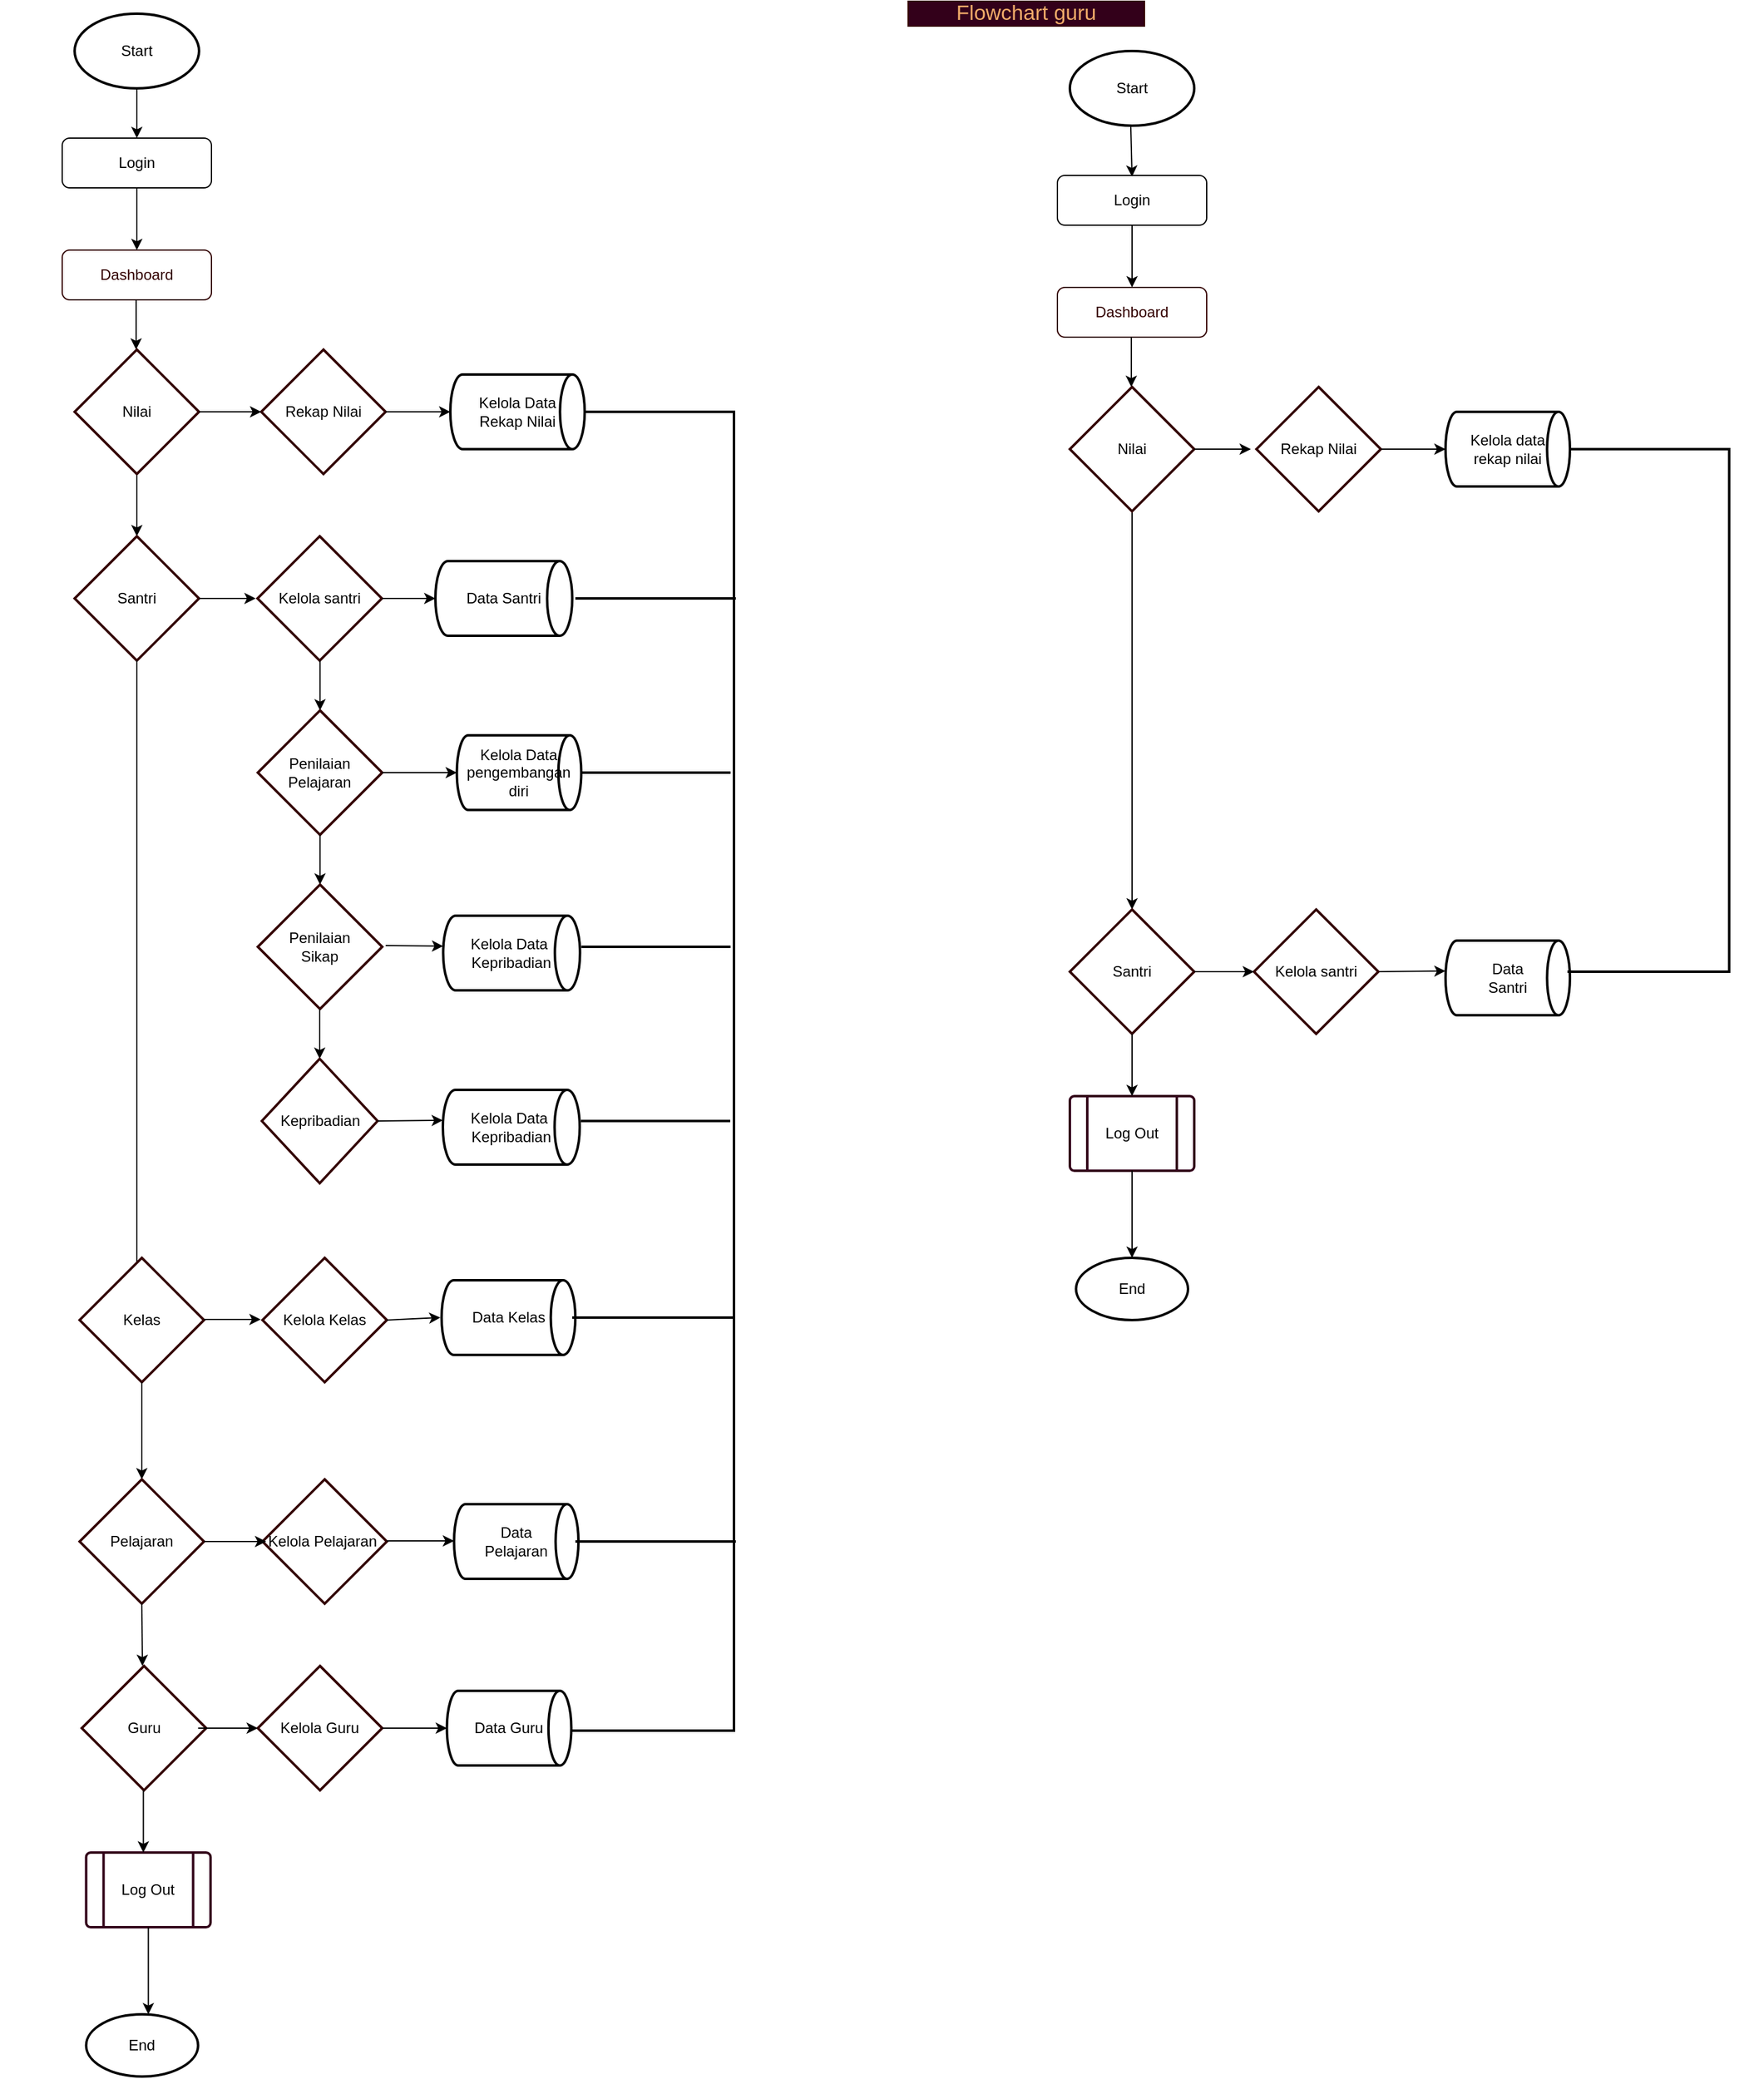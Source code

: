 <mxfile version="17.4.1" type="github" pages="29">
  <diagram id="aQbcwNLAtntBmrh6W2RR" name="FC">
    <mxGraphModel dx="920" dy="605" grid="1" gridSize="10" guides="1" tooltips="1" connect="1" arrows="1" fold="1" page="1" pageScale="1" pageWidth="850" pageHeight="1100" math="0" shadow="0">
      <root>
        <mxCell id="mSpxo83AfzKPzWcdPctY-0" />
        <mxCell id="mSpxo83AfzKPzWcdPctY-1" parent="mSpxo83AfzKPzWcdPctY-0" />
        <mxCell id="1LlhtynBCK85CpFQ7kyY-0" value="" style="group;fontStyle=4" parent="mSpxo83AfzKPzWcdPctY-1" vertex="1" connectable="0">
          <mxGeometry x="260" y="330" width="617" height="1550" as="geometry" />
        </mxCell>
        <mxCell id="1LlhtynBCK85CpFQ7kyY-1" value="Login" style="rounded=1;whiteSpace=wrap;html=1;fontSize=12;glass=0;strokeWidth=1;shadow=0;" parent="1LlhtynBCK85CpFQ7kyY-0" vertex="1">
          <mxGeometry x="50" y="100" width="120" height="40" as="geometry" />
        </mxCell>
        <mxCell id="fQglCVBQWU1KKvI0jayq-0" value="" style="edgeStyle=orthogonalEdgeStyle;rounded=0;orthogonalLoop=1;jettySize=auto;html=1;fontSize=24;" parent="1LlhtynBCK85CpFQ7kyY-0" source="1LlhtynBCK85CpFQ7kyY-2" target="1LlhtynBCK85CpFQ7kyY-1" edge="1">
          <mxGeometry relative="1" as="geometry" />
        </mxCell>
        <mxCell id="1LlhtynBCK85CpFQ7kyY-2" value="Start" style="strokeWidth=2;html=1;shape=mxgraph.flowchart.start_1;whiteSpace=wrap;" parent="1LlhtynBCK85CpFQ7kyY-0" vertex="1">
          <mxGeometry x="60" width="100" height="60" as="geometry" />
        </mxCell>
        <mxCell id="1LlhtynBCK85CpFQ7kyY-3" value="" style="endArrow=classic;html=1;exitX=0.5;exitY=1;exitDx=0;exitDy=0;exitPerimeter=0;entryX=0.5;entryY=0;entryDx=0;entryDy=0;entryPerimeter=0;" parent="1LlhtynBCK85CpFQ7kyY-0" source="nHWQzX4QeN52dFEpVizI-3" target="1LlhtynBCK85CpFQ7kyY-7" edge="1">
          <mxGeometry width="50" height="50" relative="1" as="geometry">
            <mxPoint x="102" y="342" as="sourcePoint" />
            <mxPoint x="110" y="860" as="targetPoint" />
          </mxGeometry>
        </mxCell>
        <mxCell id="1LlhtynBCK85CpFQ7kyY-4" value="Dashboard" style="rounded=1;whiteSpace=wrap;html=1;fontSize=12;glass=0;strokeWidth=1;shadow=0;fontColor=#330000;strokeColor=#330000;" parent="1LlhtynBCK85CpFQ7kyY-0" vertex="1">
          <mxGeometry x="50" y="190" width="120" height="40" as="geometry" />
        </mxCell>
        <mxCell id="an0ANok2B0Cd9WMYrcY8-1" value="Rekap Nilai" style="strokeWidth=2;html=1;shape=mxgraph.flowchart.decision;whiteSpace=wrap;fillColor=#FFFFFF;strokeColor=#330000;" parent="1LlhtynBCK85CpFQ7kyY-0" vertex="1">
          <mxGeometry x="210" y="270" width="100" height="100" as="geometry" />
        </mxCell>
        <mxCell id="1LlhtynBCK85CpFQ7kyY-7" value="Santri" style="strokeWidth=2;html=1;shape=mxgraph.flowchart.decision;whiteSpace=wrap;fillColor=#FFFFFF;strokeColor=#330000;" parent="1LlhtynBCK85CpFQ7kyY-0" vertex="1">
          <mxGeometry x="60" y="420" width="100" height="100" as="geometry" />
        </mxCell>
        <mxCell id="1LlhtynBCK85CpFQ7kyY-14" value="" style="endArrow=classic;html=1;exitX=1;exitY=0.5;exitDx=0;exitDy=0;exitPerimeter=0;" parent="1LlhtynBCK85CpFQ7kyY-0" edge="1">
          <mxGeometry width="50" height="50" relative="1" as="geometry">
            <mxPoint x="160" y="470" as="sourcePoint" />
            <mxPoint x="205.5" y="470" as="targetPoint" />
          </mxGeometry>
        </mxCell>
        <mxCell id="1LlhtynBCK85CpFQ7kyY-25" value="" style="endArrow=classic;html=1;exitX=0.5;exitY=1;exitDx=0;exitDy=0;exitPerimeter=0;entryX=0.46;entryY=0.2;entryDx=0;entryDy=0;entryPerimeter=0;" parent="1LlhtynBCK85CpFQ7kyY-0" source="1LlhtynBCK85CpFQ7kyY-7" edge="1" target="hLacBjq_ObdUYx9k5cTR-0">
          <mxGeometry width="50" height="50" relative="1" as="geometry">
            <mxPoint x="106" y="830" as="sourcePoint" />
            <mxPoint x="110" y="600" as="targetPoint" />
          </mxGeometry>
        </mxCell>
        <mxCell id="1LlhtynBCK85CpFQ7kyY-42" value="Data Santri" style="strokeWidth=2;html=1;shape=mxgraph.flowchart.direct_data;whiteSpace=wrap;fillColor=#FFFFFF;fontColor=none;" parent="1LlhtynBCK85CpFQ7kyY-0" vertex="1">
          <mxGeometry x="350" y="440" width="110" height="60" as="geometry" />
        </mxCell>
        <mxCell id="an0ANok2B0Cd9WMYrcY8-21" value="Kelola santri" style="strokeWidth=2;html=1;shape=mxgraph.flowchart.decision;whiteSpace=wrap;fillColor=#FFFFFF;strokeColor=#330000;" parent="1LlhtynBCK85CpFQ7kyY-0" vertex="1">
          <mxGeometry x="207" y="420" width="100" height="100" as="geometry" />
        </mxCell>
        <mxCell id="1LlhtynBCK85CpFQ7kyY-23" value="" style="endArrow=classic;html=1;" parent="1LlhtynBCK85CpFQ7kyY-0" edge="1">
          <mxGeometry width="50" height="50" relative="1" as="geometry">
            <mxPoint x="109.41" y="230" as="sourcePoint" />
            <mxPoint x="109.41" y="270" as="targetPoint" />
          </mxGeometry>
        </mxCell>
        <mxCell id="1LlhtynBCK85CpFQ7kyY-50" value="" style="strokeWidth=2;html=1;shape=mxgraph.flowchart.annotation_1;align=left;pointerEvents=1;fillColor=#FFFFFF;fontColor=none;direction=west;" parent="1LlhtynBCK85CpFQ7kyY-0" vertex="1">
          <mxGeometry x="450" y="320" width="140" height="1060" as="geometry" />
        </mxCell>
        <mxCell id="nHWQzX4QeN52dFEpVizI-3" value="Nilai" style="strokeWidth=2;html=1;shape=mxgraph.flowchart.decision;whiteSpace=wrap;fillColor=#FFFFFF;strokeColor=#330000;" parent="1LlhtynBCK85CpFQ7kyY-0" vertex="1">
          <mxGeometry x="60" y="270" width="100" height="100" as="geometry" />
        </mxCell>
        <mxCell id="1LlhtynBCK85CpFQ7kyY-10" value="" style="endArrow=classic;html=1;exitX=1;exitY=0.5;exitDx=0;exitDy=0;exitPerimeter=0;entryX=0;entryY=0.5;entryDx=0;entryDy=0;entryPerimeter=0;" parent="1LlhtynBCK85CpFQ7kyY-0" target="an0ANok2B0Cd9WMYrcY8-1" edge="1">
          <mxGeometry width="50" height="50" relative="1" as="geometry">
            <mxPoint x="160.0" y="320.0" as="sourcePoint" />
            <mxPoint x="205.5" y="320" as="targetPoint" />
          </mxGeometry>
        </mxCell>
        <mxCell id="1LlhtynBCK85CpFQ7kyY-39" value="" style="endArrow=classic;html=1;exitX=1;exitY=0.5;exitDx=0;exitDy=0;exitPerimeter=0;entryX=0;entryY=0.5;entryDx=0;entryDy=0;entryPerimeter=0;" parent="1LlhtynBCK85CpFQ7kyY-0" target="1LlhtynBCK85CpFQ7kyY-40" edge="1">
          <mxGeometry width="50" height="50" relative="1" as="geometry">
            <mxPoint x="310" y="320" as="sourcePoint" />
            <mxPoint x="340" y="320" as="targetPoint" />
          </mxGeometry>
        </mxCell>
        <mxCell id="1LlhtynBCK85CpFQ7kyY-40" value="Kelola Data &lt;br&gt;Rekap Nilai" style="strokeWidth=2;html=1;shape=mxgraph.flowchart.direct_data;whiteSpace=wrap;fillColor=#FFFFFF;fontColor=none;" parent="1LlhtynBCK85CpFQ7kyY-0" vertex="1">
          <mxGeometry x="362" y="290" width="108" height="60" as="geometry" />
        </mxCell>
        <mxCell id="an0ANok2B0Cd9WMYrcY8-19" value="Data &lt;br&gt;Pelajaran" style="strokeWidth=2;html=1;shape=mxgraph.flowchart.direct_data;whiteSpace=wrap;fillColor=#FFFFFF;fontColor=none;" parent="1LlhtynBCK85CpFQ7kyY-0" vertex="1">
          <mxGeometry x="365" y="1198" width="100" height="60" as="geometry" />
        </mxCell>
        <mxCell id="an0ANok2B0Cd9WMYrcY8-26" value="Data Guru" style="strokeWidth=2;html=1;shape=mxgraph.flowchart.direct_data;whiteSpace=wrap;fillColor=#FFFFFF;fontColor=none;" parent="1LlhtynBCK85CpFQ7kyY-0" vertex="1">
          <mxGeometry x="359.25" y="1348" width="100" height="60" as="geometry" />
        </mxCell>
        <mxCell id="iEgTZBCxLitt1ai6TGcZ-14" value="" style="line;strokeWidth=2;direction=west;html=1;fillColor=#FFFFFF;fontColor=none;flipV=1;" parent="1LlhtynBCK85CpFQ7kyY-0" vertex="1">
          <mxGeometry x="462.5" y="278" width="129" height="384" as="geometry" />
        </mxCell>
        <mxCell id="1LlhtynBCK85CpFQ7kyY-56" value="Log Out" style="verticalLabelPosition=middle;verticalAlign=middle;html=1;shape=process;whiteSpace=wrap;rounded=1;size=0.14;arcSize=6;strokeColor=#33001A;strokeWidth=2;fillColor=#FFFFFF;fontColor=none;labelPosition=center;align=center;" parent="1LlhtynBCK85CpFQ7kyY-0" vertex="1">
          <mxGeometry x="69.25" y="1478" width="100" height="60" as="geometry" />
        </mxCell>
        <mxCell id="hLacBjq_ObdUYx9k5cTR-0" value="Kelas" style="strokeWidth=2;html=1;shape=mxgraph.flowchart.decision;whiteSpace=wrap;fillColor=#FFFFFF;strokeColor=#330000;" parent="1LlhtynBCK85CpFQ7kyY-0" vertex="1">
          <mxGeometry x="64" y="1000" width="100" height="100" as="geometry" />
        </mxCell>
        <mxCell id="hLacBjq_ObdUYx9k5cTR-1" value="" style="endArrow=classic;html=1;exitX=0.5;exitY=1;exitDx=0;exitDy=0;exitPerimeter=0;entryX=0.5;entryY=0;entryDx=0;entryDy=0;entryPerimeter=0;" parent="1LlhtynBCK85CpFQ7kyY-0" source="hLacBjq_ObdUYx9k5cTR-0" target="hLacBjq_ObdUYx9k5cTR-2" edge="1">
          <mxGeometry width="50" height="50" relative="1" as="geometry">
            <mxPoint x="113.5" y="1128" as="sourcePoint" />
            <mxPoint x="114" y="1148" as="targetPoint" />
          </mxGeometry>
        </mxCell>
        <mxCell id="hLacBjq_ObdUYx9k5cTR-2" value="Pelajaran" style="strokeWidth=2;html=1;shape=mxgraph.flowchart.decision;whiteSpace=wrap;fillColor=#FFFFFF;strokeColor=#330000;" parent="1LlhtynBCK85CpFQ7kyY-0" vertex="1">
          <mxGeometry x="64" y="1178" width="100" height="100" as="geometry" />
        </mxCell>
        <mxCell id="an0ANok2B0Cd9WMYrcY8-23" value="Guru" style="strokeWidth=2;html=1;shape=mxgraph.flowchart.decision;whiteSpace=wrap;fillColor=#FFFFFF;strokeColor=#330000;" parent="1LlhtynBCK85CpFQ7kyY-0" vertex="1">
          <mxGeometry x="65.75" y="1328" width="100" height="100" as="geometry" />
        </mxCell>
        <mxCell id="hLacBjq_ObdUYx9k5cTR-3" value="" style="endArrow=classic;html=1;exitX=0.5;exitY=1;exitDx=0;exitDy=0;exitPerimeter=0;" parent="1LlhtynBCK85CpFQ7kyY-0" source="hLacBjq_ObdUYx9k5cTR-2" edge="1">
          <mxGeometry width="50" height="50" relative="1" as="geometry">
            <mxPoint x="107" y="1328" as="sourcePoint" />
            <mxPoint x="114.5" y="1328" as="targetPoint" />
          </mxGeometry>
        </mxCell>
        <mxCell id="hLacBjq_ObdUYx9k5cTR-6" value="" style="endArrow=classic;html=1;exitX=0.5;exitY=1;exitDx=0;exitDy=0;exitPerimeter=0;" parent="1LlhtynBCK85CpFQ7kyY-0" edge="1">
          <mxGeometry width="50" height="50" relative="1" as="geometry">
            <mxPoint x="115.25" y="1428" as="sourcePoint" />
            <mxPoint x="115.25" y="1478" as="targetPoint" />
          </mxGeometry>
        </mxCell>
        <mxCell id="hLacBjq_ObdUYx9k5cTR-7" value="" style="endArrow=classic;html=1;exitX=1;exitY=0.5;exitDx=0;exitDy=0;exitPerimeter=0;" parent="1LlhtynBCK85CpFQ7kyY-0" edge="1">
          <mxGeometry width="50" height="50" relative="1" as="geometry">
            <mxPoint x="164" y="1049.5" as="sourcePoint" />
            <mxPoint x="209.5" y="1049.5" as="targetPoint" />
          </mxGeometry>
        </mxCell>
        <mxCell id="hLacBjq_ObdUYx9k5cTR-8" value="Kelola Kelas" style="strokeWidth=2;html=1;shape=mxgraph.flowchart.decision;whiteSpace=wrap;fillColor=#FFFFFF;strokeColor=#330000;" parent="1LlhtynBCK85CpFQ7kyY-0" vertex="1">
          <mxGeometry x="211" y="1000" width="100" height="100" as="geometry" />
        </mxCell>
        <mxCell id="hLacBjq_ObdUYx9k5cTR-10" value="Data Kelas" style="strokeWidth=2;html=1;shape=mxgraph.flowchart.direct_data;whiteSpace=wrap;fillColor=#FFFFFF;fontColor=none;" parent="1LlhtynBCK85CpFQ7kyY-0" vertex="1">
          <mxGeometry x="355" y="1018" width="107.5" height="60" as="geometry" />
        </mxCell>
        <mxCell id="hLacBjq_ObdUYx9k5cTR-11" value="" style="line;strokeWidth=2;direction=west;html=1;fillColor=#FFFFFF;fontColor=none;flipV=1;" parent="1LlhtynBCK85CpFQ7kyY-0" vertex="1">
          <mxGeometry x="460" y="856" width="130" height="384" as="geometry" />
        </mxCell>
        <mxCell id="an0ANok2B0Cd9WMYrcY8-28" value="Kelola Guru" style="strokeWidth=2;html=1;shape=mxgraph.flowchart.decision;whiteSpace=wrap;fillColor=#FFFFFF;strokeColor=#330000;" parent="1LlhtynBCK85CpFQ7kyY-0" vertex="1">
          <mxGeometry x="207.25" y="1328" width="100" height="100" as="geometry" />
        </mxCell>
        <mxCell id="an0ANok2B0Cd9WMYrcY8-18" value="Kelola Pelajaran&amp;nbsp;" style="strokeWidth=2;html=1;shape=mxgraph.flowchart.decision;whiteSpace=wrap;fillColor=#FFFFFF;strokeColor=#330000;" parent="1LlhtynBCK85CpFQ7kyY-0" vertex="1">
          <mxGeometry x="211" y="1178" width="100" height="100" as="geometry" />
        </mxCell>
        <mxCell id="an0ANok2B0Cd9WMYrcY8-17" value="" style="endArrow=classic;html=1;" parent="1LlhtynBCK85CpFQ7kyY-0" edge="1">
          <mxGeometry width="50" height="50" relative="1" as="geometry">
            <mxPoint x="311" y="1227.5" as="sourcePoint" />
            <mxPoint x="365" y="1227.5" as="targetPoint" />
          </mxGeometry>
        </mxCell>
        <mxCell id="an0ANok2B0Cd9WMYrcY8-20" value="" style="line;strokeWidth=2;direction=west;html=1;fillColor=#FFFFFF;fontColor=none;flipV=1;" parent="1LlhtynBCK85CpFQ7kyY-0" vertex="1">
          <mxGeometry x="462.5" y="1223" width="129" height="10" as="geometry" />
        </mxCell>
        <mxCell id="an0ANok2B0Cd9WMYrcY8-24" value="" style="endArrow=classic;html=1;exitX=1;exitY=0.5;exitDx=0;exitDy=0;exitPerimeter=0;" parent="1LlhtynBCK85CpFQ7kyY-0" source="hLacBjq_ObdUYx9k5cTR-2" edge="1">
          <mxGeometry width="50" height="50" relative="1" as="geometry">
            <mxPoint x="154" y="1258" as="sourcePoint" />
            <mxPoint x="214" y="1228" as="targetPoint" />
          </mxGeometry>
        </mxCell>
        <mxCell id="an0ANok2B0Cd9WMYrcY8-25" value="" style="endArrow=classic;html=1;entryX=0;entryY=0.5;entryDx=0;entryDy=0;entryPerimeter=0;exitX=1;exitY=0.5;exitDx=0;exitDy=0;exitPerimeter=0;" parent="1LlhtynBCK85CpFQ7kyY-0" source="an0ANok2B0Cd9WMYrcY8-28" target="an0ANok2B0Cd9WMYrcY8-26" edge="1">
          <mxGeometry width="50" height="50" relative="1" as="geometry">
            <mxPoint x="279.25" y="1339.5" as="sourcePoint" />
            <mxPoint x="336.75" y="1339.5" as="targetPoint" />
          </mxGeometry>
        </mxCell>
        <mxCell id="hLacBjq_ObdUYx9k5cTR-12" value="" style="endArrow=classic;html=1;entryX=0;entryY=0.5;entryDx=0;entryDy=0;entryPerimeter=0;" parent="1LlhtynBCK85CpFQ7kyY-0" target="an0ANok2B0Cd9WMYrcY8-28" edge="1">
          <mxGeometry width="50" height="50" relative="1" as="geometry">
            <mxPoint x="159.25" y="1378" as="sourcePoint" />
            <mxPoint x="202.75" y="1377.5" as="targetPoint" />
          </mxGeometry>
        </mxCell>
        <mxCell id="iEgTZBCxLitt1ai6TGcZ-0" value="" style="endArrow=classic;html=1;exitX=0.5;exitY=1;exitDx=0;exitDy=0;exitPerimeter=0;entryX=0.5;entryY=0;entryDx=0;entryDy=0;entryPerimeter=0;" parent="1LlhtynBCK85CpFQ7kyY-0" target="an0ANok2B0Cd9WMYrcY8-4" edge="1">
          <mxGeometry width="50" height="50" relative="1" as="geometry">
            <mxPoint x="257.25" y="520" as="sourcePoint" />
            <mxPoint x="257.25" y="550" as="targetPoint" />
          </mxGeometry>
        </mxCell>
        <mxCell id="an0ANok2B0Cd9WMYrcY8-4" value="Penilaian Pelajaran" style="strokeWidth=2;html=1;shape=mxgraph.flowchart.decision;whiteSpace=wrap;fillColor=#FFFFFF;strokeColor=#330000;" parent="1LlhtynBCK85CpFQ7kyY-0" vertex="1">
          <mxGeometry x="207.25" y="560" width="100" height="100" as="geometry" />
        </mxCell>
        <mxCell id="1LlhtynBCK85CpFQ7kyY-17" value="" style="endArrow=classic;html=1;exitX=1;exitY=0.5;exitDx=0;exitDy=0;exitPerimeter=0;entryX=0;entryY=0.5;entryDx=0;entryDy=0;entryPerimeter=0;" parent="1LlhtynBCK85CpFQ7kyY-0" source="an0ANok2B0Cd9WMYrcY8-4" target="1LlhtynBCK85CpFQ7kyY-41" edge="1">
          <mxGeometry width="50" height="50" relative="1" as="geometry">
            <mxPoint x="281.25" y="625" as="sourcePoint" />
            <mxPoint x="377.25" y="610" as="targetPoint" />
          </mxGeometry>
        </mxCell>
        <mxCell id="1LlhtynBCK85CpFQ7kyY-41" value="Kelola Data pengembangan diri" style="strokeWidth=2;html=1;shape=mxgraph.flowchart.direct_data;whiteSpace=wrap;fillColor=#FFFFFF;fontColor=none;" parent="1LlhtynBCK85CpFQ7kyY-0" vertex="1">
          <mxGeometry x="367.25" y="580" width="100" height="60" as="geometry" />
        </mxCell>
        <mxCell id="iEgTZBCxLitt1ai6TGcZ-1" value="" style="endArrow=classic;html=1;exitX=0.5;exitY=1;exitDx=0;exitDy=0;exitPerimeter=0;entryX=0.5;entryY=0;entryDx=0;entryDy=0;entryPerimeter=0;" parent="1LlhtynBCK85CpFQ7kyY-0" source="an0ANok2B0Cd9WMYrcY8-4" target="an0ANok2B0Cd9WMYrcY8-7" edge="1">
          <mxGeometry width="50" height="50" relative="1" as="geometry">
            <mxPoint x="267.25" y="530" as="sourcePoint" />
            <mxPoint x="267.25" y="570" as="targetPoint" />
          </mxGeometry>
        </mxCell>
        <mxCell id="an0ANok2B0Cd9WMYrcY8-7" value="Penilaian &lt;br&gt;Sikap" style="strokeWidth=2;html=1;shape=mxgraph.flowchart.decision;whiteSpace=wrap;fillColor=#FFFFFF;strokeColor=#330000;" parent="1LlhtynBCK85CpFQ7kyY-0" vertex="1">
          <mxGeometry x="207.25" y="700" width="100" height="100" as="geometry" />
        </mxCell>
        <mxCell id="an0ANok2B0Cd9WMYrcY8-6" value="" style="endArrow=classic;html=1;entryX=0;entryY=0.408;entryDx=0;entryDy=0;entryPerimeter=0;" parent="1LlhtynBCK85CpFQ7kyY-0" target="an0ANok2B0Cd9WMYrcY8-8" edge="1">
          <mxGeometry width="50" height="50" relative="1" as="geometry">
            <mxPoint x="310" y="749" as="sourcePoint" />
            <mxPoint x="77.75" y="429.5" as="targetPoint" />
          </mxGeometry>
        </mxCell>
        <mxCell id="an0ANok2B0Cd9WMYrcY8-8" value="Kelola Data&amp;nbsp; Kepribadian" style="strokeWidth=2;html=1;shape=mxgraph.flowchart.direct_data;whiteSpace=wrap;fillColor=#FFFFFF;fontColor=none;" parent="1LlhtynBCK85CpFQ7kyY-0" vertex="1">
          <mxGeometry x="356.25" y="725" width="110" height="60" as="geometry" />
        </mxCell>
        <mxCell id="iEgTZBCxLitt1ai6TGcZ-17" value="" style="line;strokeWidth=2;direction=west;html=1;fillColor=#FFFFFF;fontColor=none;flipV=1;" parent="1LlhtynBCK85CpFQ7kyY-0" vertex="1">
          <mxGeometry x="467.25" y="745" width="120" height="10" as="geometry" />
        </mxCell>
        <mxCell id="iEgTZBCxLitt1ai6TGcZ-18" value="" style="line;strokeWidth=2;direction=west;html=1;fillColor=#FFFFFF;fontColor=none;flipV=1;" parent="1LlhtynBCK85CpFQ7kyY-0" vertex="1">
          <mxGeometry x="467.25" y="605" width="120" height="10" as="geometry" />
        </mxCell>
        <mxCell id="WcKUU6D6t-VXUCNG7PHm-4" value="" style="endArrow=classic;html=1;exitX=0.5;exitY=1;exitDx=0;exitDy=0;exitPerimeter=0;entryX=0.5;entryY=0;entryDx=0;entryDy=0;entryPerimeter=0;" edge="1" parent="1LlhtynBCK85CpFQ7kyY-0" target="WcKUU6D6t-VXUCNG7PHm-5">
          <mxGeometry width="50" height="50" relative="1" as="geometry">
            <mxPoint x="257" y="800" as="sourcePoint" />
            <mxPoint x="7.0" y="380" as="targetPoint" />
          </mxGeometry>
        </mxCell>
        <mxCell id="WcKUU6D6t-VXUCNG7PHm-5" value="Kepribadian" style="strokeWidth=2;html=1;shape=mxgraph.flowchart.decision;whiteSpace=wrap;fillColor=#FFFFFF;strokeColor=#330000;" vertex="1" parent="1LlhtynBCK85CpFQ7kyY-0">
          <mxGeometry x="210.5" y="840" width="93" height="100" as="geometry" />
        </mxCell>
        <mxCell id="WcKUU6D6t-VXUCNG7PHm-6" value="" style="endArrow=classic;html=1;entryX=0;entryY=0.408;entryDx=0;entryDy=0;entryPerimeter=0;exitX=1;exitY=0.5;exitDx=0;exitDy=0;exitPerimeter=0;" edge="1" parent="1LlhtynBCK85CpFQ7kyY-0" target="WcKUU6D6t-VXUCNG7PHm-7" source="WcKUU6D6t-VXUCNG7PHm-5">
          <mxGeometry width="50" height="50" relative="1" as="geometry">
            <mxPoint x="310" y="889" as="sourcePoint" />
            <mxPoint x="-182.5" y="239.5" as="targetPoint" />
          </mxGeometry>
        </mxCell>
        <mxCell id="WcKUU6D6t-VXUCNG7PHm-7" value="Kelola Data&amp;nbsp; Kepribadian" style="strokeWidth=2;html=1;shape=mxgraph.flowchart.direct_data;whiteSpace=wrap;fillColor=#FFFFFF;fontColor=none;" vertex="1" parent="1LlhtynBCK85CpFQ7kyY-0">
          <mxGeometry x="356" y="865" width="110" height="60" as="geometry" />
        </mxCell>
        <mxCell id="WcKUU6D6t-VXUCNG7PHm-8" value="" style="line;strokeWidth=2;direction=west;html=1;fillColor=#FFFFFF;fontColor=none;flipV=1;" vertex="1" parent="1LlhtynBCK85CpFQ7kyY-0">
          <mxGeometry x="467" y="885" width="120" height="10" as="geometry" />
        </mxCell>
        <mxCell id="1LlhtynBCK85CpFQ7kyY-21" value="" style="endArrow=classic;html=1;exitX=0.5;exitY=1;exitDx=0;exitDy=0;" parent="mSpxo83AfzKPzWcdPctY-1" source="1LlhtynBCK85CpFQ7kyY-1" edge="1">
          <mxGeometry width="50" height="50" relative="1" as="geometry">
            <mxPoint x="680" y="620" as="sourcePoint" />
            <mxPoint x="370" y="520" as="targetPoint" />
          </mxGeometry>
        </mxCell>
        <mxCell id="iEgTZBCxLitt1ai6TGcZ-15" value="" style="endArrow=classic;html=1;exitX=1;exitY=0.5;exitDx=0;exitDy=0;exitPerimeter=0;" parent="mSpxo83AfzKPzWcdPctY-1" source="an0ANok2B0Cd9WMYrcY8-21" edge="1">
          <mxGeometry width="50" height="50" relative="1" as="geometry">
            <mxPoint x="575" y="927" as="sourcePoint" />
            <mxPoint x="610" y="800" as="targetPoint" />
          </mxGeometry>
        </mxCell>
        <mxCell id="ja-xJRTJWLcANvvqTXy5-0" value="" style="group;fontStyle=4" parent="mSpxo83AfzKPzWcdPctY-1" vertex="1" connectable="0">
          <mxGeometry x="1060" y="360" width="617" height="1490" as="geometry" />
        </mxCell>
        <mxCell id="ja-xJRTJWLcANvvqTXy5-1" value="Login" style="rounded=1;whiteSpace=wrap;html=1;fontSize=12;glass=0;strokeWidth=1;shadow=0;" parent="ja-xJRTJWLcANvvqTXy5-0" vertex="1">
          <mxGeometry x="50" y="100" width="120" height="40" as="geometry" />
        </mxCell>
        <mxCell id="ja-xJRTJWLcANvvqTXy5-2" value="Start" style="strokeWidth=2;html=1;shape=mxgraph.flowchart.start_1;whiteSpace=wrap;" parent="ja-xJRTJWLcANvvqTXy5-0" vertex="1">
          <mxGeometry x="60" width="100" height="60" as="geometry" />
        </mxCell>
        <mxCell id="ja-xJRTJWLcANvvqTXy5-3" value="" style="endArrow=classic;html=1;exitX=0.5;exitY=1;exitDx=0;exitDy=0;exitPerimeter=0;" parent="ja-xJRTJWLcANvvqTXy5-0" source="ja-xJRTJWLcANvvqTXy5-20" edge="1">
          <mxGeometry width="50" height="50" relative="1" as="geometry">
            <mxPoint x="102" y="342" as="sourcePoint" />
            <mxPoint x="110" y="690" as="targetPoint" />
          </mxGeometry>
        </mxCell>
        <mxCell id="ja-xJRTJWLcANvvqTXy5-4" value="Dashboard" style="rounded=1;whiteSpace=wrap;html=1;fontSize=12;glass=0;strokeWidth=1;shadow=0;fontColor=#330000;strokeColor=#330000;" parent="ja-xJRTJWLcANvvqTXy5-0" vertex="1">
          <mxGeometry x="50" y="190" width="120" height="40" as="geometry" />
        </mxCell>
        <mxCell id="ja-xJRTJWLcANvvqTXy5-5" value="Rekap Nilai" style="strokeWidth=2;html=1;shape=mxgraph.flowchart.decision;whiteSpace=wrap;fillColor=#FFFFFF;strokeColor=#330000;" parent="ja-xJRTJWLcANvvqTXy5-0" vertex="1">
          <mxGeometry x="210" y="270" width="100" height="100" as="geometry" />
        </mxCell>
        <mxCell id="ja-xJRTJWLcANvvqTXy5-10" value="" style="endArrow=classic;html=1;entryX=0;entryY=0.408;entryDx=0;entryDy=0;entryPerimeter=0;" parent="ja-xJRTJWLcANvvqTXy5-0" target="ja-xJRTJWLcANvvqTXy5-12" edge="1">
          <mxGeometry width="50" height="50" relative="1" as="geometry">
            <mxPoint x="304" y="740" as="sourcePoint" />
            <mxPoint x="92.5" y="419.5" as="targetPoint" />
          </mxGeometry>
        </mxCell>
        <mxCell id="ja-xJRTJWLcANvvqTXy5-11" value="Kelola santri" style="strokeWidth=2;html=1;shape=mxgraph.flowchart.decision;whiteSpace=wrap;fillColor=#FFFFFF;strokeColor=#330000;" parent="ja-xJRTJWLcANvvqTXy5-0" vertex="1">
          <mxGeometry x="208" y="690" width="100" height="100" as="geometry" />
        </mxCell>
        <mxCell id="ja-xJRTJWLcANvvqTXy5-12" value="Data &lt;br&gt;Santri" style="strokeWidth=2;html=1;shape=mxgraph.flowchart.direct_data;whiteSpace=wrap;fillColor=#FFFFFF;fontColor=none;" parent="ja-xJRTJWLcANvvqTXy5-0" vertex="1">
          <mxGeometry x="362" y="715" width="100" height="60" as="geometry" />
        </mxCell>
        <mxCell id="ja-xJRTJWLcANvvqTXy5-18" value="" style="endArrow=classic;html=1;" parent="ja-xJRTJWLcANvvqTXy5-0" edge="1">
          <mxGeometry width="50" height="50" relative="1" as="geometry">
            <mxPoint x="109.41" y="230" as="sourcePoint" />
            <mxPoint x="109.41" y="270" as="targetPoint" />
          </mxGeometry>
        </mxCell>
        <mxCell id="ja-xJRTJWLcANvvqTXy5-19" value="" style="strokeWidth=2;html=1;shape=mxgraph.flowchart.annotation_1;align=left;pointerEvents=1;fillColor=#FFFFFF;fontColor=none;direction=west;" parent="ja-xJRTJWLcANvvqTXy5-0" vertex="1">
          <mxGeometry x="460" y="320" width="130" height="420" as="geometry" />
        </mxCell>
        <mxCell id="ja-xJRTJWLcANvvqTXy5-20" value="Nilai" style="strokeWidth=2;html=1;shape=mxgraph.flowchart.decision;whiteSpace=wrap;fillColor=#FFFFFF;strokeColor=#330000;" parent="ja-xJRTJWLcANvvqTXy5-0" vertex="1">
          <mxGeometry x="60" y="270" width="100" height="100" as="geometry" />
        </mxCell>
        <mxCell id="ja-xJRTJWLcANvvqTXy5-21" value="" style="endArrow=classic;html=1;exitX=1;exitY=0.5;exitDx=0;exitDy=0;exitPerimeter=0;" parent="ja-xJRTJWLcANvvqTXy5-0" edge="1">
          <mxGeometry width="50" height="50" relative="1" as="geometry">
            <mxPoint x="160.0" y="320.0" as="sourcePoint" />
            <mxPoint x="205.5" y="320" as="targetPoint" />
          </mxGeometry>
        </mxCell>
        <mxCell id="ja-xJRTJWLcANvvqTXy5-22" value="" style="endArrow=classic;html=1;exitX=1;exitY=0.5;exitDx=0;exitDy=0;exitPerimeter=0;entryX=0;entryY=0.5;entryDx=0;entryDy=0;entryPerimeter=0;" parent="ja-xJRTJWLcANvvqTXy5-0" target="ja-xJRTJWLcANvvqTXy5-23" edge="1">
          <mxGeometry width="50" height="50" relative="1" as="geometry">
            <mxPoint x="310" y="320" as="sourcePoint" />
            <mxPoint x="340" y="320" as="targetPoint" />
          </mxGeometry>
        </mxCell>
        <mxCell id="ja-xJRTJWLcANvvqTXy5-23" value="Kelola data &lt;br&gt;rekap nilai" style="strokeWidth=2;html=1;shape=mxgraph.flowchart.direct_data;whiteSpace=wrap;fillColor=#FFFFFF;fontColor=none;" parent="ja-xJRTJWLcANvvqTXy5-0" vertex="1">
          <mxGeometry x="362" y="290" width="100" height="60" as="geometry" />
        </mxCell>
        <mxCell id="hLacBjq_ObdUYx9k5cTR-15" value="Santri" style="strokeWidth=2;html=1;shape=mxgraph.flowchart.decision;whiteSpace=wrap;fillColor=#FFFFFF;strokeColor=#330000;" parent="ja-xJRTJWLcANvvqTXy5-0" vertex="1">
          <mxGeometry x="60" y="690" width="100" height="100" as="geometry" />
        </mxCell>
        <mxCell id="hLacBjq_ObdUYx9k5cTR-16" value="" style="endArrow=classic;html=1;entryX=0;entryY=0.5;entryDx=0;entryDy=0;entryPerimeter=0;exitX=1;exitY=0.5;exitDx=0;exitDy=0;exitPerimeter=0;" parent="ja-xJRTJWLcANvvqTXy5-0" source="hLacBjq_ObdUYx9k5cTR-15" target="ja-xJRTJWLcANvvqTXy5-11" edge="1">
          <mxGeometry width="50" height="50" relative="1" as="geometry">
            <mxPoint x="160" y="744.93" as="sourcePoint" />
            <mxPoint x="218" y="744.41" as="targetPoint" />
          </mxGeometry>
        </mxCell>
        <mxCell id="hLacBjq_ObdUYx9k5cTR-21" value="Log Out" style="verticalLabelPosition=middle;verticalAlign=middle;html=1;shape=process;whiteSpace=wrap;rounded=1;size=0.14;arcSize=6;strokeColor=#33001A;strokeWidth=2;fillColor=#FFFFFF;fontColor=none;labelPosition=center;align=center;" parent="ja-xJRTJWLcANvvqTXy5-0" vertex="1">
          <mxGeometry x="60" y="840" width="100" height="60" as="geometry" />
        </mxCell>
        <mxCell id="hLacBjq_ObdUYx9k5cTR-23" value="" style="endArrow=classic;html=1;entryX=0.5;entryY=0;entryDx=0;entryDy=0;exitX=0.5;exitY=1;exitDx=0;exitDy=0;exitPerimeter=0;" parent="ja-xJRTJWLcANvvqTXy5-0" source="hLacBjq_ObdUYx9k5cTR-15" target="hLacBjq_ObdUYx9k5cTR-21" edge="1">
          <mxGeometry width="50" height="50" relative="1" as="geometry">
            <mxPoint x="170" y="750.0" as="sourcePoint" />
            <mxPoint x="218" y="750.0" as="targetPoint" />
          </mxGeometry>
        </mxCell>
        <mxCell id="hLacBjq_ObdUYx9k5cTR-22" value="End" style="strokeWidth=2;html=1;shape=mxgraph.flowchart.start_2;whiteSpace=wrap;fillColor=#FFFFFF;fontColor=none;" parent="ja-xJRTJWLcANvvqTXy5-0" vertex="1">
          <mxGeometry x="65" y="970" width="90" height="50" as="geometry" />
        </mxCell>
        <mxCell id="hLacBjq_ObdUYx9k5cTR-24" value="" style="endArrow=classic;html=1;entryX=0.5;entryY=0;entryDx=0;entryDy=0;exitX=0.5;exitY=1;exitDx=0;exitDy=0;entryPerimeter=0;" parent="ja-xJRTJWLcANvvqTXy5-0" source="hLacBjq_ObdUYx9k5cTR-21" target="hLacBjq_ObdUYx9k5cTR-22" edge="1">
          <mxGeometry width="50" height="50" relative="1" as="geometry">
            <mxPoint x="120" y="800.0" as="sourcePoint" />
            <mxPoint x="120" y="850.0" as="targetPoint" />
          </mxGeometry>
        </mxCell>
        <mxCell id="ja-xJRTJWLcANvvqTXy5-35" value="" style="endArrow=classic;html=1;exitX=0.5;exitY=1;exitDx=0;exitDy=0;entryX=0.5;entryY=0;entryDx=0;entryDy=0;" parent="ja-xJRTJWLcANvvqTXy5-0" source="ja-xJRTJWLcANvvqTXy5-1" target="ja-xJRTJWLcANvvqTXy5-4" edge="1">
          <mxGeometry width="50" height="50" relative="1" as="geometry">
            <mxPoint x="420" y="300" as="sourcePoint" />
            <mxPoint x="110" y="180" as="targetPoint" />
          </mxGeometry>
        </mxCell>
        <mxCell id="ja-xJRTJWLcANvvqTXy5-34" value="&lt;font color=&quot;#f0aa69&quot;&gt;&lt;span style=&quot;font-size: 17px&quot;&gt;Flowchart guru&lt;/span&gt;&lt;/font&gt;" style="text;html=1;align=center;verticalAlign=middle;whiteSpace=wrap;rounded=0;fontColor=#333333;strokeColor=#330000;fillColor=#33001A;" parent="mSpxo83AfzKPzWcdPctY-1" vertex="1">
          <mxGeometry x="990" y="320" width="190" height="20" as="geometry" />
        </mxCell>
        <mxCell id="ja-xJRTJWLcANvvqTXy5-36" value="" style="endArrow=classic;html=1;entryX=0.425;entryY=0;entryDx=0;entryDy=0;entryPerimeter=0;" parent="mSpxo83AfzKPzWcdPctY-1" edge="1">
          <mxGeometry width="50" height="50" relative="1" as="geometry">
            <mxPoint x="1169" y="421" as="sourcePoint" />
            <mxPoint x="1170" y="461" as="targetPoint" />
          </mxGeometry>
        </mxCell>
        <mxCell id="1LlhtynBCK85CpFQ7kyY-58" value="End" style="strokeWidth=2;html=1;shape=mxgraph.flowchart.start_2;whiteSpace=wrap;fillColor=#FFFFFF;fontColor=none;" parent="mSpxo83AfzKPzWcdPctY-1" vertex="1">
          <mxGeometry x="329.25" y="1938" width="90" height="50" as="geometry" />
        </mxCell>
        <mxCell id="hLacBjq_ObdUYx9k5cTR-4" value="" style="endArrow=classic;html=1;exitX=0.5;exitY=1;exitDx=0;exitDy=0;" parent="mSpxo83AfzKPzWcdPctY-1" source="1LlhtynBCK85CpFQ7kyY-56" edge="1">
          <mxGeometry width="50" height="50" relative="1" as="geometry">
            <mxPoint x="374.25" y="1928" as="sourcePoint" />
            <mxPoint x="379.25" y="1938" as="targetPoint" />
          </mxGeometry>
        </mxCell>
        <mxCell id="hLacBjq_ObdUYx9k5cTR-9" value="" style="endArrow=classic;html=1;exitX=1;exitY=0.5;exitDx=0;exitDy=0;exitPerimeter=0;" parent="mSpxo83AfzKPzWcdPctY-1" source="hLacBjq_ObdUYx9k5cTR-8" edge="1">
          <mxGeometry width="50" height="50" relative="1" as="geometry">
            <mxPoint x="581" y="1248" as="sourcePoint" />
            <mxPoint x="614" y="1378" as="targetPoint" />
          </mxGeometry>
        </mxCell>
      </root>
    </mxGraphModel>
  </diagram>
  <diagram name="UCD" id="i8XapWyvkNRrELJzHctI">
    <mxGraphModel dx="782" dy="1314" grid="1" gridSize="10" guides="1" tooltips="1" connect="1" arrows="1" fold="1" page="1" pageScale="1" pageWidth="827" pageHeight="800" math="0" shadow="0">
      <root>
        <mxCell id="0" />
        <mxCell id="1" parent="0" />
        <mxCell id="ni5MR0uvWXNbpKktn9OW-5" value="Mengelola data guru" style="ellipse;whiteSpace=wrap;html=1;" parent="1" vertex="1">
          <mxGeometry x="711" y="240" width="97" height="55" as="geometry" />
        </mxCell>
        <mxCell id="ni5MR0uvWXNbpKktn9OW-6" value="Mengelola data santri" style="ellipse;whiteSpace=wrap;html=1;" parent="1" vertex="1">
          <mxGeometry x="718" y="40" width="90" height="60" as="geometry" />
        </mxCell>
        <mxCell id="ni5MR0uvWXNbpKktn9OW-13" value="Mengelola data nilai santri" style="ellipse;whiteSpace=wrap;html=1;" parent="1" vertex="1">
          <mxGeometry x="263" y="55" width="90" height="60" as="geometry" />
        </mxCell>
        <mxCell id="gH97kwnip5zHNKr66ard-10" value="" style="endArrow=none;html=1;rounded=0;" parent="1" edge="1">
          <mxGeometry width="50" height="50" relative="1" as="geometry">
            <mxPoint x="890" y="650" as="sourcePoint" />
            <mxPoint x="890" y="-260" as="targetPoint" />
          </mxGeometry>
        </mxCell>
        <mxCell id="gH97kwnip5zHNKr66ard-14" value="Guru" style="shape=umlActor;verticalLabelPosition=bottom;verticalAlign=top;html=1;outlineConnect=0;" parent="1" vertex="1">
          <mxGeometry x="120" y="180" width="30" height="60" as="geometry" />
        </mxCell>
        <mxCell id="gH97kwnip5zHNKr66ard-15" value="" style="endArrow=none;html=1;rounded=0;" parent="1" edge="1">
          <mxGeometry width="50" height="50" relative="1" as="geometry">
            <mxPoint x="208.5" y="-260" as="sourcePoint" />
            <mxPoint x="890" y="-260" as="targetPoint" />
          </mxGeometry>
        </mxCell>
        <mxCell id="gH97kwnip5zHNKr66ard-17" value="" style="endArrow=none;html=1;rounded=0;" parent="1" edge="1">
          <mxGeometry width="50" height="50" relative="1" as="geometry">
            <mxPoint x="208.5" y="650" as="sourcePoint" />
            <mxPoint x="890" y="650" as="targetPoint" />
            <Array as="points">
              <mxPoint x="508.5" y="650" />
            </Array>
          </mxGeometry>
        </mxCell>
        <mxCell id="FuuGBAskjFvu67ayUTVF-5" value="Staff&amp;nbsp;" style="shape=umlActor;verticalLabelPosition=bottom;verticalAlign=top;html=1;outlineConnect=0;" parent="1" vertex="1">
          <mxGeometry x="940" y="160" width="40" height="80" as="geometry" />
        </mxCell>
        <mxCell id="FuuGBAskjFvu67ayUTVF-14" value="" style="endArrow=classic;html=1;rounded=0;entryX=1;entryY=0.5;entryDx=0;entryDy=0;exitX=0;exitY=0.5;exitDx=0;exitDy=0;" parent="1" source="ni5MR0uvWXNbpKktn9OW-6" target="FuuGBAskjFvu67ayUTVF-15" edge="1">
          <mxGeometry width="50" height="50" relative="1" as="geometry">
            <mxPoint x="408" y="290" as="sourcePoint" />
            <mxPoint x="608" y="260" as="targetPoint" />
          </mxGeometry>
        </mxCell>
        <mxCell id="FuuGBAskjFvu67ayUTVF-15" value="Mengelola biodata santri" style="ellipse;whiteSpace=wrap;html=1;" parent="1" vertex="1">
          <mxGeometry x="548" y="-50" width="97" height="40" as="geometry" />
        </mxCell>
        <mxCell id="FuuGBAskjFvu67ayUTVF-21" value="Mengubah nilai pelajaran" style="ellipse;whiteSpace=wrap;html=1;" parent="1" vertex="1">
          <mxGeometry x="548" y="5" width="102" height="50" as="geometry" />
        </mxCell>
        <mxCell id="FuuGBAskjFvu67ayUTVF-23" value="" style="endArrow=none;html=1;rounded=0;fontSize=24;" parent="1" edge="1">
          <mxGeometry width="50" height="50" relative="1" as="geometry">
            <mxPoint x="210" y="650" as="sourcePoint" />
            <mxPoint x="210" y="-260" as="targetPoint" />
          </mxGeometry>
        </mxCell>
        <mxCell id="FuuGBAskjFvu67ayUTVF-30" style="edgeStyle=none;rounded=0;orthogonalLoop=1;jettySize=auto;html=1;exitX=0;exitY=0.5;exitDx=0;exitDy=0;entryX=1;entryY=0.5;entryDx=0;entryDy=0;" parent="1" source="ni5MR0uvWXNbpKktn9OW-6" target="FuuGBAskjFvu67ayUTVF-21" edge="1">
          <mxGeometry relative="1" as="geometry">
            <mxPoint x="715.89" y="390" as="sourcePoint" />
            <mxPoint x="636.001" y="323.426" as="targetPoint" />
          </mxGeometry>
        </mxCell>
        <mxCell id="FuuGBAskjFvu67ayUTVF-34" value="" style="endArrow=classic;html=1;rounded=0;fontSize=24;exitX=0.5;exitY=0.5;exitDx=0;exitDy=0;exitPerimeter=0;entryX=0;entryY=1;entryDx=0;entryDy=0;" parent="1" source="gH97kwnip5zHNKr66ard-14" target="ni5MR0uvWXNbpKktn9OW-13" edge="1">
          <mxGeometry width="50" height="50" relative="1" as="geometry">
            <mxPoint x="140" y="260" as="sourcePoint" />
            <mxPoint x="220" y="150" as="targetPoint" />
          </mxGeometry>
        </mxCell>
        <mxCell id="FuuGBAskjFvu67ayUTVF-37" value="" style="endArrow=classic;html=1;rounded=0;fontSize=24;exitX=0.5;exitY=0.5;exitDx=0;exitDy=0;exitPerimeter=0;entryX=0;entryY=0.361;entryDx=0;entryDy=0;entryPerimeter=0;" parent="1" source="gH97kwnip5zHNKr66ard-14" target="FuuGBAskjFvu67ayUTVF-39" edge="1">
          <mxGeometry width="50" height="50" relative="1" as="geometry">
            <mxPoint x="120" y="220" as="sourcePoint" />
            <mxPoint x="180" y="280" as="targetPoint" />
          </mxGeometry>
        </mxCell>
        <mxCell id="FuuGBAskjFvu67ayUTVF-38" style="rounded=0;orthogonalLoop=1;jettySize=auto;html=1;exitX=0.5;exitY=0.5;exitDx=0;exitDy=0;exitPerimeter=0;entryX=1;entryY=0.5;entryDx=0;entryDy=0;" parent="1" source="FuuGBAskjFvu67ayUTVF-5" target="ni5MR0uvWXNbpKktn9OW-6" edge="1">
          <mxGeometry relative="1" as="geometry">
            <mxPoint x="857" y="375" as="sourcePoint" />
            <mxPoint x="750" y="390" as="targetPoint" />
          </mxGeometry>
        </mxCell>
        <mxCell id="FuuGBAskjFvu67ayUTVF-39" value="Mengubah data Mata Pelajaran" style="ellipse;whiteSpace=wrap;html=1;" parent="1" vertex="1">
          <mxGeometry x="258" y="160" width="90" height="60" as="geometry" />
        </mxCell>
        <mxCell id="FuuGBAskjFvu67ayUTVF-40" value="" style="endArrow=classic;html=1;rounded=0;fontSize=24;entryX=-0.022;entryY=0.333;entryDx=0;entryDy=0;entryPerimeter=0;exitX=0.5;exitY=0;exitDx=0;exitDy=0;exitPerimeter=0;" parent="1" source="gH97kwnip5zHNKr66ard-14" target="SDW5a9_f5PelgEZhdOYl-33" edge="1">
          <mxGeometry width="50" height="50" relative="1" as="geometry">
            <mxPoint x="135" y="160" as="sourcePoint" />
            <mxPoint x="250" y="50" as="targetPoint" />
            <Array as="points">
              <mxPoint x="135" y="-180" />
            </Array>
          </mxGeometry>
        </mxCell>
        <mxCell id="FuuGBAskjFvu67ayUTVF-50" value="&lt;span style=&quot;font-size: 24px&quot;&gt;Aplikasi Rekap Nilai Madrasah Al Hidayah&lt;/span&gt;" style="text;html=1;strokeColor=none;fillColor=none;align=center;verticalAlign=middle;whiteSpace=wrap;rounded=0;fontStyle=1" parent="1" vertex="1">
          <mxGeometry x="310" y="-240" width="488" height="30" as="geometry" />
        </mxCell>
        <mxCell id="FuuGBAskjFvu67ayUTVF-56" value="Mengubah&amp;nbsp;nilai sikap" style="ellipse;whiteSpace=wrap;html=1;" parent="1" vertex="1">
          <mxGeometry x="548" y="65" width="102" height="50" as="geometry" />
        </mxCell>
        <mxCell id="FuuGBAskjFvu67ayUTVF-57" value="" style="endArrow=classic;html=1;rounded=0;fontSize=12;exitX=0;exitY=0.5;exitDx=0;exitDy=0;entryX=1;entryY=0.5;entryDx=0;entryDy=0;" parent="1" source="ni5MR0uvWXNbpKktn9OW-6" target="FuuGBAskjFvu67ayUTVF-56" edge="1">
          <mxGeometry width="50" height="50" relative="1" as="geometry">
            <mxPoint x="668" y="320" as="sourcePoint" />
            <mxPoint x="718" y="270" as="targetPoint" />
          </mxGeometry>
        </mxCell>
        <mxCell id="FuuGBAskjFvu67ayUTVF-58" style="rounded=0;orthogonalLoop=1;jettySize=auto;html=1;exitX=0.5;exitY=0.5;exitDx=0;exitDy=0;exitPerimeter=0;entryX=1;entryY=0.5;entryDx=0;entryDy=0;" parent="1" source="FuuGBAskjFvu67ayUTVF-5" target="ni5MR0uvWXNbpKktn9OW-5" edge="1">
          <mxGeometry relative="1" as="geometry">
            <mxPoint x="920" y="235" as="sourcePoint" />
            <mxPoint x="834" y="220" as="targetPoint" />
          </mxGeometry>
        </mxCell>
        <mxCell id="FuuGBAskjFvu67ayUTVF-60" style="rounded=0;orthogonalLoop=1;jettySize=auto;html=1;entryX=0.991;entryY=0.368;entryDx=0;entryDy=0;entryPerimeter=0;exitX=0.5;exitY=0;exitDx=0;exitDy=0;exitPerimeter=0;" parent="1" source="FuuGBAskjFvu67ayUTVF-5" target="SDW5a9_f5PelgEZhdOYl-33" edge="1">
          <mxGeometry relative="1" as="geometry">
            <mxPoint x="960" y="140" as="sourcePoint" />
            <mxPoint x="770" y="-25" as="targetPoint" />
            <Array as="points">
              <mxPoint x="960" y="-178" />
            </Array>
          </mxGeometry>
        </mxCell>
        <mxCell id="FuuGBAskjFvu67ayUTVF-62" value="Menambah data guru" style="ellipse;whiteSpace=wrap;html=1;" parent="1" vertex="1">
          <mxGeometry x="543" y="255" width="105" height="45" as="geometry" />
        </mxCell>
        <mxCell id="FuuGBAskjFvu67ayUTVF-63" value="Mengubah data diri guru" style="ellipse;whiteSpace=wrap;html=1;" parent="1" vertex="1">
          <mxGeometry x="458" y="300" width="102" height="50" as="geometry" />
        </mxCell>
        <mxCell id="FuuGBAskjFvu67ayUTVF-64" value="Menghapus data diri guru" style="ellipse;whiteSpace=wrap;html=1;" parent="1" vertex="1">
          <mxGeometry x="468" y="360" width="102" height="50" as="geometry" />
        </mxCell>
        <mxCell id="FuuGBAskjFvu67ayUTVF-67" value="" style="endArrow=classic;html=1;rounded=0;fontSize=12;exitX=0;exitY=1;exitDx=0;exitDy=0;entryX=1;entryY=0.5;entryDx=0;entryDy=0;" parent="1" source="ni5MR0uvWXNbpKktn9OW-5" target="FuuGBAskjFvu67ayUTVF-64" edge="1">
          <mxGeometry width="50" height="50" relative="1" as="geometry">
            <mxPoint x="578.902" y="381.841" as="sourcePoint" />
            <mxPoint x="604.88" y="477.5" as="targetPoint" />
          </mxGeometry>
        </mxCell>
        <mxCell id="FuuGBAskjFvu67ayUTVF-68" value="" style="endArrow=classic;html=1;rounded=0;fontSize=12;entryX=1;entryY=0.5;entryDx=0;entryDy=0;" parent="1" target="FuuGBAskjFvu67ayUTVF-63" edge="1">
          <mxGeometry width="50" height="50" relative="1" as="geometry">
            <mxPoint x="718" y="280" as="sourcePoint" />
            <mxPoint x="644.88" y="547.5" as="targetPoint" />
          </mxGeometry>
        </mxCell>
        <mxCell id="FuuGBAskjFvu67ayUTVF-69" value="" style="endArrow=classic;html=1;rounded=0;fontSize=12;exitX=0;exitY=0.5;exitDx=0;exitDy=0;entryX=1;entryY=0.5;entryDx=0;entryDy=0;" parent="1" source="ni5MR0uvWXNbpKktn9OW-5" target="FuuGBAskjFvu67ayUTVF-62" edge="1">
          <mxGeometry width="50" height="50" relative="1" as="geometry">
            <mxPoint x="570.506" y="347.045" as="sourcePoint" />
            <mxPoint x="554.38" y="482.5" as="targetPoint" />
          </mxGeometry>
        </mxCell>
        <mxCell id="FuuGBAskjFvu67ayUTVF-72" value="Menambah data kelas santri" style="ellipse;whiteSpace=wrap;html=1;" parent="1" vertex="1">
          <mxGeometry x="702" y="420" width="115" height="50" as="geometry" />
        </mxCell>
        <mxCell id="FuuGBAskjFvu67ayUTVF-73" value="" style="endArrow=classic;html=1;rounded=0;fontSize=12;entryX=0.596;entryY=-0.033;entryDx=0;entryDy=0;entryPerimeter=0;exitX=0.5;exitY=0.5;exitDx=0;exitDy=0;exitPerimeter=0;" parent="1" source="FuuGBAskjFvu67ayUTVF-5" target="FuuGBAskjFvu67ayUTVF-72" edge="1">
          <mxGeometry width="50" height="50" relative="1" as="geometry">
            <mxPoint x="930" y="200" as="sourcePoint" />
            <mxPoint x="460" y="440" as="targetPoint" />
          </mxGeometry>
        </mxCell>
        <mxCell id="FuuGBAskjFvu67ayUTVF-74" value="" style="endArrow=classic;html=1;rounded=0;fontSize=12;exitX=0.5;exitY=0.5;exitDx=0;exitDy=0;exitPerimeter=0;entryX=0;entryY=0;entryDx=0;entryDy=0;" parent="1" source="gH97kwnip5zHNKr66ard-14" target="hTtdyu7vdFLIezyYjdB7-1" edge="1">
          <mxGeometry width="50" height="50" relative="1" as="geometry">
            <mxPoint x="100" y="210" as="sourcePoint" />
            <mxPoint x="260" y="290" as="targetPoint" />
          </mxGeometry>
        </mxCell>
        <mxCell id="FuuGBAskjFvu67ayUTVF-76" style="rounded=0;orthogonalLoop=1;jettySize=auto;html=1;entryX=1;entryY=0.5;entryDx=0;entryDy=0;" parent="1" target="FuuGBAskjFvu67ayUTVF-77" edge="1">
          <mxGeometry relative="1" as="geometry">
            <mxPoint x="960" y="270" as="sourcePoint" />
            <mxPoint x="820" y="440" as="targetPoint" />
            <Array as="points">
              <mxPoint x="960" y="590" />
            </Array>
          </mxGeometry>
        </mxCell>
        <mxCell id="SDW5a9_f5PelgEZhdOYl-40" value="" style="edgeStyle=orthogonalEdgeStyle;rounded=0;orthogonalLoop=1;jettySize=auto;html=1;" parent="1" target="FuuGBAskjFvu67ayUTVF-77" edge="1">
          <mxGeometry relative="1" as="geometry">
            <mxPoint x="135" y="270" as="sourcePoint" />
            <Array as="points">
              <mxPoint x="135" y="590" />
            </Array>
          </mxGeometry>
        </mxCell>
        <mxCell id="FuuGBAskjFvu67ayUTVF-77" value="Melakukan logout" style="ellipse;whiteSpace=wrap;html=1;" parent="1" vertex="1">
          <mxGeometry x="472" y="570" width="115" height="40" as="geometry" />
        </mxCell>
        <mxCell id="FuuGBAskjFvu67ayUTVF-78" value="Melihat rekap &lt;br&gt;nilai santri" style="ellipse;whiteSpace=wrap;html=1;" parent="1" vertex="1">
          <mxGeometry x="713" y="-50" width="100" height="55" as="geometry" />
        </mxCell>
        <mxCell id="FuuGBAskjFvu67ayUTVF-79" style="rounded=0;orthogonalLoop=1;jettySize=auto;html=1;exitX=0.5;exitY=0.5;exitDx=0;exitDy=0;exitPerimeter=0;entryX=1;entryY=1;entryDx=0;entryDy=0;" parent="1" source="FuuGBAskjFvu67ayUTVF-5" target="FuuGBAskjFvu67ayUTVF-78" edge="1">
          <mxGeometry relative="1" as="geometry">
            <mxPoint x="940" y="215" as="sourcePoint" />
            <mxPoint x="820" y="70" as="targetPoint" />
          </mxGeometry>
        </mxCell>
        <mxCell id="FuuGBAskjFvu67ayUTVF-83" value="" style="endArrow=classic;html=1;rounded=0;dashed=1;fontSize=12;exitX=0;exitY=0.5;exitDx=0;exitDy=0;entryX=0.5;entryY=0;entryDx=0;entryDy=0;" parent="1" source="FuuGBAskjFvu67ayUTVF-21" target="ni5MR0uvWXNbpKktn9OW-13" edge="1">
          <mxGeometry width="50" height="50" relative="1" as="geometry">
            <mxPoint x="448" y="420" as="sourcePoint" />
            <mxPoint x="498" y="370" as="targetPoint" />
          </mxGeometry>
        </mxCell>
        <mxCell id="FuuGBAskjFvu67ayUTVF-84" value="&amp;lt;&amp;lt;include&amp;gt;&amp;gt;" style="edgeLabel;html=1;align=center;verticalAlign=middle;resizable=0;points=[];fontSize=12;" parent="FuuGBAskjFvu67ayUTVF-83" vertex="1" connectable="0">
          <mxGeometry x="-0.15" y="1" relative="1" as="geometry">
            <mxPoint as="offset" />
          </mxGeometry>
        </mxCell>
        <mxCell id="DCz1soLBQuXRhsve8qYO-1" value="&lt;font color=&quot;#f0aa69&quot;&gt;&lt;span style=&quot;font-size: 24px&quot;&gt;USE CASE DIAGRAM&lt;/span&gt;&lt;/font&gt;" style="text;html=1;align=center;verticalAlign=middle;whiteSpace=wrap;rounded=0;fontColor=#333333;strokeColor=#330000;fillColor=#33001A;" parent="1" vertex="1">
          <mxGeometry x="379.5" y="-330" width="349" height="40" as="geometry" />
        </mxCell>
        <mxCell id="SDW5a9_f5PelgEZhdOYl-2" value="Mengubah&amp;nbsp;&lt;br&gt;absensi" style="ellipse;whiteSpace=wrap;html=1;" parent="1" vertex="1">
          <mxGeometry x="545.5" y="125" width="102" height="50" as="geometry" />
        </mxCell>
        <mxCell id="SDW5a9_f5PelgEZhdOYl-3" value="" style="endArrow=classic;html=1;rounded=0;fontSize=12;exitX=0;exitY=1;exitDx=0;exitDy=0;entryX=1;entryY=0;entryDx=0;entryDy=0;" parent="1" source="ni5MR0uvWXNbpKktn9OW-6" target="SDW5a9_f5PelgEZhdOYl-2" edge="1">
          <mxGeometry width="50" height="50" relative="1" as="geometry">
            <mxPoint x="738" y="150" as="sourcePoint" />
            <mxPoint x="718" y="330" as="targetPoint" />
          </mxGeometry>
        </mxCell>
        <mxCell id="SDW5a9_f5PelgEZhdOYl-4" value="Menambah bidata santri&amp;nbsp;" style="ellipse;whiteSpace=wrap;html=1;" parent="1" vertex="1">
          <mxGeometry x="543" y="-120" width="102" height="50" as="geometry" />
        </mxCell>
        <mxCell id="SDW5a9_f5PelgEZhdOYl-5" style="edgeStyle=none;rounded=0;orthogonalLoop=1;jettySize=auto;html=1;entryX=0.5;entryY=1;entryDx=0;entryDy=0;" parent="1" source="FuuGBAskjFvu67ayUTVF-15" target="SDW5a9_f5PelgEZhdOYl-4" edge="1">
          <mxGeometry relative="1" as="geometry">
            <mxPoint x="496" y="-40" as="sourcePoint" />
            <mxPoint x="546" y="-100" as="targetPoint" />
          </mxGeometry>
        </mxCell>
        <mxCell id="SDW5a9_f5PelgEZhdOYl-6" value="Mengubah bidata santri&amp;nbsp;" style="ellipse;whiteSpace=wrap;html=1;" parent="1" vertex="1">
          <mxGeometry x="425" y="-110" width="102" height="50" as="geometry" />
        </mxCell>
        <mxCell id="SDW5a9_f5PelgEZhdOYl-7" style="edgeStyle=none;rounded=0;orthogonalLoop=1;jettySize=auto;html=1;entryX=1;entryY=1;entryDx=0;entryDy=0;exitX=0;exitY=0;exitDx=0;exitDy=0;" parent="1" source="FuuGBAskjFvu67ayUTVF-15" target="SDW5a9_f5PelgEZhdOYl-6" edge="1">
          <mxGeometry relative="1" as="geometry">
            <mxPoint x="572.514" y="-39.27" as="sourcePoint" />
            <mxPoint x="404.001" y="203.426" as="targetPoint" />
          </mxGeometry>
        </mxCell>
        <mxCell id="SDW5a9_f5PelgEZhdOYl-8" value="Menghapus bidata santri&amp;nbsp;" style="ellipse;whiteSpace=wrap;html=1;" parent="1" vertex="1">
          <mxGeometry x="406" y="-40.0" width="102" height="50" as="geometry" />
        </mxCell>
        <mxCell id="SDW5a9_f5PelgEZhdOYl-9" style="edgeStyle=none;rounded=0;orthogonalLoop=1;jettySize=auto;html=1;entryX=1;entryY=0.5;entryDx=0;entryDy=0;exitX=0;exitY=0.5;exitDx=0;exitDy=0;" parent="1" source="FuuGBAskjFvu67ayUTVF-15" target="SDW5a9_f5PelgEZhdOYl-8" edge="1">
          <mxGeometry relative="1" as="geometry">
            <mxPoint x="552.514" y="60.0" as="sourcePoint" />
            <mxPoint x="384.001" y="302.696" as="targetPoint" />
          </mxGeometry>
        </mxCell>
        <mxCell id="SDW5a9_f5PelgEZhdOYl-14" value="Mengubah &lt;br&gt;riwayat keaktifan" style="ellipse;whiteSpace=wrap;html=1;" parent="1" vertex="1">
          <mxGeometry x="616" y="350" width="102" height="50" as="geometry" />
        </mxCell>
        <mxCell id="SDW5a9_f5PelgEZhdOYl-15" value="" style="endArrow=classic;html=1;rounded=0;fontSize=12;exitX=0.258;exitY=0.909;exitDx=0;exitDy=0;exitPerimeter=0;entryX=0.729;entryY=0.053;entryDx=0;entryDy=0;entryPerimeter=0;" parent="1" source="ni5MR0uvWXNbpKktn9OW-5" target="SDW5a9_f5PelgEZhdOYl-14" edge="1">
          <mxGeometry width="50" height="50" relative="1" as="geometry">
            <mxPoint x="592.495" y="387.32" as="sourcePoint" />
            <mxPoint x="623.86" y="530.66" as="targetPoint" />
          </mxGeometry>
        </mxCell>
        <mxCell id="SDW5a9_f5PelgEZhdOYl-16" value="Menambah data guru" style="ellipse;whiteSpace=wrap;html=1;" parent="1" vertex="1">
          <mxGeometry x="558" y="410" width="107" height="50" as="geometry" />
        </mxCell>
        <mxCell id="SDW5a9_f5PelgEZhdOYl-17" value="" style="endArrow=classic;html=1;rounded=0;fontSize=12;entryX=1;entryY=0.5;entryDx=0;entryDy=0;exitX=0;exitY=0.5;exitDx=0;exitDy=0;" parent="1" source="FuuGBAskjFvu67ayUTVF-72" target="SDW5a9_f5PelgEZhdOYl-16" edge="1">
          <mxGeometry width="50" height="50" relative="1" as="geometry">
            <mxPoint x="691.13" y="570" as="sourcePoint" />
            <mxPoint x="675" y="792.5" as="targetPoint" />
          </mxGeometry>
        </mxCell>
        <mxCell id="SDW5a9_f5PelgEZhdOYl-18" value="Mengubah data guru" style="ellipse;whiteSpace=wrap;html=1;" parent="1" vertex="1">
          <mxGeometry x="488" y="460" width="107" height="50" as="geometry" />
        </mxCell>
        <mxCell id="SDW5a9_f5PelgEZhdOYl-19" value="" style="endArrow=classic;html=1;rounded=0;fontSize=12;entryX=1;entryY=0.5;entryDx=0;entryDy=0;exitX=0.032;exitY=0.747;exitDx=0;exitDy=0;exitPerimeter=0;" parent="1" source="FuuGBAskjFvu67ayUTVF-72" target="SDW5a9_f5PelgEZhdOYl-18" edge="1">
          <mxGeometry width="50" height="50" relative="1" as="geometry">
            <mxPoint x="698" y="450" as="sourcePoint" />
            <mxPoint x="685" y="802.5" as="targetPoint" />
          </mxGeometry>
        </mxCell>
        <mxCell id="SDW5a9_f5PelgEZhdOYl-20" value="Menghapus data guru" style="ellipse;whiteSpace=wrap;html=1;" parent="1" vertex="1">
          <mxGeometry x="611" y="480" width="107" height="50" as="geometry" />
        </mxCell>
        <mxCell id="SDW5a9_f5PelgEZhdOYl-21" value="" style="endArrow=classic;html=1;rounded=0;fontSize=12;entryX=1;entryY=0;entryDx=0;entryDy=0;" parent="1" target="SDW5a9_f5PelgEZhdOYl-20" edge="1">
          <mxGeometry width="50" height="50" relative="1" as="geometry">
            <mxPoint x="708" y="460" as="sourcePoint" />
            <mxPoint x="767.41" y="852.78" as="targetPoint" />
          </mxGeometry>
        </mxCell>
        <mxCell id="SDW5a9_f5PelgEZhdOYl-22" value="" style="endArrow=classic;html=1;rounded=0;dashed=1;fontSize=12;exitX=0;exitY=0.5;exitDx=0;exitDy=0;entryX=1;entryY=0.5;entryDx=0;entryDy=0;" parent="1" source="FuuGBAskjFvu67ayUTVF-56" target="ni5MR0uvWXNbpKktn9OW-13" edge="1">
          <mxGeometry width="50" height="50" relative="1" as="geometry">
            <mxPoint x="760.97" y="78.928" as="sourcePoint" />
            <mxPoint x="213" y="70" as="targetPoint" />
          </mxGeometry>
        </mxCell>
        <mxCell id="SDW5a9_f5PelgEZhdOYl-23" value="&amp;lt;&amp;lt;include&amp;gt;&amp;gt;" style="edgeLabel;html=1;align=center;verticalAlign=middle;resizable=0;points=[];fontSize=12;" parent="SDW5a9_f5PelgEZhdOYl-22" connectable="0" vertex="1">
          <mxGeometry x="-0.15" y="1" relative="1" as="geometry">
            <mxPoint as="offset" />
          </mxGeometry>
        </mxCell>
        <mxCell id="SDW5a9_f5PelgEZhdOYl-24" value="" style="endArrow=classic;html=1;rounded=0;dashed=1;fontSize=12;entryX=1;entryY=1;entryDx=0;entryDy=0;exitX=0;exitY=0.5;exitDx=0;exitDy=0;" parent="1" source="SDW5a9_f5PelgEZhdOYl-2" target="ni5MR0uvWXNbpKktn9OW-13" edge="1">
          <mxGeometry width="50" height="50" relative="1" as="geometry">
            <mxPoint x="538" y="160" as="sourcePoint" />
            <mxPoint x="258" y="100" as="targetPoint" />
          </mxGeometry>
        </mxCell>
        <mxCell id="SDW5a9_f5PelgEZhdOYl-25" value="&amp;lt;&amp;lt;include&amp;gt;&amp;gt;" style="edgeLabel;html=1;align=center;verticalAlign=middle;resizable=0;points=[];fontSize=12;" parent="SDW5a9_f5PelgEZhdOYl-24" connectable="0" vertex="1">
          <mxGeometry x="-0.15" y="1" relative="1" as="geometry">
            <mxPoint as="offset" />
          </mxGeometry>
        </mxCell>
        <mxCell id="SDW5a9_f5PelgEZhdOYl-29" value="Mengubah data Mata Pelajaran" style="ellipse;whiteSpace=wrap;html=1;" parent="1" vertex="1">
          <mxGeometry x="538" y="190" width="115" height="50" as="geometry" />
        </mxCell>
        <mxCell id="SDW5a9_f5PelgEZhdOYl-30" style="rounded=0;orthogonalLoop=1;jettySize=auto;html=1;entryX=1;entryY=0.5;entryDx=0;entryDy=0;" parent="1" target="SDW5a9_f5PelgEZhdOYl-29" edge="1">
          <mxGeometry relative="1" as="geometry">
            <mxPoint x="950" y="200" as="sourcePoint" />
            <mxPoint x="645" y="115" as="targetPoint" />
          </mxGeometry>
        </mxCell>
        <mxCell id="SDW5a9_f5PelgEZhdOYl-31" value="" style="endArrow=classic;html=1;rounded=0;dashed=1;fontSize=12;exitX=0;exitY=0.5;exitDx=0;exitDy=0;entryX=1;entryY=0.5;entryDx=0;entryDy=0;" parent="1" source="SDW5a9_f5PelgEZhdOYl-29" target="FuuGBAskjFvu67ayUTVF-39" edge="1">
          <mxGeometry width="50" height="50" relative="1" as="geometry">
            <mxPoint x="558" y="165" as="sourcePoint" />
            <mxPoint x="328" y="190" as="targetPoint" />
          </mxGeometry>
        </mxCell>
        <mxCell id="SDW5a9_f5PelgEZhdOYl-32" value="&amp;lt;&amp;lt;include&amp;gt;&amp;gt;" style="edgeLabel;html=1;align=center;verticalAlign=middle;resizable=0;points=[];fontSize=12;" parent="SDW5a9_f5PelgEZhdOYl-31" connectable="0" vertex="1">
          <mxGeometry x="-0.15" y="1" relative="1" as="geometry">
            <mxPoint as="offset" />
          </mxGeometry>
        </mxCell>
        <mxCell id="SDW5a9_f5PelgEZhdOYl-33" value="Melakukan login" style="ellipse;whiteSpace=wrap;html=1;" parent="1" vertex="1">
          <mxGeometry x="472" y="-200" width="90" height="60" as="geometry" />
        </mxCell>
        <mxCell id="SDW5a9_f5PelgEZhdOYl-36" value="Mencetak rekap nilai santri" style="ellipse;whiteSpace=wrap;html=1;" parent="1" vertex="1">
          <mxGeometry x="711" y="-130" width="102" height="50" as="geometry" />
        </mxCell>
        <mxCell id="SDW5a9_f5PelgEZhdOYl-37" style="edgeStyle=none;rounded=0;orthogonalLoop=1;jettySize=auto;html=1;entryX=0.5;entryY=1;entryDx=0;entryDy=0;exitX=0.5;exitY=0;exitDx=0;exitDy=0;" parent="1" source="FuuGBAskjFvu67ayUTVF-78" target="SDW5a9_f5PelgEZhdOYl-36" edge="1">
          <mxGeometry relative="1" as="geometry">
            <mxPoint x="768" y="-50" as="sourcePoint" />
            <mxPoint x="653" y="-170.01" as="targetPoint" />
          </mxGeometry>
        </mxCell>
        <mxCell id="hTtdyu7vdFLIezyYjdB7-1" value="Melakukan Registrasi" style="ellipse;whiteSpace=wrap;html=1;" parent="1" vertex="1">
          <mxGeometry x="258" y="270" width="90" height="60" as="geometry" />
        </mxCell>
      </root>
    </mxGraphModel>
  </diagram>
  <diagram id="GF-LblteiwES7nEWkkPD" name="ERD">
    <mxGraphModel dx="-68" dy="514" grid="1" gridSize="10" guides="1" tooltips="1" connect="1" arrows="1" fold="1" page="1" pageScale="1" pageWidth="850" pageHeight="1100" math="0" shadow="0">
      <root>
        <mxCell id="DfW6P2jdkTK2IcIJbVwK-0" />
        <mxCell id="DfW6P2jdkTK2IcIJbVwK-1" parent="DfW6P2jdkTK2IcIJbVwK-0" />
        <mxCell id="UkN-JZ48nXgnviW3rswK-30" value="Pengembangan_Diri" style="shape=table;startSize=30;container=1;collapsible=1;childLayout=tableLayout;fixedRows=1;rowLines=0;fontStyle=1;align=center;resizeLast=1;" parent="DfW6P2jdkTK2IcIJbVwK-1" vertex="1">
          <mxGeometry x="1680" y="290" width="250" height="210" as="geometry" />
        </mxCell>
        <mxCell id="UkN-JZ48nXgnviW3rswK-31" value="" style="shape=partialRectangle;collapsible=0;dropTarget=0;pointerEvents=0;fillColor=none;points=[[0,0.5],[1,0.5]];portConstraint=eastwest;top=0;left=0;right=0;bottom=1;" parent="UkN-JZ48nXgnviW3rswK-30" vertex="1">
          <mxGeometry y="30" width="250" height="30" as="geometry" />
        </mxCell>
        <mxCell id="UkN-JZ48nXgnviW3rswK-32" value="PK" style="shape=partialRectangle;overflow=hidden;connectable=0;fillColor=none;top=0;left=0;bottom=0;right=0;fontStyle=1;" parent="UkN-JZ48nXgnviW3rswK-31" vertex="1">
          <mxGeometry width="30" height="30" as="geometry">
            <mxRectangle width="30" height="30" as="alternateBounds" />
          </mxGeometry>
        </mxCell>
        <mxCell id="UkN-JZ48nXgnviW3rswK-33" value="id_pelanggan                 integer (225)" style="shape=partialRectangle;overflow=hidden;connectable=0;fillColor=none;top=0;left=0;bottom=0;right=0;align=left;spacingLeft=6;fontStyle=5;" parent="UkN-JZ48nXgnviW3rswK-31" vertex="1">
          <mxGeometry x="30" width="220" height="30" as="geometry">
            <mxRectangle width="220" height="30" as="alternateBounds" />
          </mxGeometry>
        </mxCell>
        <mxCell id="UkN-JZ48nXgnviW3rswK-34" value="" style="shape=partialRectangle;collapsible=0;dropTarget=0;pointerEvents=0;fillColor=none;points=[[0,0.5],[1,0.5]];portConstraint=eastwest;top=0;left=0;right=0;bottom=0;" parent="UkN-JZ48nXgnviW3rswK-30" vertex="1">
          <mxGeometry y="60" width="250" height="30" as="geometry" />
        </mxCell>
        <mxCell id="UkN-JZ48nXgnviW3rswK-35" value="" style="shape=partialRectangle;overflow=hidden;connectable=0;fillColor=none;top=0;left=0;bottom=0;right=0;" parent="UkN-JZ48nXgnviW3rswK-34" vertex="1">
          <mxGeometry width="30" height="30" as="geometry">
            <mxRectangle width="30" height="30" as="alternateBounds" />
          </mxGeometry>
        </mxCell>
        <mxCell id="UkN-JZ48nXgnviW3rswK-36" value="nama_pelanggan             integer (225)" style="shape=partialRectangle;overflow=hidden;connectable=0;fillColor=none;top=0;left=0;bottom=0;right=0;align=left;spacingLeft=6;" parent="UkN-JZ48nXgnviW3rswK-34" vertex="1">
          <mxGeometry x="30" width="220" height="30" as="geometry">
            <mxRectangle width="220" height="30" as="alternateBounds" />
          </mxGeometry>
        </mxCell>
        <mxCell id="UkN-JZ48nXgnviW3rswK-37" value="" style="shape=partialRectangle;collapsible=0;dropTarget=0;pointerEvents=0;fillColor=none;points=[[0,0.5],[1,0.5]];portConstraint=eastwest;top=0;left=0;right=0;bottom=0;" parent="UkN-JZ48nXgnviW3rswK-30" vertex="1">
          <mxGeometry y="90" width="250" height="30" as="geometry" />
        </mxCell>
        <mxCell id="UkN-JZ48nXgnviW3rswK-38" value="" style="shape=partialRectangle;overflow=hidden;connectable=0;fillColor=none;top=0;left=0;bottom=0;right=0;" parent="UkN-JZ48nXgnviW3rswK-37" vertex="1">
          <mxGeometry width="30" height="30" as="geometry">
            <mxRectangle width="30" height="30" as="alternateBounds" />
          </mxGeometry>
        </mxCell>
        <mxCell id="UkN-JZ48nXgnviW3rswK-39" value="email                                varchar (225)" style="shape=partialRectangle;overflow=hidden;connectable=0;fillColor=none;top=0;left=0;bottom=0;right=0;align=left;spacingLeft=6;" parent="UkN-JZ48nXgnviW3rswK-37" vertex="1">
          <mxGeometry x="30" width="220" height="30" as="geometry">
            <mxRectangle width="220" height="30" as="alternateBounds" />
          </mxGeometry>
        </mxCell>
        <mxCell id="UkN-JZ48nXgnviW3rswK-40" value="" style="shape=partialRectangle;collapsible=0;dropTarget=0;pointerEvents=0;fillColor=none;top=0;left=0;bottom=0;right=0;points=[[0,0.5],[1,0.5]];portConstraint=eastwest;" parent="UkN-JZ48nXgnviW3rswK-30" vertex="1">
          <mxGeometry y="120" width="250" height="30" as="geometry" />
        </mxCell>
        <mxCell id="UkN-JZ48nXgnviW3rswK-41" value="" style="shape=partialRectangle;connectable=0;fillColor=none;top=0;left=0;bottom=0;right=0;editable=1;overflow=hidden;" parent="UkN-JZ48nXgnviW3rswK-40" vertex="1">
          <mxGeometry width="30" height="30" as="geometry">
            <mxRectangle width="30" height="30" as="alternateBounds" />
          </mxGeometry>
        </mxCell>
        <mxCell id="UkN-JZ48nXgnviW3rswK-42" value="password                         varchar" style="shape=partialRectangle;connectable=0;fillColor=none;top=0;left=0;bottom=0;right=0;align=left;spacingLeft=6;overflow=hidden;" parent="UkN-JZ48nXgnviW3rswK-40" vertex="1">
          <mxGeometry x="30" width="220" height="30" as="geometry">
            <mxRectangle width="220" height="30" as="alternateBounds" />
          </mxGeometry>
        </mxCell>
        <mxCell id="UkN-JZ48nXgnviW3rswK-43" value="" style="shape=partialRectangle;collapsible=0;dropTarget=0;pointerEvents=0;fillColor=none;top=0;left=0;bottom=0;right=0;points=[[0,0.5],[1,0.5]];portConstraint=eastwest;" parent="UkN-JZ48nXgnviW3rswK-30" vertex="1">
          <mxGeometry y="150" width="250" height="30" as="geometry" />
        </mxCell>
        <mxCell id="UkN-JZ48nXgnviW3rswK-44" value="" style="shape=partialRectangle;connectable=0;fillColor=none;top=0;left=0;bottom=0;right=0;editable=1;overflow=hidden;" parent="UkN-JZ48nXgnviW3rswK-43" vertex="1">
          <mxGeometry width="30" height="30" as="geometry">
            <mxRectangle width="30" height="30" as="alternateBounds" />
          </mxGeometry>
        </mxCell>
        <mxCell id="UkN-JZ48nXgnviW3rswK-45" value="alamat                             integer (225)" style="shape=partialRectangle;connectable=0;fillColor=none;top=0;left=0;bottom=0;right=0;align=left;spacingLeft=6;overflow=hidden;" parent="UkN-JZ48nXgnviW3rswK-43" vertex="1">
          <mxGeometry x="30" width="220" height="30" as="geometry">
            <mxRectangle width="220" height="30" as="alternateBounds" />
          </mxGeometry>
        </mxCell>
        <mxCell id="UkN-JZ48nXgnviW3rswK-46" value="" style="shape=partialRectangle;collapsible=0;dropTarget=0;pointerEvents=0;fillColor=none;top=0;left=0;bottom=0;right=0;points=[[0,0.5],[1,0.5]];portConstraint=eastwest;" parent="UkN-JZ48nXgnviW3rswK-30" vertex="1">
          <mxGeometry y="180" width="250" height="30" as="geometry" />
        </mxCell>
        <mxCell id="UkN-JZ48nXgnviW3rswK-47" value="" style="shape=partialRectangle;connectable=0;fillColor=none;top=0;left=0;bottom=0;right=0;editable=1;overflow=hidden;" parent="UkN-JZ48nXgnviW3rswK-46" vertex="1">
          <mxGeometry width="30" height="30" as="geometry">
            <mxRectangle width="30" height="30" as="alternateBounds" />
          </mxGeometry>
        </mxCell>
        <mxCell id="UkN-JZ48nXgnviW3rswK-48" value="no_hp                              integer" style="shape=partialRectangle;connectable=0;fillColor=none;top=0;left=0;bottom=0;right=0;align=left;spacingLeft=6;overflow=hidden;" parent="UkN-JZ48nXgnviW3rswK-46" vertex="1">
          <mxGeometry x="30" width="220" height="30" as="geometry">
            <mxRectangle width="220" height="30" as="alternateBounds" />
          </mxGeometry>
        </mxCell>
        <mxCell id="UkN-JZ48nXgnviW3rswK-49" value="" style="shape=partialRectangle;overflow=hidden;connectable=0;fillColor=none;top=0;left=0;bottom=0;right=0;align=left;spacingLeft=6;" parent="DfW6P2jdkTK2IcIJbVwK-1" vertex="1">
          <mxGeometry x="1950" y="910" width="220" height="30" as="geometry">
            <mxRectangle width="220" height="30" as="alternateBounds" />
          </mxGeometry>
        </mxCell>
        <mxCell id="UkN-JZ48nXgnviW3rswK-50" value="" style="shape=partialRectangle;overflow=hidden;connectable=0;fillColor=none;top=0;left=0;bottom=0;right=0;align=left;spacingLeft=6;" parent="DfW6P2jdkTK2IcIJbVwK-1" vertex="1">
          <mxGeometry x="1950" y="940" width="220" height="30" as="geometry">
            <mxRectangle width="220" height="30" as="alternateBounds" />
          </mxGeometry>
        </mxCell>
        <mxCell id="UkN-JZ48nXgnviW3rswK-51" value="" style="shape=partialRectangle;collapsible=0;dropTarget=0;pointerEvents=0;fillColor=none;points=[[0,0.5],[1,0.5]];portConstraint=eastwest;top=0;left=0;right=0;bottom=0;" parent="DfW6P2jdkTK2IcIJbVwK-1" vertex="1">
          <mxGeometry x="1920" y="910" width="250" height="30" as="geometry" />
        </mxCell>
        <mxCell id="UkN-JZ48nXgnviW3rswK-52" value="" style="shape=partialRectangle;overflow=hidden;connectable=0;fillColor=none;top=0;left=0;bottom=0;right=0;" parent="UkN-JZ48nXgnviW3rswK-51" vertex="1">
          <mxGeometry width="30" height="30" as="geometry">
            <mxRectangle width="30" height="30" as="alternateBounds" />
          </mxGeometry>
        </mxCell>
        <mxCell id="UkN-JZ48nXgnviW3rswK-53" value="" style="shape=partialRectangle;overflow=hidden;connectable=0;fillColor=none;top=0;left=0;bottom=0;right=0;align=left;spacingLeft=6;" parent="UkN-JZ48nXgnviW3rswK-51" vertex="1">
          <mxGeometry x="30" width="220" height="30" as="geometry">
            <mxRectangle width="220" height="30" as="alternateBounds" />
          </mxGeometry>
        </mxCell>
        <mxCell id="UkN-JZ48nXgnviW3rswK-54" value="Santri" style="shape=table;startSize=30;container=1;collapsible=1;childLayout=tableLayout;fixedRows=1;rowLines=0;fontStyle=1;align=center;resizeLast=1;" parent="DfW6P2jdkTK2IcIJbVwK-1" vertex="1">
          <mxGeometry x="2380" y="510" width="250" height="512" as="geometry" />
        </mxCell>
        <mxCell id="UkN-JZ48nXgnviW3rswK-55" value="" style="shape=partialRectangle;collapsible=0;dropTarget=0;pointerEvents=0;fillColor=none;top=0;left=0;bottom=1;right=0;points=[[0,0.5],[1,0.5]];portConstraint=eastwest;" parent="UkN-JZ48nXgnviW3rswK-54" vertex="1">
          <mxGeometry y="30" width="250" height="30" as="geometry" />
        </mxCell>
        <mxCell id="UkN-JZ48nXgnviW3rswK-56" value="PK" style="shape=partialRectangle;connectable=0;fillColor=none;top=0;left=0;bottom=0;right=0;fontStyle=1;overflow=hidden;" parent="UkN-JZ48nXgnviW3rswK-55" vertex="1">
          <mxGeometry width="30" height="30" as="geometry">
            <mxRectangle width="30" height="30" as="alternateBounds" />
          </mxGeometry>
        </mxCell>
        <mxCell id="UkN-JZ48nXgnviW3rswK-57" value="id_pesanan int NOT NULL" style="shape=partialRectangle;connectable=0;fillColor=none;top=0;left=0;bottom=0;right=0;align=left;spacingLeft=6;fontStyle=5;overflow=hidden;" parent="UkN-JZ48nXgnviW3rswK-55" vertex="1">
          <mxGeometry x="30" width="220" height="30" as="geometry">
            <mxRectangle width="220" height="30" as="alternateBounds" />
          </mxGeometry>
        </mxCell>
        <mxCell id="UkN-JZ48nXgnviW3rswK-58" value="" style="shape=partialRectangle;collapsible=0;dropTarget=0;pointerEvents=0;fillColor=none;top=0;left=0;bottom=0;right=0;points=[[0,0.5],[1,0.5]];portConstraint=eastwest;" parent="UkN-JZ48nXgnviW3rswK-54" vertex="1">
          <mxGeometry y="60" width="250" height="30" as="geometry" />
        </mxCell>
        <mxCell id="UkN-JZ48nXgnviW3rswK-59" value="FK" style="shape=partialRectangle;connectable=0;fillColor=none;top=0;left=0;bottom=0;right=0;fontStyle=0;overflow=hidden;" parent="UkN-JZ48nXgnviW3rswK-58" vertex="1">
          <mxGeometry width="30" height="30" as="geometry">
            <mxRectangle width="30" height="30" as="alternateBounds" />
          </mxGeometry>
        </mxCell>
        <mxCell id="UkN-JZ48nXgnviW3rswK-60" value="id_pesanan            integer" style="shape=partialRectangle;connectable=0;fillColor=none;top=0;left=0;bottom=0;right=0;align=left;spacingLeft=6;fontStyle=0;overflow=hidden;" parent="UkN-JZ48nXgnviW3rswK-58" vertex="1">
          <mxGeometry x="30" width="220" height="30" as="geometry">
            <mxRectangle width="220" height="30" as="alternateBounds" />
          </mxGeometry>
        </mxCell>
        <mxCell id="UkN-JZ48nXgnviW3rswK-61" value="" style="shape=partialRectangle;collapsible=0;dropTarget=0;pointerEvents=0;fillColor=none;top=0;left=0;bottom=0;right=0;points=[[0,0.5],[1,0.5]];portConstraint=eastwest;" parent="UkN-JZ48nXgnviW3rswK-54" vertex="1">
          <mxGeometry y="90" width="250" height="30" as="geometry" />
        </mxCell>
        <mxCell id="UkN-JZ48nXgnviW3rswK-62" value="FK" style="shape=partialRectangle;connectable=0;fillColor=none;top=0;left=0;bottom=0;right=0;fontStyle=0;overflow=hidden;" parent="UkN-JZ48nXgnviW3rswK-61" vertex="1">
          <mxGeometry width="30" height="30" as="geometry">
            <mxRectangle width="30" height="30" as="alternateBounds" />
          </mxGeometry>
        </mxCell>
        <mxCell id="UkN-JZ48nXgnviW3rswK-63" value="id_user                    integer(225)" style="shape=partialRectangle;connectable=0;fillColor=none;top=0;left=0;bottom=0;right=0;align=left;spacingLeft=6;fontStyle=0;overflow=hidden;" parent="UkN-JZ48nXgnviW3rswK-61" vertex="1">
          <mxGeometry x="30" width="220" height="30" as="geometry">
            <mxRectangle width="220" height="30" as="alternateBounds" />
          </mxGeometry>
        </mxCell>
        <mxCell id="UkN-JZ48nXgnviW3rswK-64" value="" style="shape=partialRectangle;collapsible=0;dropTarget=0;pointerEvents=0;fillColor=none;top=0;left=0;bottom=0;right=0;points=[[0,0.5],[1,0.5]];portConstraint=eastwest;" parent="UkN-JZ48nXgnviW3rswK-54" vertex="1">
          <mxGeometry y="120" width="250" height="30" as="geometry" />
        </mxCell>
        <mxCell id="UkN-JZ48nXgnviW3rswK-65" value="FK" style="shape=partialRectangle;connectable=0;fillColor=none;top=0;left=0;bottom=0;right=0;fontStyle=0;overflow=hidden;" parent="UkN-JZ48nXgnviW3rswK-64" vertex="1">
          <mxGeometry width="30" height="30" as="geometry">
            <mxRectangle width="30" height="30" as="alternateBounds" />
          </mxGeometry>
        </mxCell>
        <mxCell id="UkN-JZ48nXgnviW3rswK-66" value="id_produk                integer" style="shape=partialRectangle;connectable=0;fillColor=none;top=0;left=0;bottom=0;right=0;align=left;spacingLeft=6;fontStyle=0;overflow=hidden;" parent="UkN-JZ48nXgnviW3rswK-64" vertex="1">
          <mxGeometry x="30" width="220" height="30" as="geometry">
            <mxRectangle width="220" height="30" as="alternateBounds" />
          </mxGeometry>
        </mxCell>
        <mxCell id="UkN-JZ48nXgnviW3rswK-67" value="" style="shape=partialRectangle;collapsible=0;dropTarget=0;pointerEvents=0;fillColor=none;top=0;left=0;bottom=0;right=0;points=[[0,0.5],[1,0.5]];portConstraint=eastwest;" parent="UkN-JZ48nXgnviW3rswK-54" vertex="1">
          <mxGeometry y="150" width="250" height="30" as="geometry" />
        </mxCell>
        <mxCell id="UkN-JZ48nXgnviW3rswK-68" value="" style="shape=partialRectangle;connectable=0;fillColor=none;top=0;left=0;bottom=0;right=0;editable=1;overflow=hidden;" parent="UkN-JZ48nXgnviW3rswK-67" vertex="1">
          <mxGeometry width="30" height="30" as="geometry">
            <mxRectangle width="30" height="30" as="alternateBounds" />
          </mxGeometry>
        </mxCell>
        <mxCell id="UkN-JZ48nXgnviW3rswK-69" value="id_order                    varchar(225)" style="shape=partialRectangle;connectable=0;fillColor=none;top=0;left=0;bottom=0;right=0;align=left;spacingLeft=6;overflow=hidden;" parent="UkN-JZ48nXgnviW3rswK-67" vertex="1">
          <mxGeometry x="30" width="220" height="30" as="geometry">
            <mxRectangle width="220" height="30" as="alternateBounds" />
          </mxGeometry>
        </mxCell>
        <mxCell id="UkN-JZ48nXgnviW3rswK-70" value="" style="shape=partialRectangle;collapsible=0;dropTarget=0;pointerEvents=0;fillColor=none;top=0;left=0;bottom=0;right=0;points=[[0,0.5],[1,0.5]];portConstraint=eastwest;" parent="UkN-JZ48nXgnviW3rswK-54" vertex="1">
          <mxGeometry y="180" width="250" height="30" as="geometry" />
        </mxCell>
        <mxCell id="UkN-JZ48nXgnviW3rswK-71" value="" style="shape=partialRectangle;connectable=0;fillColor=none;top=0;left=0;bottom=0;right=0;editable=1;overflow=hidden;" parent="UkN-JZ48nXgnviW3rswK-70" vertex="1">
          <mxGeometry width="30" height="30" as="geometry">
            <mxRectangle width="30" height="30" as="alternateBounds" />
          </mxGeometry>
        </mxCell>
        <mxCell id="UkN-JZ48nXgnviW3rswK-72" value="tgl_pesanan            datetime" style="shape=partialRectangle;connectable=0;fillColor=none;top=0;left=0;bottom=0;right=0;align=left;spacingLeft=6;overflow=hidden;" parent="UkN-JZ48nXgnviW3rswK-70" vertex="1">
          <mxGeometry x="30" width="220" height="30" as="geometry">
            <mxRectangle width="220" height="30" as="alternateBounds" />
          </mxGeometry>
        </mxCell>
        <mxCell id="UkN-JZ48nXgnviW3rswK-73" value="" style="shape=partialRectangle;collapsible=0;dropTarget=0;pointerEvents=0;fillColor=none;top=0;left=0;bottom=0;right=0;points=[[0,0.5],[1,0.5]];portConstraint=eastwest;" parent="UkN-JZ48nXgnviW3rswK-54" vertex="1">
          <mxGeometry y="210" width="250" height="30" as="geometry" />
        </mxCell>
        <mxCell id="UkN-JZ48nXgnviW3rswK-74" value="" style="shape=partialRectangle;connectable=0;fillColor=none;top=0;left=0;bottom=0;right=0;editable=1;overflow=hidden;" parent="UkN-JZ48nXgnviW3rswK-73" vertex="1">
          <mxGeometry width="30" height="30" as="geometry">
            <mxRectangle width="30" height="30" as="alternateBounds" />
          </mxGeometry>
        </mxCell>
        <mxCell id="UkN-JZ48nXgnviW3rswK-75" value="tgl_deadline            datetime" style="shape=partialRectangle;connectable=0;fillColor=none;top=0;left=0;bottom=0;right=0;align=left;spacingLeft=6;overflow=hidden;" parent="UkN-JZ48nXgnviW3rswK-73" vertex="1">
          <mxGeometry x="30" width="220" height="30" as="geometry">
            <mxRectangle width="220" height="30" as="alternateBounds" />
          </mxGeometry>
        </mxCell>
        <mxCell id="UkN-JZ48nXgnviW3rswK-76" value="" style="shape=partialRectangle;collapsible=0;dropTarget=0;pointerEvents=0;fillColor=none;top=0;left=0;bottom=0;right=0;points=[[0,0.5],[1,0.5]];portConstraint=eastwest;" parent="UkN-JZ48nXgnviW3rswK-54" vertex="1">
          <mxGeometry y="240" width="250" height="30" as="geometry" />
        </mxCell>
        <mxCell id="UkN-JZ48nXgnviW3rswK-77" value="" style="shape=partialRectangle;connectable=0;fillColor=none;top=0;left=0;bottom=0;right=0;editable=1;overflow=hidden;" parent="UkN-JZ48nXgnviW3rswK-76" vertex="1">
          <mxGeometry width="30" height="30" as="geometry">
            <mxRectangle width="30" height="30" as="alternateBounds" />
          </mxGeometry>
        </mxCell>
        <mxCell id="UkN-JZ48nXgnviW3rswK-78" value="desain                    varchar(100)" style="shape=partialRectangle;connectable=0;fillColor=none;top=0;left=0;bottom=0;right=0;align=left;spacingLeft=6;overflow=hidden;" parent="UkN-JZ48nXgnviW3rswK-76" vertex="1">
          <mxGeometry x="30" width="220" height="30" as="geometry">
            <mxRectangle width="220" height="30" as="alternateBounds" />
          </mxGeometry>
        </mxCell>
        <mxCell id="UkN-JZ48nXgnviW3rswK-79" value="" style="shape=partialRectangle;collapsible=0;dropTarget=0;pointerEvents=0;fillColor=none;top=0;left=0;bottom=0;right=0;points=[[0,0.5],[1,0.5]];portConstraint=eastwest;" parent="UkN-JZ48nXgnviW3rswK-54" vertex="1">
          <mxGeometry y="270" width="250" height="30" as="geometry" />
        </mxCell>
        <mxCell id="UkN-JZ48nXgnviW3rswK-80" value="" style="shape=partialRectangle;connectable=0;fillColor=none;top=0;left=0;bottom=0;right=0;editable=1;overflow=hidden;" parent="UkN-JZ48nXgnviW3rswK-79" vertex="1">
          <mxGeometry width="30" height="30" as="geometry">
            <mxRectangle width="30" height="30" as="alternateBounds" />
          </mxGeometry>
        </mxCell>
        <mxCell id="UkN-JZ48nXgnviW3rswK-81" value="jml_pesanan            integer(100)" style="shape=partialRectangle;connectable=0;fillColor=none;top=0;left=0;bottom=0;right=0;align=left;spacingLeft=6;overflow=hidden;" parent="UkN-JZ48nXgnviW3rswK-79" vertex="1">
          <mxGeometry x="30" width="220" height="30" as="geometry">
            <mxRectangle width="220" height="30" as="alternateBounds" />
          </mxGeometry>
        </mxCell>
        <mxCell id="UkN-JZ48nXgnviW3rswK-82" value="" style="shape=partialRectangle;collapsible=0;dropTarget=0;pointerEvents=0;fillColor=none;top=0;left=0;bottom=0;right=0;points=[[0,0.5],[1,0.5]];portConstraint=eastwest;" parent="UkN-JZ48nXgnviW3rswK-54" vertex="1">
          <mxGeometry y="300" width="250" height="30" as="geometry" />
        </mxCell>
        <mxCell id="UkN-JZ48nXgnviW3rswK-83" value="" style="shape=partialRectangle;connectable=0;fillColor=none;top=0;left=0;bottom=0;right=0;editable=1;overflow=hidden;" parent="UkN-JZ48nXgnviW3rswK-82" vertex="1">
          <mxGeometry width="30" height="30" as="geometry">
            <mxRectangle width="30" height="30" as="alternateBounds" />
          </mxGeometry>
        </mxCell>
        <mxCell id="UkN-JZ48nXgnviW3rswK-84" value="deskripsi                   varchar(225)" style="shape=partialRectangle;connectable=0;fillColor=none;top=0;left=0;bottom=0;right=0;align=left;spacingLeft=6;overflow=hidden;" parent="UkN-JZ48nXgnviW3rswK-82" vertex="1">
          <mxGeometry x="30" width="220" height="30" as="geometry">
            <mxRectangle width="220" height="30" as="alternateBounds" />
          </mxGeometry>
        </mxCell>
        <mxCell id="UkN-JZ48nXgnviW3rswK-85" value="" style="shape=partialRectangle;collapsible=0;dropTarget=0;pointerEvents=0;fillColor=none;top=0;left=0;bottom=0;right=0;points=[[0,0.5],[1,0.5]];portConstraint=eastwest;" parent="UkN-JZ48nXgnviW3rswK-54" vertex="1">
          <mxGeometry y="330" width="250" height="30" as="geometry" />
        </mxCell>
        <mxCell id="UkN-JZ48nXgnviW3rswK-86" value="" style="shape=partialRectangle;connectable=0;fillColor=none;top=0;left=0;bottom=0;right=0;editable=1;overflow=hidden;" parent="UkN-JZ48nXgnviW3rswK-85" vertex="1">
          <mxGeometry width="30" height="30" as="geometry">
            <mxRectangle width="30" height="30" as="alternateBounds" />
          </mxGeometry>
        </mxCell>
        <mxCell id="UkN-JZ48nXgnviW3rswK-87" value="harga_satuan            varchar(225)" style="shape=partialRectangle;connectable=0;fillColor=none;top=0;left=0;bottom=0;right=0;align=left;spacingLeft=6;overflow=hidden;" parent="UkN-JZ48nXgnviW3rswK-85" vertex="1">
          <mxGeometry x="30" width="220" height="30" as="geometry">
            <mxRectangle width="220" height="30" as="alternateBounds" />
          </mxGeometry>
        </mxCell>
        <mxCell id="73OtggBecg_vAD1vFkfP-10" value="" style="shape=partialRectangle;collapsible=0;dropTarget=0;pointerEvents=0;fillColor=none;top=0;left=0;bottom=0;right=0;points=[[0,0.5],[1,0.5]];portConstraint=eastwest;" parent="UkN-JZ48nXgnviW3rswK-54" vertex="1">
          <mxGeometry y="360" width="250" height="30" as="geometry" />
        </mxCell>
        <mxCell id="73OtggBecg_vAD1vFkfP-11" value="" style="shape=partialRectangle;connectable=0;fillColor=none;top=0;left=0;bottom=0;right=0;editable=1;overflow=hidden;" parent="73OtggBecg_vAD1vFkfP-10" vertex="1">
          <mxGeometry width="30" height="30" as="geometry">
            <mxRectangle width="30" height="30" as="alternateBounds" />
          </mxGeometry>
        </mxCell>
        <mxCell id="73OtggBecg_vAD1vFkfP-12" value="" style="shape=partialRectangle;connectable=0;fillColor=none;top=0;left=0;bottom=0;right=0;align=left;spacingLeft=6;overflow=hidden;" parent="73OtggBecg_vAD1vFkfP-10" vertex="1">
          <mxGeometry x="30" width="220" height="30" as="geometry">
            <mxRectangle width="220" height="30" as="alternateBounds" />
          </mxGeometry>
        </mxCell>
        <mxCell id="ZBW1gsFTjZqHC_JNmn6T-5" value="" style="shape=partialRectangle;collapsible=0;dropTarget=0;pointerEvents=0;fillColor=none;top=0;left=0;bottom=0;right=0;points=[[0,0.5],[1,0.5]];portConstraint=eastwest;" parent="UkN-JZ48nXgnviW3rswK-54" vertex="1">
          <mxGeometry y="390" width="250" height="30" as="geometry" />
        </mxCell>
        <mxCell id="ZBW1gsFTjZqHC_JNmn6T-6" value="" style="shape=partialRectangle;connectable=0;fillColor=none;top=0;left=0;bottom=0;right=0;editable=1;overflow=hidden;" parent="ZBW1gsFTjZqHC_JNmn6T-5" vertex="1">
          <mxGeometry width="30" height="30" as="geometry">
            <mxRectangle width="30" height="30" as="alternateBounds" />
          </mxGeometry>
        </mxCell>
        <mxCell id="ZBW1gsFTjZqHC_JNmn6T-7" value="aksi                              boolean(225)" style="shape=partialRectangle;connectable=0;fillColor=none;top=0;left=0;bottom=0;right=0;align=left;spacingLeft=6;overflow=hidden;" parent="ZBW1gsFTjZqHC_JNmn6T-5" vertex="1">
          <mxGeometry x="30" width="220" height="30" as="geometry">
            <mxRectangle width="220" height="30" as="alternateBounds" />
          </mxGeometry>
        </mxCell>
        <mxCell id="ZBW1gsFTjZqHC_JNmn6T-9" value="" style="shape=partialRectangle;collapsible=0;dropTarget=0;pointerEvents=0;fillColor=none;top=0;left=0;bottom=0;right=0;points=[[0,0.5],[1,0.5]];portConstraint=eastwest;" parent="UkN-JZ48nXgnviW3rswK-54" vertex="1">
          <mxGeometry y="420" width="250" height="30" as="geometry" />
        </mxCell>
        <mxCell id="ZBW1gsFTjZqHC_JNmn6T-10" value="" style="shape=partialRectangle;connectable=0;fillColor=none;top=0;left=0;bottom=0;right=0;editable=1;overflow=hidden;" parent="ZBW1gsFTjZqHC_JNmn6T-9" vertex="1">
          <mxGeometry width="30" height="30" as="geometry">
            <mxRectangle width="30" height="30" as="alternateBounds" />
          </mxGeometry>
        </mxCell>
        <mxCell id="ZBW1gsFTjZqHC_JNmn6T-11" value="status_pemesanan    varchar(225)" style="shape=partialRectangle;connectable=0;fillColor=none;top=0;left=0;bottom=0;right=0;align=left;spacingLeft=6;overflow=hidden;" parent="ZBW1gsFTjZqHC_JNmn6T-9" vertex="1">
          <mxGeometry x="30" width="220" height="30" as="geometry">
            <mxRectangle width="220" height="30" as="alternateBounds" />
          </mxGeometry>
        </mxCell>
        <mxCell id="ZBW1gsFTjZqHC_JNmn6T-29" value="" style="shape=partialRectangle;collapsible=0;dropTarget=0;pointerEvents=0;fillColor=none;top=0;left=0;bottom=0;right=0;points=[[0,0.5],[1,0.5]];portConstraint=eastwest;" parent="UkN-JZ48nXgnviW3rswK-54" vertex="1">
          <mxGeometry y="450" width="250" height="30" as="geometry" />
        </mxCell>
        <mxCell id="ZBW1gsFTjZqHC_JNmn6T-30" value="" style="shape=partialRectangle;connectable=0;fillColor=none;top=0;left=0;bottom=0;right=0;editable=1;overflow=hidden;" parent="ZBW1gsFTjZqHC_JNmn6T-29" vertex="1">
          <mxGeometry width="30" height="30" as="geometry">
            <mxRectangle width="30" height="30" as="alternateBounds" />
          </mxGeometry>
        </mxCell>
        <mxCell id="ZBW1gsFTjZqHC_JNmn6T-31" value="status_pembayaran    varchar(225)" style="shape=partialRectangle;connectable=0;fillColor=none;top=0;left=0;bottom=0;right=0;align=left;spacingLeft=6;overflow=hidden;" parent="ZBW1gsFTjZqHC_JNmn6T-29" vertex="1">
          <mxGeometry x="30" width="220" height="30" as="geometry">
            <mxRectangle width="220" height="30" as="alternateBounds" />
          </mxGeometry>
        </mxCell>
        <mxCell id="73OtggBecg_vAD1vFkfP-13" value="" style="shape=partialRectangle;collapsible=0;dropTarget=0;pointerEvents=0;fillColor=none;top=0;left=0;bottom=0;right=0;points=[[0,0.5],[1,0.5]];portConstraint=eastwest;" parent="UkN-JZ48nXgnviW3rswK-54" vertex="1">
          <mxGeometry y="480" width="250" height="30" as="geometry" />
        </mxCell>
        <mxCell id="73OtggBecg_vAD1vFkfP-14" value="" style="shape=partialRectangle;connectable=0;fillColor=none;top=0;left=0;bottom=0;right=0;editable=1;overflow=hidden;" parent="73OtggBecg_vAD1vFkfP-13" vertex="1">
          <mxGeometry width="30" height="30" as="geometry">
            <mxRectangle width="30" height="30" as="alternateBounds" />
          </mxGeometry>
        </mxCell>
        <mxCell id="73OtggBecg_vAD1vFkfP-15" value="status_barang            varchar(225)" style="shape=partialRectangle;connectable=0;fillColor=none;top=0;left=0;bottom=0;right=0;align=left;spacingLeft=6;overflow=hidden;" parent="73OtggBecg_vAD1vFkfP-13" vertex="1">
          <mxGeometry x="30" width="220" height="30" as="geometry">
            <mxRectangle width="220" height="30" as="alternateBounds" />
          </mxGeometry>
        </mxCell>
        <mxCell id="UkN-JZ48nXgnviW3rswK-99" value="" style="edgeStyle=entityRelationEdgeStyle;endArrow=ERzeroToMany;startArrow=ERone;endFill=1;startFill=0;exitX=1;exitY=0.5;exitDx=0;exitDy=0;" parent="DfW6P2jdkTK2IcIJbVwK-1" source="UkN-JZ48nXgnviW3rswK-67" target="UkN-JZ48nXgnviW3rswK-104" edge="1">
          <mxGeometry width="100" height="100" relative="1" as="geometry">
            <mxPoint x="2280" y="385" as="sourcePoint" />
            <mxPoint x="2040" y="425" as="targetPoint" />
          </mxGeometry>
        </mxCell>
        <mxCell id="UkN-JZ48nXgnviW3rswK-100" value="Kelas" style="shape=table;startSize=20;container=1;collapsible=1;childLayout=tableLayout;fixedRows=1;rowLines=0;fontStyle=1;align=center;resizeLast=1;" parent="DfW6P2jdkTK2IcIJbVwK-1" vertex="1">
          <mxGeometry x="2720" y="780" width="210" height="130" as="geometry" />
        </mxCell>
        <mxCell id="UkN-JZ48nXgnviW3rswK-101" value="" style="shape=partialRectangle;collapsible=0;dropTarget=0;pointerEvents=0;fillColor=none;points=[[0,0.5],[1,0.5]];portConstraint=eastwest;top=0;left=0;right=0;bottom=1;" parent="UkN-JZ48nXgnviW3rswK-100" vertex="1">
          <mxGeometry y="20" width="210" height="20" as="geometry" />
        </mxCell>
        <mxCell id="UkN-JZ48nXgnviW3rswK-102" value="PK" style="shape=partialRectangle;overflow=hidden;connectable=0;fillColor=none;top=0;left=0;bottom=0;right=0;fontStyle=1;" parent="UkN-JZ48nXgnviW3rswK-101" vertex="1">
          <mxGeometry width="30" height="20" as="geometry">
            <mxRectangle width="30" height="20" as="alternateBounds" />
          </mxGeometry>
        </mxCell>
        <mxCell id="UkN-JZ48nXgnviW3rswK-103" value="id_order            string (100)" style="shape=partialRectangle;overflow=hidden;connectable=0;fillColor=none;top=0;left=0;bottom=0;right=0;align=left;spacingLeft=6;fontStyle=5;" parent="UkN-JZ48nXgnviW3rswK-101" vertex="1">
          <mxGeometry x="30" width="180" height="20" as="geometry">
            <mxRectangle width="180" height="20" as="alternateBounds" />
          </mxGeometry>
        </mxCell>
        <mxCell id="UkN-JZ48nXgnviW3rswK-104" value="" style="shape=partialRectangle;collapsible=0;dropTarget=0;pointerEvents=0;fillColor=none;points=[[0,0.5],[1,0.5]];portConstraint=eastwest;top=0;left=0;right=0;bottom=0;" parent="UkN-JZ48nXgnviW3rswK-100" vertex="1">
          <mxGeometry y="40" width="210" height="30" as="geometry" />
        </mxCell>
        <mxCell id="UkN-JZ48nXgnviW3rswK-105" value="" style="shape=partialRectangle;overflow=hidden;connectable=0;fillColor=none;top=0;left=0;bottom=0;right=0;" parent="UkN-JZ48nXgnviW3rswK-104" vertex="1">
          <mxGeometry width="30" height="30" as="geometry">
            <mxRectangle width="30" height="30" as="alternateBounds" />
          </mxGeometry>
        </mxCell>
        <mxCell id="UkN-JZ48nXgnviW3rswK-106" value="jml_orderan        varchar (225)" style="shape=partialRectangle;overflow=hidden;connectable=0;fillColor=none;top=0;left=0;bottom=0;right=0;align=left;spacingLeft=6;" parent="UkN-JZ48nXgnviW3rswK-104" vertex="1">
          <mxGeometry x="30" width="180" height="30" as="geometry">
            <mxRectangle width="180" height="30" as="alternateBounds" />
          </mxGeometry>
        </mxCell>
        <mxCell id="UkN-JZ48nXgnviW3rswK-107" value="" style="shape=partialRectangle;collapsible=0;dropTarget=0;pointerEvents=0;fillColor=none;points=[[0,0.5],[1,0.5]];portConstraint=eastwest;top=0;left=0;right=0;bottom=0;" parent="UkN-JZ48nXgnviW3rswK-100" vertex="1">
          <mxGeometry y="70" width="210" height="30" as="geometry" />
        </mxCell>
        <mxCell id="UkN-JZ48nXgnviW3rswK-108" value="" style="shape=partialRectangle;overflow=hidden;connectable=0;fillColor=none;top=0;left=0;bottom=0;right=0;" parent="UkN-JZ48nXgnviW3rswK-107" vertex="1">
          <mxGeometry width="30" height="30" as="geometry">
            <mxRectangle width="30" height="30" as="alternateBounds" />
          </mxGeometry>
        </mxCell>
        <mxCell id="UkN-JZ48nXgnviW3rswK-109" value="pcs                      integer" style="shape=partialRectangle;overflow=hidden;connectable=0;fillColor=none;top=0;left=0;bottom=0;right=0;align=left;spacingLeft=6;" parent="UkN-JZ48nXgnviW3rswK-107" vertex="1">
          <mxGeometry x="30" width="180" height="30" as="geometry">
            <mxRectangle width="180" height="30" as="alternateBounds" />
          </mxGeometry>
        </mxCell>
        <mxCell id="UkN-JZ48nXgnviW3rswK-110" value="" style="shape=partialRectangle;collapsible=0;dropTarget=0;pointerEvents=0;fillColor=none;top=0;left=0;bottom=0;right=0;points=[[0,0.5],[1,0.5]];portConstraint=eastwest;" parent="UkN-JZ48nXgnviW3rswK-100" vertex="1">
          <mxGeometry y="100" width="210" height="30" as="geometry" />
        </mxCell>
        <mxCell id="UkN-JZ48nXgnviW3rswK-111" value="" style="shape=partialRectangle;connectable=0;fillColor=none;top=0;left=0;bottom=0;right=0;editable=1;overflow=hidden;" parent="UkN-JZ48nXgnviW3rswK-110" vertex="1">
          <mxGeometry width="30" height="30" as="geometry">
            <mxRectangle width="30" height="30" as="alternateBounds" />
          </mxGeometry>
        </mxCell>
        <mxCell id="UkN-JZ48nXgnviW3rswK-112" value="" style="shape=partialRectangle;connectable=0;fillColor=none;top=0;left=0;bottom=0;right=0;align=left;spacingLeft=6;overflow=hidden;" parent="UkN-JZ48nXgnviW3rswK-110" vertex="1">
          <mxGeometry x="30" width="180" height="30" as="geometry">
            <mxRectangle width="180" height="30" as="alternateBounds" />
          </mxGeometry>
        </mxCell>
        <mxCell id="1sEysuGndzz6Xrvc8v13-3" value="" style="shape=partialRectangle;collapsible=0;dropTarget=0;pointerEvents=0;fillColor=none;points=[[0,0.5],[1,0.5]];portConstraint=eastwest;top=0;left=0;right=0;bottom=0;" parent="DfW6P2jdkTK2IcIJbVwK-1" vertex="1">
          <mxGeometry x="1500" y="1100" width="250" height="30" as="geometry" />
        </mxCell>
        <mxCell id="1sEysuGndzz6Xrvc8v13-81" value="" style="shape=partialRectangle;collapsible=0;dropTarget=0;pointerEvents=0;fillColor=none;points=[[0,0.5],[1,0.5]];portConstraint=eastwest;top=0;left=0;right=0;bottom=0;" parent="DfW6P2jdkTK2IcIJbVwK-1" vertex="1">
          <mxGeometry x="2030" y="1190" width="250" height="30" as="geometry" />
        </mxCell>
        <mxCell id="1sEysuGndzz6Xrvc8v13-82" value="" style="shape=partialRectangle;overflow=hidden;connectable=0;fillColor=none;top=0;left=0;bottom=0;right=0;" parent="1sEysuGndzz6Xrvc8v13-81" vertex="1">
          <mxGeometry width="30" height="30" as="geometry">
            <mxRectangle width="30" height="30" as="alternateBounds" />
          </mxGeometry>
        </mxCell>
        <mxCell id="1sEysuGndzz6Xrvc8v13-83" value="" style="shape=partialRectangle;overflow=hidden;connectable=0;fillColor=none;top=0;left=0;bottom=0;right=0;align=left;spacingLeft=6;" parent="1sEysuGndzz6Xrvc8v13-81" vertex="1">
          <mxGeometry x="30" width="220" height="30" as="geometry">
            <mxRectangle width="220" height="30" as="alternateBounds" />
          </mxGeometry>
        </mxCell>
        <mxCell id="1sEysuGndzz6Xrvc8v13-87" value="" style="shape=partialRectangle;collapsible=0;dropTarget=0;pointerEvents=0;fillColor=none;points=[[0,0.5],[1,0.5]];portConstraint=eastwest;top=0;left=0;right=0;bottom=0;" parent="DfW6P2jdkTK2IcIJbVwK-1" vertex="1">
          <mxGeometry x="1910" y="1260" width="250" height="30" as="geometry" />
        </mxCell>
        <mxCell id="1sEysuGndzz6Xrvc8v13-88" value="" style="shape=partialRectangle;overflow=hidden;connectable=0;fillColor=none;top=0;left=0;bottom=0;right=0;" parent="1sEysuGndzz6Xrvc8v13-87" vertex="1">
          <mxGeometry width="30" height="30" as="geometry">
            <mxRectangle width="30" height="30" as="alternateBounds" />
          </mxGeometry>
        </mxCell>
        <mxCell id="73OtggBecg_vAD1vFkfP-0" value="User" style="shape=table;startSize=30;container=1;collapsible=1;childLayout=tableLayout;fixedRows=1;rowLines=0;fontStyle=1;align=center;resizeLast=1;" parent="DfW6P2jdkTK2IcIJbVwK-1" vertex="1">
          <mxGeometry x="2000" y="750" width="260" height="150" as="geometry" />
        </mxCell>
        <mxCell id="73OtggBecg_vAD1vFkfP-1" value="" style="shape=partialRectangle;collapsible=0;dropTarget=0;pointerEvents=0;fillColor=none;points=[[0,0.5],[1,0.5]];portConstraint=eastwest;top=0;left=0;right=0;bottom=1;" parent="73OtggBecg_vAD1vFkfP-0" vertex="1">
          <mxGeometry y="30" width="260" height="30" as="geometry" />
        </mxCell>
        <mxCell id="73OtggBecg_vAD1vFkfP-2" value="PK" style="shape=partialRectangle;overflow=hidden;connectable=0;fillColor=none;top=0;left=0;bottom=0;right=0;fontStyle=1;" parent="73OtggBecg_vAD1vFkfP-1" vertex="1">
          <mxGeometry width="30" height="30" as="geometry">
            <mxRectangle width="30" height="30" as="alternateBounds" />
          </mxGeometry>
        </mxCell>
        <mxCell id="73OtggBecg_vAD1vFkfP-3" value="id_laporan                       integer" style="shape=partialRectangle;overflow=hidden;connectable=0;fillColor=none;top=0;left=0;bottom=0;right=0;align=left;spacingLeft=6;fontStyle=5;" parent="73OtggBecg_vAD1vFkfP-1" vertex="1">
          <mxGeometry x="30" width="230" height="30" as="geometry">
            <mxRectangle width="230" height="30" as="alternateBounds" />
          </mxGeometry>
        </mxCell>
        <mxCell id="73OtggBecg_vAD1vFkfP-4" value="" style="shape=partialRectangle;collapsible=0;dropTarget=0;pointerEvents=0;fillColor=none;points=[[0,0.5],[1,0.5]];portConstraint=eastwest;top=0;left=0;right=0;bottom=0;" parent="73OtggBecg_vAD1vFkfP-0" vertex="1">
          <mxGeometry y="60" width="260" height="30" as="geometry" />
        </mxCell>
        <mxCell id="73OtggBecg_vAD1vFkfP-5" value="" style="shape=partialRectangle;overflow=hidden;connectable=0;fillColor=none;top=0;left=0;bottom=0;right=0;" parent="73OtggBecg_vAD1vFkfP-4" vertex="1">
          <mxGeometry width="30" height="30" as="geometry">
            <mxRectangle width="30" height="30" as="alternateBounds" />
          </mxGeometry>
        </mxCell>
        <mxCell id="73OtggBecg_vAD1vFkfP-6" value="id_pesanan             integer" style="shape=partialRectangle;overflow=hidden;connectable=0;fillColor=none;top=0;left=0;bottom=0;right=0;align=left;spacingLeft=6;" parent="73OtggBecg_vAD1vFkfP-4" vertex="1">
          <mxGeometry x="30" width="230" height="30" as="geometry">
            <mxRectangle width="230" height="30" as="alternateBounds" />
          </mxGeometry>
        </mxCell>
        <mxCell id="73OtggBecg_vAD1vFkfP-7" value="" style="shape=partialRectangle;collapsible=0;dropTarget=0;pointerEvents=0;fillColor=none;points=[[0,0.5],[1,0.5]];portConstraint=eastwest;top=0;left=0;right=0;bottom=0;" parent="73OtggBecg_vAD1vFkfP-0" vertex="1">
          <mxGeometry y="90" width="260" height="30" as="geometry" />
        </mxCell>
        <mxCell id="73OtggBecg_vAD1vFkfP-8" value="" style="shape=partialRectangle;overflow=hidden;connectable=0;fillColor=none;top=0;left=0;bottom=0;right=0;" parent="73OtggBecg_vAD1vFkfP-7" vertex="1">
          <mxGeometry width="30" height="30" as="geometry">
            <mxRectangle width="30" height="30" as="alternateBounds" />
          </mxGeometry>
        </mxCell>
        <mxCell id="73OtggBecg_vAD1vFkfP-9" value="detail                       ivarchar (225)" style="shape=partialRectangle;overflow=hidden;connectable=0;fillColor=none;top=0;left=0;bottom=0;right=0;align=left;spacingLeft=6;" parent="73OtggBecg_vAD1vFkfP-7" vertex="1">
          <mxGeometry x="30" width="230" height="30" as="geometry">
            <mxRectangle width="230" height="30" as="alternateBounds" />
          </mxGeometry>
        </mxCell>
        <mxCell id="73OtggBecg_vAD1vFkfP-16" value="" style="shape=partialRectangle;collapsible=0;dropTarget=0;pointerEvents=0;fillColor=none;top=0;left=0;bottom=0;right=0;points=[[0,0.5],[1,0.5]];portConstraint=eastwest;" parent="73OtggBecg_vAD1vFkfP-0" vertex="1">
          <mxGeometry y="120" width="260" height="30" as="geometry" />
        </mxCell>
        <mxCell id="73OtggBecg_vAD1vFkfP-17" value="" style="shape=partialRectangle;connectable=0;fillColor=none;top=0;left=0;bottom=0;right=0;editable=1;overflow=hidden;" parent="73OtggBecg_vAD1vFkfP-16" vertex="1">
          <mxGeometry width="30" height="30" as="geometry">
            <mxRectangle width="30" height="30" as="alternateBounds" />
          </mxGeometry>
        </mxCell>
        <mxCell id="73OtggBecg_vAD1vFkfP-18" value="" style="shape=partialRectangle;connectable=0;fillColor=none;top=0;left=0;bottom=0;right=0;align=left;spacingLeft=6;overflow=hidden;" parent="73OtggBecg_vAD1vFkfP-16" vertex="1">
          <mxGeometry x="30" width="230" height="30" as="geometry">
            <mxRectangle width="230" height="30" as="alternateBounds" />
          </mxGeometry>
        </mxCell>
        <mxCell id="73OtggBecg_vAD1vFkfP-19" value="Kepribadian" style="shape=table;startSize=30;container=1;collapsible=1;childLayout=tableLayout;fixedRows=1;rowLines=0;fontStyle=1;align=center;resizeLast=1;" parent="DfW6P2jdkTK2IcIJbVwK-1" vertex="1">
          <mxGeometry x="2430" y="260" width="250" height="180" as="geometry" />
        </mxCell>
        <mxCell id="73OtggBecg_vAD1vFkfP-20" value="" style="shape=partialRectangle;collapsible=0;dropTarget=0;pointerEvents=0;fillColor=none;points=[[0,0.5],[1,0.5]];portConstraint=eastwest;top=0;left=0;right=0;bottom=1;" parent="73OtggBecg_vAD1vFkfP-19" vertex="1">
          <mxGeometry y="30" width="250" height="30" as="geometry" />
        </mxCell>
        <mxCell id="73OtggBecg_vAD1vFkfP-21" value="PK" style="shape=partialRectangle;overflow=hidden;connectable=0;fillColor=none;top=0;left=0;bottom=0;right=0;fontStyle=1;" parent="73OtggBecg_vAD1vFkfP-20" vertex="1">
          <mxGeometry width="30" height="30" as="geometry">
            <mxRectangle width="30" height="30" as="alternateBounds" />
          </mxGeometry>
        </mxCell>
        <mxCell id="73OtggBecg_vAD1vFkfP-22" value="id_bukti_bayar            integer" style="shape=partialRectangle;overflow=hidden;connectable=0;fillColor=none;top=0;left=0;bottom=0;right=0;align=left;spacingLeft=6;fontStyle=5;" parent="73OtggBecg_vAD1vFkfP-20" vertex="1">
          <mxGeometry x="30" width="220" height="30" as="geometry">
            <mxRectangle width="220" height="30" as="alternateBounds" />
          </mxGeometry>
        </mxCell>
        <mxCell id="73OtggBecg_vAD1vFkfP-26" value="" style="shape=partialRectangle;collapsible=0;dropTarget=0;pointerEvents=0;fillColor=none;points=[[0,0.5],[1,0.5]];portConstraint=eastwest;top=0;left=0;right=0;bottom=0;" parent="73OtggBecg_vAD1vFkfP-19" vertex="1">
          <mxGeometry y="60" width="250" height="30" as="geometry" />
        </mxCell>
        <mxCell id="73OtggBecg_vAD1vFkfP-27" value="" style="shape=partialRectangle;overflow=hidden;connectable=0;fillColor=none;top=0;left=0;bottom=0;right=0;" parent="73OtggBecg_vAD1vFkfP-26" vertex="1">
          <mxGeometry width="30" height="30" as="geometry">
            <mxRectangle width="30" height="30" as="alternateBounds" />
          </mxGeometry>
        </mxCell>
        <mxCell id="73OtggBecg_vAD1vFkfP-28" value="id_pesanan                    integer" style="shape=partialRectangle;overflow=hidden;connectable=0;fillColor=none;top=0;left=0;bottom=0;right=0;align=left;spacingLeft=6;" parent="73OtggBecg_vAD1vFkfP-26" vertex="1">
          <mxGeometry x="30" width="220" height="30" as="geometry">
            <mxRectangle width="220" height="30" as="alternateBounds" />
          </mxGeometry>
        </mxCell>
        <mxCell id="73OtggBecg_vAD1vFkfP-29" value="" style="shape=partialRectangle;collapsible=0;dropTarget=0;pointerEvents=0;fillColor=none;top=0;left=0;bottom=0;right=0;points=[[0,0.5],[1,0.5]];portConstraint=eastwest;" parent="73OtggBecg_vAD1vFkfP-19" vertex="1">
          <mxGeometry y="90" width="250" height="30" as="geometry" />
        </mxCell>
        <mxCell id="73OtggBecg_vAD1vFkfP-30" value="" style="shape=partialRectangle;connectable=0;fillColor=none;top=0;left=0;bottom=0;right=0;editable=1;overflow=hidden;" parent="73OtggBecg_vAD1vFkfP-29" vertex="1">
          <mxGeometry width="30" height="30" as="geometry">
            <mxRectangle width="30" height="30" as="alternateBounds" />
          </mxGeometry>
        </mxCell>
        <mxCell id="73OtggBecg_vAD1vFkfP-31" value="status_bayar                  varchar (225)" style="shape=partialRectangle;connectable=0;fillColor=none;top=0;left=0;bottom=0;right=0;align=left;spacingLeft=6;overflow=hidden;" parent="73OtggBecg_vAD1vFkfP-29" vertex="1">
          <mxGeometry x="30" width="220" height="30" as="geometry">
            <mxRectangle width="220" height="30" as="alternateBounds" />
          </mxGeometry>
        </mxCell>
        <mxCell id="73OtggBecg_vAD1vFkfP-32" value="" style="shape=partialRectangle;collapsible=0;dropTarget=0;pointerEvents=0;fillColor=none;top=0;left=0;bottom=0;right=0;points=[[0,0.5],[1,0.5]];portConstraint=eastwest;" parent="73OtggBecg_vAD1vFkfP-19" vertex="1">
          <mxGeometry y="120" width="250" height="30" as="geometry" />
        </mxCell>
        <mxCell id="73OtggBecg_vAD1vFkfP-33" value="" style="shape=partialRectangle;connectable=0;fillColor=none;top=0;left=0;bottom=0;right=0;editable=1;overflow=hidden;" parent="73OtggBecg_vAD1vFkfP-32" vertex="1">
          <mxGeometry width="30" height="30" as="geometry">
            <mxRectangle width="30" height="30" as="alternateBounds" />
          </mxGeometry>
        </mxCell>
        <mxCell id="73OtggBecg_vAD1vFkfP-34" value="validasi_pembayaran     varchar (225)" style="shape=partialRectangle;connectable=0;fillColor=none;top=0;left=0;bottom=0;right=0;align=left;spacingLeft=6;overflow=hidden;" parent="73OtggBecg_vAD1vFkfP-32" vertex="1">
          <mxGeometry x="30" width="220" height="30" as="geometry">
            <mxRectangle width="220" height="30" as="alternateBounds" />
          </mxGeometry>
        </mxCell>
        <mxCell id="73OtggBecg_vAD1vFkfP-35" value="" style="shape=partialRectangle;collapsible=0;dropTarget=0;pointerEvents=0;fillColor=none;top=0;left=0;bottom=0;right=0;points=[[0,0.5],[1,0.5]];portConstraint=eastwest;" parent="73OtggBecg_vAD1vFkfP-19" vertex="1">
          <mxGeometry y="150" width="250" height="30" as="geometry" />
        </mxCell>
        <mxCell id="73OtggBecg_vAD1vFkfP-36" value="" style="shape=partialRectangle;connectable=0;fillColor=none;top=0;left=0;bottom=0;right=0;editable=1;overflow=hidden;" parent="73OtggBecg_vAD1vFkfP-35" vertex="1">
          <mxGeometry width="30" height="30" as="geometry">
            <mxRectangle width="30" height="30" as="alternateBounds" />
          </mxGeometry>
        </mxCell>
        <mxCell id="73OtggBecg_vAD1vFkfP-37" value="" style="shape=partialRectangle;connectable=0;fillColor=none;top=0;left=0;bottom=0;right=0;align=left;spacingLeft=6;overflow=hidden;" parent="73OtggBecg_vAD1vFkfP-35" vertex="1">
          <mxGeometry x="30" width="220" height="30" as="geometry">
            <mxRectangle width="220" height="30" as="alternateBounds" />
          </mxGeometry>
        </mxCell>
        <mxCell id="73OtggBecg_vAD1vFkfP-41" value="" style="edgeStyle=entityRelationEdgeStyle;endArrow=ERzeroToMany;startArrow=ERone;endFill=1;startFill=0;exitX=0;exitY=0.5;exitDx=0;exitDy=0;" parent="DfW6P2jdkTK2IcIJbVwK-1" source="73OtggBecg_vAD1vFkfP-26" target="IKLzvumWWgYvWanX0V-3-4" edge="1">
          <mxGeometry width="100" height="100" relative="1" as="geometry">
            <mxPoint x="2040" y="783" as="sourcePoint" />
            <mxPoint x="1825" y="716.01" as="targetPoint" />
          </mxGeometry>
        </mxCell>
        <mxCell id="73OtggBecg_vAD1vFkfP-42" value="" style="edgeStyle=entityRelationEdgeStyle;endArrow=ERzeroToMany;startArrow=ERone;endFill=1;startFill=0;exitX=1;exitY=0.5;exitDx=0;exitDy=0;entryX=0;entryY=0.5;entryDx=0;entryDy=0;" parent="DfW6P2jdkTK2IcIJbVwK-1" source="73OtggBecg_vAD1vFkfP-4" target="UkN-JZ48nXgnviW3rswK-64" edge="1">
          <mxGeometry width="100" height="100" relative="1" as="geometry">
            <mxPoint x="2720" y="800" as="sourcePoint" />
            <mxPoint x="2290" y="1180" as="targetPoint" />
          </mxGeometry>
        </mxCell>
        <mxCell id="1sEysuGndzz6Xrvc8v13-5" value="" style="shape=partialRectangle;overflow=hidden;connectable=0;fillColor=none;top=0;left=0;bottom=0;right=0;align=left;spacingLeft=6;" parent="DfW6P2jdkTK2IcIJbVwK-1" vertex="1">
          <mxGeometry x="1390" y="432" width="220" height="30" as="geometry">
            <mxRectangle width="220" height="30" as="alternateBounds" />
          </mxGeometry>
        </mxCell>
        <mxCell id="IKLzvumWWgYvWanX0V-3-0" value="Rekap_NIlai" style="shape=table;startSize=30;container=1;collapsible=1;childLayout=tableLayout;fixedRows=1;rowLines=0;fontStyle=1;align=center;resizeLast=1;" parent="DfW6P2jdkTK2IcIJbVwK-1" vertex="1">
          <mxGeometry x="2060" y="250" width="250" height="360" as="geometry" />
        </mxCell>
        <mxCell id="IKLzvumWWgYvWanX0V-3-1" value="" style="shape=partialRectangle;collapsible=0;dropTarget=0;pointerEvents=0;fillColor=none;top=0;left=0;bottom=1;right=0;points=[[0,0.5],[1,0.5]];portConstraint=eastwest;" parent="IKLzvumWWgYvWanX0V-3-0" vertex="1">
          <mxGeometry y="30" width="250" height="30" as="geometry" />
        </mxCell>
        <mxCell id="IKLzvumWWgYvWanX0V-3-2" value="PK" style="shape=partialRectangle;connectable=0;fillColor=none;top=0;left=0;bottom=0;right=0;fontStyle=1;overflow=hidden;" parent="IKLzvumWWgYvWanX0V-3-1" vertex="1">
          <mxGeometry width="30" height="30" as="geometry">
            <mxRectangle width="30" height="30" as="alternateBounds" />
          </mxGeometry>
        </mxCell>
        <mxCell id="IKLzvumWWgYvWanX0V-3-3" value="id_pesanan int NOT NULL" style="shape=partialRectangle;connectable=0;fillColor=none;top=0;left=0;bottom=0;right=0;align=left;spacingLeft=6;fontStyle=5;overflow=hidden;" parent="IKLzvumWWgYvWanX0V-3-1" vertex="1">
          <mxGeometry x="30" width="220" height="30" as="geometry">
            <mxRectangle width="220" height="30" as="alternateBounds" />
          </mxGeometry>
        </mxCell>
        <mxCell id="IKLzvumWWgYvWanX0V-3-4" value="" style="shape=partialRectangle;collapsible=0;dropTarget=0;pointerEvents=0;fillColor=none;top=0;left=0;bottom=0;right=0;points=[[0,0.5],[1,0.5]];portConstraint=eastwest;" parent="IKLzvumWWgYvWanX0V-3-0" vertex="1">
          <mxGeometry y="60" width="250" height="30" as="geometry" />
        </mxCell>
        <mxCell id="IKLzvumWWgYvWanX0V-3-5" value="FK" style="shape=partialRectangle;connectable=0;fillColor=none;top=0;left=0;bottom=0;right=0;fontStyle=0;overflow=hidden;" parent="IKLzvumWWgYvWanX0V-3-4" vertex="1">
          <mxGeometry width="30" height="30" as="geometry">
            <mxRectangle width="30" height="30" as="alternateBounds" />
          </mxGeometry>
        </mxCell>
        <mxCell id="IKLzvumWWgYvWanX0V-3-6" value="id_pesanan            integer" style="shape=partialRectangle;connectable=0;fillColor=none;top=0;left=0;bottom=0;right=0;align=left;spacingLeft=6;fontStyle=0;overflow=hidden;" parent="IKLzvumWWgYvWanX0V-3-4" vertex="1">
          <mxGeometry x="30" width="220" height="30" as="geometry">
            <mxRectangle width="220" height="30" as="alternateBounds" />
          </mxGeometry>
        </mxCell>
        <mxCell id="IKLzvumWWgYvWanX0V-3-7" value="" style="shape=partialRectangle;collapsible=0;dropTarget=0;pointerEvents=0;fillColor=none;top=0;left=0;bottom=0;right=0;points=[[0,0.5],[1,0.5]];portConstraint=eastwest;" parent="IKLzvumWWgYvWanX0V-3-0" vertex="1">
          <mxGeometry y="90" width="250" height="30" as="geometry" />
        </mxCell>
        <mxCell id="IKLzvumWWgYvWanX0V-3-8" value="FK" style="shape=partialRectangle;connectable=0;fillColor=none;top=0;left=0;bottom=0;right=0;fontStyle=0;overflow=hidden;" parent="IKLzvumWWgYvWanX0V-3-7" vertex="1">
          <mxGeometry width="30" height="30" as="geometry">
            <mxRectangle width="30" height="30" as="alternateBounds" />
          </mxGeometry>
        </mxCell>
        <mxCell id="IKLzvumWWgYvWanX0V-3-9" value="id_user                    integer(225)" style="shape=partialRectangle;connectable=0;fillColor=none;top=0;left=0;bottom=0;right=0;align=left;spacingLeft=6;fontStyle=0;overflow=hidden;" parent="IKLzvumWWgYvWanX0V-3-7" vertex="1">
          <mxGeometry x="30" width="220" height="30" as="geometry">
            <mxRectangle width="220" height="30" as="alternateBounds" />
          </mxGeometry>
        </mxCell>
        <mxCell id="IKLzvumWWgYvWanX0V-3-10" value="" style="shape=partialRectangle;collapsible=0;dropTarget=0;pointerEvents=0;fillColor=none;top=0;left=0;bottom=0;right=0;points=[[0,0.5],[1,0.5]];portConstraint=eastwest;" parent="IKLzvumWWgYvWanX0V-3-0" vertex="1">
          <mxGeometry y="120" width="250" height="30" as="geometry" />
        </mxCell>
        <mxCell id="IKLzvumWWgYvWanX0V-3-11" value="FK" style="shape=partialRectangle;connectable=0;fillColor=none;top=0;left=0;bottom=0;right=0;fontStyle=0;overflow=hidden;" parent="IKLzvumWWgYvWanX0V-3-10" vertex="1">
          <mxGeometry width="30" height="30" as="geometry">
            <mxRectangle width="30" height="30" as="alternateBounds" />
          </mxGeometry>
        </mxCell>
        <mxCell id="IKLzvumWWgYvWanX0V-3-12" value="id_produk                integer" style="shape=partialRectangle;connectable=0;fillColor=none;top=0;left=0;bottom=0;right=0;align=left;spacingLeft=6;fontStyle=0;overflow=hidden;" parent="IKLzvumWWgYvWanX0V-3-10" vertex="1">
          <mxGeometry x="30" width="220" height="30" as="geometry">
            <mxRectangle width="220" height="30" as="alternateBounds" />
          </mxGeometry>
        </mxCell>
        <mxCell id="IKLzvumWWgYvWanX0V-3-13" value="" style="shape=partialRectangle;collapsible=0;dropTarget=0;pointerEvents=0;fillColor=none;top=0;left=0;bottom=0;right=0;points=[[0,0.5],[1,0.5]];portConstraint=eastwest;" parent="IKLzvumWWgYvWanX0V-3-0" vertex="1">
          <mxGeometry y="150" width="250" height="30" as="geometry" />
        </mxCell>
        <mxCell id="IKLzvumWWgYvWanX0V-3-14" value="" style="shape=partialRectangle;connectable=0;fillColor=none;top=0;left=0;bottom=0;right=0;editable=1;overflow=hidden;" parent="IKLzvumWWgYvWanX0V-3-13" vertex="1">
          <mxGeometry width="30" height="30" as="geometry">
            <mxRectangle width="30" height="30" as="alternateBounds" />
          </mxGeometry>
        </mxCell>
        <mxCell id="IKLzvumWWgYvWanX0V-3-15" value="id_order                    varchar(225)" style="shape=partialRectangle;connectable=0;fillColor=none;top=0;left=0;bottom=0;right=0;align=left;spacingLeft=6;overflow=hidden;" parent="IKLzvumWWgYvWanX0V-3-13" vertex="1">
          <mxGeometry x="30" width="220" height="30" as="geometry">
            <mxRectangle width="220" height="30" as="alternateBounds" />
          </mxGeometry>
        </mxCell>
        <mxCell id="IKLzvumWWgYvWanX0V-3-16" value="" style="shape=partialRectangle;collapsible=0;dropTarget=0;pointerEvents=0;fillColor=none;top=0;left=0;bottom=0;right=0;points=[[0,0.5],[1,0.5]];portConstraint=eastwest;" parent="IKLzvumWWgYvWanX0V-3-0" vertex="1">
          <mxGeometry y="180" width="250" height="30" as="geometry" />
        </mxCell>
        <mxCell id="IKLzvumWWgYvWanX0V-3-17" value="" style="shape=partialRectangle;connectable=0;fillColor=none;top=0;left=0;bottom=0;right=0;editable=1;overflow=hidden;" parent="IKLzvumWWgYvWanX0V-3-16" vertex="1">
          <mxGeometry width="30" height="30" as="geometry">
            <mxRectangle width="30" height="30" as="alternateBounds" />
          </mxGeometry>
        </mxCell>
        <mxCell id="IKLzvumWWgYvWanX0V-3-18" value="tgl_pesanan            datetime" style="shape=partialRectangle;connectable=0;fillColor=none;top=0;left=0;bottom=0;right=0;align=left;spacingLeft=6;overflow=hidden;" parent="IKLzvumWWgYvWanX0V-3-16" vertex="1">
          <mxGeometry x="30" width="220" height="30" as="geometry">
            <mxRectangle width="220" height="30" as="alternateBounds" />
          </mxGeometry>
        </mxCell>
        <mxCell id="IKLzvumWWgYvWanX0V-3-19" value="" style="shape=partialRectangle;collapsible=0;dropTarget=0;pointerEvents=0;fillColor=none;top=0;left=0;bottom=0;right=0;points=[[0,0.5],[1,0.5]];portConstraint=eastwest;" parent="IKLzvumWWgYvWanX0V-3-0" vertex="1">
          <mxGeometry y="210" width="250" height="30" as="geometry" />
        </mxCell>
        <mxCell id="IKLzvumWWgYvWanX0V-3-20" value="" style="shape=partialRectangle;connectable=0;fillColor=none;top=0;left=0;bottom=0;right=0;editable=1;overflow=hidden;" parent="IKLzvumWWgYvWanX0V-3-19" vertex="1">
          <mxGeometry width="30" height="30" as="geometry">
            <mxRectangle width="30" height="30" as="alternateBounds" />
          </mxGeometry>
        </mxCell>
        <mxCell id="IKLzvumWWgYvWanX0V-3-21" value="tgl_deadline            datetime" style="shape=partialRectangle;connectable=0;fillColor=none;top=0;left=0;bottom=0;right=0;align=left;spacingLeft=6;overflow=hidden;" parent="IKLzvumWWgYvWanX0V-3-19" vertex="1">
          <mxGeometry x="30" width="220" height="30" as="geometry">
            <mxRectangle width="220" height="30" as="alternateBounds" />
          </mxGeometry>
        </mxCell>
        <mxCell id="IKLzvumWWgYvWanX0V-3-22" value="" style="shape=partialRectangle;collapsible=0;dropTarget=0;pointerEvents=0;fillColor=none;top=0;left=0;bottom=0;right=0;points=[[0,0.5],[1,0.5]];portConstraint=eastwest;" parent="IKLzvumWWgYvWanX0V-3-0" vertex="1">
          <mxGeometry y="240" width="250" height="30" as="geometry" />
        </mxCell>
        <mxCell id="IKLzvumWWgYvWanX0V-3-23" value="" style="shape=partialRectangle;connectable=0;fillColor=none;top=0;left=0;bottom=0;right=0;editable=1;overflow=hidden;" parent="IKLzvumWWgYvWanX0V-3-22" vertex="1">
          <mxGeometry width="30" height="30" as="geometry">
            <mxRectangle width="30" height="30" as="alternateBounds" />
          </mxGeometry>
        </mxCell>
        <mxCell id="IKLzvumWWgYvWanX0V-3-24" value="desain                    varchar(100)" style="shape=partialRectangle;connectable=0;fillColor=none;top=0;left=0;bottom=0;right=0;align=left;spacingLeft=6;overflow=hidden;" parent="IKLzvumWWgYvWanX0V-3-22" vertex="1">
          <mxGeometry x="30" width="220" height="30" as="geometry">
            <mxRectangle width="220" height="30" as="alternateBounds" />
          </mxGeometry>
        </mxCell>
        <mxCell id="IKLzvumWWgYvWanX0V-3-25" value="" style="shape=partialRectangle;collapsible=0;dropTarget=0;pointerEvents=0;fillColor=none;top=0;left=0;bottom=0;right=0;points=[[0,0.5],[1,0.5]];portConstraint=eastwest;" parent="IKLzvumWWgYvWanX0V-3-0" vertex="1">
          <mxGeometry y="270" width="250" height="30" as="geometry" />
        </mxCell>
        <mxCell id="IKLzvumWWgYvWanX0V-3-26" value="" style="shape=partialRectangle;connectable=0;fillColor=none;top=0;left=0;bottom=0;right=0;editable=1;overflow=hidden;" parent="IKLzvumWWgYvWanX0V-3-25" vertex="1">
          <mxGeometry width="30" height="30" as="geometry">
            <mxRectangle width="30" height="30" as="alternateBounds" />
          </mxGeometry>
        </mxCell>
        <mxCell id="IKLzvumWWgYvWanX0V-3-27" value="jml_pesanan            integer(100)" style="shape=partialRectangle;connectable=0;fillColor=none;top=0;left=0;bottom=0;right=0;align=left;spacingLeft=6;overflow=hidden;" parent="IKLzvumWWgYvWanX0V-3-25" vertex="1">
          <mxGeometry x="30" width="220" height="30" as="geometry">
            <mxRectangle width="220" height="30" as="alternateBounds" />
          </mxGeometry>
        </mxCell>
        <mxCell id="IKLzvumWWgYvWanX0V-3-28" value="" style="shape=partialRectangle;collapsible=0;dropTarget=0;pointerEvents=0;fillColor=none;top=0;left=0;bottom=0;right=0;points=[[0,0.5],[1,0.5]];portConstraint=eastwest;" parent="IKLzvumWWgYvWanX0V-3-0" vertex="1">
          <mxGeometry y="300" width="250" height="30" as="geometry" />
        </mxCell>
        <mxCell id="IKLzvumWWgYvWanX0V-3-29" value="" style="shape=partialRectangle;connectable=0;fillColor=none;top=0;left=0;bottom=0;right=0;editable=1;overflow=hidden;" parent="IKLzvumWWgYvWanX0V-3-28" vertex="1">
          <mxGeometry width="30" height="30" as="geometry">
            <mxRectangle width="30" height="30" as="alternateBounds" />
          </mxGeometry>
        </mxCell>
        <mxCell id="IKLzvumWWgYvWanX0V-3-30" value="deskripsi                   varchar(225)" style="shape=partialRectangle;connectable=0;fillColor=none;top=0;left=0;bottom=0;right=0;align=left;spacingLeft=6;overflow=hidden;" parent="IKLzvumWWgYvWanX0V-3-28" vertex="1">
          <mxGeometry x="30" width="220" height="30" as="geometry">
            <mxRectangle width="220" height="30" as="alternateBounds" />
          </mxGeometry>
        </mxCell>
        <mxCell id="IKLzvumWWgYvWanX0V-3-31" value="" style="shape=partialRectangle;collapsible=0;dropTarget=0;pointerEvents=0;fillColor=none;top=0;left=0;bottom=0;right=0;points=[[0,0.5],[1,0.5]];portConstraint=eastwest;" parent="IKLzvumWWgYvWanX0V-3-0" vertex="1">
          <mxGeometry y="330" width="250" height="30" as="geometry" />
        </mxCell>
        <mxCell id="IKLzvumWWgYvWanX0V-3-32" value="" style="shape=partialRectangle;connectable=0;fillColor=none;top=0;left=0;bottom=0;right=0;editable=1;overflow=hidden;" parent="IKLzvumWWgYvWanX0V-3-31" vertex="1">
          <mxGeometry width="30" height="30" as="geometry">
            <mxRectangle width="30" height="30" as="alternateBounds" />
          </mxGeometry>
        </mxCell>
        <mxCell id="IKLzvumWWgYvWanX0V-3-33" value="harga_satuan            varchar(225)" style="shape=partialRectangle;connectable=0;fillColor=none;top=0;left=0;bottom=0;right=0;align=left;spacingLeft=6;overflow=hidden;" parent="IKLzvumWWgYvWanX0V-3-31" vertex="1">
          <mxGeometry x="30" width="220" height="30" as="geometry">
            <mxRectangle width="220" height="30" as="alternateBounds" />
          </mxGeometry>
        </mxCell>
        <mxCell id="rylGh-siyTO3s2EKP0ws-35" value="" style="edgeStyle=entityRelationEdgeStyle;endArrow=none;startArrow=ERone;endFill=1;startFill=0;exitX=1;exitY=0.5;exitDx=0;exitDy=0;entryX=0;entryY=0.5;entryDx=0;entryDy=0;" parent="DfW6P2jdkTK2IcIJbVwK-1" source="UkN-JZ48nXgnviW3rswK-34" target="IKLzvumWWgYvWanX0V-3-4" edge="1">
          <mxGeometry width="100" height="100" relative="1" as="geometry">
            <mxPoint x="2250" y="235.0" as="sourcePoint" />
            <mxPoint x="2060" y="580" as="targetPoint" />
          </mxGeometry>
        </mxCell>
        <mxCell id="rylGh-siyTO3s2EKP0ws-39" value="" style="edgeStyle=entityRelationEdgeStyle;fontSize=12;html=1;endArrow=ERmandOne;startArrow=ERmandOne;rounded=0;exitX=-0.005;exitY=0.081;exitDx=0;exitDy=0;entryX=1;entryY=0.5;entryDx=0;entryDy=0;exitPerimeter=0;" parent="DfW6P2jdkTK2IcIJbVwK-1" source="UkN-JZ48nXgnviW3rswK-61" target="IKLzvumWWgYvWanX0V-3-7" edge="1">
          <mxGeometry width="100" height="100" relative="1" as="geometry">
            <mxPoint x="2180" y="600" as="sourcePoint" />
            <mxPoint x="2280" y="500" as="targetPoint" />
          </mxGeometry>
        </mxCell>
        <mxCell id="2vfb2WhrT-QPhD1LUxpm-6" value="" style="shape=partialRectangle;overflow=hidden;connectable=0;fillColor=none;top=0;left=0;bottom=0;right=0;align=left;spacingLeft=6;" parent="DfW6P2jdkTK2IcIJbVwK-1" vertex="1">
          <mxGeometry x="930" y="665" width="220" height="30" as="geometry">
            <mxRectangle width="220" height="30" as="alternateBounds" />
          </mxGeometry>
        </mxCell>
        <mxCell id="2vfb2WhrT-QPhD1LUxpm-7" value="" style="shape=partialRectangle;overflow=hidden;connectable=0;fillColor=none;top=0;left=0;bottom=0;right=0;align=left;spacingLeft=6;" parent="DfW6P2jdkTK2IcIJbVwK-1" vertex="1">
          <mxGeometry x="950" y="665" width="220" height="30" as="geometry">
            <mxRectangle width="220" height="30" as="alternateBounds" />
          </mxGeometry>
        </mxCell>
        <mxCell id="TYoCPuNVfEjJdZRTiFkl-0" value="Pelajaran" style="shape=table;startSize=30;container=1;collapsible=1;childLayout=tableLayout;fixedRows=1;rowLines=0;fontStyle=1;align=center;resizeLast=1;" parent="DfW6P2jdkTK2IcIJbVwK-1" vertex="1">
          <mxGeometry x="1680" y="640" width="250" height="180" as="geometry" />
        </mxCell>
        <mxCell id="TYoCPuNVfEjJdZRTiFkl-1" value="" style="shape=partialRectangle;collapsible=0;dropTarget=0;pointerEvents=0;fillColor=none;points=[[0,0.5],[1,0.5]];portConstraint=eastwest;top=0;left=0;right=0;bottom=1;" parent="TYoCPuNVfEjJdZRTiFkl-0" vertex="1">
          <mxGeometry y="30" width="250" height="30" as="geometry" />
        </mxCell>
        <mxCell id="TYoCPuNVfEjJdZRTiFkl-2" value="PK" style="shape=partialRectangle;overflow=hidden;connectable=0;fillColor=none;top=0;left=0;bottom=0;right=0;fontStyle=1;" parent="TYoCPuNVfEjJdZRTiFkl-1" vertex="1">
          <mxGeometry width="30" height="30" as="geometry">
            <mxRectangle width="30" height="30" as="alternateBounds" />
          </mxGeometry>
        </mxCell>
        <mxCell id="TYoCPuNVfEjJdZRTiFkl-3" value="id_bukti_bayar            integer" style="shape=partialRectangle;overflow=hidden;connectable=0;fillColor=none;top=0;left=0;bottom=0;right=0;align=left;spacingLeft=6;fontStyle=5;" parent="TYoCPuNVfEjJdZRTiFkl-1" vertex="1">
          <mxGeometry x="30" width="220" height="30" as="geometry">
            <mxRectangle width="220" height="30" as="alternateBounds" />
          </mxGeometry>
        </mxCell>
        <mxCell id="TYoCPuNVfEjJdZRTiFkl-4" value="" style="shape=partialRectangle;collapsible=0;dropTarget=0;pointerEvents=0;fillColor=none;points=[[0,0.5],[1,0.5]];portConstraint=eastwest;top=0;left=0;right=0;bottom=0;" parent="TYoCPuNVfEjJdZRTiFkl-0" vertex="1">
          <mxGeometry y="60" width="250" height="30" as="geometry" />
        </mxCell>
        <mxCell id="TYoCPuNVfEjJdZRTiFkl-5" value="" style="shape=partialRectangle;overflow=hidden;connectable=0;fillColor=none;top=0;left=0;bottom=0;right=0;" parent="TYoCPuNVfEjJdZRTiFkl-4" vertex="1">
          <mxGeometry width="30" height="30" as="geometry">
            <mxRectangle width="30" height="30" as="alternateBounds" />
          </mxGeometry>
        </mxCell>
        <mxCell id="TYoCPuNVfEjJdZRTiFkl-6" value="id_pesanan                    integer" style="shape=partialRectangle;overflow=hidden;connectable=0;fillColor=none;top=0;left=0;bottom=0;right=0;align=left;spacingLeft=6;" parent="TYoCPuNVfEjJdZRTiFkl-4" vertex="1">
          <mxGeometry x="30" width="220" height="30" as="geometry">
            <mxRectangle width="220" height="30" as="alternateBounds" />
          </mxGeometry>
        </mxCell>
        <mxCell id="TYoCPuNVfEjJdZRTiFkl-7" value="" style="shape=partialRectangle;collapsible=0;dropTarget=0;pointerEvents=0;fillColor=none;top=0;left=0;bottom=0;right=0;points=[[0,0.5],[1,0.5]];portConstraint=eastwest;" parent="TYoCPuNVfEjJdZRTiFkl-0" vertex="1">
          <mxGeometry y="90" width="250" height="30" as="geometry" />
        </mxCell>
        <mxCell id="TYoCPuNVfEjJdZRTiFkl-8" value="" style="shape=partialRectangle;connectable=0;fillColor=none;top=0;left=0;bottom=0;right=0;editable=1;overflow=hidden;" parent="TYoCPuNVfEjJdZRTiFkl-7" vertex="1">
          <mxGeometry width="30" height="30" as="geometry">
            <mxRectangle width="30" height="30" as="alternateBounds" />
          </mxGeometry>
        </mxCell>
        <mxCell id="TYoCPuNVfEjJdZRTiFkl-9" value="status_bayar                  varchar (225)" style="shape=partialRectangle;connectable=0;fillColor=none;top=0;left=0;bottom=0;right=0;align=left;spacingLeft=6;overflow=hidden;" parent="TYoCPuNVfEjJdZRTiFkl-7" vertex="1">
          <mxGeometry x="30" width="220" height="30" as="geometry">
            <mxRectangle width="220" height="30" as="alternateBounds" />
          </mxGeometry>
        </mxCell>
        <mxCell id="TYoCPuNVfEjJdZRTiFkl-10" value="" style="shape=partialRectangle;collapsible=0;dropTarget=0;pointerEvents=0;fillColor=none;top=0;left=0;bottom=0;right=0;points=[[0,0.5],[1,0.5]];portConstraint=eastwest;" parent="TYoCPuNVfEjJdZRTiFkl-0" vertex="1">
          <mxGeometry y="120" width="250" height="30" as="geometry" />
        </mxCell>
        <mxCell id="TYoCPuNVfEjJdZRTiFkl-11" value="" style="shape=partialRectangle;connectable=0;fillColor=none;top=0;left=0;bottom=0;right=0;editable=1;overflow=hidden;" parent="TYoCPuNVfEjJdZRTiFkl-10" vertex="1">
          <mxGeometry width="30" height="30" as="geometry">
            <mxRectangle width="30" height="30" as="alternateBounds" />
          </mxGeometry>
        </mxCell>
        <mxCell id="TYoCPuNVfEjJdZRTiFkl-12" value="validasi_pembayaran     varchar (225)" style="shape=partialRectangle;connectable=0;fillColor=none;top=0;left=0;bottom=0;right=0;align=left;spacingLeft=6;overflow=hidden;" parent="TYoCPuNVfEjJdZRTiFkl-10" vertex="1">
          <mxGeometry x="30" width="220" height="30" as="geometry">
            <mxRectangle width="220" height="30" as="alternateBounds" />
          </mxGeometry>
        </mxCell>
        <mxCell id="TYoCPuNVfEjJdZRTiFkl-13" value="" style="shape=partialRectangle;collapsible=0;dropTarget=0;pointerEvents=0;fillColor=none;top=0;left=0;bottom=0;right=0;points=[[0,0.5],[1,0.5]];portConstraint=eastwest;" parent="TYoCPuNVfEjJdZRTiFkl-0" vertex="1">
          <mxGeometry y="150" width="250" height="30" as="geometry" />
        </mxCell>
        <mxCell id="TYoCPuNVfEjJdZRTiFkl-14" value="" style="shape=partialRectangle;connectable=0;fillColor=none;top=0;left=0;bottom=0;right=0;editable=1;overflow=hidden;" parent="TYoCPuNVfEjJdZRTiFkl-13" vertex="1">
          <mxGeometry width="30" height="30" as="geometry">
            <mxRectangle width="30" height="30" as="alternateBounds" />
          </mxGeometry>
        </mxCell>
        <mxCell id="TYoCPuNVfEjJdZRTiFkl-15" value="" style="shape=partialRectangle;connectable=0;fillColor=none;top=0;left=0;bottom=0;right=0;align=left;spacingLeft=6;overflow=hidden;" parent="TYoCPuNVfEjJdZRTiFkl-13" vertex="1">
          <mxGeometry x="30" width="220" height="30" as="geometry">
            <mxRectangle width="220" height="30" as="alternateBounds" />
          </mxGeometry>
        </mxCell>
        <mxCell id="TYoCPuNVfEjJdZRTiFkl-21" value="" style="edgeStyle=entityRelationEdgeStyle;endArrow=none;startArrow=ERone;endFill=1;startFill=0;exitX=1;exitY=0.5;exitDx=0;exitDy=0;entryX=0;entryY=0.5;entryDx=0;entryDy=0;" parent="DfW6P2jdkTK2IcIJbVwK-1" source="TYoCPuNVfEjJdZRTiFkl-4" target="IKLzvumWWgYvWanX0V-3-7" edge="1">
          <mxGeometry width="100" height="100" relative="1" as="geometry">
            <mxPoint x="1940" y="375.0" as="sourcePoint" />
            <mxPoint x="2070" y="335.0" as="targetPoint" />
          </mxGeometry>
        </mxCell>
        <mxCell id="fC1pHfWMScgC7tFiCVmj-0" value="&lt;font color=&quot;#f0aa69&quot; style=&quot;font-size: 24px&quot;&gt;Entity Relationship Diagram (ERD)&lt;/font&gt;" style="text;html=1;align=center;verticalAlign=middle;whiteSpace=wrap;rounded=0;fontColor=#333333;strokeColor=#330000;fillColor=#33001A;" parent="DfW6P2jdkTK2IcIJbVwK-1" vertex="1">
          <mxGeometry x="2090" y="160" width="400" height="40" as="geometry" />
        </mxCell>
      </root>
    </mxGraphModel>
  </diagram>
  <diagram id="dJeEJyFQp_cz-sJ2Ue32" name="CD">
    <mxGraphModel dx="782" dy="514" grid="1" gridSize="10" guides="1" tooltips="1" connect="1" arrows="1" fold="1" page="1" pageScale="1" pageWidth="850" pageHeight="1100" math="0" shadow="0">
      <root>
        <mxCell id="cpX1itVUNhOiBWcicVf9-0" />
        <mxCell id="cpX1itVUNhOiBWcicVf9-1" parent="cpX1itVUNhOiBWcicVf9-0" />
        <mxCell id="cpX1itVUNhOiBWcicVf9-2" value="1" style="endArrow=open;html=1;endSize=12;startArrow=diamondThin;startSize=14;startFill=1;edgeStyle=orthogonalEdgeStyle;align=left;verticalAlign=bottom;fontSize=14;exitX=0.5;exitY=0;exitDx=0;exitDy=0;" parent="cpX1itVUNhOiBWcicVf9-1" source="cpX1itVUNhOiBWcicVf9-38" edge="1">
          <mxGeometry x="-1" y="-10" relative="1" as="geometry">
            <mxPoint x="1598.71" y="1022" as="sourcePoint" />
            <mxPoint x="1630" y="900" as="targetPoint" />
            <Array as="points">
              <mxPoint x="1720" y="970" />
              <mxPoint x="1630" y="970" />
            </Array>
            <mxPoint as="offset" />
          </mxGeometry>
        </mxCell>
        <mxCell id="cpX1itVUNhOiBWcicVf9-3" value="Users" style="swimlane;fontStyle=0;align=center;verticalAlign=top;childLayout=stackLayout;horizontal=1;startSize=26;horizontalStack=0;resizeParent=1;resizeLast=0;collapsible=1;marginBottom=0;rounded=0;shadow=0;strokeWidth=1;fontSize=14;" parent="cpX1itVUNhOiBWcicVf9-1" vertex="1">
          <mxGeometry x="930" y="500" width="160" height="360" as="geometry">
            <mxRectangle x="230" y="140" width="160" height="26" as="alternateBounds" />
          </mxGeometry>
        </mxCell>
        <mxCell id="cpX1itVUNhOiBWcicVf9-4" value="- id&#xa;- riwayat_keaktifan_id&#xa;- nama_guru&#xa;- nik&#xa;- tempat_lahir&#xa;- tgl_lahir&#xa;- jenis_kelamin&#xa;- no_hp&#xa;- nama_ibu&#xa;- status_pegawai&#xa;- pendidikan_terakhir&#xa;- role" style="text;align=left;verticalAlign=top;spacingLeft=4;spacingRight=4;overflow=hidden;rotatable=0;points=[[0,0.5],[1,0.5]];portConstraint=eastwest;fontSize=14;" parent="cpX1itVUNhOiBWcicVf9-3" vertex="1">
          <mxGeometry y="26" width="160" height="194" as="geometry" />
        </mxCell>
        <mxCell id="cpX1itVUNhOiBWcicVf9-5" value="" style="line;html=1;strokeWidth=1;align=left;verticalAlign=middle;spacingTop=-1;spacingLeft=3;spacingRight=3;rotatable=0;labelPosition=right;points=[];portConstraint=eastwest;fontSize=14;" parent="cpX1itVUNhOiBWcicVf9-3" vertex="1">
          <mxGeometry y="220" width="160" height="22" as="geometry" />
        </mxCell>
        <mxCell id="2hCtPWzO3O6uAgmMMs1n-17" value="+ create()" style="text;align=left;verticalAlign=top;spacingLeft=4;spacingRight=4;overflow=hidden;rotatable=0;points=[[0,0.5],[1,0.5]];portConstraint=eastwest;fontSize=14;" parent="cpX1itVUNhOiBWcicVf9-3" vertex="1">
          <mxGeometry y="242" width="160" height="26" as="geometry" />
        </mxCell>
        <mxCell id="2hCtPWzO3O6uAgmMMs1n-20" value="+ show()" style="text;strokeColor=none;fillColor=none;align=left;verticalAlign=top;spacingLeft=4;spacingRight=4;overflow=hidden;rotatable=0;points=[[0,0.5],[1,0.5]];portConstraint=eastwest;fontSize=14;" parent="cpX1itVUNhOiBWcicVf9-3" vertex="1">
          <mxGeometry y="268" width="160" height="26" as="geometry" />
        </mxCell>
        <mxCell id="2hCtPWzO3O6uAgmMMs1n-19" value="+ delete()" style="text;strokeColor=none;fillColor=none;align=left;verticalAlign=top;spacingLeft=4;spacingRight=4;overflow=hidden;rotatable=0;points=[[0,0.5],[1,0.5]];portConstraint=eastwest;fontSize=14;" parent="cpX1itVUNhOiBWcicVf9-3" vertex="1">
          <mxGeometry y="294" width="160" height="26" as="geometry" />
        </mxCell>
        <mxCell id="2hCtPWzO3O6uAgmMMs1n-18" value="+ edit()&#xa;" style="text;align=left;verticalAlign=top;spacingLeft=4;spacingRight=4;overflow=hidden;rotatable=0;points=[[0,0.5],[1,0.5]];portConstraint=eastwest;fontSize=14;" parent="cpX1itVUNhOiBWcicVf9-3" vertex="1">
          <mxGeometry y="320" width="160" height="26" as="geometry" />
        </mxCell>
        <mxCell id="2hCtPWzO3O6uAgmMMs1n-49" value="1" style="endArrow=open;html=1;endSize=12;startArrow=diamondThin;startSize=14;startFill=0;edgeStyle=orthogonalEdgeStyle;align=left;verticalAlign=bottom;fontSize=14;entryX=0;entryY=0.5;entryDx=0;entryDy=0;exitX=0;exitY=0.5;exitDx=0;exitDy=0;" parent="cpX1itVUNhOiBWcicVf9-3" source="cpX1itVUNhOiBWcicVf9-4" edge="1">
          <mxGeometry x="-0.867" y="-10" relative="1" as="geometry">
            <mxPoint x="-100" y="150" as="sourcePoint" />
            <mxPoint x="240" y="950" as="targetPoint" />
            <Array as="points">
              <mxPoint x="-110" y="123" />
              <mxPoint x="-110" y="950" />
            </Array>
            <mxPoint y="-1" as="offset" />
          </mxGeometry>
        </mxCell>
        <mxCell id="cpX1itVUNhOiBWcicVf9-12" value="Pelajaran" style="swimlane;fontStyle=0;align=center;verticalAlign=top;childLayout=stackLayout;horizontal=1;startSize=26;horizontalStack=0;resizeParent=1;resizeLast=0;collapsible=1;marginBottom=0;rounded=0;shadow=0;strokeWidth=1;fontSize=14;" parent="cpX1itVUNhOiBWcicVf9-1" vertex="1">
          <mxGeometry x="1240" y="1060" width="160" height="176" as="geometry">
            <mxRectangle x="550" y="140" width="160" height="26" as="alternateBounds" />
          </mxGeometry>
        </mxCell>
        <mxCell id="cpX1itVUNhOiBWcicVf9-13" value="- id&#xa;- nama_pelajaran&#xa;- nilai_kkm&#xa;- materi_belajar" style="text;align=left;verticalAlign=top;spacingLeft=4;spacingRight=4;overflow=hidden;rotatable=0;points=[[0,0.5],[1,0.5]];portConstraint=eastwest;fontSize=14;" parent="cpX1itVUNhOiBWcicVf9-12" vertex="1">
          <mxGeometry y="26" width="160" height="74" as="geometry" />
        </mxCell>
        <mxCell id="cpX1itVUNhOiBWcicVf9-14" value="" style="line;html=1;strokeWidth=1;align=left;verticalAlign=middle;spacingTop=-1;spacingLeft=3;spacingRight=3;rotatable=0;labelPosition=right;points=[];portConstraint=eastwest;fontSize=14;" parent="cpX1itVUNhOiBWcicVf9-12" vertex="1">
          <mxGeometry y="100" width="160" height="8" as="geometry" />
        </mxCell>
        <mxCell id="p7I2JItq-qltwEQ_A35W-3" value="+ show()" style="text;strokeColor=none;fillColor=none;align=left;verticalAlign=top;spacingLeft=4;spacingRight=4;overflow=hidden;rotatable=0;points=[[0,0.5],[1,0.5]];portConstraint=eastwest;fontSize=14;" parent="cpX1itVUNhOiBWcicVf9-12" vertex="1">
          <mxGeometry y="108" width="160" height="26" as="geometry" />
        </mxCell>
        <mxCell id="p7I2JItq-qltwEQ_A35W-1" value="+ edit()&#xa;" style="text;align=left;verticalAlign=top;spacingLeft=4;spacingRight=4;overflow=hidden;rotatable=0;points=[[0,0.5],[1,0.5]];portConstraint=eastwest;fontSize=14;" parent="cpX1itVUNhOiBWcicVf9-12" vertex="1">
          <mxGeometry y="134" width="160" height="26" as="geometry" />
        </mxCell>
        <mxCell id="cpX1itVUNhOiBWcicVf9-17" value="Nilai Pelajaran" style="swimlane;fontStyle=0;align=center;verticalAlign=top;childLayout=stackLayout;horizontal=1;startSize=26;horizontalStack=0;resizeParent=1;resizeLast=0;collapsible=1;marginBottom=0;rounded=0;shadow=0;strokeWidth=1;fontSize=14;" parent="cpX1itVUNhOiBWcicVf9-1" vertex="1">
          <mxGeometry x="1420" y="1022" width="160" height="308" as="geometry">
            <mxRectangle x="550" y="140" width="160" height="26" as="alternateBounds" />
          </mxGeometry>
        </mxCell>
        <mxCell id="cpX1itVUNhOiBWcicVf9-18" value="- id&#xa;- santri_id&#xa;- al_quran_hadist&#xa;- al_hadist&#xa;- aqidah&#xa;- akhlaq&#xa;- fiqih&#xa;- tarikh&#xa;- b_arab&#xa;- praktikum&#xa;&#xa;" style="text;align=left;verticalAlign=top;spacingLeft=4;spacingRight=4;overflow=hidden;rotatable=0;points=[[0,0.5],[1,0.5]];portConstraint=eastwest;fontSize=14;" parent="cpX1itVUNhOiBWcicVf9-17" vertex="1">
          <mxGeometry y="26" width="160" height="184" as="geometry" />
        </mxCell>
        <mxCell id="cpX1itVUNhOiBWcicVf9-19" value="" style="line;html=1;strokeWidth=1;align=left;verticalAlign=middle;spacingTop=-1;spacingLeft=3;spacingRight=3;rotatable=0;labelPosition=right;points=[];portConstraint=eastwest;fontSize=14;" parent="cpX1itVUNhOiBWcicVf9-17" vertex="1">
          <mxGeometry y="210" width="160" height="8" as="geometry" />
        </mxCell>
        <mxCell id="p7I2JItq-qltwEQ_A35W-12" value="+ getSantri()" style="text;align=left;verticalAlign=top;spacingLeft=4;spacingRight=4;overflow=hidden;rotatable=0;points=[[0,0.5],[1,0.5]];portConstraint=eastwest;fontSize=14;" parent="cpX1itVUNhOiBWcicVf9-17" vertex="1">
          <mxGeometry y="218" width="160" height="26" as="geometry" />
        </mxCell>
        <mxCell id="p7I2JItq-qltwEQ_A35W-13" value="+ show()" style="text;strokeColor=none;fillColor=none;align=left;verticalAlign=top;spacingLeft=4;spacingRight=4;overflow=hidden;rotatable=0;points=[[0,0.5],[1,0.5]];portConstraint=eastwest;fontSize=14;" parent="cpX1itVUNhOiBWcicVf9-17" vertex="1">
          <mxGeometry y="244" width="160" height="26" as="geometry" />
        </mxCell>
        <mxCell id="p7I2JItq-qltwEQ_A35W-15" value="+ edit()&#xa;" style="text;align=left;verticalAlign=top;spacingLeft=4;spacingRight=4;overflow=hidden;rotatable=0;points=[[0,0.5],[1,0.5]];portConstraint=eastwest;fontSize=14;" parent="cpX1itVUNhOiBWcicVf9-17" vertex="1">
          <mxGeometry y="270" width="160" height="26" as="geometry" />
        </mxCell>
        <mxCell id="cpX1itVUNhOiBWcicVf9-24" value="Rekap Nilai" style="swimlane;fontStyle=0;align=center;verticalAlign=top;childLayout=stackLayout;horizontal=1;startSize=26;horizontalStack=0;resizeParent=1;resizeLast=0;collapsible=1;marginBottom=0;rounded=0;shadow=0;strokeWidth=1;fontSize=14;" parent="cpX1itVUNhOiBWcicVf9-1" vertex="1">
          <mxGeometry x="1230" y="270" width="160" height="390" as="geometry">
            <mxRectangle x="550" y="140" width="160" height="26" as="alternateBounds" />
          </mxGeometry>
        </mxCell>
        <mxCell id="cpX1itVUNhOiBWcicVf9-25" value="- id &#xa;- user_id&#xa;- santri_id&#xa;- pelajaran_id&#xa;- nilai_pelajaran_id&#xa;- nilai_sikap_id&#xa;- kelas_id&#xa;- jumlah&#xa;- rata_rata&#xa;- rangking" style="text;align=left;verticalAlign=top;spacingLeft=4;spacingRight=4;overflow=hidden;rotatable=0;points=[[0,0.5],[1,0.5]];portConstraint=eastwest;fontSize=14;" parent="cpX1itVUNhOiBWcicVf9-24" vertex="1">
          <mxGeometry y="26" width="160" height="174" as="geometry" />
        </mxCell>
        <mxCell id="cpX1itVUNhOiBWcicVf9-26" value="" style="line;html=1;strokeWidth=1;align=left;verticalAlign=middle;spacingTop=-1;spacingLeft=3;spacingRight=3;rotatable=0;labelPosition=right;points=[];portConstraint=eastwest;fontSize=14;" parent="cpX1itVUNhOiBWcicVf9-24" vertex="1">
          <mxGeometry y="200" width="160" height="8" as="geometry" />
        </mxCell>
        <mxCell id="2hCtPWzO3O6uAgmMMs1n-0" value="+ getSantri()" style="text;strokeColor=none;fillColor=none;align=left;verticalAlign=top;spacingLeft=4;spacingRight=4;overflow=hidden;rotatable=0;points=[[0,0.5],[1,0.5]];portConstraint=eastwest;fontSize=14;" parent="cpX1itVUNhOiBWcicVf9-24" vertex="1">
          <mxGeometry y="208" width="160" height="26" as="geometry" />
        </mxCell>
        <mxCell id="2hCtPWzO3O6uAgmMMs1n-2" value="+ getGuru()" style="text;strokeColor=none;fillColor=none;align=left;verticalAlign=top;spacingLeft=4;spacingRight=4;overflow=hidden;rotatable=0;points=[[0,0.5],[1,0.5]];portConstraint=eastwest;fontSize=14;" parent="cpX1itVUNhOiBWcicVf9-24" vertex="1">
          <mxGeometry y="234" width="160" height="26" as="geometry" />
        </mxCell>
        <mxCell id="2hCtPWzO3O6uAgmMMs1n-3" value="+ getKelas()" style="text;strokeColor=none;fillColor=none;align=left;verticalAlign=top;spacingLeft=4;spacingRight=4;overflow=hidden;rotatable=0;points=[[0,0.5],[1,0.5]];portConstraint=eastwest;fontSize=14;" parent="cpX1itVUNhOiBWcicVf9-24" vertex="1">
          <mxGeometry y="260" width="160" height="26" as="geometry" />
        </mxCell>
        <mxCell id="cpX1itVUNhOiBWcicVf9-27" value="+ create()" style="text;align=left;verticalAlign=top;spacingLeft=4;spacingRight=4;overflow=hidden;rotatable=0;points=[[0,0.5],[1,0.5]];portConstraint=eastwest;fontSize=14;" parent="cpX1itVUNhOiBWcicVf9-24" vertex="1">
          <mxGeometry y="286" width="160" height="26" as="geometry" />
        </mxCell>
        <mxCell id="cpX1itVUNhOiBWcicVf9-28" value="+ edit()&#xa;" style="text;align=left;verticalAlign=top;spacingLeft=4;spacingRight=4;overflow=hidden;rotatable=0;points=[[0,0.5],[1,0.5]];portConstraint=eastwest;fontSize=14;" parent="cpX1itVUNhOiBWcicVf9-24" vertex="1">
          <mxGeometry y="312" width="160" height="26" as="geometry" />
        </mxCell>
        <mxCell id="EK6H6HysFqfr4QYKNGmI-4" value="+ show()" style="text;strokeColor=none;fillColor=none;align=left;verticalAlign=top;spacingLeft=4;spacingRight=4;overflow=hidden;rotatable=0;points=[[0,0.5],[1,0.5]];portConstraint=eastwest;fontSize=14;" parent="cpX1itVUNhOiBWcicVf9-24" vertex="1">
          <mxGeometry y="338" width="160" height="26" as="geometry" />
        </mxCell>
        <mxCell id="ui9tqWngcKzKktiVh9f3-1" value="+ delete()" style="text;strokeColor=none;fillColor=none;align=left;verticalAlign=top;spacingLeft=4;spacingRight=4;overflow=hidden;rotatable=0;points=[[0,0.5],[1,0.5]];portConstraint=eastwest;fontSize=14;" parent="cpX1itVUNhOiBWcicVf9-24" vertex="1">
          <mxGeometry y="364" width="160" height="26" as="geometry" />
        </mxCell>
        <mxCell id="cpX1itVUNhOiBWcicVf9-38" value="Nilai Sikap" style="swimlane;fontStyle=0;align=center;verticalAlign=top;childLayout=stackLayout;horizontal=1;startSize=26;horizontalStack=0;resizeParent=1;resizeLast=0;collapsible=1;marginBottom=0;rounded=0;shadow=0;strokeWidth=1;fontSize=14;" parent="cpX1itVUNhOiBWcicVf9-1" vertex="1">
          <mxGeometry x="1640" y="1022" width="160" height="258" as="geometry">
            <mxRectangle x="130" y="380" width="160" height="26" as="alternateBounds" />
          </mxGeometry>
        </mxCell>
        <mxCell id="cpX1itVUNhOiBWcicVf9-39" value="- id&#xa;- santri_id&#xa;- mengaji&#xa;- hafalan&#xa;- disiplin&#xa;- bersih&#xa;- sopan&#xa;- keterangan" style="text;align=left;verticalAlign=top;spacingLeft=4;spacingRight=4;overflow=hidden;rotatable=0;points=[[0,0.5],[1,0.5]];portConstraint=eastwest;fontSize=14;" parent="cpX1itVUNhOiBWcicVf9-38" vertex="1">
          <mxGeometry y="26" width="160" height="144" as="geometry" />
        </mxCell>
        <mxCell id="cpX1itVUNhOiBWcicVf9-40" value="" style="line;html=1;strokeWidth=1;align=left;verticalAlign=middle;spacingTop=-1;spacingLeft=3;spacingRight=3;rotatable=0;labelPosition=right;points=[];portConstraint=eastwest;fontSize=14;" parent="cpX1itVUNhOiBWcicVf9-38" vertex="1">
          <mxGeometry y="170" width="160" height="8" as="geometry" />
        </mxCell>
        <mxCell id="p7I2JItq-qltwEQ_A35W-4" value="+ getSantri()" style="text;align=left;verticalAlign=top;spacingLeft=4;spacingRight=4;overflow=hidden;rotatable=0;points=[[0,0.5],[1,0.5]];portConstraint=eastwest;fontSize=14;" parent="cpX1itVUNhOiBWcicVf9-38" vertex="1">
          <mxGeometry y="178" width="160" height="26" as="geometry" />
        </mxCell>
        <mxCell id="p7I2JItq-qltwEQ_A35W-7" value="+ show()" style="text;strokeColor=none;fillColor=none;align=left;verticalAlign=top;spacingLeft=4;spacingRight=4;overflow=hidden;rotatable=0;points=[[0,0.5],[1,0.5]];portConstraint=eastwest;fontSize=14;" parent="cpX1itVUNhOiBWcicVf9-38" vertex="1">
          <mxGeometry y="204" width="160" height="26" as="geometry" />
        </mxCell>
        <mxCell id="p7I2JItq-qltwEQ_A35W-5" value="+ edit()&#xa;" style="text;align=left;verticalAlign=top;spacingLeft=4;spacingRight=4;overflow=hidden;rotatable=0;points=[[0,0.5],[1,0.5]];portConstraint=eastwest;fontSize=14;" parent="cpX1itVUNhOiBWcicVf9-38" vertex="1">
          <mxGeometry y="230" width="160" height="26" as="geometry" />
        </mxCell>
        <mxCell id="cpX1itVUNhOiBWcicVf9-44" value="1" style="endArrow=open;html=1;endSize=12;startArrow=diamondThin;startSize=14;startFill=1;edgeStyle=orthogonalEdgeStyle;align=left;verticalAlign=bottom;fontSize=14;" parent="cpX1itVUNhOiBWcicVf9-1" edge="1">
          <mxGeometry x="-1" y="-10" relative="1" as="geometry">
            <mxPoint x="1497" y="1020" as="sourcePoint" />
            <mxPoint x="1580" y="900" as="targetPoint" />
            <Array as="points">
              <mxPoint x="1497" y="970" />
              <mxPoint x="1580" y="970" />
            </Array>
            <mxPoint as="offset" />
          </mxGeometry>
        </mxCell>
        <mxCell id="cpX1itVUNhOiBWcicVf9-49" value="Dashboard" style="swimlane;fontStyle=0;align=center;verticalAlign=top;childLayout=stackLayout;horizontal=1;startSize=26;horizontalStack=0;resizeParent=1;resizeLast=0;collapsible=1;marginBottom=0;rounded=0;shadow=0;strokeWidth=1;fontSize=14;" parent="cpX1itVUNhOiBWcicVf9-1" vertex="1">
          <mxGeometry x="1180" y="1410" width="160" height="90" as="geometry">
            <mxRectangle x="130" y="380" width="160" height="26" as="alternateBounds" />
          </mxGeometry>
        </mxCell>
        <mxCell id="cpX1itVUNhOiBWcicVf9-50" value="" style="line;html=1;strokeWidth=1;align=left;verticalAlign=middle;spacingTop=-1;spacingLeft=3;spacingRight=3;rotatable=0;labelPosition=right;points=[];portConstraint=eastwest;fontSize=14;" parent="cpX1itVUNhOiBWcicVf9-49" vertex="1">
          <mxGeometry y="26" width="160" height="8" as="geometry" />
        </mxCell>
        <mxCell id="cpX1itVUNhOiBWcicVf9-51" value="+ Tampilan Dashboard" style="text;align=left;verticalAlign=top;spacingLeft=4;spacingRight=4;overflow=hidden;rotatable=0;points=[[0,0.5],[1,0.5]];portConstraint=eastwest;fontStyle=0;fontSize=14;" parent="cpX1itVUNhOiBWcicVf9-49" vertex="1">
          <mxGeometry y="34" width="160" height="46" as="geometry" />
        </mxCell>
        <mxCell id="6d0VigJnmEZ9HBB0bazu-0" value="Santri" style="swimlane;fontStyle=0;align=center;verticalAlign=top;childLayout=stackLayout;horizontal=1;startSize=26;horizontalStack=0;resizeParent=1;resizeLast=0;collapsible=1;marginBottom=0;rounded=0;shadow=0;strokeWidth=1;fontSize=14;" parent="cpX1itVUNhOiBWcicVf9-1" vertex="1">
          <mxGeometry x="1530" y="480" width="160" height="414" as="geometry">
            <mxRectangle x="230" y="140" width="160" height="26" as="alternateBounds" />
          </mxGeometry>
        </mxCell>
        <mxCell id="6d0VigJnmEZ9HBB0bazu-1" value="- id&#xa;- nama_santri&#xa;- nisn&#xa;- nik&#xa;- tempat_lahir&#xa;- tgl_lahir&#xa;- jenis_kelamin&#xa;- no_hp&#xa;- nama_ibu&#xa;- nama_sekolah&#xa;- alamat_sekolah" style="text;align=left;verticalAlign=top;spacingLeft=4;spacingRight=4;overflow=hidden;rotatable=0;points=[[0,0.5],[1,0.5]];portConstraint=eastwest;fontSize=14;" parent="6d0VigJnmEZ9HBB0bazu-0" vertex="1">
          <mxGeometry y="26" width="160" height="184" as="geometry" />
        </mxCell>
        <mxCell id="6d0VigJnmEZ9HBB0bazu-2" value="" style="line;html=1;strokeWidth=1;align=left;verticalAlign=middle;spacingTop=-1;spacingLeft=3;spacingRight=3;rotatable=0;labelPosition=right;points=[];portConstraint=eastwest;fontSize=14;" parent="6d0VigJnmEZ9HBB0bazu-0" vertex="1">
          <mxGeometry y="210" width="160" height="22" as="geometry" />
        </mxCell>
        <mxCell id="yUYpty2fDUk8xaMPmMRW-1" value="+ getNilaiPelajaran()" style="text;align=left;verticalAlign=top;spacingLeft=4;spacingRight=4;overflow=hidden;rotatable=0;points=[[0,0.5],[1,0.5]];portConstraint=eastwest;fontSize=14;" parent="6d0VigJnmEZ9HBB0bazu-0" vertex="1">
          <mxGeometry y="232" width="160" height="26" as="geometry" />
        </mxCell>
        <mxCell id="2hCtPWzO3O6uAgmMMs1n-5" value="+ getNilaiSikap()" style="text;align=left;verticalAlign=top;spacingLeft=4;spacingRight=4;overflow=hidden;rotatable=0;points=[[0,0.5],[1,0.5]];portConstraint=eastwest;fontSize=14;" parent="6d0VigJnmEZ9HBB0bazu-0" vertex="1">
          <mxGeometry y="258" width="160" height="26" as="geometry" />
        </mxCell>
        <mxCell id="2hCtPWzO3O6uAgmMMs1n-6" value="+ getNilaiAbsensi()" style="text;align=left;verticalAlign=top;spacingLeft=4;spacingRight=4;overflow=hidden;rotatable=0;points=[[0,0.5],[1,0.5]];portConstraint=eastwest;fontSize=14;" parent="6d0VigJnmEZ9HBB0bazu-0" vertex="1">
          <mxGeometry y="284" width="160" height="26" as="geometry" />
        </mxCell>
        <mxCell id="2hCtPWzO3O6uAgmMMs1n-4" value="+ create()" style="text;align=left;verticalAlign=top;spacingLeft=4;spacingRight=4;overflow=hidden;rotatable=0;points=[[0,0.5],[1,0.5]];portConstraint=eastwest;fontSize=14;" parent="6d0VigJnmEZ9HBB0bazu-0" vertex="1">
          <mxGeometry y="310" width="160" height="26" as="geometry" />
        </mxCell>
        <mxCell id="yUYpty2fDUk8xaMPmMRW-2" value="+ edit()&#xa;" style="text;align=left;verticalAlign=top;spacingLeft=4;spacingRight=4;overflow=hidden;rotatable=0;points=[[0,0.5],[1,0.5]];portConstraint=eastwest;fontSize=14;" parent="6d0VigJnmEZ9HBB0bazu-0" vertex="1">
          <mxGeometry y="336" width="160" height="26" as="geometry" />
        </mxCell>
        <mxCell id="yUYpty2fDUk8xaMPmMRW-4" value="+ delete()" style="text;strokeColor=none;fillColor=none;align=left;verticalAlign=top;spacingLeft=4;spacingRight=4;overflow=hidden;rotatable=0;points=[[0,0.5],[1,0.5]];portConstraint=eastwest;fontSize=14;" parent="6d0VigJnmEZ9HBB0bazu-0" vertex="1">
          <mxGeometry y="362" width="160" height="26" as="geometry" />
        </mxCell>
        <mxCell id="yUYpty2fDUk8xaMPmMRW-3" value="+ show()" style="text;strokeColor=none;fillColor=none;align=left;verticalAlign=top;spacingLeft=4;spacingRight=4;overflow=hidden;rotatable=0;points=[[0,0.5],[1,0.5]];portConstraint=eastwest;fontSize=14;" parent="6d0VigJnmEZ9HBB0bazu-0" vertex="1">
          <mxGeometry y="388" width="160" height="26" as="geometry" />
        </mxCell>
        <mxCell id="6d0VigJnmEZ9HBB0bazu-147" value="1" style="endArrow=open;html=1;endSize=12;startArrow=diamondThin;startSize=14;startFill=1;edgeStyle=orthogonalEdgeStyle;align=left;verticalAlign=bottom;fontSize=14;" parent="cpX1itVUNhOiBWcicVf9-1" edge="1">
          <mxGeometry x="-1" y="20" relative="1" as="geometry">
            <mxPoint x="1520" y="620" as="sourcePoint" />
            <mxPoint x="1400" y="550" as="targetPoint" />
            <Array as="points">
              <mxPoint x="1470" y="620" />
              <mxPoint x="1470" y="550" />
            </Array>
            <mxPoint as="offset" />
          </mxGeometry>
        </mxCell>
        <mxCell id="yUYpty2fDUk8xaMPmMRW-0" value="&lt;font color=&quot;#f0aa69&quot;&gt;CLASS DIAGRAM&lt;br&gt;&lt;/font&gt;" style="text;html=1;align=center;verticalAlign=middle;whiteSpace=wrap;rounded=0;fontColor=#333333;strokeColor=#330000;fillColor=#33001A;fontSize=14;" parent="cpX1itVUNhOiBWcicVf9-1" vertex="1">
          <mxGeometry x="1480" y="310" width="260" height="40" as="geometry" />
        </mxCell>
        <mxCell id="2hCtPWzO3O6uAgmMMs1n-7" value="Absensi" style="swimlane;fontStyle=0;align=center;verticalAlign=top;childLayout=stackLayout;horizontal=1;startSize=26;horizontalStack=0;resizeParent=1;resizeLast=0;collapsible=1;marginBottom=0;rounded=0;shadow=0;strokeWidth=1;fontSize=14;" parent="cpX1itVUNhOiBWcicVf9-1" vertex="1">
          <mxGeometry x="1230" y="762" width="160" height="208" as="geometry">
            <mxRectangle x="130" y="380" width="160" height="26" as="alternateBounds" />
          </mxGeometry>
        </mxCell>
        <mxCell id="2hCtPWzO3O6uAgmMMs1n-8" value="- id&#xa;- santri_id&#xa;- sakit&#xa;- izin&#xa;- alpha" style="text;align=left;verticalAlign=top;spacingLeft=4;spacingRight=4;overflow=hidden;rotatable=0;points=[[0,0.5],[1,0.5]];portConstraint=eastwest;fontSize=14;" parent="2hCtPWzO3O6uAgmMMs1n-7" vertex="1">
          <mxGeometry y="26" width="160" height="94" as="geometry" />
        </mxCell>
        <mxCell id="2hCtPWzO3O6uAgmMMs1n-9" value="" style="line;html=1;strokeWidth=1;align=left;verticalAlign=middle;spacingTop=-1;spacingLeft=3;spacingRight=3;rotatable=0;labelPosition=right;points=[];portConstraint=eastwest;fontSize=14;" parent="2hCtPWzO3O6uAgmMMs1n-7" vertex="1">
          <mxGeometry y="120" width="160" height="8" as="geometry" />
        </mxCell>
        <mxCell id="2hCtPWzO3O6uAgmMMs1n-10" value="+ getSantri()" style="text;align=left;verticalAlign=top;spacingLeft=4;spacingRight=4;overflow=hidden;rotatable=0;points=[[0,0.5],[1,0.5]];portConstraint=eastwest;fontSize=14;" parent="2hCtPWzO3O6uAgmMMs1n-7" vertex="1">
          <mxGeometry y="128" width="160" height="26" as="geometry" />
        </mxCell>
        <mxCell id="2hCtPWzO3O6uAgmMMs1n-11" value="+ show()" style="text;strokeColor=none;fillColor=none;align=left;verticalAlign=top;spacingLeft=4;spacingRight=4;overflow=hidden;rotatable=0;points=[[0,0.5],[1,0.5]];portConstraint=eastwest;fontSize=14;" parent="2hCtPWzO3O6uAgmMMs1n-7" vertex="1">
          <mxGeometry y="154" width="160" height="26" as="geometry" />
        </mxCell>
        <mxCell id="2hCtPWzO3O6uAgmMMs1n-12" value="+ edit()&#xa;" style="text;align=left;verticalAlign=top;spacingLeft=4;spacingRight=4;overflow=hidden;rotatable=0;points=[[0,0.5],[1,0.5]];portConstraint=eastwest;fontSize=14;" parent="2hCtPWzO3O6uAgmMMs1n-7" vertex="1">
          <mxGeometry y="180" width="160" height="26" as="geometry" />
        </mxCell>
        <mxCell id="2hCtPWzO3O6uAgmMMs1n-21" value="Riwayat Keaktifan" style="swimlane;fontStyle=0;align=center;verticalAlign=top;childLayout=stackLayout;horizontal=1;startSize=30;horizontalStack=0;resizeParent=1;resizeLast=0;collapsible=1;marginBottom=0;rounded=0;shadow=0;strokeWidth=1;fontSize=14;" parent="cpX1itVUNhOiBWcicVf9-1" vertex="1">
          <mxGeometry x="850" y="980" width="160" height="210" as="geometry">
            <mxRectangle x="130" y="380" width="160" height="26" as="alternateBounds" />
          </mxGeometry>
        </mxCell>
        <mxCell id="2hCtPWzO3O6uAgmMMs1n-22" value="- id&#xa;- user_id&#xa;- status_keaktifan&#xa;- tgl_mulai_bertugas&#xa;- status_penugasan&#xa;- tugas_utama" style="text;align=left;verticalAlign=top;spacingLeft=4;spacingRight=4;overflow=hidden;rotatable=0;points=[[0,0.5],[1,0.5]];portConstraint=eastwest;fontSize=14;" parent="2hCtPWzO3O6uAgmMMs1n-21" vertex="1">
          <mxGeometry y="30" width="160" height="110" as="geometry" />
        </mxCell>
        <mxCell id="2hCtPWzO3O6uAgmMMs1n-23" value="" style="line;html=1;strokeWidth=1;align=left;verticalAlign=middle;spacingTop=-1;spacingLeft=3;spacingRight=3;rotatable=0;labelPosition=right;points=[];portConstraint=eastwest;fontSize=14;" parent="2hCtPWzO3O6uAgmMMs1n-21" vertex="1">
          <mxGeometry y="140" width="160" height="8" as="geometry" />
        </mxCell>
        <mxCell id="2hCtPWzO3O6uAgmMMs1n-25" value="+ show()" style="text;strokeColor=none;fillColor=none;align=left;verticalAlign=top;spacingLeft=4;spacingRight=4;overflow=hidden;rotatable=0;points=[[0,0.5],[1,0.5]];portConstraint=eastwest;fontSize=14;" parent="2hCtPWzO3O6uAgmMMs1n-21" vertex="1">
          <mxGeometry y="148" width="160" height="26" as="geometry" />
        </mxCell>
        <mxCell id="2hCtPWzO3O6uAgmMMs1n-26" value="+ edit()&#xa;" style="text;align=left;verticalAlign=top;spacingLeft=4;spacingRight=4;overflow=hidden;rotatable=0;points=[[0,0.5],[1,0.5]];portConstraint=eastwest;fontSize=14;" parent="2hCtPWzO3O6uAgmMMs1n-21" vertex="1">
          <mxGeometry y="174" width="160" height="26" as="geometry" />
        </mxCell>
        <mxCell id="2hCtPWzO3O6uAgmMMs1n-35" value="1" style="endArrow=open;html=1;endSize=12;startArrow=diamondThin;startSize=14;startFill=1;edgeStyle=orthogonalEdgeStyle;align=left;verticalAlign=bottom;fontSize=14;entryX=0;entryY=0.5;entryDx=0;entryDy=0;" parent="cpX1itVUNhOiBWcicVf9-1" target="2hCtPWzO3O6uAgmMMs1n-4" edge="1">
          <mxGeometry x="-1" y="-35" relative="1" as="geometry">
            <mxPoint x="1390" y="835" as="sourcePoint" />
            <mxPoint x="1520" y="810" as="targetPoint" />
            <Array as="points">
              <mxPoint x="1470" y="835" />
              <mxPoint x="1470" y="803" />
            </Array>
            <mxPoint as="offset" />
          </mxGeometry>
        </mxCell>
        <mxCell id="2hCtPWzO3O6uAgmMMs1n-39" value="1" style="endArrow=open;html=1;endSize=12;startArrow=diamondThin;startSize=14;startFill=1;edgeStyle=orthogonalEdgeStyle;align=left;verticalAlign=bottom;fontSize=14;exitX=0.5;exitY=0;exitDx=0;exitDy=0;" parent="cpX1itVUNhOiBWcicVf9-1" source="2hCtPWzO3O6uAgmMMs1n-21" edge="1">
          <mxGeometry x="-0.867" y="-10" relative="1" as="geometry">
            <mxPoint x="1040" y="980" as="sourcePoint" />
            <mxPoint x="1040" y="860" as="targetPoint" />
            <Array as="points" />
            <mxPoint y="-1" as="offset" />
          </mxGeometry>
        </mxCell>
        <mxCell id="2hCtPWzO3O6uAgmMMs1n-46" value="1" style="endArrow=open;html=1;endSize=12;startArrow=diamondThin;startSize=14;startFill=0;edgeStyle=orthogonalEdgeStyle;align=left;verticalAlign=bottom;rounded=0;exitX=0.5;exitY=0;exitDx=0;exitDy=0;fontSize=14;" parent="cpX1itVUNhOiBWcicVf9-1" source="cpX1itVUNhOiBWcicVf9-3" edge="1">
          <mxGeometry x="-0.867" y="-10" relative="1" as="geometry">
            <mxPoint x="970" y="450" as="sourcePoint" />
            <mxPoint x="1230" y="420" as="targetPoint" />
            <Array as="points">
              <mxPoint x="1010" y="420" />
            </Array>
            <mxPoint as="offset" />
          </mxGeometry>
        </mxCell>
        <mxCell id="7Q6Ll3b6Ydy5U3fn-T9U-0" value="1" style="endArrow=open;html=1;endSize=12;startArrow=diamondThin;startSize=14;startFill=0;edgeStyle=orthogonalEdgeStyle;align=left;verticalAlign=bottom;rounded=0;fontSize=14;entryX=0.5;entryY=0;entryDx=0;entryDy=0;exitX=0.75;exitY=1;exitDx=0;exitDy=0;" parent="cpX1itVUNhOiBWcicVf9-1" source="cpX1itVUNhOiBWcicVf9-12" target="cpX1itVUNhOiBWcicVf9-49" edge="1">
          <mxGeometry x="-0.714" y="-20" relative="1" as="geometry">
            <mxPoint x="1300" y="1240" as="sourcePoint" />
            <mxPoint x="1260" y="1390" as="targetPoint" />
            <Array as="points">
              <mxPoint x="1360" y="1310" />
              <mxPoint x="1260" y="1310" />
            </Array>
            <mxPoint as="offset" />
          </mxGeometry>
        </mxCell>
        <mxCell id="cpX1itVUNhOiBWcicVf9-55" value="1" style="endArrow=open;html=1;endSize=12;startArrow=diamondThin;startSize=14;startFill=0;edgeStyle=orthogonalEdgeStyle;align=left;verticalAlign=bottom;fontSize=14;exitX=1.011;exitY=0.718;exitDx=0;exitDy=0;exitPerimeter=0;entryX=1.044;entryY=0.159;entryDx=0;entryDy=0;entryPerimeter=0;" parent="cpX1itVUNhOiBWcicVf9-1" source="cpX1itVUNhOiBWcicVf9-25" target="cpX1itVUNhOiBWcicVf9-51" edge="1">
          <mxGeometry x="-0.969" y="-29" relative="1" as="geometry">
            <mxPoint x="1400" y="420" as="sourcePoint" />
            <mxPoint x="1630.4" y="1039.48" as="targetPoint" />
            <Array as="points">
              <mxPoint x="1960" y="421" />
              <mxPoint x="1960" y="1451" />
            </Array>
            <mxPoint as="offset" />
          </mxGeometry>
        </mxCell>
        <mxCell id="7Q6Ll3b6Ydy5U3fn-T9U-4" value="1" style="endArrow=open;html=1;endSize=12;startArrow=diamondThin;startSize=14;startFill=0;edgeStyle=orthogonalEdgeStyle;align=left;verticalAlign=bottom;fontSize=14;exitX=1.063;exitY=0.837;exitDx=0;exitDy=0;exitPerimeter=0;" parent="cpX1itVUNhOiBWcicVf9-1" source="6d0VigJnmEZ9HBB0bazu-1" edge="1">
          <mxGeometry x="-0.969" y="-29" relative="1" as="geometry">
            <mxPoint x="1790" y="660" as="sourcePoint" />
            <mxPoint x="1350" y="1420" as="targetPoint" />
            <Array as="points">
              <mxPoint x="1860" y="660" />
              <mxPoint x="1860" y="1420" />
            </Array>
            <mxPoint as="offset" />
          </mxGeometry>
        </mxCell>
        <mxCell id="dg8LVH5z3y9wSBUlLjtp-0" value="Kelas" style="swimlane;fontStyle=0;align=center;verticalAlign=top;childLayout=stackLayout;horizontal=1;startSize=26;horizontalStack=0;resizeParent=1;resizeLast=0;collapsible=1;marginBottom=0;rounded=0;shadow=0;strokeWidth=1;fontSize=14;" parent="cpX1itVUNhOiBWcicVf9-1" vertex="1">
          <mxGeometry x="1050" y="1060" width="160" height="176" as="geometry">
            <mxRectangle x="550" y="140" width="160" height="26" as="alternateBounds" />
          </mxGeometry>
        </mxCell>
        <mxCell id="dg8LVH5z3y9wSBUlLjtp-1" value="- id&#xa;- kelas&#xa;- wali_kelas&#xa;- tahun_ajaran" style="text;align=left;verticalAlign=top;spacingLeft=4;spacingRight=4;overflow=hidden;rotatable=0;points=[[0,0.5],[1,0.5]];portConstraint=eastwest;fontSize=14;" parent="dg8LVH5z3y9wSBUlLjtp-0" vertex="1">
          <mxGeometry y="26" width="160" height="74" as="geometry" />
        </mxCell>
        <mxCell id="dg8LVH5z3y9wSBUlLjtp-2" value="" style="line;html=1;strokeWidth=1;align=left;verticalAlign=middle;spacingTop=-1;spacingLeft=3;spacingRight=3;rotatable=0;labelPosition=right;points=[];portConstraint=eastwest;fontSize=14;" parent="dg8LVH5z3y9wSBUlLjtp-0" vertex="1">
          <mxGeometry y="100" width="160" height="8" as="geometry" />
        </mxCell>
        <mxCell id="dg8LVH5z3y9wSBUlLjtp-3" value="+ show()" style="text;strokeColor=none;fillColor=none;align=left;verticalAlign=top;spacingLeft=4;spacingRight=4;overflow=hidden;rotatable=0;points=[[0,0.5],[1,0.5]];portConstraint=eastwest;fontSize=14;" parent="dg8LVH5z3y9wSBUlLjtp-0" vertex="1">
          <mxGeometry y="108" width="160" height="26" as="geometry" />
        </mxCell>
        <mxCell id="dg8LVH5z3y9wSBUlLjtp-4" value="+ edit()&#xa;" style="text;align=left;verticalAlign=top;spacingLeft=4;spacingRight=4;overflow=hidden;rotatable=0;points=[[0,0.5],[1,0.5]];portConstraint=eastwest;fontSize=14;" parent="dg8LVH5z3y9wSBUlLjtp-0" vertex="1">
          <mxGeometry y="134" width="160" height="26" as="geometry" />
        </mxCell>
        <mxCell id="dg8LVH5z3y9wSBUlLjtp-5" value="1" style="endArrow=open;html=1;endSize=12;startArrow=diamondThin;startSize=14;startFill=0;edgeStyle=orthogonalEdgeStyle;align=left;verticalAlign=bottom;rounded=0;fontSize=14;entryX=0.317;entryY=-0.006;entryDx=0;entryDy=0;entryPerimeter=0;" parent="cpX1itVUNhOiBWcicVf9-1" target="cpX1itVUNhOiBWcicVf9-49" edge="1">
          <mxGeometry x="-0.714" y="-20" relative="1" as="geometry">
            <mxPoint x="1120" y="1240" as="sourcePoint" />
            <mxPoint x="1230" y="1400" as="targetPoint" />
            <Array as="points">
              <mxPoint x="1120" y="1310" />
              <mxPoint x="1231" y="1310" />
            </Array>
            <mxPoint as="offset" />
          </mxGeometry>
        </mxCell>
      </root>
    </mxGraphModel>
  </diagram>
  <diagram id="PYDeW4z6PYv_JxavT6uJ" name="SQG-Login">
    <mxGraphModel dx="782" dy="514" grid="1" gridSize="10" guides="1" tooltips="1" connect="1" arrows="1" fold="1" page="1" pageScale="1" pageWidth="850" pageHeight="1100" math="0" shadow="0">
      <root>
        <mxCell id="ne-8PbuIzjeHR3Lqf4SY-0" />
        <mxCell id="ne-8PbuIzjeHR3Lqf4SY-1" parent="ne-8PbuIzjeHR3Lqf4SY-0" />
        <mxCell id="tFiILkl-x1XhGyBJ9ONs-0" value="Guru" style="shape=umlActor;verticalLabelPosition=bottom;verticalAlign=top;html=1;outlineConnect=0;" parent="ne-8PbuIzjeHR3Lqf4SY-1" vertex="1">
          <mxGeometry x="40" y="40" width="30" height="60" as="geometry" />
        </mxCell>
        <mxCell id="tFiILkl-x1XhGyBJ9ONs-1" value="" style="endArrow=classic;html=1;" parent="ne-8PbuIzjeHR3Lqf4SY-1" edge="1">
          <mxGeometry width="50" height="50" relative="1" as="geometry">
            <mxPoint x="57" y="198" as="sourcePoint" />
            <mxPoint x="177" y="198" as="targetPoint" />
          </mxGeometry>
        </mxCell>
        <mxCell id="tFiILkl-x1XhGyBJ9ONs-3" style="endArrow=none;dashed=1;html=1;" parent="ne-8PbuIzjeHR3Lqf4SY-1" source="tFiILkl-x1XhGyBJ9ONs-4" target="tFiILkl-x1XhGyBJ9ONs-6" edge="1">
          <mxGeometry relative="1" as="geometry" />
        </mxCell>
        <mxCell id="tFiILkl-x1XhGyBJ9ONs-4" value="Dashboard" style="rounded=0;whiteSpace=wrap;html=1;" parent="ne-8PbuIzjeHR3Lqf4SY-1" vertex="1">
          <mxGeometry x="121.5" y="57" width="115" height="40" as="geometry" />
        </mxCell>
        <mxCell id="tFiILkl-x1XhGyBJ9ONs-5" value="" style="endArrow=none;dashed=1;html=1;" parent="ne-8PbuIzjeHR3Lqf4SY-1" edge="1">
          <mxGeometry width="50" height="50" relative="1" as="geometry">
            <mxPoint x="54.5" y="283" as="sourcePoint" />
            <mxPoint x="54.5" y="123" as="targetPoint" />
          </mxGeometry>
        </mxCell>
        <mxCell id="tFiILkl-x1XhGyBJ9ONs-6" value="" style="rounded=0;whiteSpace=wrap;html=1;" parent="ne-8PbuIzjeHR3Lqf4SY-1" vertex="1">
          <mxGeometry x="175" y="196" width="8" height="107" as="geometry" />
        </mxCell>
        <mxCell id="tFiILkl-x1XhGyBJ9ONs-7" value="" style="endArrow=classic;html=1;" parent="ne-8PbuIzjeHR3Lqf4SY-1" edge="1">
          <mxGeometry width="50" height="50" relative="1" as="geometry">
            <mxPoint x="183" y="215" as="sourcePoint" />
            <mxPoint x="303" y="215" as="targetPoint" />
          </mxGeometry>
        </mxCell>
        <mxCell id="tFiILkl-x1XhGyBJ9ONs-8" value="" style="rounded=0;whiteSpace=wrap;html=1;" parent="ne-8PbuIzjeHR3Lqf4SY-1" vertex="1">
          <mxGeometry x="303" y="215" width="8" height="86" as="geometry" />
        </mxCell>
        <mxCell id="tFiILkl-x1XhGyBJ9ONs-9" value="" style="endArrow=classic;html=1;" parent="ne-8PbuIzjeHR3Lqf4SY-1" edge="1">
          <mxGeometry width="50" height="50" relative="1" as="geometry">
            <mxPoint x="311" y="215" as="sourcePoint" />
            <mxPoint x="431" y="215" as="targetPoint" />
          </mxGeometry>
        </mxCell>
        <mxCell id="tFiILkl-x1XhGyBJ9ONs-10" value="" style="rounded=0;whiteSpace=wrap;html=1;" parent="ne-8PbuIzjeHR3Lqf4SY-1" vertex="1">
          <mxGeometry x="431" y="215" width="8" height="86" as="geometry" />
        </mxCell>
        <mxCell id="tFiILkl-x1XhGyBJ9ONs-11" value="" style="endArrow=classic;html=1;entryX=1;entryY=0.872;entryDx=0;entryDy=0;entryPerimeter=0;exitX=-0.125;exitY=0.872;exitDx=0;exitDy=0;exitPerimeter=0;" parent="ne-8PbuIzjeHR3Lqf4SY-1" source="tFiILkl-x1XhGyBJ9ONs-10" target="tFiILkl-x1XhGyBJ9ONs-8" edge="1">
          <mxGeometry width="50" height="50" relative="1" as="geometry">
            <mxPoint x="429" y="290" as="sourcePoint" />
            <mxPoint x="317" y="290" as="targetPoint" />
          </mxGeometry>
        </mxCell>
        <mxCell id="tFiILkl-x1XhGyBJ9ONs-12" value="" style="endArrow=classic;dashed=1;html=1;entryX=1;entryY=0.944;entryDx=0;entryDy=0;entryPerimeter=0;" parent="ne-8PbuIzjeHR3Lqf4SY-1" target="tFiILkl-x1XhGyBJ9ONs-6" edge="1">
          <mxGeometry width="50" height="50" relative="1" as="geometry">
            <mxPoint x="302" y="297.002" as="sourcePoint" />
            <mxPoint x="203" y="297" as="targetPoint" />
          </mxGeometry>
        </mxCell>
        <mxCell id="tFiILkl-x1XhGyBJ9ONs-13" value="5. Halaman Madrasah" style="text;html=1;strokeColor=none;fillColor=none;align=center;verticalAlign=middle;whiteSpace=wrap;rounded=0;" parent="ne-8PbuIzjeHR3Lqf4SY-1" vertex="1">
          <mxGeometry x="179" y="270" width="130" height="20" as="geometry" />
        </mxCell>
        <mxCell id="tFiILkl-x1XhGyBJ9ONs-14" style="endArrow=none;dashed=1;html=1;" parent="ne-8PbuIzjeHR3Lqf4SY-1" source="tFiILkl-x1XhGyBJ9ONs-15" target="tFiILkl-x1XhGyBJ9ONs-8" edge="1">
          <mxGeometry relative="1" as="geometry" />
        </mxCell>
        <mxCell id="tFiILkl-x1XhGyBJ9ONs-15" value="Form Register" style="rounded=0;whiteSpace=wrap;html=1;" parent="ne-8PbuIzjeHR3Lqf4SY-1" vertex="1">
          <mxGeometry x="252.88" y="53.25" width="117.12" height="46.75" as="geometry" />
        </mxCell>
        <mxCell id="tFiILkl-x1XhGyBJ9ONs-16" style="endArrow=none;dashed=1;html=1;" parent="ne-8PbuIzjeHR3Lqf4SY-1" edge="1">
          <mxGeometry relative="1" as="geometry">
            <mxPoint x="434.5" y="87.5" as="sourcePoint" />
            <mxPoint x="434.5" y="215" as="targetPoint" />
          </mxGeometry>
        </mxCell>
        <mxCell id="tFiILkl-x1XhGyBJ9ONs-17" value="Database" style="rounded=0;whiteSpace=wrap;html=1;" parent="ne-8PbuIzjeHR3Lqf4SY-1" vertex="1">
          <mxGeometry x="398" y="55.25" width="102" height="43.5" as="geometry" />
        </mxCell>
        <mxCell id="tFiILkl-x1XhGyBJ9ONs-18" style="endArrow=none;dashed=1;html=1;" parent="ne-8PbuIzjeHR3Lqf4SY-1" edge="1">
          <mxGeometry relative="1" as="geometry">
            <mxPoint x="178" y="305" as="sourcePoint" />
            <mxPoint x="178" y="404" as="targetPoint" />
          </mxGeometry>
        </mxCell>
        <mxCell id="tFiILkl-x1XhGyBJ9ONs-19" style="endArrow=none;dashed=1;html=1;" parent="ne-8PbuIzjeHR3Lqf4SY-1" edge="1">
          <mxGeometry relative="1" as="geometry">
            <mxPoint x="306.5" y="303" as="sourcePoint" />
            <mxPoint x="306.5" y="402" as="targetPoint" />
          </mxGeometry>
        </mxCell>
        <mxCell id="tFiILkl-x1XhGyBJ9ONs-20" style="endArrow=none;dashed=1;html=1;" parent="ne-8PbuIzjeHR3Lqf4SY-1" edge="1">
          <mxGeometry relative="1" as="geometry">
            <mxPoint x="434.5" y="303" as="sourcePoint" />
            <mxPoint x="434.5" y="402" as="targetPoint" />
          </mxGeometry>
        </mxCell>
        <mxCell id="tFiILkl-x1XhGyBJ9ONs-21" value="3. Data email, password" style="text;html=1;strokeColor=none;fillColor=none;align=center;verticalAlign=middle;whiteSpace=wrap;rounded=0;" parent="ne-8PbuIzjeHR3Lqf4SY-1" vertex="1">
          <mxGeometry x="301" y="220" width="130" height="20" as="geometry" />
        </mxCell>
        <mxCell id="tFiILkl-x1XhGyBJ9ONs-22" value="4. data Guru" style="text;html=1;strokeColor=none;fillColor=none;align=center;verticalAlign=middle;whiteSpace=wrap;rounded=0;" parent="ne-8PbuIzjeHR3Lqf4SY-1" vertex="1">
          <mxGeometry x="309" y="292" width="130" height="20" as="geometry" />
        </mxCell>
        <mxCell id="tFiILkl-x1XhGyBJ9ONs-23" value="2. Input data" style="text;html=1;strokeColor=none;fillColor=none;align=center;verticalAlign=middle;whiteSpace=wrap;rounded=0;" parent="ne-8PbuIzjeHR3Lqf4SY-1" vertex="1">
          <mxGeometry x="183" y="220" width="130" height="20" as="geometry" />
        </mxCell>
        <mxCell id="RnBF86SOMKP59AnufCX9-0" value="&lt;font color=&quot;#f0aa69&quot;&gt;&lt;span style=&quot;font-size: 17px&quot;&gt;Guru Register&lt;br&gt;&lt;br&gt;&lt;/span&gt;&lt;/font&gt;" style="text;html=1;align=center;verticalAlign=middle;whiteSpace=wrap;rounded=0;fontColor=#333333;strokeColor=#330000;fillColor=#33001A;" parent="ne-8PbuIzjeHR3Lqf4SY-1" vertex="1">
          <mxGeometry width="240" height="40" as="geometry" />
        </mxCell>
        <mxCell id="JntP2qsn9uLd7Sgi-oET-0" value="1. Login" style="text;html=1;strokeColor=none;fillColor=none;align=center;verticalAlign=middle;whiteSpace=wrap;rounded=0;" parent="ne-8PbuIzjeHR3Lqf4SY-1" vertex="1">
          <mxGeometry x="49" y="208" width="130" height="22" as="geometry" />
        </mxCell>
      </root>
    </mxGraphModel>
  </diagram>
  <diagram id="KwJu04WMVRLLvlw9YeCk" name="SQG-Kelola Pelajaran">
    <mxGraphModel dx="1632" dy="-586" grid="1" gridSize="10" guides="1" tooltips="1" connect="1" arrows="1" fold="1" page="1" pageScale="1" pageWidth="850" pageHeight="1100" math="0" shadow="0">
      <root>
        <mxCell id="ay8Pl5RFijUXqw-SvbKg-0" />
        <mxCell id="ay8Pl5RFijUXqw-SvbKg-1" parent="ay8Pl5RFijUXqw-SvbKg-0" />
        <mxCell id="4v8DqdafyKfnI8dmCXrq-0" value="" style="edgeStyle=orthogonalEdgeStyle;rounded=0;orthogonalLoop=1;jettySize=auto;html=1;" parent="ay8Pl5RFijUXqw-SvbKg-1" edge="1">
          <mxGeometry relative="1" as="geometry">
            <mxPoint x="-640" y="1390" as="targetPoint" />
            <Array as="points">
              <mxPoint x="-640" y="1390" />
              <mxPoint x="-640" y="1390" />
            </Array>
            <mxPoint x="-770" y="1390" as="sourcePoint" />
          </mxGeometry>
        </mxCell>
        <mxCell id="4v8DqdafyKfnI8dmCXrq-2" value="Dashboard" style="html=1;" parent="ay8Pl5RFijUXqw-SvbKg-1" vertex="1">
          <mxGeometry x="-690" y="1230" width="120" height="50" as="geometry" />
        </mxCell>
        <mxCell id="4v8DqdafyKfnI8dmCXrq-3" value="Halaman Nilai Pelajaran" style="html=1;" parent="ay8Pl5RFijUXqw-SvbKg-1" vertex="1">
          <mxGeometry x="-510" y="1230" width="140" height="50" as="geometry" />
        </mxCell>
        <mxCell id="4v8DqdafyKfnI8dmCXrq-4" value="Halaman Tambah Data" style="html=1;" parent="ay8Pl5RFijUXqw-SvbKg-1" vertex="1">
          <mxGeometry x="-320" y="1230" width="140" height="50" as="geometry" />
        </mxCell>
        <mxCell id="4v8DqdafyKfnI8dmCXrq-5" value="1. Login" style="text;html=1;strokeColor=none;fillColor=none;align=center;verticalAlign=middle;whiteSpace=wrap;rounded=0;" parent="ay8Pl5RFijUXqw-SvbKg-1" vertex="1">
          <mxGeometry x="-770" y="1360" width="110" height="25" as="geometry" />
        </mxCell>
        <mxCell id="4v8DqdafyKfnI8dmCXrq-6" value="Guru" style="shape=umlActor;verticalLabelPosition=bottom;verticalAlign=top;html=1;outlineConnect=0;" parent="ay8Pl5RFijUXqw-SvbKg-1" vertex="1">
          <mxGeometry x="-790" y="1210" width="30" height="60" as="geometry" />
        </mxCell>
        <mxCell id="4v8DqdafyKfnI8dmCXrq-10" value="" style="edgeStyle=orthogonalEdgeStyle;rounded=0;orthogonalLoop=1;jettySize=auto;html=1;" parent="ay8Pl5RFijUXqw-SvbKg-1" source="4v8DqdafyKfnI8dmCXrq-11" edge="1">
          <mxGeometry relative="1" as="geometry">
            <mxPoint x="-465" y="1451" as="targetPoint" />
            <Array as="points">
              <mxPoint x="-465" y="1451" />
            </Array>
          </mxGeometry>
        </mxCell>
        <mxCell id="4v8DqdafyKfnI8dmCXrq-11" value="" style="html=1;points=[];perimeter=orthogonalPerimeter;" parent="ay8Pl5RFijUXqw-SvbKg-1" vertex="1">
          <mxGeometry x="-640" y="1391" width="10" height="60" as="geometry" />
        </mxCell>
        <mxCell id="4v8DqdafyKfnI8dmCXrq-12" value="2. Menampilkan Halaman Pelajaran" style="text;html=1;strokeColor=none;fillColor=none;align=center;verticalAlign=middle;whiteSpace=wrap;rounded=0;" parent="ay8Pl5RFijUXqw-SvbKg-1" vertex="1">
          <mxGeometry x="-620" y="1410" width="150" height="31" as="geometry" />
        </mxCell>
        <mxCell id="4v8DqdafyKfnI8dmCXrq-13" value="" style="html=1;points=[];perimeter=orthogonalPerimeter;" parent="ay8Pl5RFijUXqw-SvbKg-1" vertex="1">
          <mxGeometry x="-640" y="1340" width="10" height="111" as="geometry" />
        </mxCell>
        <mxCell id="4v8DqdafyKfnI8dmCXrq-15" value="" style="edgeStyle=orthogonalEdgeStyle;rounded=0;orthogonalLoop=1;jettySize=auto;html=1;" parent="ay8Pl5RFijUXqw-SvbKg-1" source="4v8DqdafyKfnI8dmCXrq-16" edge="1">
          <mxGeometry relative="1" as="geometry">
            <mxPoint x="-270" y="1511" as="targetPoint" />
            <Array as="points">
              <mxPoint x="-285" y="1511" />
            </Array>
          </mxGeometry>
        </mxCell>
        <mxCell id="4v8DqdafyKfnI8dmCXrq-16" value="" style="html=1;points=[];perimeter=orthogonalPerimeter;" parent="ay8Pl5RFijUXqw-SvbKg-1" vertex="1">
          <mxGeometry x="-460" y="1451" width="10" height="60" as="geometry" />
        </mxCell>
        <mxCell id="4v8DqdafyKfnI8dmCXrq-18" value="" style="html=1;points=[];perimeter=orthogonalPerimeter;" parent="ay8Pl5RFijUXqw-SvbKg-1" vertex="1">
          <mxGeometry x="-460" y="1451" width="10" height="60" as="geometry" />
        </mxCell>
        <mxCell id="4v8DqdafyKfnI8dmCXrq-32" value="Sistem" style="html=1;" parent="ay8Pl5RFijUXqw-SvbKg-1" vertex="1">
          <mxGeometry x="-110" y="1230" width="110" height="50" as="geometry" />
        </mxCell>
        <mxCell id="4v8DqdafyKfnI8dmCXrq-35" value="" style="html=1;points=[];perimeter=orthogonalPerimeter;" parent="ay8Pl5RFijUXqw-SvbKg-1" vertex="1">
          <mxGeometry x="-270" y="1481" width="10" height="60" as="geometry" />
        </mxCell>
        <mxCell id="4v8DqdafyKfnI8dmCXrq-36" value="" style="edgeStyle=orthogonalEdgeStyle;rounded=0;orthogonalLoop=1;jettySize=auto;html=1;" parent="ay8Pl5RFijUXqw-SvbKg-1" edge="1">
          <mxGeometry relative="1" as="geometry">
            <mxPoint x="-80" y="1540.5" as="targetPoint" />
            <Array as="points">
              <mxPoint x="-95" y="1540.5" />
            </Array>
            <mxPoint x="-260" y="1540.5" as="sourcePoint" />
          </mxGeometry>
        </mxCell>
        <mxCell id="NRqnRDYC4jjMNGib0CqG-0" value="&lt;font color=&quot;#f0aa69&quot;&gt;&lt;span style=&quot;font-size: 17px&quot;&gt;Mengelola Data Mata Pelajaran&lt;/span&gt;&lt;/font&gt;" style="text;html=1;align=center;verticalAlign=middle;whiteSpace=wrap;rounded=0;fontColor=#333333;strokeColor=#330000;fillColor=#33001A;" parent="ay8Pl5RFijUXqw-SvbKg-1" vertex="1">
          <mxGeometry x="-850" y="1150" width="260" height="50" as="geometry" />
        </mxCell>
        <mxCell id="yKvFWb4YqzNiBqRj_3HY-2" value="" style="endArrow=none;dashed=1;html=1;rounded=0;" parent="ay8Pl5RFijUXqw-SvbKg-1" edge="1">
          <mxGeometry width="50" height="50" relative="1" as="geometry">
            <mxPoint x="-635" y="1340" as="sourcePoint" />
            <mxPoint x="-635" y="1280" as="targetPoint" />
          </mxGeometry>
        </mxCell>
        <mxCell id="yKvFWb4YqzNiBqRj_3HY-6" value="" style="endArrow=none;dashed=1;html=1;rounded=0;" parent="ay8Pl5RFijUXqw-SvbKg-1" edge="1">
          <mxGeometry width="50" height="50" relative="1" as="geometry">
            <mxPoint x="-455" y="1450" as="sourcePoint" />
            <mxPoint x="-455.5" y="1270" as="targetPoint" />
          </mxGeometry>
        </mxCell>
        <mxCell id="yKvFWb4YqzNiBqRj_3HY-7" value="3. Menginputkan nilai pelajaran" style="text;html=1;strokeColor=none;fillColor=none;align=center;verticalAlign=middle;whiteSpace=wrap;rounded=0;" parent="ay8Pl5RFijUXqw-SvbKg-1" vertex="1">
          <mxGeometry x="-420" y="1481" width="100" height="30" as="geometry" />
        </mxCell>
        <mxCell id="yKvFWb4YqzNiBqRj_3HY-8" value="" style="endArrow=none;dashed=1;html=1;rounded=0;" parent="ay8Pl5RFijUXqw-SvbKg-1" edge="1">
          <mxGeometry width="50" height="50" relative="1" as="geometry">
            <mxPoint x="-270" y="1510" as="sourcePoint" />
            <mxPoint x="-270" y="1280" as="targetPoint" />
          </mxGeometry>
        </mxCell>
        <mxCell id="yKvFWb4YqzNiBqRj_3HY-9" value="4. Mengelola Data Mata Pelajaran" style="text;html=1;align=center;verticalAlign=middle;resizable=0;points=[];autosize=1;strokeColor=none;fillColor=none;" parent="ay8Pl5RFijUXqw-SvbKg-1" vertex="1">
          <mxGeometry x="-275" y="1520" width="200" height="20" as="geometry" />
        </mxCell>
        <mxCell id="yKvFWb4YqzNiBqRj_3HY-10" value="" style="endArrow=none;dashed=1;html=1;rounded=0;exitX=0.5;exitY=1;exitDx=0;exitDy=0;" parent="ay8Pl5RFijUXqw-SvbKg-1" source="4v8DqdafyKfnI8dmCXrq-32" edge="1">
          <mxGeometry width="50" height="50" relative="1" as="geometry">
            <mxPoint y="1400" as="sourcePoint" />
            <mxPoint x="-50" y="1360" as="targetPoint" />
          </mxGeometry>
        </mxCell>
        <mxCell id="yKvFWb4YqzNiBqRj_3HY-11" value="" style="rounded=0;whiteSpace=wrap;html=1;rotation=-90;" parent="ay8Pl5RFijUXqw-SvbKg-1" vertex="1">
          <mxGeometry x="-170" y="1481" width="255" height="20" as="geometry" />
        </mxCell>
        <mxCell id="yKvFWb4YqzNiBqRj_3HY-12" value="" style="html=1;points=[];perimeter=orthogonalPerimeter;" parent="ay8Pl5RFijUXqw-SvbKg-1" vertex="1">
          <mxGeometry x="-270" y="1570" width="10" height="60" as="geometry" />
        </mxCell>
        <mxCell id="yKvFWb4YqzNiBqRj_3HY-13" value="5. data Tersimpan" style="text;html=1;align=center;verticalAlign=middle;resizable=0;points=[];autosize=1;strokeColor=none;fillColor=none;" parent="ay8Pl5RFijUXqw-SvbKg-1" vertex="1">
          <mxGeometry x="-200" y="1570" width="110" height="20" as="geometry" />
        </mxCell>
        <mxCell id="vg8UktXUSi7AJ5H0ESni-0" value="" style="endArrow=classic;html=1;rounded=0;exitX=0.101;exitY=0.033;exitDx=0;exitDy=0;exitPerimeter=0;entryX=1.233;entryY=0.5;entryDx=0;entryDy=0;entryPerimeter=0;" parent="ay8Pl5RFijUXqw-SvbKg-1" source="yKvFWb4YqzNiBqRj_3HY-11" target="yKvFWb4YqzNiBqRj_3HY-12" edge="1">
          <mxGeometry width="50" height="50" relative="1" as="geometry">
            <mxPoint x="-270" y="1690" as="sourcePoint" />
            <mxPoint x="-220" y="1640" as="targetPoint" />
          </mxGeometry>
        </mxCell>
        <mxCell id="DM_E1y-cQ8XvRs9zuGqX-1" value="" style="endArrow=classic;html=1;rounded=0;exitX=0.117;exitY=-0.033;exitDx=0;exitDy=0;exitPerimeter=0;entryX=1.1;entryY=0.489;entryDx=0;entryDy=0;entryPerimeter=0;" parent="ay8Pl5RFijUXqw-SvbKg-1" target="DM_E1y-cQ8XvRs9zuGqX-2" edge="1">
          <mxGeometry width="50" height="50" relative="1" as="geometry">
            <mxPoint x="-270" y="1600.665" as="sourcePoint" />
            <mxPoint x="-430" y="1601" as="targetPoint" />
          </mxGeometry>
        </mxCell>
        <mxCell id="DM_E1y-cQ8XvRs9zuGqX-2" value="" style="html=1;points=[];perimeter=orthogonalPerimeter;" parent="ay8Pl5RFijUXqw-SvbKg-1" vertex="1">
          <mxGeometry x="-460" y="1570" width="10" height="60" as="geometry" />
        </mxCell>
        <mxCell id="DM_E1y-cQ8XvRs9zuGqX-6" value="" style="endArrow=none;dashed=1;html=1;rounded=0;exitX=0.433;exitY=-0.033;exitDx=0;exitDy=0;exitPerimeter=0;" parent="ay8Pl5RFijUXqw-SvbKg-1" source="DM_E1y-cQ8XvRs9zuGqX-2" target="4v8DqdafyKfnI8dmCXrq-18" edge="1">
          <mxGeometry width="50" height="50" relative="1" as="geometry">
            <mxPoint x="-600" y="1600" as="sourcePoint" />
            <mxPoint x="-550" y="1550" as="targetPoint" />
          </mxGeometry>
        </mxCell>
        <mxCell id="DM_E1y-cQ8XvRs9zuGqX-7" value="6. Menampilkan Data Mata Pelajaran" style="text;html=1;strokeColor=none;fillColor=none;align=center;verticalAlign=middle;whiteSpace=wrap;rounded=0;" parent="ay8Pl5RFijUXqw-SvbKg-1" vertex="1">
          <mxGeometry x="-425" y="1565" width="100" height="30" as="geometry" />
        </mxCell>
        <mxCell id="GJ50bFnmw5m_fXj91iEY-1" value="" style="html=1;points=[];perimeter=orthogonalPerimeter;" parent="ay8Pl5RFijUXqw-SvbKg-1" vertex="1">
          <mxGeometry x="-780" y="1290" width="10" height="111" as="geometry" />
        </mxCell>
      </root>
    </mxGraphModel>
  </diagram>
  <diagram id="dLV2pHCVhCNfBuFmQ2yS" name="SQG-Data Rekap Nilai">
    <mxGraphModel dx="1632" dy="-586" grid="1" gridSize="10" guides="1" tooltips="1" connect="1" arrows="1" fold="1" page="1" pageScale="1" pageWidth="850" pageHeight="1100" math="0" shadow="0">
      <root>
        <mxCell id="0" />
        <mxCell id="1" parent="0" />
        <mxCell id="cBsZaIJd7-mVE27-XfJa-1" value="" style="edgeStyle=orthogonalEdgeStyle;rounded=0;orthogonalLoop=1;jettySize=auto;html=1;" parent="1" edge="1">
          <mxGeometry relative="1" as="geometry">
            <mxPoint x="-640" y="1390" as="targetPoint" />
            <Array as="points">
              <mxPoint x="-640" y="1390" />
              <mxPoint x="-640" y="1390" />
            </Array>
            <mxPoint x="-770" y="1390" as="sourcePoint" />
          </mxGeometry>
        </mxCell>
        <mxCell id="cBsZaIJd7-mVE27-XfJa-2" value="Dashboard" style="html=1;" parent="1" vertex="1">
          <mxGeometry x="-690" y="1230" width="120" height="50" as="geometry" />
        </mxCell>
        <mxCell id="cBsZaIJd7-mVE27-XfJa-3" value="Halaman Pelajaran" style="html=1;" parent="1" vertex="1">
          <mxGeometry x="-520" y="1230" width="120" height="50" as="geometry" />
        </mxCell>
        <mxCell id="cBsZaIJd7-mVE27-XfJa-4" value="Halaman Tambah Data" style="html=1;" parent="1" vertex="1">
          <mxGeometry x="-320" y="1230" width="140" height="50" as="geometry" />
        </mxCell>
        <mxCell id="cBsZaIJd7-mVE27-XfJa-5" value="1. Login" style="text;html=1;strokeColor=none;fillColor=none;align=center;verticalAlign=middle;whiteSpace=wrap;rounded=0;" parent="1" vertex="1">
          <mxGeometry x="-770" y="1360" width="110" height="25" as="geometry" />
        </mxCell>
        <mxCell id="cBsZaIJd7-mVE27-XfJa-6" value="Guru" style="shape=umlActor;verticalLabelPosition=bottom;verticalAlign=top;html=1;outlineConnect=0;" parent="1" vertex="1">
          <mxGeometry x="-790" y="1225" width="30" height="60" as="geometry" />
        </mxCell>
        <mxCell id="cBsZaIJd7-mVE27-XfJa-7" value="" style="edgeStyle=orthogonalEdgeStyle;rounded=0;orthogonalLoop=1;jettySize=auto;html=1;" parent="1" source="cBsZaIJd7-mVE27-XfJa-8" edge="1">
          <mxGeometry relative="1" as="geometry">
            <mxPoint x="-465" y="1451" as="targetPoint" />
            <Array as="points">
              <mxPoint x="-465" y="1451" />
            </Array>
          </mxGeometry>
        </mxCell>
        <mxCell id="cBsZaIJd7-mVE27-XfJa-8" value="" style="html=1;points=[];perimeter=orthogonalPerimeter;" parent="1" vertex="1">
          <mxGeometry x="-640" y="1391" width="10" height="60" as="geometry" />
        </mxCell>
        <mxCell id="cBsZaIJd7-mVE27-XfJa-9" value="2. Menampilkan Halaman Pelajaran" style="text;html=1;strokeColor=none;fillColor=none;align=center;verticalAlign=middle;whiteSpace=wrap;rounded=0;" parent="1" vertex="1">
          <mxGeometry x="-620" y="1410" width="150" height="31" as="geometry" />
        </mxCell>
        <mxCell id="cBsZaIJd7-mVE27-XfJa-10" value="" style="html=1;points=[];perimeter=orthogonalPerimeter;" parent="1" vertex="1">
          <mxGeometry x="-640" y="1340" width="10" height="111" as="geometry" />
        </mxCell>
        <mxCell id="cBsZaIJd7-mVE27-XfJa-11" value="" style="edgeStyle=orthogonalEdgeStyle;rounded=0;orthogonalLoop=1;jettySize=auto;html=1;" parent="1" source="cBsZaIJd7-mVE27-XfJa-12" edge="1">
          <mxGeometry relative="1" as="geometry">
            <mxPoint x="-270" y="1511" as="targetPoint" />
            <Array as="points">
              <mxPoint x="-285" y="1511" />
            </Array>
          </mxGeometry>
        </mxCell>
        <mxCell id="cBsZaIJd7-mVE27-XfJa-12" value="" style="html=1;points=[];perimeter=orthogonalPerimeter;" parent="1" vertex="1">
          <mxGeometry x="-460" y="1451" width="10" height="60" as="geometry" />
        </mxCell>
        <mxCell id="cBsZaIJd7-mVE27-XfJa-13" value="" style="html=1;points=[];perimeter=orthogonalPerimeter;" parent="1" vertex="1">
          <mxGeometry x="-460" y="1451" width="10" height="60" as="geometry" />
        </mxCell>
        <mxCell id="cBsZaIJd7-mVE27-XfJa-14" value="Database" style="html=1;" parent="1" vertex="1">
          <mxGeometry x="-90" y="1230" width="110" height="50" as="geometry" />
        </mxCell>
        <mxCell id="cBsZaIJd7-mVE27-XfJa-15" value="" style="html=1;points=[];perimeter=orthogonalPerimeter;" parent="1" vertex="1">
          <mxGeometry x="-270" y="1481" width="10" height="60" as="geometry" />
        </mxCell>
        <mxCell id="cBsZaIJd7-mVE27-XfJa-16" value="" style="edgeStyle=orthogonalEdgeStyle;rounded=0;orthogonalLoop=1;jettySize=auto;html=1;" parent="1" edge="1">
          <mxGeometry relative="1" as="geometry">
            <mxPoint x="-80" y="1540.5" as="targetPoint" />
            <Array as="points">
              <mxPoint x="-95" y="1540.5" />
            </Array>
            <mxPoint x="-260" y="1540.5" as="sourcePoint" />
          </mxGeometry>
        </mxCell>
        <mxCell id="cBsZaIJd7-mVE27-XfJa-17" value="&lt;font color=&quot;#f0aa69&quot;&gt;&lt;span style=&quot;font-size: 17px&quot;&gt;Mengelola Data Nilai Pelajaran&lt;/span&gt;&lt;/font&gt;" style="text;html=1;align=center;verticalAlign=middle;whiteSpace=wrap;rounded=0;fontColor=#333333;strokeColor=#330000;fillColor=#33001A;" parent="1" vertex="1">
          <mxGeometry x="-850" y="1150" width="260" height="50" as="geometry" />
        </mxCell>
        <mxCell id="cBsZaIJd7-mVE27-XfJa-18" value="" style="endArrow=none;dashed=1;html=1;rounded=0;" parent="1" edge="1">
          <mxGeometry width="50" height="50" relative="1" as="geometry">
            <mxPoint x="-635" y="1340" as="sourcePoint" />
            <mxPoint x="-635" y="1280" as="targetPoint" />
          </mxGeometry>
        </mxCell>
        <mxCell id="cBsZaIJd7-mVE27-XfJa-19" value="" style="endArrow=none;dashed=1;html=1;rounded=0;" parent="1" edge="1">
          <mxGeometry width="50" height="50" relative="1" as="geometry">
            <mxPoint x="-455" y="1450" as="sourcePoint" />
            <mxPoint x="-455.5" y="1270" as="targetPoint" />
          </mxGeometry>
        </mxCell>
        <mxCell id="cBsZaIJd7-mVE27-XfJa-20" value="3. Menginputkan nilai pelajaran" style="text;html=1;strokeColor=none;fillColor=none;align=center;verticalAlign=middle;whiteSpace=wrap;rounded=0;" parent="1" vertex="1">
          <mxGeometry x="-420" y="1481" width="100" height="30" as="geometry" />
        </mxCell>
        <mxCell id="cBsZaIJd7-mVE27-XfJa-21" value="" style="endArrow=none;dashed=1;html=1;rounded=0;" parent="1" edge="1">
          <mxGeometry width="50" height="50" relative="1" as="geometry">
            <mxPoint x="-270" y="1510" as="sourcePoint" />
            <mxPoint x="-270" y="1280" as="targetPoint" />
          </mxGeometry>
        </mxCell>
        <mxCell id="cBsZaIJd7-mVE27-XfJa-22" value="4. Mengelola Data Nilai Pelajaran" style="text;html=1;align=center;verticalAlign=middle;resizable=0;points=[];autosize=1;strokeColor=none;fillColor=none;" parent="1" vertex="1">
          <mxGeometry x="-260" y="1521" width="190" height="20" as="geometry" />
        </mxCell>
        <mxCell id="cBsZaIJd7-mVE27-XfJa-23" value="" style="endArrow=none;dashed=1;html=1;rounded=0;exitX=0.5;exitY=1;exitDx=0;exitDy=0;" parent="1" source="cBsZaIJd7-mVE27-XfJa-14" edge="1">
          <mxGeometry width="50" height="50" relative="1" as="geometry">
            <mxPoint y="1400" as="sourcePoint" />
            <mxPoint x="-35" y="1360" as="targetPoint" />
          </mxGeometry>
        </mxCell>
        <mxCell id="cBsZaIJd7-mVE27-XfJa-24" value="" style="rounded=0;whiteSpace=wrap;html=1;rotation=-90;" parent="1" vertex="1">
          <mxGeometry x="-162.5" y="1483" width="255" height="20" as="geometry" />
        </mxCell>
        <mxCell id="cBsZaIJd7-mVE27-XfJa-25" value="" style="html=1;points=[];perimeter=orthogonalPerimeter;" parent="1" vertex="1">
          <mxGeometry x="-270" y="1560" width="10" height="60" as="geometry" />
        </mxCell>
        <mxCell id="cBsZaIJd7-mVE27-XfJa-26" value="5. Data Tersimpan" style="text;html=1;align=center;verticalAlign=middle;resizable=0;points=[];autosize=1;strokeColor=none;fillColor=none;" parent="1" vertex="1">
          <mxGeometry x="-200" y="1570" width="110" height="20" as="geometry" />
        </mxCell>
        <mxCell id="cBsZaIJd7-mVE27-XfJa-27" value="" style="endArrow=classic;html=1;rounded=0;exitX=0.117;exitY=-0.033;exitDx=0;exitDy=0;exitPerimeter=0;entryX=1.233;entryY=0.5;entryDx=0;entryDy=0;entryPerimeter=0;" parent="1" source="cBsZaIJd7-mVE27-XfJa-24" target="cBsZaIJd7-mVE27-XfJa-25" edge="1">
          <mxGeometry width="50" height="50" relative="1" as="geometry">
            <mxPoint x="-270" y="1690" as="sourcePoint" />
            <mxPoint x="-220" y="1640" as="targetPoint" />
          </mxGeometry>
        </mxCell>
        <mxCell id="3fnWa5LocAe_mnIBb2dT-1" value="" style="endArrow=none;dashed=1;html=1;rounded=0;startArrow=none;" parent="1" source="U8N69w438XefjLzx4S0h-1" edge="1">
          <mxGeometry width="50" height="50" relative="1" as="geometry">
            <mxPoint x="-455" y="1630" as="sourcePoint" />
            <mxPoint x="-455.5" y="1511" as="targetPoint" />
          </mxGeometry>
        </mxCell>
        <mxCell id="3fnWa5LocAe_mnIBb2dT-3" value="6. Menampilkan &lt;br&gt;data &lt;br&gt;Nilai Pelajaran" style="text;html=1;align=center;verticalAlign=middle;resizable=0;points=[];autosize=1;strokeColor=none;fillColor=none;" parent="1" vertex="1">
          <mxGeometry x="-410" y="1541" width="100" height="50" as="geometry" />
        </mxCell>
        <mxCell id="3fnWa5LocAe_mnIBb2dT-4" value="" style="endArrow=classic;html=1;rounded=0;exitX=0.117;exitY=-0.033;exitDx=0;exitDy=0;exitPerimeter=0;" parent="1" edge="1">
          <mxGeometry width="50" height="50" relative="1" as="geometry">
            <mxPoint x="-270.0" y="1600.665" as="sourcePoint" />
            <mxPoint x="-440" y="1600" as="targetPoint" />
          </mxGeometry>
        </mxCell>
        <mxCell id="U8N69w438XefjLzx4S0h-1" value="" style="html=1;points=[];perimeter=orthogonalPerimeter;" parent="1" vertex="1">
          <mxGeometry x="-460" y="1570" width="10" height="60" as="geometry" />
        </mxCell>
        <mxCell id="U8N69w438XefjLzx4S0h-2" value="" style="endArrow=none;dashed=1;html=1;rounded=0;" parent="1" target="U8N69w438XefjLzx4S0h-1" edge="1">
          <mxGeometry width="50" height="50" relative="1" as="geometry">
            <mxPoint x="-455" y="1630" as="sourcePoint" />
            <mxPoint x="-455.5" y="1511" as="targetPoint" />
          </mxGeometry>
        </mxCell>
        <mxCell id="NpYHJ4-AgiYyEpNkUux0-2" value="3. Menginputkan nilai pelajaran" style="text;html=1;strokeColor=none;fillColor=none;align=center;verticalAlign=middle;whiteSpace=wrap;rounded=0;" parent="1" vertex="1">
          <mxGeometry x="-420" y="1481" width="100" height="30" as="geometry" />
        </mxCell>
        <mxCell id="otJGo7rJDAbm_KnSndv8-2" value="" style="html=1;points=[];perimeter=orthogonalPerimeter;" parent="1" vertex="1">
          <mxGeometry x="-780" y="1310" width="10" height="111" as="geometry" />
        </mxCell>
      </root>
    </mxGraphModel>
  </diagram>
  <diagram name="SQG-Kelola Data Absensi" id="t9z-CgqYl9KV8k0PeH3n">
    <mxGraphModel dx="1632" dy="-586" grid="1" gridSize="10" guides="1" tooltips="1" connect="1" arrows="1" fold="1" page="1" pageScale="1" pageWidth="850" pageHeight="1100" math="0" shadow="0">
      <root>
        <mxCell id="gR2Z-GT2qI_nhnVq4e8p-0" />
        <mxCell id="gR2Z-GT2qI_nhnVq4e8p-1" parent="gR2Z-GT2qI_nhnVq4e8p-0" />
        <mxCell id="gR2Z-GT2qI_nhnVq4e8p-2" value="" style="edgeStyle=orthogonalEdgeStyle;rounded=0;orthogonalLoop=1;jettySize=auto;html=1;" parent="gR2Z-GT2qI_nhnVq4e8p-1" edge="1">
          <mxGeometry relative="1" as="geometry">
            <mxPoint x="-640" y="1390" as="targetPoint" />
            <Array as="points">
              <mxPoint x="-640" y="1390" />
              <mxPoint x="-640" y="1390" />
            </Array>
            <mxPoint x="-770" y="1390" as="sourcePoint" />
          </mxGeometry>
        </mxCell>
        <mxCell id="gR2Z-GT2qI_nhnVq4e8p-3" value="Dashboard" style="html=1;" parent="gR2Z-GT2qI_nhnVq4e8p-1" vertex="1">
          <mxGeometry x="-690" y="1230" width="120" height="50" as="geometry" />
        </mxCell>
        <mxCell id="gR2Z-GT2qI_nhnVq4e8p-4" value="Halaman Absensi" style="html=1;" parent="gR2Z-GT2qI_nhnVq4e8p-1" vertex="1">
          <mxGeometry x="-520" y="1230" width="120" height="50" as="geometry" />
        </mxCell>
        <mxCell id="gR2Z-GT2qI_nhnVq4e8p-5" value="Halaman Tambah Data" style="html=1;" parent="gR2Z-GT2qI_nhnVq4e8p-1" vertex="1">
          <mxGeometry x="-320" y="1230" width="140" height="50" as="geometry" />
        </mxCell>
        <mxCell id="gR2Z-GT2qI_nhnVq4e8p-6" value="1. Login" style="text;html=1;strokeColor=none;fillColor=none;align=center;verticalAlign=middle;whiteSpace=wrap;rounded=0;" parent="gR2Z-GT2qI_nhnVq4e8p-1" vertex="1">
          <mxGeometry x="-770" y="1360" width="110" height="25" as="geometry" />
        </mxCell>
        <mxCell id="gR2Z-GT2qI_nhnVq4e8p-7" value="Guru" style="shape=umlActor;verticalLabelPosition=bottom;verticalAlign=top;html=1;outlineConnect=0;" parent="gR2Z-GT2qI_nhnVq4e8p-1" vertex="1">
          <mxGeometry x="-790" y="1220" width="30" height="60" as="geometry" />
        </mxCell>
        <mxCell id="gR2Z-GT2qI_nhnVq4e8p-8" value="" style="edgeStyle=orthogonalEdgeStyle;rounded=0;orthogonalLoop=1;jettySize=auto;html=1;" parent="gR2Z-GT2qI_nhnVq4e8p-1" source="gR2Z-GT2qI_nhnVq4e8p-9" edge="1">
          <mxGeometry relative="1" as="geometry">
            <mxPoint x="-465" y="1451" as="targetPoint" />
            <Array as="points">
              <mxPoint x="-465" y="1451" />
            </Array>
          </mxGeometry>
        </mxCell>
        <mxCell id="gR2Z-GT2qI_nhnVq4e8p-9" value="" style="html=1;points=[];perimeter=orthogonalPerimeter;" parent="gR2Z-GT2qI_nhnVq4e8p-1" vertex="1">
          <mxGeometry x="-640" y="1391" width="10" height="60" as="geometry" />
        </mxCell>
        <mxCell id="gR2Z-GT2qI_nhnVq4e8p-10" value="2. Menampilkan Halaman Absensi" style="text;html=1;strokeColor=none;fillColor=none;align=center;verticalAlign=middle;whiteSpace=wrap;rounded=0;" parent="gR2Z-GT2qI_nhnVq4e8p-1" vertex="1">
          <mxGeometry x="-620" y="1410" width="150" height="31" as="geometry" />
        </mxCell>
        <mxCell id="gR2Z-GT2qI_nhnVq4e8p-11" value="" style="html=1;points=[];perimeter=orthogonalPerimeter;" parent="gR2Z-GT2qI_nhnVq4e8p-1" vertex="1">
          <mxGeometry x="-640" y="1340" width="10" height="111" as="geometry" />
        </mxCell>
        <mxCell id="gR2Z-GT2qI_nhnVq4e8p-12" value="" style="edgeStyle=orthogonalEdgeStyle;rounded=0;orthogonalLoop=1;jettySize=auto;html=1;" parent="gR2Z-GT2qI_nhnVq4e8p-1" source="gR2Z-GT2qI_nhnVq4e8p-13" edge="1">
          <mxGeometry relative="1" as="geometry">
            <mxPoint x="-270" y="1511" as="targetPoint" />
            <Array as="points">
              <mxPoint x="-285" y="1511" />
            </Array>
          </mxGeometry>
        </mxCell>
        <mxCell id="gR2Z-GT2qI_nhnVq4e8p-13" value="" style="html=1;points=[];perimeter=orthogonalPerimeter;" parent="gR2Z-GT2qI_nhnVq4e8p-1" vertex="1">
          <mxGeometry x="-460" y="1451" width="10" height="60" as="geometry" />
        </mxCell>
        <mxCell id="gR2Z-GT2qI_nhnVq4e8p-14" value="" style="html=1;points=[];perimeter=orthogonalPerimeter;" parent="gR2Z-GT2qI_nhnVq4e8p-1" vertex="1">
          <mxGeometry x="-460" y="1451" width="10" height="60" as="geometry" />
        </mxCell>
        <mxCell id="gR2Z-GT2qI_nhnVq4e8p-15" value="Database" style="html=1;" parent="gR2Z-GT2qI_nhnVq4e8p-1" vertex="1">
          <mxGeometry x="-85" y="1230" width="100" height="50" as="geometry" />
        </mxCell>
        <mxCell id="gR2Z-GT2qI_nhnVq4e8p-16" value="" style="html=1;points=[];perimeter=orthogonalPerimeter;" parent="gR2Z-GT2qI_nhnVq4e8p-1" vertex="1">
          <mxGeometry x="-270" y="1481" width="10" height="60" as="geometry" />
        </mxCell>
        <mxCell id="gR2Z-GT2qI_nhnVq4e8p-17" value="" style="edgeStyle=orthogonalEdgeStyle;rounded=0;orthogonalLoop=1;jettySize=auto;html=1;" parent="gR2Z-GT2qI_nhnVq4e8p-1" edge="1">
          <mxGeometry relative="1" as="geometry">
            <mxPoint x="-80" y="1540.5" as="targetPoint" />
            <Array as="points">
              <mxPoint x="-95" y="1540.5" />
            </Array>
            <mxPoint x="-260" y="1540.5" as="sourcePoint" />
          </mxGeometry>
        </mxCell>
        <mxCell id="gR2Z-GT2qI_nhnVq4e8p-18" value="&lt;font color=&quot;#f0aa69&quot;&gt;&lt;span style=&quot;font-size: 17px&quot;&gt;Mengelola Data Absensi&lt;/span&gt;&lt;/font&gt;" style="text;html=1;align=center;verticalAlign=middle;whiteSpace=wrap;rounded=0;fontColor=#333333;strokeColor=#330000;fillColor=#33001A;" parent="gR2Z-GT2qI_nhnVq4e8p-1" vertex="1">
          <mxGeometry x="-850" y="1150" width="260" height="50" as="geometry" />
        </mxCell>
        <mxCell id="gR2Z-GT2qI_nhnVq4e8p-19" value="" style="endArrow=none;dashed=1;html=1;rounded=0;" parent="gR2Z-GT2qI_nhnVq4e8p-1" edge="1">
          <mxGeometry width="50" height="50" relative="1" as="geometry">
            <mxPoint x="-635" y="1340" as="sourcePoint" />
            <mxPoint x="-635" y="1280" as="targetPoint" />
          </mxGeometry>
        </mxCell>
        <mxCell id="gR2Z-GT2qI_nhnVq4e8p-20" value="" style="endArrow=none;dashed=1;html=1;rounded=0;" parent="gR2Z-GT2qI_nhnVq4e8p-1" edge="1">
          <mxGeometry width="50" height="50" relative="1" as="geometry">
            <mxPoint x="-455" y="1450" as="sourcePoint" />
            <mxPoint x="-455.5" y="1270" as="targetPoint" />
          </mxGeometry>
        </mxCell>
        <mxCell id="gR2Z-GT2qI_nhnVq4e8p-21" value="3. Menginputkan Data Absensi" style="text;html=1;strokeColor=none;fillColor=none;align=center;verticalAlign=middle;whiteSpace=wrap;rounded=0;" parent="gR2Z-GT2qI_nhnVq4e8p-1" vertex="1">
          <mxGeometry x="-420" y="1481" width="100" height="30" as="geometry" />
        </mxCell>
        <mxCell id="gR2Z-GT2qI_nhnVq4e8p-22" value="" style="endArrow=none;dashed=1;html=1;rounded=0;" parent="gR2Z-GT2qI_nhnVq4e8p-1" edge="1">
          <mxGeometry width="50" height="50" relative="1" as="geometry">
            <mxPoint x="-270" y="1510" as="sourcePoint" />
            <mxPoint x="-270" y="1280" as="targetPoint" />
          </mxGeometry>
        </mxCell>
        <mxCell id="gR2Z-GT2qI_nhnVq4e8p-23" value="4. Mengelola Data Absensi" style="text;html=1;align=center;verticalAlign=middle;resizable=0;points=[];autosize=1;strokeColor=none;fillColor=none;" parent="gR2Z-GT2qI_nhnVq4e8p-1" vertex="1">
          <mxGeometry x="-245" y="1521" width="160" height="20" as="geometry" />
        </mxCell>
        <mxCell id="gR2Z-GT2qI_nhnVq4e8p-24" value="" style="endArrow=none;dashed=1;html=1;rounded=0;exitX=0.5;exitY=1;exitDx=0;exitDy=0;" parent="gR2Z-GT2qI_nhnVq4e8p-1" source="gR2Z-GT2qI_nhnVq4e8p-15" edge="1">
          <mxGeometry width="50" height="50" relative="1" as="geometry">
            <mxPoint y="1400" as="sourcePoint" />
            <mxPoint x="-35" y="1360" as="targetPoint" />
          </mxGeometry>
        </mxCell>
        <mxCell id="gR2Z-GT2qI_nhnVq4e8p-25" value="" style="rounded=0;whiteSpace=wrap;html=1;rotation=-90;" parent="gR2Z-GT2qI_nhnVq4e8p-1" vertex="1">
          <mxGeometry x="-162.5" y="1483" width="255" height="20" as="geometry" />
        </mxCell>
        <mxCell id="gR2Z-GT2qI_nhnVq4e8p-26" value="" style="html=1;points=[];perimeter=orthogonalPerimeter;" parent="gR2Z-GT2qI_nhnVq4e8p-1" vertex="1">
          <mxGeometry x="-270" y="1560" width="10" height="60" as="geometry" />
        </mxCell>
        <mxCell id="gR2Z-GT2qI_nhnVq4e8p-27" value="5. Data Tersimpan" style="text;html=1;align=center;verticalAlign=middle;resizable=0;points=[];autosize=1;strokeColor=none;fillColor=none;" parent="gR2Z-GT2qI_nhnVq4e8p-1" vertex="1">
          <mxGeometry x="-200" y="1570" width="110" height="20" as="geometry" />
        </mxCell>
        <mxCell id="gR2Z-GT2qI_nhnVq4e8p-28" value="" style="endArrow=classic;html=1;rounded=0;exitX=0.117;exitY=-0.033;exitDx=0;exitDy=0;exitPerimeter=0;entryX=1.233;entryY=0.5;entryDx=0;entryDy=0;entryPerimeter=0;" parent="gR2Z-GT2qI_nhnVq4e8p-1" source="gR2Z-GT2qI_nhnVq4e8p-25" target="gR2Z-GT2qI_nhnVq4e8p-26" edge="1">
          <mxGeometry width="50" height="50" relative="1" as="geometry">
            <mxPoint x="-270" y="1690" as="sourcePoint" />
            <mxPoint x="-220" y="1640" as="targetPoint" />
          </mxGeometry>
        </mxCell>
        <mxCell id="gR2Z-GT2qI_nhnVq4e8p-29" value="" style="endArrow=none;dashed=1;html=1;rounded=0;startArrow=none;" parent="gR2Z-GT2qI_nhnVq4e8p-1" source="gR2Z-GT2qI_nhnVq4e8p-32" edge="1">
          <mxGeometry width="50" height="50" relative="1" as="geometry">
            <mxPoint x="-455" y="1630" as="sourcePoint" />
            <mxPoint x="-455.5" y="1511" as="targetPoint" />
          </mxGeometry>
        </mxCell>
        <mxCell id="gR2Z-GT2qI_nhnVq4e8p-30" value="6. Menampilkan data absensi" style="text;html=1;align=center;verticalAlign=middle;resizable=0;points=[];autosize=1;strokeColor=none;fillColor=none;" parent="gR2Z-GT2qI_nhnVq4e8p-1" vertex="1">
          <mxGeometry x="-455" y="1580" width="170" height="20" as="geometry" />
        </mxCell>
        <mxCell id="gR2Z-GT2qI_nhnVq4e8p-31" value="" style="endArrow=classic;html=1;rounded=0;exitX=0.117;exitY=-0.033;exitDx=0;exitDy=0;exitPerimeter=0;" parent="gR2Z-GT2qI_nhnVq4e8p-1" edge="1">
          <mxGeometry width="50" height="50" relative="1" as="geometry">
            <mxPoint x="-270.0" y="1600.665" as="sourcePoint" />
            <mxPoint x="-440" y="1600" as="targetPoint" />
          </mxGeometry>
        </mxCell>
        <mxCell id="gR2Z-GT2qI_nhnVq4e8p-32" value="" style="html=1;points=[];perimeter=orthogonalPerimeter;" parent="gR2Z-GT2qI_nhnVq4e8p-1" vertex="1">
          <mxGeometry x="-460" y="1570" width="10" height="60" as="geometry" />
        </mxCell>
        <mxCell id="gR2Z-GT2qI_nhnVq4e8p-33" value="" style="endArrow=none;dashed=1;html=1;rounded=0;" parent="gR2Z-GT2qI_nhnVq4e8p-1" target="gR2Z-GT2qI_nhnVq4e8p-32" edge="1">
          <mxGeometry width="50" height="50" relative="1" as="geometry">
            <mxPoint x="-455" y="1630" as="sourcePoint" />
            <mxPoint x="-455.5" y="1511" as="targetPoint" />
          </mxGeometry>
        </mxCell>
        <mxCell id="1BJlb9NlDuEkjqIRVPRz-3" value="" style="html=1;points=[];perimeter=orthogonalPerimeter;" parent="gR2Z-GT2qI_nhnVq4e8p-1" vertex="1">
          <mxGeometry x="-780" y="1310" width="10" height="111" as="geometry" />
        </mxCell>
      </root>
    </mxGraphModel>
  </diagram>
  <diagram name="SQG-Kelola Data Nilai Sikap" id="4WZpRhpqzmLQuFf36XuS">
    <mxGraphModel dx="1632" dy="-586" grid="1" gridSize="10" guides="1" tooltips="1" connect="1" arrows="1" fold="1" page="1" pageScale="1" pageWidth="850" pageHeight="1100" math="0" shadow="0">
      <root>
        <mxCell id="i8knuYEg-ycCNWakN6mv-0" />
        <mxCell id="i8knuYEg-ycCNWakN6mv-1" parent="i8knuYEg-ycCNWakN6mv-0" />
        <mxCell id="i8knuYEg-ycCNWakN6mv-2" value="" style="edgeStyle=orthogonalEdgeStyle;rounded=0;orthogonalLoop=1;jettySize=auto;html=1;" parent="i8knuYEg-ycCNWakN6mv-1" edge="1">
          <mxGeometry relative="1" as="geometry">
            <mxPoint x="-640" y="1390" as="targetPoint" />
            <Array as="points">
              <mxPoint x="-640" y="1390" />
              <mxPoint x="-640" y="1390" />
            </Array>
            <mxPoint x="-770" y="1390" as="sourcePoint" />
          </mxGeometry>
        </mxCell>
        <mxCell id="i8knuYEg-ycCNWakN6mv-3" value="Dashboard" style="html=1;" parent="i8knuYEg-ycCNWakN6mv-1" vertex="1">
          <mxGeometry x="-690" y="1230" width="120" height="50" as="geometry" />
        </mxCell>
        <mxCell id="i8knuYEg-ycCNWakN6mv-4" value="Halaman Nilai Sikap" style="html=1;" parent="i8knuYEg-ycCNWakN6mv-1" vertex="1">
          <mxGeometry x="-520" y="1230" width="120" height="50" as="geometry" />
        </mxCell>
        <mxCell id="i8knuYEg-ycCNWakN6mv-5" value="Halaman Tambah Data" style="html=1;" parent="i8knuYEg-ycCNWakN6mv-1" vertex="1">
          <mxGeometry x="-320" y="1230" width="140" height="50" as="geometry" />
        </mxCell>
        <mxCell id="i8knuYEg-ycCNWakN6mv-6" value="1. Login" style="text;html=1;strokeColor=none;fillColor=none;align=center;verticalAlign=middle;whiteSpace=wrap;rounded=0;" parent="i8knuYEg-ycCNWakN6mv-1" vertex="1">
          <mxGeometry x="-770" y="1360" width="110" height="25" as="geometry" />
        </mxCell>
        <mxCell id="i8knuYEg-ycCNWakN6mv-7" value="Guru" style="shape=umlActor;verticalLabelPosition=bottom;verticalAlign=top;html=1;outlineConnect=0;" parent="i8knuYEg-ycCNWakN6mv-1" vertex="1">
          <mxGeometry x="-790" y="1220" width="30" height="60" as="geometry" />
        </mxCell>
        <mxCell id="i8knuYEg-ycCNWakN6mv-8" value="" style="edgeStyle=orthogonalEdgeStyle;rounded=0;orthogonalLoop=1;jettySize=auto;html=1;" parent="i8knuYEg-ycCNWakN6mv-1" source="i8knuYEg-ycCNWakN6mv-9" edge="1">
          <mxGeometry relative="1" as="geometry">
            <mxPoint x="-465" y="1451" as="targetPoint" />
            <Array as="points">
              <mxPoint x="-465" y="1451" />
            </Array>
          </mxGeometry>
        </mxCell>
        <mxCell id="i8knuYEg-ycCNWakN6mv-9" value="" style="html=1;points=[];perimeter=orthogonalPerimeter;" parent="i8knuYEg-ycCNWakN6mv-1" vertex="1">
          <mxGeometry x="-640" y="1391" width="10" height="60" as="geometry" />
        </mxCell>
        <mxCell id="i8knuYEg-ycCNWakN6mv-10" value="2. Menampilkan Halaman Nilai Sikap" style="text;html=1;strokeColor=none;fillColor=none;align=center;verticalAlign=middle;whiteSpace=wrap;rounded=0;" parent="i8knuYEg-ycCNWakN6mv-1" vertex="1">
          <mxGeometry x="-620" y="1410" width="150" height="31" as="geometry" />
        </mxCell>
        <mxCell id="i8knuYEg-ycCNWakN6mv-11" value="" style="html=1;points=[];perimeter=orthogonalPerimeter;" parent="i8knuYEg-ycCNWakN6mv-1" vertex="1">
          <mxGeometry x="-640" y="1340" width="10" height="111" as="geometry" />
        </mxCell>
        <mxCell id="i8knuYEg-ycCNWakN6mv-12" value="" style="edgeStyle=orthogonalEdgeStyle;rounded=0;orthogonalLoop=1;jettySize=auto;html=1;" parent="i8knuYEg-ycCNWakN6mv-1" source="i8knuYEg-ycCNWakN6mv-13" edge="1">
          <mxGeometry relative="1" as="geometry">
            <mxPoint x="-270" y="1511" as="targetPoint" />
            <Array as="points">
              <mxPoint x="-285" y="1511" />
            </Array>
          </mxGeometry>
        </mxCell>
        <mxCell id="i8knuYEg-ycCNWakN6mv-13" value="" style="html=1;points=[];perimeter=orthogonalPerimeter;" parent="i8knuYEg-ycCNWakN6mv-1" vertex="1">
          <mxGeometry x="-460" y="1451" width="10" height="60" as="geometry" />
        </mxCell>
        <mxCell id="i8knuYEg-ycCNWakN6mv-14" value="" style="html=1;points=[];perimeter=orthogonalPerimeter;" parent="i8knuYEg-ycCNWakN6mv-1" vertex="1">
          <mxGeometry x="-460" y="1451" width="10" height="60" as="geometry" />
        </mxCell>
        <mxCell id="i8knuYEg-ycCNWakN6mv-15" value="Database" style="html=1;" parent="i8knuYEg-ycCNWakN6mv-1" vertex="1">
          <mxGeometry x="-90" y="1230" width="110" height="50" as="geometry" />
        </mxCell>
        <mxCell id="i8knuYEg-ycCNWakN6mv-16" value="" style="html=1;points=[];perimeter=orthogonalPerimeter;" parent="i8knuYEg-ycCNWakN6mv-1" vertex="1">
          <mxGeometry x="-270" y="1481" width="10" height="60" as="geometry" />
        </mxCell>
        <mxCell id="i8knuYEg-ycCNWakN6mv-17" value="" style="edgeStyle=orthogonalEdgeStyle;rounded=0;orthogonalLoop=1;jettySize=auto;html=1;" parent="i8knuYEg-ycCNWakN6mv-1" edge="1">
          <mxGeometry relative="1" as="geometry">
            <mxPoint x="-80" y="1540.5" as="targetPoint" />
            <Array as="points">
              <mxPoint x="-95" y="1540.5" />
            </Array>
            <mxPoint x="-260" y="1540.5" as="sourcePoint" />
          </mxGeometry>
        </mxCell>
        <mxCell id="i8knuYEg-ycCNWakN6mv-18" value="&lt;font color=&quot;#f0aa69&quot;&gt;&lt;span style=&quot;font-size: 17px&quot;&gt;Mengelola Data Nilai Sikap&lt;/span&gt;&lt;/font&gt;" style="text;html=1;align=center;verticalAlign=middle;whiteSpace=wrap;rounded=0;fontColor=#333333;strokeColor=#330000;fillColor=#33001A;" parent="i8knuYEg-ycCNWakN6mv-1" vertex="1">
          <mxGeometry x="-850" y="1150" width="260" height="50" as="geometry" />
        </mxCell>
        <mxCell id="i8knuYEg-ycCNWakN6mv-19" value="" style="endArrow=none;dashed=1;html=1;rounded=0;" parent="i8knuYEg-ycCNWakN6mv-1" edge="1">
          <mxGeometry width="50" height="50" relative="1" as="geometry">
            <mxPoint x="-635" y="1340" as="sourcePoint" />
            <mxPoint x="-635" y="1280" as="targetPoint" />
          </mxGeometry>
        </mxCell>
        <mxCell id="i8knuYEg-ycCNWakN6mv-20" value="" style="endArrow=none;dashed=1;html=1;rounded=0;" parent="i8knuYEg-ycCNWakN6mv-1" edge="1">
          <mxGeometry width="50" height="50" relative="1" as="geometry">
            <mxPoint x="-455" y="1450" as="sourcePoint" />
            <mxPoint x="-455.5" y="1270" as="targetPoint" />
          </mxGeometry>
        </mxCell>
        <mxCell id="i8knuYEg-ycCNWakN6mv-21" value="3. Menginputkan Data Nilai Sikap" style="text;html=1;strokeColor=none;fillColor=none;align=center;verticalAlign=middle;whiteSpace=wrap;rounded=0;" parent="i8knuYEg-ycCNWakN6mv-1" vertex="1">
          <mxGeometry x="-420" y="1481" width="100" height="30" as="geometry" />
        </mxCell>
        <mxCell id="i8knuYEg-ycCNWakN6mv-22" value="" style="endArrow=none;dashed=1;html=1;rounded=0;" parent="i8knuYEg-ycCNWakN6mv-1" edge="1">
          <mxGeometry width="50" height="50" relative="1" as="geometry">
            <mxPoint x="-270" y="1510" as="sourcePoint" />
            <mxPoint x="-270" y="1280" as="targetPoint" />
          </mxGeometry>
        </mxCell>
        <mxCell id="i8knuYEg-ycCNWakN6mv-23" value="4. Mengelola Data Nilai Sikap" style="text;html=1;align=center;verticalAlign=middle;resizable=0;points=[];autosize=1;strokeColor=none;fillColor=none;" parent="i8knuYEg-ycCNWakN6mv-1" vertex="1">
          <mxGeometry x="-250" y="1521" width="170" height="20" as="geometry" />
        </mxCell>
        <mxCell id="i8knuYEg-ycCNWakN6mv-24" value="" style="endArrow=none;dashed=1;html=1;rounded=0;exitX=0.5;exitY=1;exitDx=0;exitDy=0;" parent="i8knuYEg-ycCNWakN6mv-1" source="i8knuYEg-ycCNWakN6mv-15" edge="1">
          <mxGeometry width="50" height="50" relative="1" as="geometry">
            <mxPoint y="1400" as="sourcePoint" />
            <mxPoint x="-35" y="1360" as="targetPoint" />
          </mxGeometry>
        </mxCell>
        <mxCell id="i8knuYEg-ycCNWakN6mv-25" value="" style="rounded=0;whiteSpace=wrap;html=1;rotation=-90;" parent="i8knuYEg-ycCNWakN6mv-1" vertex="1">
          <mxGeometry x="-162.5" y="1483" width="255" height="20" as="geometry" />
        </mxCell>
        <mxCell id="i8knuYEg-ycCNWakN6mv-26" value="" style="html=1;points=[];perimeter=orthogonalPerimeter;" parent="i8knuYEg-ycCNWakN6mv-1" vertex="1">
          <mxGeometry x="-270" y="1560" width="10" height="60" as="geometry" />
        </mxCell>
        <mxCell id="i8knuYEg-ycCNWakN6mv-27" value="5. Data Tersimpan" style="text;html=1;align=center;verticalAlign=middle;resizable=0;points=[];autosize=1;strokeColor=none;fillColor=none;" parent="i8knuYEg-ycCNWakN6mv-1" vertex="1">
          <mxGeometry x="-200" y="1570" width="110" height="20" as="geometry" />
        </mxCell>
        <mxCell id="i8knuYEg-ycCNWakN6mv-28" value="" style="endArrow=classic;html=1;rounded=0;exitX=0.117;exitY=-0.033;exitDx=0;exitDy=0;exitPerimeter=0;entryX=1.233;entryY=0.5;entryDx=0;entryDy=0;entryPerimeter=0;" parent="i8knuYEg-ycCNWakN6mv-1" source="i8knuYEg-ycCNWakN6mv-25" target="i8knuYEg-ycCNWakN6mv-26" edge="1">
          <mxGeometry width="50" height="50" relative="1" as="geometry">
            <mxPoint x="-270" y="1690" as="sourcePoint" />
            <mxPoint x="-220" y="1640" as="targetPoint" />
          </mxGeometry>
        </mxCell>
        <mxCell id="i8knuYEg-ycCNWakN6mv-29" value="" style="endArrow=none;dashed=1;html=1;rounded=0;startArrow=none;" parent="i8knuYEg-ycCNWakN6mv-1" source="i8knuYEg-ycCNWakN6mv-32" edge="1">
          <mxGeometry width="50" height="50" relative="1" as="geometry">
            <mxPoint x="-455" y="1630" as="sourcePoint" />
            <mxPoint x="-455.5" y="1511" as="targetPoint" />
          </mxGeometry>
        </mxCell>
        <mxCell id="i8knuYEg-ycCNWakN6mv-30" value="6. Menampilkan Data Sikap" style="text;html=1;align=center;verticalAlign=middle;resizable=0;points=[];autosize=1;strokeColor=none;fillColor=none;" parent="i8knuYEg-ycCNWakN6mv-1" vertex="1">
          <mxGeometry x="-450" y="1580" width="160" height="20" as="geometry" />
        </mxCell>
        <mxCell id="i8knuYEg-ycCNWakN6mv-31" value="" style="endArrow=classic;html=1;rounded=0;exitX=0.117;exitY=-0.033;exitDx=0;exitDy=0;exitPerimeter=0;" parent="i8knuYEg-ycCNWakN6mv-1" edge="1">
          <mxGeometry width="50" height="50" relative="1" as="geometry">
            <mxPoint x="-270.0" y="1600.665" as="sourcePoint" />
            <mxPoint x="-440" y="1600" as="targetPoint" />
          </mxGeometry>
        </mxCell>
        <mxCell id="i8knuYEg-ycCNWakN6mv-32" value="" style="html=1;points=[];perimeter=orthogonalPerimeter;" parent="i8knuYEg-ycCNWakN6mv-1" vertex="1">
          <mxGeometry x="-460" y="1570" width="10" height="60" as="geometry" />
        </mxCell>
        <mxCell id="i8knuYEg-ycCNWakN6mv-33" value="" style="endArrow=none;dashed=1;html=1;rounded=0;" parent="i8knuYEg-ycCNWakN6mv-1" target="i8knuYEg-ycCNWakN6mv-32" edge="1">
          <mxGeometry width="50" height="50" relative="1" as="geometry">
            <mxPoint x="-455" y="1630" as="sourcePoint" />
            <mxPoint x="-455.5" y="1511" as="targetPoint" />
          </mxGeometry>
        </mxCell>
        <mxCell id="TaP-xsRefY_DE5HfaD7_-0" value="" style="html=1;points=[];perimeter=orthogonalPerimeter;" parent="i8knuYEg-ycCNWakN6mv-1" vertex="1">
          <mxGeometry x="-780" y="1299" width="10" height="111" as="geometry" />
        </mxCell>
      </root>
    </mxGraphModel>
  </diagram>
  <diagram id="7vPxdgq4436c-iyXZGG1" name="SQS-Login">
    <mxGraphModel dx="782" dy="514" grid="0" gridSize="10" guides="1" tooltips="1" connect="1" arrows="1" fold="1" page="1" pageScale="1" pageWidth="827" pageHeight="1169" math="0" shadow="0">
      <root>
        <mxCell id="0" />
        <mxCell id="1" parent="0" />
        <mxCell id="ll3nkaPM4mtcTlWdIgNv-1" value="Staff" style="shape=umlActor;verticalLabelPosition=bottom;verticalAlign=top;html=1;outlineConnect=0;" parent="1" vertex="1">
          <mxGeometry x="70" y="280" width="30" height="60" as="geometry" />
        </mxCell>
        <mxCell id="ll3nkaPM4mtcTlWdIgNv-4" value="" style="endArrow=classic;html=1;" parent="1" edge="1">
          <mxGeometry width="50" height="50" relative="1" as="geometry">
            <mxPoint x="87" y="438" as="sourcePoint" />
            <mxPoint x="207" y="438" as="targetPoint" />
          </mxGeometry>
        </mxCell>
        <mxCell id="ll3nkaPM4mtcTlWdIgNv-5" value="1. Input Username &amp;amp;&lt;br&gt;Password" style="text;html=1;strokeColor=none;fillColor=none;align=center;verticalAlign=middle;whiteSpace=wrap;rounded=0;" parent="1" vertex="1">
          <mxGeometry x="79" y="448" width="130" height="20" as="geometry" />
        </mxCell>
        <mxCell id="ll3nkaPM4mtcTlWdIgNv-30" style="endArrow=none;dashed=1;html=1;" parent="1" source="ll3nkaPM4mtcTlWdIgNv-15" target="ll3nkaPM4mtcTlWdIgNv-20" edge="1">
          <mxGeometry relative="1" as="geometry" />
        </mxCell>
        <mxCell id="ll3nkaPM4mtcTlWdIgNv-15" value="Form&amp;nbsp;&lt;br&gt;Login" style="rounded=0;whiteSpace=wrap;html=1;" parent="1" vertex="1">
          <mxGeometry x="151.5" y="297" width="115" height="40" as="geometry" />
        </mxCell>
        <mxCell id="ll3nkaPM4mtcTlWdIgNv-19" value="" style="endArrow=none;dashed=1;html=1;" parent="1" edge="1">
          <mxGeometry width="50" height="50" relative="1" as="geometry">
            <mxPoint x="84.5" y="523" as="sourcePoint" />
            <mxPoint x="84.5" y="363" as="targetPoint" />
          </mxGeometry>
        </mxCell>
        <mxCell id="ll3nkaPM4mtcTlWdIgNv-20" value="" style="rounded=0;whiteSpace=wrap;html=1;" parent="1" vertex="1">
          <mxGeometry x="205" y="436" width="8" height="107" as="geometry" />
        </mxCell>
        <mxCell id="ll3nkaPM4mtcTlWdIgNv-21" value="" style="endArrow=classic;html=1;" parent="1" edge="1">
          <mxGeometry width="50" height="50" relative="1" as="geometry">
            <mxPoint x="213" y="455" as="sourcePoint" />
            <mxPoint x="333" y="455" as="targetPoint" />
          </mxGeometry>
        </mxCell>
        <mxCell id="ll3nkaPM4mtcTlWdIgNv-22" value="" style="rounded=0;whiteSpace=wrap;html=1;" parent="1" vertex="1">
          <mxGeometry x="333" y="455" width="8" height="86" as="geometry" />
        </mxCell>
        <mxCell id="ll3nkaPM4mtcTlWdIgNv-24" value="" style="endArrow=classic;html=1;" parent="1" edge="1">
          <mxGeometry width="50" height="50" relative="1" as="geometry">
            <mxPoint x="341" y="455" as="sourcePoint" />
            <mxPoint x="461" y="455" as="targetPoint" />
          </mxGeometry>
        </mxCell>
        <mxCell id="ll3nkaPM4mtcTlWdIgNv-25" value="" style="rounded=0;whiteSpace=wrap;html=1;" parent="1" vertex="1">
          <mxGeometry x="461" y="455" width="8" height="86" as="geometry" />
        </mxCell>
        <mxCell id="ll3nkaPM4mtcTlWdIgNv-26" value="" style="endArrow=classic;html=1;entryX=1;entryY=0.872;entryDx=0;entryDy=0;entryPerimeter=0;exitX=-0.125;exitY=0.872;exitDx=0;exitDy=0;exitPerimeter=0;" parent="1" source="ll3nkaPM4mtcTlWdIgNv-25" target="ll3nkaPM4mtcTlWdIgNv-22" edge="1">
          <mxGeometry width="50" height="50" relative="1" as="geometry">
            <mxPoint x="459" y="530" as="sourcePoint" />
            <mxPoint x="347" y="530" as="targetPoint" />
          </mxGeometry>
        </mxCell>
        <mxCell id="ll3nkaPM4mtcTlWdIgNv-27" value="" style="endArrow=classic;dashed=1;html=1;entryX=1;entryY=0.944;entryDx=0;entryDy=0;entryPerimeter=0;" parent="1" target="ll3nkaPM4mtcTlWdIgNv-20" edge="1">
          <mxGeometry width="50" height="50" relative="1" as="geometry">
            <mxPoint x="332" y="537.002" as="sourcePoint" />
            <mxPoint x="233" y="537" as="targetPoint" />
          </mxGeometry>
        </mxCell>
        <mxCell id="ll3nkaPM4mtcTlWdIgNv-28" value="2. Check Input" style="text;html=1;strokeColor=none;fillColor=none;align=center;verticalAlign=middle;whiteSpace=wrap;rounded=0;" parent="1" vertex="1">
          <mxGeometry x="205" y="462" width="130" height="20" as="geometry" />
        </mxCell>
        <mxCell id="ll3nkaPM4mtcTlWdIgNv-29" value="5. Dashboard Madrasah" style="text;html=1;strokeColor=none;fillColor=none;align=center;verticalAlign=middle;whiteSpace=wrap;rounded=0;" parent="1" vertex="1">
          <mxGeometry x="209" y="510" width="130" height="20" as="geometry" />
        </mxCell>
        <mxCell id="ll3nkaPM4mtcTlWdIgNv-32" style="endArrow=none;dashed=1;html=1;" parent="1" source="ll3nkaPM4mtcTlWdIgNv-31" target="ll3nkaPM4mtcTlWdIgNv-22" edge="1">
          <mxGeometry relative="1" as="geometry" />
        </mxCell>
        <mxCell id="ll3nkaPM4mtcTlWdIgNv-31" value="Login" style="rounded=0;whiteSpace=wrap;html=1;" parent="1" vertex="1">
          <mxGeometry x="301.75" y="306.5" width="70.5" height="21" as="geometry" />
        </mxCell>
        <mxCell id="ll3nkaPM4mtcTlWdIgNv-33" style="endArrow=none;dashed=1;html=1;" parent="1" edge="1">
          <mxGeometry relative="1" as="geometry">
            <mxPoint x="464.5" y="327.5" as="sourcePoint" />
            <mxPoint x="464.5" y="455" as="targetPoint" />
          </mxGeometry>
        </mxCell>
        <mxCell id="ll3nkaPM4mtcTlWdIgNv-34" value="Database" style="rounded=0;whiteSpace=wrap;html=1;" parent="1" vertex="1">
          <mxGeometry x="428" y="306.5" width="70.5" height="21" as="geometry" />
        </mxCell>
        <mxCell id="ll3nkaPM4mtcTlWdIgNv-35" style="endArrow=none;dashed=1;html=1;" parent="1" edge="1">
          <mxGeometry relative="1" as="geometry">
            <mxPoint x="208" y="545" as="sourcePoint" />
            <mxPoint x="208" y="644" as="targetPoint" />
          </mxGeometry>
        </mxCell>
        <mxCell id="ll3nkaPM4mtcTlWdIgNv-36" style="endArrow=none;dashed=1;html=1;" parent="1" edge="1">
          <mxGeometry relative="1" as="geometry">
            <mxPoint x="336.5" y="543" as="sourcePoint" />
            <mxPoint x="336.5" y="642" as="targetPoint" />
          </mxGeometry>
        </mxCell>
        <mxCell id="ll3nkaPM4mtcTlWdIgNv-37" style="endArrow=none;dashed=1;html=1;" parent="1" edge="1">
          <mxGeometry relative="1" as="geometry">
            <mxPoint x="464.5" y="543" as="sourcePoint" />
            <mxPoint x="464.5" y="642" as="targetPoint" />
          </mxGeometry>
        </mxCell>
        <mxCell id="ll3nkaPM4mtcTlWdIgNv-38" value="3. data username &amp;amp; password" style="text;html=1;strokeColor=none;fillColor=none;align=center;verticalAlign=middle;whiteSpace=wrap;rounded=0;" parent="1" vertex="1">
          <mxGeometry x="331" y="460" width="130" height="20" as="geometry" />
        </mxCell>
        <mxCell id="ll3nkaPM4mtcTlWdIgNv-39" value="&lt;div&gt;4. Data staff&lt;/div&gt;&lt;div&gt;&lt;br&gt;&lt;/div&gt;" style="text;html=1;strokeColor=none;fillColor=none;align=center;verticalAlign=middle;whiteSpace=wrap;rounded=0;" parent="1" vertex="1">
          <mxGeometry x="339" y="532" width="130" height="20" as="geometry" />
        </mxCell>
        <mxCell id="Dd4OJeIxyZXMzDCMhTvf-1" value="&lt;font color=&quot;#f0aa69&quot;&gt;&lt;span style=&quot;font-size: 17px&quot;&gt;Staff Login&lt;br&gt;&lt;br&gt;&lt;/span&gt;&lt;/font&gt;" style="text;html=1;align=center;verticalAlign=middle;whiteSpace=wrap;rounded=0;fontColor=#333333;strokeColor=#330000;fillColor=#33001A;" parent="1" vertex="1">
          <mxGeometry x="61" y="212" width="260" height="50" as="geometry" />
        </mxCell>
      </root>
    </mxGraphModel>
  </diagram>
  <diagram name="SQS-Kelola Biodata Santri" id="RpkyTJ31soBO5R47AEas">
    <mxGraphModel dx="1829" dy="-618" grid="1" gridSize="10" guides="1" tooltips="1" connect="1" arrows="1" fold="1" page="1" pageScale="1" pageWidth="850" pageHeight="1100" math="0" shadow="0">
      <root>
        <mxCell id="py9ip9GjFiwZtRWzeVr8-0" />
        <mxCell id="py9ip9GjFiwZtRWzeVr8-1" parent="py9ip9GjFiwZtRWzeVr8-0" />
        <mxCell id="py9ip9GjFiwZtRWzeVr8-2" value="" style="edgeStyle=orthogonalEdgeStyle;rounded=0;orthogonalLoop=1;jettySize=auto;html=1;" edge="1" parent="py9ip9GjFiwZtRWzeVr8-1">
          <mxGeometry relative="1" as="geometry">
            <mxPoint x="-640" y="1390" as="targetPoint" />
            <Array as="points">
              <mxPoint x="-640" y="1390" />
              <mxPoint x="-640" y="1390" />
            </Array>
            <mxPoint x="-770" y="1390" as="sourcePoint" />
          </mxGeometry>
        </mxCell>
        <mxCell id="py9ip9GjFiwZtRWzeVr8-3" value="Dashboard" style="html=1;" vertex="1" parent="py9ip9GjFiwZtRWzeVr8-1">
          <mxGeometry x="-690" y="1230" width="120" height="50" as="geometry" />
        </mxCell>
        <mxCell id="py9ip9GjFiwZtRWzeVr8-4" value="Halaman Biodata Santri" style="html=1;" vertex="1" parent="py9ip9GjFiwZtRWzeVr8-1">
          <mxGeometry x="-530" y="1230" width="150" height="50" as="geometry" />
        </mxCell>
        <mxCell id="py9ip9GjFiwZtRWzeVr8-5" value="Halaman Tambah Data" style="html=1;" vertex="1" parent="py9ip9GjFiwZtRWzeVr8-1">
          <mxGeometry x="-320" y="1230" width="140" height="50" as="geometry" />
        </mxCell>
        <mxCell id="py9ip9GjFiwZtRWzeVr8-6" value="1. Login" style="text;html=1;strokeColor=none;fillColor=none;align=center;verticalAlign=middle;whiteSpace=wrap;rounded=0;" vertex="1" parent="py9ip9GjFiwZtRWzeVr8-1">
          <mxGeometry x="-770" y="1360" width="110" height="25" as="geometry" />
        </mxCell>
        <mxCell id="py9ip9GjFiwZtRWzeVr8-7" value="Staff" style="shape=umlActor;verticalLabelPosition=bottom;verticalAlign=top;html=1;outlineConnect=0;" vertex="1" parent="py9ip9GjFiwZtRWzeVr8-1">
          <mxGeometry x="-790" y="1221" width="30" height="59" as="geometry" />
        </mxCell>
        <mxCell id="py9ip9GjFiwZtRWzeVr8-8" value="" style="edgeStyle=orthogonalEdgeStyle;rounded=0;orthogonalLoop=1;jettySize=auto;html=1;" edge="1" parent="py9ip9GjFiwZtRWzeVr8-1" source="py9ip9GjFiwZtRWzeVr8-9">
          <mxGeometry relative="1" as="geometry">
            <mxPoint x="-465" y="1451" as="targetPoint" />
            <Array as="points">
              <mxPoint x="-465" y="1451" />
            </Array>
          </mxGeometry>
        </mxCell>
        <mxCell id="py9ip9GjFiwZtRWzeVr8-9" value="" style="html=1;points=[];perimeter=orthogonalPerimeter;" vertex="1" parent="py9ip9GjFiwZtRWzeVr8-1">
          <mxGeometry x="-640" y="1391" width="10" height="60" as="geometry" />
        </mxCell>
        <mxCell id="py9ip9GjFiwZtRWzeVr8-10" value="2. Menampilkan Halaman Biodata Santri" style="text;html=1;strokeColor=none;fillColor=none;align=center;verticalAlign=middle;whiteSpace=wrap;rounded=0;" vertex="1" parent="py9ip9GjFiwZtRWzeVr8-1">
          <mxGeometry x="-620" y="1410" width="150" height="31" as="geometry" />
        </mxCell>
        <mxCell id="py9ip9GjFiwZtRWzeVr8-11" value="" style="html=1;points=[];perimeter=orthogonalPerimeter;" vertex="1" parent="py9ip9GjFiwZtRWzeVr8-1">
          <mxGeometry x="-640" y="1340" width="10" height="111" as="geometry" />
        </mxCell>
        <mxCell id="py9ip9GjFiwZtRWzeVr8-12" value="" style="edgeStyle=orthogonalEdgeStyle;rounded=0;orthogonalLoop=1;jettySize=auto;html=1;" edge="1" parent="py9ip9GjFiwZtRWzeVr8-1" source="py9ip9GjFiwZtRWzeVr8-13">
          <mxGeometry relative="1" as="geometry">
            <mxPoint x="-270" y="1511" as="targetPoint" />
            <Array as="points">
              <mxPoint x="-285" y="1511" />
            </Array>
          </mxGeometry>
        </mxCell>
        <mxCell id="py9ip9GjFiwZtRWzeVr8-13" value="" style="html=1;points=[];perimeter=orthogonalPerimeter;" vertex="1" parent="py9ip9GjFiwZtRWzeVr8-1">
          <mxGeometry x="-460" y="1451" width="10" height="60" as="geometry" />
        </mxCell>
        <mxCell id="py9ip9GjFiwZtRWzeVr8-14" value="" style="html=1;points=[];perimeter=orthogonalPerimeter;" vertex="1" parent="py9ip9GjFiwZtRWzeVr8-1">
          <mxGeometry x="-460" y="1451" width="10" height="60" as="geometry" />
        </mxCell>
        <mxCell id="py9ip9GjFiwZtRWzeVr8-15" value="Sistem" style="html=1;" vertex="1" parent="py9ip9GjFiwZtRWzeVr8-1">
          <mxGeometry x="-90" y="1230" width="110" height="50" as="geometry" />
        </mxCell>
        <mxCell id="py9ip9GjFiwZtRWzeVr8-16" value="" style="html=1;points=[];perimeter=orthogonalPerimeter;" vertex="1" parent="py9ip9GjFiwZtRWzeVr8-1">
          <mxGeometry x="-270" y="1481" width="10" height="60" as="geometry" />
        </mxCell>
        <mxCell id="py9ip9GjFiwZtRWzeVr8-17" value="" style="edgeStyle=orthogonalEdgeStyle;rounded=0;orthogonalLoop=1;jettySize=auto;html=1;" edge="1" parent="py9ip9GjFiwZtRWzeVr8-1">
          <mxGeometry relative="1" as="geometry">
            <mxPoint x="-80" y="1540.5" as="targetPoint" />
            <Array as="points">
              <mxPoint x="-95" y="1540.5" />
            </Array>
            <mxPoint x="-260" y="1540.5" as="sourcePoint" />
          </mxGeometry>
        </mxCell>
        <mxCell id="py9ip9GjFiwZtRWzeVr8-18" value="&lt;font color=&quot;#f0aa69&quot;&gt;&lt;span style=&quot;font-size: 17px&quot;&gt;Menambah Data Santri&lt;br&gt;&lt;/span&gt;&lt;/font&gt;" style="text;html=1;align=center;verticalAlign=middle;whiteSpace=wrap;rounded=0;fontColor=#333333;strokeColor=#330000;fillColor=#33001A;" vertex="1" parent="py9ip9GjFiwZtRWzeVr8-1">
          <mxGeometry x="-850" y="1150" width="260" height="50" as="geometry" />
        </mxCell>
        <mxCell id="py9ip9GjFiwZtRWzeVr8-19" value="" style="endArrow=none;dashed=1;html=1;rounded=0;" edge="1" parent="py9ip9GjFiwZtRWzeVr8-1">
          <mxGeometry width="50" height="50" relative="1" as="geometry">
            <mxPoint x="-635" y="1340" as="sourcePoint" />
            <mxPoint x="-635" y="1280" as="targetPoint" />
          </mxGeometry>
        </mxCell>
        <mxCell id="py9ip9GjFiwZtRWzeVr8-20" value="" style="endArrow=none;dashed=1;html=1;rounded=0;entryX=0.5;entryY=1;entryDx=0;entryDy=0;" edge="1" parent="py9ip9GjFiwZtRWzeVr8-1" target="py9ip9GjFiwZtRWzeVr8-4">
          <mxGeometry width="50" height="50" relative="1" as="geometry">
            <mxPoint x="-455" y="1450" as="sourcePoint" />
            <mxPoint x="-455.5" y="1270" as="targetPoint" />
          </mxGeometry>
        </mxCell>
        <mxCell id="py9ip9GjFiwZtRWzeVr8-21" value="3. Menginputkan Data Diri Santri" style="text;html=1;strokeColor=none;fillColor=none;align=center;verticalAlign=middle;whiteSpace=wrap;rounded=0;" vertex="1" parent="py9ip9GjFiwZtRWzeVr8-1">
          <mxGeometry x="-420" y="1481" width="100" height="30" as="geometry" />
        </mxCell>
        <mxCell id="py9ip9GjFiwZtRWzeVr8-22" value="" style="endArrow=none;dashed=1;html=1;rounded=0;" edge="1" parent="py9ip9GjFiwZtRWzeVr8-1">
          <mxGeometry width="50" height="50" relative="1" as="geometry">
            <mxPoint x="-270" y="1510" as="sourcePoint" />
            <mxPoint x="-270" y="1280" as="targetPoint" />
          </mxGeometry>
        </mxCell>
        <mxCell id="py9ip9GjFiwZtRWzeVr8-23" value="4. Menyimpan Data Diri Santri" style="text;html=1;align=center;verticalAlign=middle;resizable=0;points=[];autosize=1;strokeColor=none;fillColor=none;" vertex="1" parent="py9ip9GjFiwZtRWzeVr8-1">
          <mxGeometry x="-255" y="1521" width="180" height="20" as="geometry" />
        </mxCell>
        <mxCell id="py9ip9GjFiwZtRWzeVr8-24" value="" style="endArrow=none;dashed=1;html=1;rounded=0;exitX=0.5;exitY=1;exitDx=0;exitDy=0;" edge="1" parent="py9ip9GjFiwZtRWzeVr8-1" source="py9ip9GjFiwZtRWzeVr8-15">
          <mxGeometry width="50" height="50" relative="1" as="geometry">
            <mxPoint y="1400" as="sourcePoint" />
            <mxPoint x="-35" y="1360" as="targetPoint" />
          </mxGeometry>
        </mxCell>
        <mxCell id="py9ip9GjFiwZtRWzeVr8-25" value="" style="rounded=0;whiteSpace=wrap;html=1;rotation=-90;" vertex="1" parent="py9ip9GjFiwZtRWzeVr8-1">
          <mxGeometry x="-162.5" y="1483" width="255" height="20" as="geometry" />
        </mxCell>
        <mxCell id="py9ip9GjFiwZtRWzeVr8-26" value="" style="html=1;points=[];perimeter=orthogonalPerimeter;" vertex="1" parent="py9ip9GjFiwZtRWzeVr8-1">
          <mxGeometry x="-270" y="1560" width="10" height="60" as="geometry" />
        </mxCell>
        <mxCell id="py9ip9GjFiwZtRWzeVr8-27" value="5. Data Tersimpan" style="text;html=1;align=center;verticalAlign=middle;resizable=0;points=[];autosize=1;strokeColor=none;fillColor=none;" vertex="1" parent="py9ip9GjFiwZtRWzeVr8-1">
          <mxGeometry x="-200" y="1570" width="110" height="20" as="geometry" />
        </mxCell>
        <mxCell id="py9ip9GjFiwZtRWzeVr8-28" value="" style="endArrow=classic;html=1;rounded=0;exitX=0.117;exitY=-0.033;exitDx=0;exitDy=0;exitPerimeter=0;entryX=1.233;entryY=0.5;entryDx=0;entryDy=0;entryPerimeter=0;" edge="1" parent="py9ip9GjFiwZtRWzeVr8-1" source="py9ip9GjFiwZtRWzeVr8-25" target="py9ip9GjFiwZtRWzeVr8-26">
          <mxGeometry width="50" height="50" relative="1" as="geometry">
            <mxPoint x="-270" y="1690" as="sourcePoint" />
            <mxPoint x="-220" y="1640" as="targetPoint" />
          </mxGeometry>
        </mxCell>
        <mxCell id="py9ip9GjFiwZtRWzeVr8-29" value="" style="endArrow=none;dashed=1;html=1;rounded=0;startArrow=none;" edge="1" parent="py9ip9GjFiwZtRWzeVr8-1" source="py9ip9GjFiwZtRWzeVr8-32">
          <mxGeometry width="50" height="50" relative="1" as="geometry">
            <mxPoint x="-455" y="1630" as="sourcePoint" />
            <mxPoint x="-455.5" y="1511" as="targetPoint" />
          </mxGeometry>
        </mxCell>
        <mxCell id="py9ip9GjFiwZtRWzeVr8-30" value="6. Menampilkan &lt;br&gt;Data Diri Santri" style="text;html=1;align=center;verticalAlign=middle;resizable=0;points=[];autosize=1;strokeColor=none;fillColor=none;" vertex="1" parent="py9ip9GjFiwZtRWzeVr8-1">
          <mxGeometry x="-400" y="1560" width="100" height="30" as="geometry" />
        </mxCell>
        <mxCell id="py9ip9GjFiwZtRWzeVr8-31" value="" style="endArrow=classic;html=1;rounded=0;exitX=0.117;exitY=-0.033;exitDx=0;exitDy=0;exitPerimeter=0;" edge="1" parent="py9ip9GjFiwZtRWzeVr8-1">
          <mxGeometry width="50" height="50" relative="1" as="geometry">
            <mxPoint x="-270.0" y="1600.665" as="sourcePoint" />
            <mxPoint x="-440" y="1600" as="targetPoint" />
          </mxGeometry>
        </mxCell>
        <mxCell id="py9ip9GjFiwZtRWzeVr8-32" value="" style="html=1;points=[];perimeter=orthogonalPerimeter;" vertex="1" parent="py9ip9GjFiwZtRWzeVr8-1">
          <mxGeometry x="-460" y="1570" width="10" height="60" as="geometry" />
        </mxCell>
        <mxCell id="py9ip9GjFiwZtRWzeVr8-33" value="" style="endArrow=none;dashed=1;html=1;rounded=0;" edge="1" parent="py9ip9GjFiwZtRWzeVr8-1" target="py9ip9GjFiwZtRWzeVr8-32">
          <mxGeometry width="50" height="50" relative="1" as="geometry">
            <mxPoint x="-455" y="1630" as="sourcePoint" />
            <mxPoint x="-455.5" y="1511" as="targetPoint" />
          </mxGeometry>
        </mxCell>
        <mxCell id="fjeaRfu1eht-kdiO5qG0-0" value="" style="html=1;points=[];perimeter=orthogonalPerimeter;" vertex="1" parent="py9ip9GjFiwZtRWzeVr8-1">
          <mxGeometry x="-780" y="1299" width="10" height="111" as="geometry" />
        </mxCell>
      </root>
    </mxGraphModel>
  </diagram>
  <diagram name="SQS-Mengubah Data Diri Santri" id="ZY5HVT2d0rux9Sd-DLPE">
    <mxGraphModel dx="1829" dy="-618" grid="1" gridSize="10" guides="1" tooltips="1" connect="1" arrows="1" fold="1" page="1" pageScale="1" pageWidth="850" pageHeight="1100" math="0" shadow="0">
      <root>
        <mxCell id="9GA-7ALH3PEn1YbUkq1U-0" />
        <mxCell id="9GA-7ALH3PEn1YbUkq1U-1" parent="9GA-7ALH3PEn1YbUkq1U-0" />
        <mxCell id="9GA-7ALH3PEn1YbUkq1U-2" value="" style="edgeStyle=orthogonalEdgeStyle;rounded=0;orthogonalLoop=1;jettySize=auto;html=1;" edge="1" parent="9GA-7ALH3PEn1YbUkq1U-1">
          <mxGeometry relative="1" as="geometry">
            <mxPoint x="-640" y="1390" as="targetPoint" />
            <Array as="points">
              <mxPoint x="-640" y="1390" />
              <mxPoint x="-640" y="1390" />
            </Array>
            <mxPoint x="-770" y="1390" as="sourcePoint" />
          </mxGeometry>
        </mxCell>
        <mxCell id="9GA-7ALH3PEn1YbUkq1U-3" value="Dashboard" style="html=1;" vertex="1" parent="9GA-7ALH3PEn1YbUkq1U-1">
          <mxGeometry x="-690" y="1230" width="120" height="50" as="geometry" />
        </mxCell>
        <mxCell id="9GA-7ALH3PEn1YbUkq1U-4" value="Halaman Biodata Santri" style="html=1;" vertex="1" parent="9GA-7ALH3PEn1YbUkq1U-1">
          <mxGeometry x="-530" y="1230" width="150" height="50" as="geometry" />
        </mxCell>
        <mxCell id="9GA-7ALH3PEn1YbUkq1U-6" value="1. Login" style="text;html=1;strokeColor=none;fillColor=none;align=center;verticalAlign=middle;whiteSpace=wrap;rounded=0;" vertex="1" parent="9GA-7ALH3PEn1YbUkq1U-1">
          <mxGeometry x="-770" y="1360" width="110" height="25" as="geometry" />
        </mxCell>
        <mxCell id="9GA-7ALH3PEn1YbUkq1U-7" value="Staff" style="shape=umlActor;verticalLabelPosition=bottom;verticalAlign=top;html=1;outlineConnect=0;" vertex="1" parent="9GA-7ALH3PEn1YbUkq1U-1">
          <mxGeometry x="-790" y="1221" width="30" height="59" as="geometry" />
        </mxCell>
        <mxCell id="9GA-7ALH3PEn1YbUkq1U-8" value="" style="edgeStyle=orthogonalEdgeStyle;rounded=0;orthogonalLoop=1;jettySize=auto;html=1;" edge="1" parent="9GA-7ALH3PEn1YbUkq1U-1" source="9GA-7ALH3PEn1YbUkq1U-9">
          <mxGeometry relative="1" as="geometry">
            <mxPoint x="-465" y="1451" as="targetPoint" />
            <Array as="points">
              <mxPoint x="-465" y="1451" />
            </Array>
          </mxGeometry>
        </mxCell>
        <mxCell id="9GA-7ALH3PEn1YbUkq1U-9" value="" style="html=1;points=[];perimeter=orthogonalPerimeter;" vertex="1" parent="9GA-7ALH3PEn1YbUkq1U-1">
          <mxGeometry x="-640" y="1391" width="10" height="60" as="geometry" />
        </mxCell>
        <mxCell id="9GA-7ALH3PEn1YbUkq1U-10" value="2. Menampilkan Halaman Biodata Santri" style="text;html=1;strokeColor=none;fillColor=none;align=center;verticalAlign=middle;whiteSpace=wrap;rounded=0;" vertex="1" parent="9GA-7ALH3PEn1YbUkq1U-1">
          <mxGeometry x="-620" y="1410" width="150" height="31" as="geometry" />
        </mxCell>
        <mxCell id="9GA-7ALH3PEn1YbUkq1U-11" value="" style="html=1;points=[];perimeter=orthogonalPerimeter;" vertex="1" parent="9GA-7ALH3PEn1YbUkq1U-1">
          <mxGeometry x="-640" y="1340" width="10" height="111" as="geometry" />
        </mxCell>
        <mxCell id="9GA-7ALH3PEn1YbUkq1U-12" value="" style="edgeStyle=orthogonalEdgeStyle;rounded=0;orthogonalLoop=1;jettySize=auto;html=1;" edge="1" parent="9GA-7ALH3PEn1YbUkq1U-1" source="9GA-7ALH3PEn1YbUkq1U-13">
          <mxGeometry relative="1" as="geometry">
            <mxPoint x="-270" y="1511" as="targetPoint" />
            <Array as="points">
              <mxPoint x="-285" y="1511" />
            </Array>
          </mxGeometry>
        </mxCell>
        <mxCell id="9GA-7ALH3PEn1YbUkq1U-13" value="" style="html=1;points=[];perimeter=orthogonalPerimeter;" vertex="1" parent="9GA-7ALH3PEn1YbUkq1U-1">
          <mxGeometry x="-460" y="1451" width="10" height="60" as="geometry" />
        </mxCell>
        <mxCell id="9GA-7ALH3PEn1YbUkq1U-14" value="" style="html=1;points=[];perimeter=orthogonalPerimeter;" vertex="1" parent="9GA-7ALH3PEn1YbUkq1U-1">
          <mxGeometry x="-460" y="1451" width="10" height="60" as="geometry" />
        </mxCell>
        <mxCell id="9GA-7ALH3PEn1YbUkq1U-15" value="Sistem" style="html=1;" vertex="1" parent="9GA-7ALH3PEn1YbUkq1U-1">
          <mxGeometry x="-100" y="1230" width="110" height="50" as="geometry" />
        </mxCell>
        <mxCell id="9GA-7ALH3PEn1YbUkq1U-16" value="" style="html=1;points=[];perimeter=orthogonalPerimeter;" vertex="1" parent="9GA-7ALH3PEn1YbUkq1U-1">
          <mxGeometry x="-270" y="1481" width="10" height="60" as="geometry" />
        </mxCell>
        <mxCell id="9GA-7ALH3PEn1YbUkq1U-17" value="" style="edgeStyle=orthogonalEdgeStyle;rounded=0;orthogonalLoop=1;jettySize=auto;html=1;entryX=0.167;entryY=0.306;entryDx=0;entryDy=0;entryPerimeter=0;" edge="1" parent="9GA-7ALH3PEn1YbUkq1U-1" target="Kn-d4evdoefudN1C55Xq-0">
          <mxGeometry relative="1" as="geometry">
            <mxPoint x="-80" y="1540.5" as="targetPoint" />
            <Array as="points">
              <mxPoint x="-95" y="1541" />
            </Array>
            <mxPoint x="-260" y="1540.5" as="sourcePoint" />
          </mxGeometry>
        </mxCell>
        <mxCell id="9GA-7ALH3PEn1YbUkq1U-18" value="&lt;font color=&quot;#f0aa69&quot;&gt;&lt;span style=&quot;font-size: 17px&quot;&gt;Mengubah Data Santri&lt;br&gt;&lt;/span&gt;&lt;/font&gt;" style="text;html=1;align=center;verticalAlign=middle;whiteSpace=wrap;rounded=0;fontColor=#333333;strokeColor=#330000;fillColor=#33001A;" vertex="1" parent="9GA-7ALH3PEn1YbUkq1U-1">
          <mxGeometry x="-850" y="1150" width="260" height="50" as="geometry" />
        </mxCell>
        <mxCell id="9GA-7ALH3PEn1YbUkq1U-19" value="" style="endArrow=none;dashed=1;html=1;rounded=0;" edge="1" parent="9GA-7ALH3PEn1YbUkq1U-1">
          <mxGeometry width="50" height="50" relative="1" as="geometry">
            <mxPoint x="-635" y="1340" as="sourcePoint" />
            <mxPoint x="-635" y="1280" as="targetPoint" />
          </mxGeometry>
        </mxCell>
        <mxCell id="9GA-7ALH3PEn1YbUkq1U-20" value="" style="endArrow=none;dashed=1;html=1;rounded=0;entryX=0.5;entryY=1;entryDx=0;entryDy=0;" edge="1" parent="9GA-7ALH3PEn1YbUkq1U-1" target="9GA-7ALH3PEn1YbUkq1U-4">
          <mxGeometry width="50" height="50" relative="1" as="geometry">
            <mxPoint x="-455" y="1450" as="sourcePoint" />
            <mxPoint x="-455.5" y="1270" as="targetPoint" />
          </mxGeometry>
        </mxCell>
        <mxCell id="9GA-7ALH3PEn1YbUkq1U-21" value="3. Mengubah Data Diri Santri" style="text;html=1;strokeColor=none;fillColor=none;align=center;verticalAlign=middle;whiteSpace=wrap;rounded=0;" vertex="1" parent="9GA-7ALH3PEn1YbUkq1U-1">
          <mxGeometry x="-420" y="1481" width="100" height="30" as="geometry" />
        </mxCell>
        <mxCell id="9GA-7ALH3PEn1YbUkq1U-23" value="4. Menyimpan Data Diri Santri" style="text;html=1;align=center;verticalAlign=middle;resizable=0;points=[];autosize=1;strokeColor=none;fillColor=none;" vertex="1" parent="9GA-7ALH3PEn1YbUkq1U-1">
          <mxGeometry x="-240" y="1521" width="180" height="20" as="geometry" />
        </mxCell>
        <mxCell id="9GA-7ALH3PEn1YbUkq1U-24" value="" style="endArrow=none;dashed=1;html=1;rounded=0;exitX=0.5;exitY=1;exitDx=0;exitDy=0;" edge="1" parent="9GA-7ALH3PEn1YbUkq1U-1" source="9GA-7ALH3PEn1YbUkq1U-15">
          <mxGeometry width="50" height="50" relative="1" as="geometry">
            <mxPoint y="1400" as="sourcePoint" />
            <mxPoint x="-50" y="1520" as="targetPoint" />
          </mxGeometry>
        </mxCell>
        <mxCell id="9GA-7ALH3PEn1YbUkq1U-26" value="" style="html=1;points=[];perimeter=orthogonalPerimeter;" vertex="1" parent="9GA-7ALH3PEn1YbUkq1U-1">
          <mxGeometry x="-270" y="1560" width="10" height="60" as="geometry" />
        </mxCell>
        <mxCell id="9GA-7ALH3PEn1YbUkq1U-27" value="5. Data Tersimpan" style="text;html=1;align=center;verticalAlign=middle;resizable=0;points=[];autosize=1;strokeColor=none;fillColor=none;" vertex="1" parent="9GA-7ALH3PEn1YbUkq1U-1">
          <mxGeometry x="-200" y="1570" width="110" height="20" as="geometry" />
        </mxCell>
        <mxCell id="9GA-7ALH3PEn1YbUkq1U-28" value="" style="endArrow=classic;html=1;rounded=0;exitX=0.117;exitY=-0.033;exitDx=0;exitDy=0;exitPerimeter=0;entryX=1.233;entryY=0.5;entryDx=0;entryDy=0;entryPerimeter=0;" edge="1" parent="9GA-7ALH3PEn1YbUkq1U-1" target="9GA-7ALH3PEn1YbUkq1U-26">
          <mxGeometry width="50" height="50" relative="1" as="geometry">
            <mxPoint x="-45.66" y="1590.665" as="sourcePoint" />
            <mxPoint x="-220" y="1640" as="targetPoint" />
          </mxGeometry>
        </mxCell>
        <mxCell id="9GA-7ALH3PEn1YbUkq1U-29" value="" style="endArrow=none;dashed=1;html=1;rounded=0;startArrow=none;" edge="1" parent="9GA-7ALH3PEn1YbUkq1U-1" source="9GA-7ALH3PEn1YbUkq1U-32">
          <mxGeometry width="50" height="50" relative="1" as="geometry">
            <mxPoint x="-455" y="1630" as="sourcePoint" />
            <mxPoint x="-455.5" y="1511" as="targetPoint" />
          </mxGeometry>
        </mxCell>
        <mxCell id="9GA-7ALH3PEn1YbUkq1U-30" value="6. Menampilkan &lt;br&gt;Data Diri Santri" style="text;html=1;align=center;verticalAlign=middle;resizable=0;points=[];autosize=1;strokeColor=none;fillColor=none;" vertex="1" parent="9GA-7ALH3PEn1YbUkq1U-1">
          <mxGeometry x="-400" y="1560" width="100" height="30" as="geometry" />
        </mxCell>
        <mxCell id="9GA-7ALH3PEn1YbUkq1U-31" value="" style="endArrow=classic;html=1;rounded=0;exitX=0.117;exitY=-0.033;exitDx=0;exitDy=0;exitPerimeter=0;" edge="1" parent="9GA-7ALH3PEn1YbUkq1U-1">
          <mxGeometry width="50" height="50" relative="1" as="geometry">
            <mxPoint x="-270.0" y="1600.665" as="sourcePoint" />
            <mxPoint x="-440" y="1600" as="targetPoint" />
          </mxGeometry>
        </mxCell>
        <mxCell id="9GA-7ALH3PEn1YbUkq1U-32" value="" style="html=1;points=[];perimeter=orthogonalPerimeter;" vertex="1" parent="9GA-7ALH3PEn1YbUkq1U-1">
          <mxGeometry x="-460" y="1570" width="10" height="60" as="geometry" />
        </mxCell>
        <mxCell id="9GA-7ALH3PEn1YbUkq1U-33" value="" style="endArrow=none;dashed=1;html=1;rounded=0;" edge="1" parent="9GA-7ALH3PEn1YbUkq1U-1" target="9GA-7ALH3PEn1YbUkq1U-32">
          <mxGeometry width="50" height="50" relative="1" as="geometry">
            <mxPoint x="-455" y="1630" as="sourcePoint" />
            <mxPoint x="-455.5" y="1511" as="targetPoint" />
          </mxGeometry>
        </mxCell>
        <mxCell id="Kn-d4evdoefudN1C55Xq-0" value="" style="html=1;points=[];perimeter=orthogonalPerimeter;" vertex="1" parent="9GA-7ALH3PEn1YbUkq1U-1">
          <mxGeometry x="-50" y="1511" width="10" height="99" as="geometry" />
        </mxCell>
        <mxCell id="KxOiPLPFHFBFuRiH3rJp-0" value="" style="html=1;points=[];perimeter=orthogonalPerimeter;" vertex="1" parent="9GA-7ALH3PEn1YbUkq1U-1">
          <mxGeometry x="-780" y="1299" width="10" height="111" as="geometry" />
        </mxCell>
      </root>
    </mxGraphModel>
  </diagram>
  <diagram name="SQS-Hapus Data Santri" id="GkScJpkq50TfgSIUu2EL">
    <mxGraphModel dx="1829" dy="-682" grid="1" gridSize="10" guides="1" tooltips="1" connect="1" arrows="1" fold="1" page="1" pageScale="1" pageWidth="850" pageHeight="1100" math="0" shadow="0">
      <root>
        <mxCell id="S-yIPBK9OQJfL6VMhl2p-0" />
        <mxCell id="S-yIPBK9OQJfL6VMhl2p-1" parent="S-yIPBK9OQJfL6VMhl2p-0" />
        <mxCell id="S-yIPBK9OQJfL6VMhl2p-2" value="" style="edgeStyle=orthogonalEdgeStyle;rounded=0;orthogonalLoop=1;jettySize=auto;html=1;" edge="1" parent="S-yIPBK9OQJfL6VMhl2p-1">
          <mxGeometry relative="1" as="geometry">
            <mxPoint x="-640" y="1390" as="targetPoint" />
            <Array as="points">
              <mxPoint x="-640" y="1390" />
              <mxPoint x="-640" y="1390" />
            </Array>
            <mxPoint x="-770" y="1390" as="sourcePoint" />
          </mxGeometry>
        </mxCell>
        <mxCell id="S-yIPBK9OQJfL6VMhl2p-3" value="Dashboard" style="html=1;" vertex="1" parent="S-yIPBK9OQJfL6VMhl2p-1">
          <mxGeometry x="-690" y="1230" width="120" height="50" as="geometry" />
        </mxCell>
        <mxCell id="S-yIPBK9OQJfL6VMhl2p-4" value="Halaman Biodata Santri" style="html=1;" vertex="1" parent="S-yIPBK9OQJfL6VMhl2p-1">
          <mxGeometry x="-530" y="1230" width="150" height="50" as="geometry" />
        </mxCell>
        <mxCell id="S-yIPBK9OQJfL6VMhl2p-6" value="1. Login" style="text;html=1;strokeColor=none;fillColor=none;align=center;verticalAlign=middle;whiteSpace=wrap;rounded=0;" vertex="1" parent="S-yIPBK9OQJfL6VMhl2p-1">
          <mxGeometry x="-770" y="1360" width="110" height="25" as="geometry" />
        </mxCell>
        <mxCell id="S-yIPBK9OQJfL6VMhl2p-7" value="Staff" style="shape=umlActor;verticalLabelPosition=bottom;verticalAlign=top;html=1;outlineConnect=0;" vertex="1" parent="S-yIPBK9OQJfL6VMhl2p-1">
          <mxGeometry x="-790" y="1221" width="30" height="59" as="geometry" />
        </mxCell>
        <mxCell id="S-yIPBK9OQJfL6VMhl2p-8" value="" style="edgeStyle=orthogonalEdgeStyle;rounded=0;orthogonalLoop=1;jettySize=auto;html=1;" edge="1" parent="S-yIPBK9OQJfL6VMhl2p-1" source="S-yIPBK9OQJfL6VMhl2p-9">
          <mxGeometry relative="1" as="geometry">
            <mxPoint x="-465" y="1451" as="targetPoint" />
            <Array as="points">
              <mxPoint x="-465" y="1451" />
            </Array>
          </mxGeometry>
        </mxCell>
        <mxCell id="S-yIPBK9OQJfL6VMhl2p-9" value="" style="html=1;points=[];perimeter=orthogonalPerimeter;" vertex="1" parent="S-yIPBK9OQJfL6VMhl2p-1">
          <mxGeometry x="-640" y="1391" width="10" height="60" as="geometry" />
        </mxCell>
        <mxCell id="S-yIPBK9OQJfL6VMhl2p-10" value="2. Menampilkan Halaman Biodata Santri" style="text;html=1;strokeColor=none;fillColor=none;align=center;verticalAlign=middle;whiteSpace=wrap;rounded=0;" vertex="1" parent="S-yIPBK9OQJfL6VMhl2p-1">
          <mxGeometry x="-620" y="1410" width="150" height="31" as="geometry" />
        </mxCell>
        <mxCell id="S-yIPBK9OQJfL6VMhl2p-11" value="" style="html=1;points=[];perimeter=orthogonalPerimeter;" vertex="1" parent="S-yIPBK9OQJfL6VMhl2p-1">
          <mxGeometry x="-640" y="1340" width="10" height="111" as="geometry" />
        </mxCell>
        <mxCell id="S-yIPBK9OQJfL6VMhl2p-12" value="" style="edgeStyle=orthogonalEdgeStyle;rounded=0;orthogonalLoop=1;jettySize=auto;html=1;" edge="1" parent="S-yIPBK9OQJfL6VMhl2p-1" source="S-yIPBK9OQJfL6VMhl2p-13">
          <mxGeometry relative="1" as="geometry">
            <mxPoint x="-270" y="1511" as="targetPoint" />
            <Array as="points">
              <mxPoint x="-285" y="1511" />
            </Array>
          </mxGeometry>
        </mxCell>
        <mxCell id="S-yIPBK9OQJfL6VMhl2p-13" value="" style="html=1;points=[];perimeter=orthogonalPerimeter;" vertex="1" parent="S-yIPBK9OQJfL6VMhl2p-1">
          <mxGeometry x="-460" y="1451" width="10" height="60" as="geometry" />
        </mxCell>
        <mxCell id="S-yIPBK9OQJfL6VMhl2p-14" value="" style="html=1;points=[];perimeter=orthogonalPerimeter;" vertex="1" parent="S-yIPBK9OQJfL6VMhl2p-1">
          <mxGeometry x="-460" y="1451" width="10" height="60" as="geometry" />
        </mxCell>
        <mxCell id="S-yIPBK9OQJfL6VMhl2p-15" value="Sistem" style="html=1;" vertex="1" parent="S-yIPBK9OQJfL6VMhl2p-1">
          <mxGeometry x="-182.5" y="1230" width="110" height="50" as="geometry" />
        </mxCell>
        <mxCell id="S-yIPBK9OQJfL6VMhl2p-16" value="" style="html=1;points=[];perimeter=orthogonalPerimeter;" vertex="1" parent="S-yIPBK9OQJfL6VMhl2p-1">
          <mxGeometry x="-270" y="1481" width="10" height="60" as="geometry" />
        </mxCell>
        <mxCell id="S-yIPBK9OQJfL6VMhl2p-18" value="&lt;font color=&quot;#f0aa69&quot;&gt;&lt;span style=&quot;font-size: 17px&quot;&gt;Menghapus Data Santri&lt;br&gt;&lt;/span&gt;&lt;/font&gt;" style="text;html=1;align=center;verticalAlign=middle;whiteSpace=wrap;rounded=0;fontColor=#333333;strokeColor=#330000;fillColor=#33001A;" vertex="1" parent="S-yIPBK9OQJfL6VMhl2p-1">
          <mxGeometry x="-850" y="1150" width="260" height="50" as="geometry" />
        </mxCell>
        <mxCell id="S-yIPBK9OQJfL6VMhl2p-19" value="" style="endArrow=none;dashed=1;html=1;rounded=0;" edge="1" parent="S-yIPBK9OQJfL6VMhl2p-1">
          <mxGeometry width="50" height="50" relative="1" as="geometry">
            <mxPoint x="-635" y="1340" as="sourcePoint" />
            <mxPoint x="-635" y="1280" as="targetPoint" />
          </mxGeometry>
        </mxCell>
        <mxCell id="S-yIPBK9OQJfL6VMhl2p-20" value="" style="endArrow=none;dashed=1;html=1;rounded=0;entryX=0.5;entryY=1;entryDx=0;entryDy=0;" edge="1" parent="S-yIPBK9OQJfL6VMhl2p-1" target="S-yIPBK9OQJfL6VMhl2p-4">
          <mxGeometry width="50" height="50" relative="1" as="geometry">
            <mxPoint x="-455" y="1450" as="sourcePoint" />
            <mxPoint x="-455.5" y="1270" as="targetPoint" />
          </mxGeometry>
        </mxCell>
        <mxCell id="S-yIPBK9OQJfL6VMhl2p-21" value="3. Menghapus Data Diri Santri" style="text;html=1;strokeColor=none;fillColor=none;align=center;verticalAlign=middle;whiteSpace=wrap;rounded=0;" vertex="1" parent="S-yIPBK9OQJfL6VMhl2p-1">
          <mxGeometry x="-420" y="1481" width="100" height="30" as="geometry" />
        </mxCell>
        <mxCell id="S-yIPBK9OQJfL6VMhl2p-24" value="" style="endArrow=none;dashed=1;html=1;rounded=0;exitX=0.5;exitY=1;exitDx=0;exitDy=0;entryX=1;entryY=0.5;entryDx=0;entryDy=0;" edge="1" parent="S-yIPBK9OQJfL6VMhl2p-1" source="S-yIPBK9OQJfL6VMhl2p-15" target="S-yIPBK9OQJfL6VMhl2p-25">
          <mxGeometry width="50" height="50" relative="1" as="geometry">
            <mxPoint y="1400" as="sourcePoint" />
            <mxPoint x="-35" y="1360" as="targetPoint" />
          </mxGeometry>
        </mxCell>
        <mxCell id="S-yIPBK9OQJfL6VMhl2p-25" value="" style="rounded=0;whiteSpace=wrap;html=1;rotation=-90;" vertex="1" parent="S-yIPBK9OQJfL6VMhl2p-1">
          <mxGeometry x="-255" y="1481" width="255" height="20" as="geometry" />
        </mxCell>
        <mxCell id="S-yIPBK9OQJfL6VMhl2p-29" value="" style="endArrow=none;dashed=1;html=1;rounded=0;startArrow=none;" edge="1" parent="S-yIPBK9OQJfL6VMhl2p-1" source="S-yIPBK9OQJfL6VMhl2p-32">
          <mxGeometry width="50" height="50" relative="1" as="geometry">
            <mxPoint x="-455" y="1630" as="sourcePoint" />
            <mxPoint x="-455.5" y="1511" as="targetPoint" />
          </mxGeometry>
        </mxCell>
        <mxCell id="S-yIPBK9OQJfL6VMhl2p-30" value="6. Menampilkan &lt;br&gt;Data Diri Santri" style="text;html=1;align=center;verticalAlign=middle;resizable=0;points=[];autosize=1;strokeColor=none;fillColor=none;" vertex="1" parent="S-yIPBK9OQJfL6VMhl2p-1">
          <mxGeometry x="-350" y="1560" width="100" height="30" as="geometry" />
        </mxCell>
        <mxCell id="S-yIPBK9OQJfL6VMhl2p-31" value="" style="endArrow=classic;html=1;rounded=0;exitX=0.117;exitY=-0.033;exitDx=0;exitDy=0;exitPerimeter=0;" edge="1" parent="S-yIPBK9OQJfL6VMhl2p-1" target="S-yIPBK9OQJfL6VMhl2p-32">
          <mxGeometry width="50" height="50" relative="1" as="geometry">
            <mxPoint x="-120.0" y="1590.665" as="sourcePoint" />
            <mxPoint x="-290" y="1590" as="targetPoint" />
          </mxGeometry>
        </mxCell>
        <mxCell id="S-yIPBK9OQJfL6VMhl2p-32" value="" style="html=1;points=[];perimeter=orthogonalPerimeter;" vertex="1" parent="S-yIPBK9OQJfL6VMhl2p-1">
          <mxGeometry x="-460" y="1570" width="10" height="60" as="geometry" />
        </mxCell>
        <mxCell id="S-yIPBK9OQJfL6VMhl2p-33" value="" style="endArrow=none;dashed=1;html=1;rounded=0;" edge="1" parent="S-yIPBK9OQJfL6VMhl2p-1" target="S-yIPBK9OQJfL6VMhl2p-32">
          <mxGeometry width="50" height="50" relative="1" as="geometry">
            <mxPoint x="-455" y="1630" as="sourcePoint" />
            <mxPoint x="-455.5" y="1511" as="targetPoint" />
          </mxGeometry>
        </mxCell>
        <mxCell id="FaK-hYmD-rkA9n9MpYnZ-2" value="" style="edgeStyle=orthogonalEdgeStyle;rounded=0;orthogonalLoop=1;jettySize=auto;html=1;exitX=0.967;exitY=1.028;exitDx=0;exitDy=0;exitPerimeter=0;" edge="1" parent="S-yIPBK9OQJfL6VMhl2p-1" source="S-yIPBK9OQJfL6VMhl2p-16">
          <mxGeometry relative="1" as="geometry">
            <mxPoint x="-140" y="1541" as="targetPoint" />
            <Array as="points">
              <mxPoint x="-260" y="1541" />
            </Array>
            <mxPoint x="-320" y="1541" as="sourcePoint" />
          </mxGeometry>
        </mxCell>
        <mxCell id="FaK-hYmD-rkA9n9MpYnZ-4" value="4. Data terhapus" style="text;html=1;strokeColor=none;fillColor=none;align=center;verticalAlign=middle;whiteSpace=wrap;rounded=0;" vertex="1" parent="S-yIPBK9OQJfL6VMhl2p-1">
          <mxGeometry x="-255" y="1511" width="100" height="30" as="geometry" />
        </mxCell>
        <mxCell id="uy_le7DHXz0dy-V1cUgi-0" value="" style="html=1;points=[];perimeter=orthogonalPerimeter;" vertex="1" parent="S-yIPBK9OQJfL6VMhl2p-1">
          <mxGeometry x="-780" y="1299" width="10" height="111" as="geometry" />
        </mxCell>
      </root>
    </mxGraphModel>
  </diagram>
  <diagram name="SQS-Menambah Data Guru" id="wBOswB1W3xqnqzgqKiG4">
    <mxGraphModel dx="1829" dy="-682" grid="1" gridSize="10" guides="1" tooltips="1" connect="1" arrows="1" fold="1" page="1" pageScale="1" pageWidth="850" pageHeight="1100" math="0" shadow="0">
      <root>
        <mxCell id="jd68U7nLxak2OYXNIFm_-0" />
        <mxCell id="jd68U7nLxak2OYXNIFm_-1" parent="jd68U7nLxak2OYXNIFm_-0" />
        <mxCell id="jd68U7nLxak2OYXNIFm_-2" value="" style="edgeStyle=orthogonalEdgeStyle;rounded=0;orthogonalLoop=1;jettySize=auto;html=1;" edge="1" parent="jd68U7nLxak2OYXNIFm_-1">
          <mxGeometry relative="1" as="geometry">
            <mxPoint x="-640" y="1390" as="targetPoint" />
            <Array as="points">
              <mxPoint x="-640" y="1390" />
              <mxPoint x="-640" y="1390" />
            </Array>
            <mxPoint x="-770" y="1390" as="sourcePoint" />
          </mxGeometry>
        </mxCell>
        <mxCell id="jd68U7nLxak2OYXNIFm_-3" value="Dashboard" style="html=1;" vertex="1" parent="jd68U7nLxak2OYXNIFm_-1">
          <mxGeometry x="-690" y="1230" width="120" height="50" as="geometry" />
        </mxCell>
        <mxCell id="jd68U7nLxak2OYXNIFm_-4" value="Halaman Biodata Guru" style="html=1;" vertex="1" parent="jd68U7nLxak2OYXNIFm_-1">
          <mxGeometry x="-530" y="1230" width="150" height="50" as="geometry" />
        </mxCell>
        <mxCell id="jd68U7nLxak2OYXNIFm_-5" value="Halaman Tambah Data" style="html=1;" vertex="1" parent="jd68U7nLxak2OYXNIFm_-1">
          <mxGeometry x="-320" y="1230" width="140" height="50" as="geometry" />
        </mxCell>
        <mxCell id="jd68U7nLxak2OYXNIFm_-6" value="1. Login" style="text;html=1;strokeColor=none;fillColor=none;align=center;verticalAlign=middle;whiteSpace=wrap;rounded=0;" vertex="1" parent="jd68U7nLxak2OYXNIFm_-1">
          <mxGeometry x="-770" y="1360" width="110" height="25" as="geometry" />
        </mxCell>
        <mxCell id="jd68U7nLxak2OYXNIFm_-7" value="Staff" style="shape=umlActor;verticalLabelPosition=bottom;verticalAlign=top;html=1;outlineConnect=0;" vertex="1" parent="jd68U7nLxak2OYXNIFm_-1">
          <mxGeometry x="-790" y="1225.5" width="30" height="59" as="geometry" />
        </mxCell>
        <mxCell id="jd68U7nLxak2OYXNIFm_-8" value="" style="edgeStyle=orthogonalEdgeStyle;rounded=0;orthogonalLoop=1;jettySize=auto;html=1;" edge="1" parent="jd68U7nLxak2OYXNIFm_-1" source="jd68U7nLxak2OYXNIFm_-9">
          <mxGeometry relative="1" as="geometry">
            <mxPoint x="-465" y="1451" as="targetPoint" />
            <Array as="points">
              <mxPoint x="-465" y="1451" />
            </Array>
          </mxGeometry>
        </mxCell>
        <mxCell id="jd68U7nLxak2OYXNIFm_-9" value="" style="html=1;points=[];perimeter=orthogonalPerimeter;" vertex="1" parent="jd68U7nLxak2OYXNIFm_-1">
          <mxGeometry x="-640" y="1391" width="10" height="60" as="geometry" />
        </mxCell>
        <mxCell id="jd68U7nLxak2OYXNIFm_-10" value="2. Menampilkan Halaman Biodata Guru" style="text;html=1;strokeColor=none;fillColor=none;align=center;verticalAlign=middle;whiteSpace=wrap;rounded=0;" vertex="1" parent="jd68U7nLxak2OYXNIFm_-1">
          <mxGeometry x="-620" y="1410" width="150" height="31" as="geometry" />
        </mxCell>
        <mxCell id="jd68U7nLxak2OYXNIFm_-11" value="" style="html=1;points=[];perimeter=orthogonalPerimeter;" vertex="1" parent="jd68U7nLxak2OYXNIFm_-1">
          <mxGeometry x="-640" y="1340" width="10" height="111" as="geometry" />
        </mxCell>
        <mxCell id="jd68U7nLxak2OYXNIFm_-12" value="" style="edgeStyle=orthogonalEdgeStyle;rounded=0;orthogonalLoop=1;jettySize=auto;html=1;" edge="1" parent="jd68U7nLxak2OYXNIFm_-1" source="jd68U7nLxak2OYXNIFm_-13">
          <mxGeometry relative="1" as="geometry">
            <mxPoint x="-270" y="1511" as="targetPoint" />
            <Array as="points">
              <mxPoint x="-285" y="1511" />
            </Array>
          </mxGeometry>
        </mxCell>
        <mxCell id="jd68U7nLxak2OYXNIFm_-13" value="" style="html=1;points=[];perimeter=orthogonalPerimeter;" vertex="1" parent="jd68U7nLxak2OYXNIFm_-1">
          <mxGeometry x="-460" y="1451" width="10" height="60" as="geometry" />
        </mxCell>
        <mxCell id="jd68U7nLxak2OYXNIFm_-14" value="" style="html=1;points=[];perimeter=orthogonalPerimeter;" vertex="1" parent="jd68U7nLxak2OYXNIFm_-1">
          <mxGeometry x="-460" y="1451" width="10" height="60" as="geometry" />
        </mxCell>
        <mxCell id="jd68U7nLxak2OYXNIFm_-15" value="Sistem" style="html=1;" vertex="1" parent="jd68U7nLxak2OYXNIFm_-1">
          <mxGeometry x="-90" y="1230" width="110" height="50" as="geometry" />
        </mxCell>
        <mxCell id="jd68U7nLxak2OYXNIFm_-16" value="" style="html=1;points=[];perimeter=orthogonalPerimeter;" vertex="1" parent="jd68U7nLxak2OYXNIFm_-1">
          <mxGeometry x="-270" y="1481" width="10" height="60" as="geometry" />
        </mxCell>
        <mxCell id="jd68U7nLxak2OYXNIFm_-17" value="" style="edgeStyle=orthogonalEdgeStyle;rounded=0;orthogonalLoop=1;jettySize=auto;html=1;" edge="1" parent="jd68U7nLxak2OYXNIFm_-1">
          <mxGeometry relative="1" as="geometry">
            <mxPoint x="-80" y="1540.5" as="targetPoint" />
            <Array as="points">
              <mxPoint x="-95" y="1540.5" />
            </Array>
            <mxPoint x="-260" y="1540.5" as="sourcePoint" />
          </mxGeometry>
        </mxCell>
        <mxCell id="jd68U7nLxak2OYXNIFm_-18" value="&lt;font color=&quot;#f0aa69&quot;&gt;&lt;span style=&quot;font-size: 17px&quot;&gt;Menambah Data Guru&lt;br&gt;&lt;/span&gt;&lt;/font&gt;" style="text;html=1;align=center;verticalAlign=middle;whiteSpace=wrap;rounded=0;fontColor=#333333;strokeColor=#330000;fillColor=#33001A;" vertex="1" parent="jd68U7nLxak2OYXNIFm_-1">
          <mxGeometry x="-850" y="1150" width="260" height="50" as="geometry" />
        </mxCell>
        <mxCell id="jd68U7nLxak2OYXNIFm_-19" value="" style="endArrow=none;dashed=1;html=1;rounded=0;" edge="1" parent="jd68U7nLxak2OYXNIFm_-1">
          <mxGeometry width="50" height="50" relative="1" as="geometry">
            <mxPoint x="-635" y="1340" as="sourcePoint" />
            <mxPoint x="-635" y="1280" as="targetPoint" />
          </mxGeometry>
        </mxCell>
        <mxCell id="jd68U7nLxak2OYXNIFm_-20" value="" style="endArrow=none;dashed=1;html=1;rounded=0;entryX=0.5;entryY=1;entryDx=0;entryDy=0;" edge="1" parent="jd68U7nLxak2OYXNIFm_-1" target="jd68U7nLxak2OYXNIFm_-4">
          <mxGeometry width="50" height="50" relative="1" as="geometry">
            <mxPoint x="-455" y="1450" as="sourcePoint" />
            <mxPoint x="-455.5" y="1270" as="targetPoint" />
          </mxGeometry>
        </mxCell>
        <mxCell id="jd68U7nLxak2OYXNIFm_-21" value="3. Menginputkan Data Diri Guru" style="text;html=1;strokeColor=none;fillColor=none;align=center;verticalAlign=middle;whiteSpace=wrap;rounded=0;" vertex="1" parent="jd68U7nLxak2OYXNIFm_-1">
          <mxGeometry x="-420" y="1481" width="100" height="30" as="geometry" />
        </mxCell>
        <mxCell id="jd68U7nLxak2OYXNIFm_-22" value="" style="endArrow=none;dashed=1;html=1;rounded=0;" edge="1" parent="jd68U7nLxak2OYXNIFm_-1">
          <mxGeometry width="50" height="50" relative="1" as="geometry">
            <mxPoint x="-270" y="1510" as="sourcePoint" />
            <mxPoint x="-270" y="1280" as="targetPoint" />
          </mxGeometry>
        </mxCell>
        <mxCell id="jd68U7nLxak2OYXNIFm_-23" value="4. Menyimpan Data Diri Guru" style="text;html=1;align=center;verticalAlign=middle;resizable=0;points=[];autosize=1;strokeColor=none;fillColor=none;" vertex="1" parent="jd68U7nLxak2OYXNIFm_-1">
          <mxGeometry x="-250" y="1521" width="170" height="20" as="geometry" />
        </mxCell>
        <mxCell id="jd68U7nLxak2OYXNIFm_-24" value="" style="endArrow=none;dashed=1;html=1;rounded=0;exitX=0.5;exitY=1;exitDx=0;exitDy=0;" edge="1" parent="jd68U7nLxak2OYXNIFm_-1" source="jd68U7nLxak2OYXNIFm_-15">
          <mxGeometry width="50" height="50" relative="1" as="geometry">
            <mxPoint y="1400" as="sourcePoint" />
            <mxPoint x="-35" y="1360" as="targetPoint" />
          </mxGeometry>
        </mxCell>
        <mxCell id="jd68U7nLxak2OYXNIFm_-25" value="" style="rounded=0;whiteSpace=wrap;html=1;rotation=-90;" vertex="1" parent="jd68U7nLxak2OYXNIFm_-1">
          <mxGeometry x="-162.5" y="1483" width="255" height="20" as="geometry" />
        </mxCell>
        <mxCell id="jd68U7nLxak2OYXNIFm_-26" value="" style="html=1;points=[];perimeter=orthogonalPerimeter;" vertex="1" parent="jd68U7nLxak2OYXNIFm_-1">
          <mxGeometry x="-270" y="1560" width="10" height="60" as="geometry" />
        </mxCell>
        <mxCell id="jd68U7nLxak2OYXNIFm_-27" value="5. Data Tersimpan" style="text;html=1;align=center;verticalAlign=middle;resizable=0;points=[];autosize=1;strokeColor=none;fillColor=none;" vertex="1" parent="jd68U7nLxak2OYXNIFm_-1">
          <mxGeometry x="-200" y="1570" width="110" height="20" as="geometry" />
        </mxCell>
        <mxCell id="jd68U7nLxak2OYXNIFm_-28" value="" style="endArrow=classic;html=1;rounded=0;exitX=0.117;exitY=-0.033;exitDx=0;exitDy=0;exitPerimeter=0;entryX=1.233;entryY=0.5;entryDx=0;entryDy=0;entryPerimeter=0;" edge="1" parent="jd68U7nLxak2OYXNIFm_-1" source="jd68U7nLxak2OYXNIFm_-25" target="jd68U7nLxak2OYXNIFm_-26">
          <mxGeometry width="50" height="50" relative="1" as="geometry">
            <mxPoint x="-270" y="1690" as="sourcePoint" />
            <mxPoint x="-220" y="1640" as="targetPoint" />
          </mxGeometry>
        </mxCell>
        <mxCell id="jd68U7nLxak2OYXNIFm_-29" value="" style="endArrow=none;dashed=1;html=1;rounded=0;startArrow=none;" edge="1" parent="jd68U7nLxak2OYXNIFm_-1" source="jd68U7nLxak2OYXNIFm_-32">
          <mxGeometry width="50" height="50" relative="1" as="geometry">
            <mxPoint x="-455" y="1630" as="sourcePoint" />
            <mxPoint x="-455.5" y="1511" as="targetPoint" />
          </mxGeometry>
        </mxCell>
        <mxCell id="jd68U7nLxak2OYXNIFm_-30" value="6. Menampilkan &lt;br&gt;Data Diri Guru" style="text;html=1;align=center;verticalAlign=middle;resizable=0;points=[];autosize=1;strokeColor=none;fillColor=none;" vertex="1" parent="jd68U7nLxak2OYXNIFm_-1">
          <mxGeometry x="-400" y="1560" width="100" height="30" as="geometry" />
        </mxCell>
        <mxCell id="jd68U7nLxak2OYXNIFm_-31" value="" style="endArrow=classic;html=1;rounded=0;exitX=0.117;exitY=-0.033;exitDx=0;exitDy=0;exitPerimeter=0;" edge="1" parent="jd68U7nLxak2OYXNIFm_-1">
          <mxGeometry width="50" height="50" relative="1" as="geometry">
            <mxPoint x="-270.0" y="1600.665" as="sourcePoint" />
            <mxPoint x="-440" y="1600" as="targetPoint" />
          </mxGeometry>
        </mxCell>
        <mxCell id="jd68U7nLxak2OYXNIFm_-32" value="" style="html=1;points=[];perimeter=orthogonalPerimeter;" vertex="1" parent="jd68U7nLxak2OYXNIFm_-1">
          <mxGeometry x="-460" y="1570" width="10" height="60" as="geometry" />
        </mxCell>
        <mxCell id="jd68U7nLxak2OYXNIFm_-33" value="" style="endArrow=none;dashed=1;html=1;rounded=0;" edge="1" parent="jd68U7nLxak2OYXNIFm_-1" target="jd68U7nLxak2OYXNIFm_-32">
          <mxGeometry width="50" height="50" relative="1" as="geometry">
            <mxPoint x="-455" y="1630" as="sourcePoint" />
            <mxPoint x="-455.5" y="1511" as="targetPoint" />
          </mxGeometry>
        </mxCell>
        <mxCell id="SZAvYoC4KkgqXPr-nd-a-0" value="" style="html=1;points=[];perimeter=orthogonalPerimeter;" vertex="1" parent="jd68U7nLxak2OYXNIFm_-1">
          <mxGeometry x="-780" y="1310" width="10" height="111" as="geometry" />
        </mxCell>
      </root>
    </mxGraphModel>
  </diagram>
  <diagram name="SQS-Ubah Data Guru" id="27RaXWDbWPkITgMihQNi">
    <mxGraphModel dx="1829" dy="-682" grid="1" gridSize="10" guides="1" tooltips="1" connect="1" arrows="1" fold="1" page="1" pageScale="1" pageWidth="850" pageHeight="1100" math="0" shadow="0">
      <root>
        <mxCell id="1z0KAjpATmmX_kzKUILE-0" />
        <mxCell id="1z0KAjpATmmX_kzKUILE-1" parent="1z0KAjpATmmX_kzKUILE-0" />
        <mxCell id="1z0KAjpATmmX_kzKUILE-2" value="" style="edgeStyle=orthogonalEdgeStyle;rounded=0;orthogonalLoop=1;jettySize=auto;html=1;" edge="1" parent="1z0KAjpATmmX_kzKUILE-1">
          <mxGeometry relative="1" as="geometry">
            <mxPoint x="-640" y="1390" as="targetPoint" />
            <Array as="points">
              <mxPoint x="-640" y="1390" />
              <mxPoint x="-640" y="1390" />
            </Array>
            <mxPoint x="-770" y="1390" as="sourcePoint" />
          </mxGeometry>
        </mxCell>
        <mxCell id="1z0KAjpATmmX_kzKUILE-3" value="Dashboard" style="html=1;" vertex="1" parent="1z0KAjpATmmX_kzKUILE-1">
          <mxGeometry x="-690" y="1230" width="120" height="50" as="geometry" />
        </mxCell>
        <mxCell id="1z0KAjpATmmX_kzKUILE-4" value="Halaman Biodata Guru" style="html=1;" vertex="1" parent="1z0KAjpATmmX_kzKUILE-1">
          <mxGeometry x="-530" y="1230" width="150" height="50" as="geometry" />
        </mxCell>
        <mxCell id="1z0KAjpATmmX_kzKUILE-5" value="1. Login" style="text;html=1;strokeColor=none;fillColor=none;align=center;verticalAlign=middle;whiteSpace=wrap;rounded=0;" vertex="1" parent="1z0KAjpATmmX_kzKUILE-1">
          <mxGeometry x="-770" y="1360" width="110" height="25" as="geometry" />
        </mxCell>
        <mxCell id="1z0KAjpATmmX_kzKUILE-6" value="Staff" style="shape=umlActor;verticalLabelPosition=bottom;verticalAlign=top;html=1;outlineConnect=0;" vertex="1" parent="1z0KAjpATmmX_kzKUILE-1">
          <mxGeometry x="-790" y="1221" width="30" height="59" as="geometry" />
        </mxCell>
        <mxCell id="1z0KAjpATmmX_kzKUILE-7" value="" style="edgeStyle=orthogonalEdgeStyle;rounded=0;orthogonalLoop=1;jettySize=auto;html=1;" edge="1" parent="1z0KAjpATmmX_kzKUILE-1" source="1z0KAjpATmmX_kzKUILE-8">
          <mxGeometry relative="1" as="geometry">
            <mxPoint x="-465" y="1451" as="targetPoint" />
            <Array as="points">
              <mxPoint x="-465" y="1451" />
            </Array>
          </mxGeometry>
        </mxCell>
        <mxCell id="1z0KAjpATmmX_kzKUILE-8" value="" style="html=1;points=[];perimeter=orthogonalPerimeter;" vertex="1" parent="1z0KAjpATmmX_kzKUILE-1">
          <mxGeometry x="-640" y="1391" width="10" height="60" as="geometry" />
        </mxCell>
        <mxCell id="1z0KAjpATmmX_kzKUILE-9" value="2. Menampilkan Halaman Biodata Guru" style="text;html=1;strokeColor=none;fillColor=none;align=center;verticalAlign=middle;whiteSpace=wrap;rounded=0;" vertex="1" parent="1z0KAjpATmmX_kzKUILE-1">
          <mxGeometry x="-620" y="1410" width="150" height="31" as="geometry" />
        </mxCell>
        <mxCell id="1z0KAjpATmmX_kzKUILE-10" value="" style="html=1;points=[];perimeter=orthogonalPerimeter;" vertex="1" parent="1z0KAjpATmmX_kzKUILE-1">
          <mxGeometry x="-640" y="1340" width="10" height="111" as="geometry" />
        </mxCell>
        <mxCell id="1z0KAjpATmmX_kzKUILE-11" value="" style="edgeStyle=orthogonalEdgeStyle;rounded=0;orthogonalLoop=1;jettySize=auto;html=1;" edge="1" parent="1z0KAjpATmmX_kzKUILE-1" source="1z0KAjpATmmX_kzKUILE-12">
          <mxGeometry relative="1" as="geometry">
            <mxPoint x="-270" y="1511" as="targetPoint" />
            <Array as="points">
              <mxPoint x="-285" y="1511" />
            </Array>
          </mxGeometry>
        </mxCell>
        <mxCell id="1z0KAjpATmmX_kzKUILE-12" value="" style="html=1;points=[];perimeter=orthogonalPerimeter;" vertex="1" parent="1z0KAjpATmmX_kzKUILE-1">
          <mxGeometry x="-460" y="1451" width="10" height="60" as="geometry" />
        </mxCell>
        <mxCell id="1z0KAjpATmmX_kzKUILE-13" value="" style="html=1;points=[];perimeter=orthogonalPerimeter;" vertex="1" parent="1z0KAjpATmmX_kzKUILE-1">
          <mxGeometry x="-460" y="1451" width="10" height="60" as="geometry" />
        </mxCell>
        <mxCell id="1z0KAjpATmmX_kzKUILE-14" value="Sistem" style="html=1;" vertex="1" parent="1z0KAjpATmmX_kzKUILE-1">
          <mxGeometry x="-110" y="1230" width="110" height="50" as="geometry" />
        </mxCell>
        <mxCell id="1z0KAjpATmmX_kzKUILE-15" value="" style="html=1;points=[];perimeter=orthogonalPerimeter;" vertex="1" parent="1z0KAjpATmmX_kzKUILE-1">
          <mxGeometry x="-270" y="1481" width="10" height="60" as="geometry" />
        </mxCell>
        <mxCell id="1z0KAjpATmmX_kzKUILE-16" value="" style="edgeStyle=orthogonalEdgeStyle;rounded=0;orthogonalLoop=1;jettySize=auto;html=1;entryX=0.167;entryY=0.306;entryDx=0;entryDy=0;entryPerimeter=0;" edge="1" parent="1z0KAjpATmmX_kzKUILE-1" target="1z0KAjpATmmX_kzKUILE-31">
          <mxGeometry relative="1" as="geometry">
            <mxPoint x="-80" y="1540.5" as="targetPoint" />
            <Array as="points">
              <mxPoint x="-95" y="1541" />
            </Array>
            <mxPoint x="-260" y="1540.5" as="sourcePoint" />
          </mxGeometry>
        </mxCell>
        <mxCell id="1z0KAjpATmmX_kzKUILE-17" value="&lt;font color=&quot;#f0aa69&quot;&gt;&lt;span style=&quot;font-size: 17px&quot;&gt;Mengubah Data Guru&lt;br&gt;&lt;/span&gt;&lt;/font&gt;" style="text;html=1;align=center;verticalAlign=middle;whiteSpace=wrap;rounded=0;fontColor=#333333;strokeColor=#330000;fillColor=#33001A;" vertex="1" parent="1z0KAjpATmmX_kzKUILE-1">
          <mxGeometry x="-850" y="1150" width="260" height="50" as="geometry" />
        </mxCell>
        <mxCell id="1z0KAjpATmmX_kzKUILE-18" value="" style="endArrow=none;dashed=1;html=1;rounded=0;" edge="1" parent="1z0KAjpATmmX_kzKUILE-1">
          <mxGeometry width="50" height="50" relative="1" as="geometry">
            <mxPoint x="-635" y="1340" as="sourcePoint" />
            <mxPoint x="-635" y="1280" as="targetPoint" />
          </mxGeometry>
        </mxCell>
        <mxCell id="1z0KAjpATmmX_kzKUILE-19" value="" style="endArrow=none;dashed=1;html=1;rounded=0;entryX=0.5;entryY=1;entryDx=0;entryDy=0;" edge="1" parent="1z0KAjpATmmX_kzKUILE-1" target="1z0KAjpATmmX_kzKUILE-4">
          <mxGeometry width="50" height="50" relative="1" as="geometry">
            <mxPoint x="-455" y="1450" as="sourcePoint" />
            <mxPoint x="-455.5" y="1270" as="targetPoint" />
          </mxGeometry>
        </mxCell>
        <mxCell id="1z0KAjpATmmX_kzKUILE-20" value="3. Mengubah Data Diri Guru" style="text;html=1;strokeColor=none;fillColor=none;align=center;verticalAlign=middle;whiteSpace=wrap;rounded=0;" vertex="1" parent="1z0KAjpATmmX_kzKUILE-1">
          <mxGeometry x="-420" y="1481" width="100" height="30" as="geometry" />
        </mxCell>
        <mxCell id="1z0KAjpATmmX_kzKUILE-21" value="4. Menyimpan Data Diri Guru" style="text;html=1;align=center;verticalAlign=middle;resizable=0;points=[];autosize=1;strokeColor=none;fillColor=none;" vertex="1" parent="1z0KAjpATmmX_kzKUILE-1">
          <mxGeometry x="-235" y="1521" width="170" height="20" as="geometry" />
        </mxCell>
        <mxCell id="1z0KAjpATmmX_kzKUILE-22" value="" style="endArrow=none;dashed=1;html=1;rounded=0;exitX=0.5;exitY=1;exitDx=0;exitDy=0;" edge="1" parent="1z0KAjpATmmX_kzKUILE-1" source="1z0KAjpATmmX_kzKUILE-14">
          <mxGeometry width="50" height="50" relative="1" as="geometry">
            <mxPoint y="1400" as="sourcePoint" />
            <mxPoint x="-50" y="1520" as="targetPoint" />
          </mxGeometry>
        </mxCell>
        <mxCell id="1z0KAjpATmmX_kzKUILE-23" value="" style="html=1;points=[];perimeter=orthogonalPerimeter;" vertex="1" parent="1z0KAjpATmmX_kzKUILE-1">
          <mxGeometry x="-270" y="1560" width="10" height="60" as="geometry" />
        </mxCell>
        <mxCell id="1z0KAjpATmmX_kzKUILE-24" value="5. Data Tersimpan" style="text;html=1;align=center;verticalAlign=middle;resizable=0;points=[];autosize=1;strokeColor=none;fillColor=none;" vertex="1" parent="1z0KAjpATmmX_kzKUILE-1">
          <mxGeometry x="-200" y="1570" width="110" height="20" as="geometry" />
        </mxCell>
        <mxCell id="1z0KAjpATmmX_kzKUILE-25" value="" style="endArrow=classic;html=1;rounded=0;exitX=0.117;exitY=-0.033;exitDx=0;exitDy=0;exitPerimeter=0;entryX=1.233;entryY=0.5;entryDx=0;entryDy=0;entryPerimeter=0;" edge="1" parent="1z0KAjpATmmX_kzKUILE-1" target="1z0KAjpATmmX_kzKUILE-23">
          <mxGeometry width="50" height="50" relative="1" as="geometry">
            <mxPoint x="-45.66" y="1590.665" as="sourcePoint" />
            <mxPoint x="-220" y="1640" as="targetPoint" />
          </mxGeometry>
        </mxCell>
        <mxCell id="1z0KAjpATmmX_kzKUILE-26" value="" style="endArrow=none;dashed=1;html=1;rounded=0;startArrow=none;" edge="1" parent="1z0KAjpATmmX_kzKUILE-1" source="1z0KAjpATmmX_kzKUILE-29">
          <mxGeometry width="50" height="50" relative="1" as="geometry">
            <mxPoint x="-455" y="1630" as="sourcePoint" />
            <mxPoint x="-455.5" y="1511" as="targetPoint" />
          </mxGeometry>
        </mxCell>
        <mxCell id="1z0KAjpATmmX_kzKUILE-27" value="6. Menampilkan &lt;br&gt;Data Diri Guru" style="text;html=1;align=center;verticalAlign=middle;resizable=0;points=[];autosize=1;strokeColor=none;fillColor=none;" vertex="1" parent="1z0KAjpATmmX_kzKUILE-1">
          <mxGeometry x="-400" y="1560" width="100" height="30" as="geometry" />
        </mxCell>
        <mxCell id="1z0KAjpATmmX_kzKUILE-28" value="" style="endArrow=classic;html=1;rounded=0;exitX=0.117;exitY=-0.033;exitDx=0;exitDy=0;exitPerimeter=0;" edge="1" parent="1z0KAjpATmmX_kzKUILE-1">
          <mxGeometry width="50" height="50" relative="1" as="geometry">
            <mxPoint x="-270.0" y="1600.665" as="sourcePoint" />
            <mxPoint x="-440" y="1600" as="targetPoint" />
          </mxGeometry>
        </mxCell>
        <mxCell id="1z0KAjpATmmX_kzKUILE-29" value="" style="html=1;points=[];perimeter=orthogonalPerimeter;" vertex="1" parent="1z0KAjpATmmX_kzKUILE-1">
          <mxGeometry x="-460" y="1570" width="10" height="60" as="geometry" />
        </mxCell>
        <mxCell id="1z0KAjpATmmX_kzKUILE-30" value="" style="endArrow=none;dashed=1;html=1;rounded=0;" edge="1" parent="1z0KAjpATmmX_kzKUILE-1" target="1z0KAjpATmmX_kzKUILE-29">
          <mxGeometry width="50" height="50" relative="1" as="geometry">
            <mxPoint x="-455" y="1630" as="sourcePoint" />
            <mxPoint x="-455.5" y="1511" as="targetPoint" />
          </mxGeometry>
        </mxCell>
        <mxCell id="1z0KAjpATmmX_kzKUILE-31" value="" style="html=1;points=[];perimeter=orthogonalPerimeter;" vertex="1" parent="1z0KAjpATmmX_kzKUILE-1">
          <mxGeometry x="-50" y="1511" width="10" height="99" as="geometry" />
        </mxCell>
        <mxCell id="1z0KAjpATmmX_kzKUILE-32" value="" style="html=1;points=[];perimeter=orthogonalPerimeter;" vertex="1" parent="1z0KAjpATmmX_kzKUILE-1">
          <mxGeometry x="-780" y="1299" width="10" height="111" as="geometry" />
        </mxCell>
      </root>
    </mxGraphModel>
  </diagram>
  <diagram name="SQS-Hapus Data Guru" id="mzJSZL6Tlp4byp_QNiB2">
    <mxGraphModel dx="1829" dy="-682" grid="1" gridSize="10" guides="1" tooltips="1" connect="1" arrows="1" fold="1" page="1" pageScale="1" pageWidth="850" pageHeight="1100" math="0" shadow="0">
      <root>
        <mxCell id="GKgW8aYKCcCOZLOn7bHE-0" />
        <mxCell id="GKgW8aYKCcCOZLOn7bHE-1" parent="GKgW8aYKCcCOZLOn7bHE-0" />
        <mxCell id="GKgW8aYKCcCOZLOn7bHE-2" value="" style="edgeStyle=orthogonalEdgeStyle;rounded=0;orthogonalLoop=1;jettySize=auto;html=1;" edge="1" parent="GKgW8aYKCcCOZLOn7bHE-1">
          <mxGeometry relative="1" as="geometry">
            <mxPoint x="-640" y="1390" as="targetPoint" />
            <Array as="points">
              <mxPoint x="-640" y="1390" />
              <mxPoint x="-640" y="1390" />
            </Array>
            <mxPoint x="-770" y="1390" as="sourcePoint" />
          </mxGeometry>
        </mxCell>
        <mxCell id="GKgW8aYKCcCOZLOn7bHE-3" value="Dashboard" style="html=1;" vertex="1" parent="GKgW8aYKCcCOZLOn7bHE-1">
          <mxGeometry x="-690" y="1230" width="120" height="50" as="geometry" />
        </mxCell>
        <mxCell id="GKgW8aYKCcCOZLOn7bHE-4" value="Halaman Biodata Guru" style="html=1;" vertex="1" parent="GKgW8aYKCcCOZLOn7bHE-1">
          <mxGeometry x="-530" y="1230" width="150" height="50" as="geometry" />
        </mxCell>
        <mxCell id="GKgW8aYKCcCOZLOn7bHE-5" value="1. Login" style="text;html=1;strokeColor=none;fillColor=none;align=center;verticalAlign=middle;whiteSpace=wrap;rounded=0;" vertex="1" parent="GKgW8aYKCcCOZLOn7bHE-1">
          <mxGeometry x="-770" y="1360" width="110" height="25" as="geometry" />
        </mxCell>
        <mxCell id="GKgW8aYKCcCOZLOn7bHE-6" value="Staff" style="shape=umlActor;verticalLabelPosition=bottom;verticalAlign=top;html=1;outlineConnect=0;" vertex="1" parent="GKgW8aYKCcCOZLOn7bHE-1">
          <mxGeometry x="-790" y="1221" width="30" height="59" as="geometry" />
        </mxCell>
        <mxCell id="GKgW8aYKCcCOZLOn7bHE-7" value="" style="edgeStyle=orthogonalEdgeStyle;rounded=0;orthogonalLoop=1;jettySize=auto;html=1;" edge="1" parent="GKgW8aYKCcCOZLOn7bHE-1" source="GKgW8aYKCcCOZLOn7bHE-8">
          <mxGeometry relative="1" as="geometry">
            <mxPoint x="-465" y="1451" as="targetPoint" />
            <Array as="points">
              <mxPoint x="-465" y="1451" />
            </Array>
          </mxGeometry>
        </mxCell>
        <mxCell id="GKgW8aYKCcCOZLOn7bHE-8" value="" style="html=1;points=[];perimeter=orthogonalPerimeter;" vertex="1" parent="GKgW8aYKCcCOZLOn7bHE-1">
          <mxGeometry x="-640" y="1391" width="10" height="60" as="geometry" />
        </mxCell>
        <mxCell id="GKgW8aYKCcCOZLOn7bHE-9" value="2. Menampilkan Halaman Biodata Guru" style="text;html=1;strokeColor=none;fillColor=none;align=center;verticalAlign=middle;whiteSpace=wrap;rounded=0;" vertex="1" parent="GKgW8aYKCcCOZLOn7bHE-1">
          <mxGeometry x="-620" y="1410" width="150" height="31" as="geometry" />
        </mxCell>
        <mxCell id="GKgW8aYKCcCOZLOn7bHE-10" value="" style="html=1;points=[];perimeter=orthogonalPerimeter;" vertex="1" parent="GKgW8aYKCcCOZLOn7bHE-1">
          <mxGeometry x="-640" y="1340" width="10" height="111" as="geometry" />
        </mxCell>
        <mxCell id="GKgW8aYKCcCOZLOn7bHE-11" value="" style="edgeStyle=orthogonalEdgeStyle;rounded=0;orthogonalLoop=1;jettySize=auto;html=1;" edge="1" parent="GKgW8aYKCcCOZLOn7bHE-1" source="GKgW8aYKCcCOZLOn7bHE-12">
          <mxGeometry relative="1" as="geometry">
            <mxPoint x="-270" y="1511" as="targetPoint" />
            <Array as="points">
              <mxPoint x="-285" y="1511" />
            </Array>
          </mxGeometry>
        </mxCell>
        <mxCell id="GKgW8aYKCcCOZLOn7bHE-12" value="" style="html=1;points=[];perimeter=orthogonalPerimeter;" vertex="1" parent="GKgW8aYKCcCOZLOn7bHE-1">
          <mxGeometry x="-460" y="1451" width="10" height="60" as="geometry" />
        </mxCell>
        <mxCell id="GKgW8aYKCcCOZLOn7bHE-13" value="" style="html=1;points=[];perimeter=orthogonalPerimeter;" vertex="1" parent="GKgW8aYKCcCOZLOn7bHE-1">
          <mxGeometry x="-460" y="1451" width="10" height="60" as="geometry" />
        </mxCell>
        <mxCell id="GKgW8aYKCcCOZLOn7bHE-14" value="Sistem" style="html=1;" vertex="1" parent="GKgW8aYKCcCOZLOn7bHE-1">
          <mxGeometry x="-182.5" y="1230" width="110" height="50" as="geometry" />
        </mxCell>
        <mxCell id="GKgW8aYKCcCOZLOn7bHE-15" value="" style="html=1;points=[];perimeter=orthogonalPerimeter;" vertex="1" parent="GKgW8aYKCcCOZLOn7bHE-1">
          <mxGeometry x="-270" y="1481" width="10" height="60" as="geometry" />
        </mxCell>
        <mxCell id="GKgW8aYKCcCOZLOn7bHE-16" value="&lt;font color=&quot;#f0aa69&quot;&gt;&lt;span style=&quot;font-size: 17px&quot;&gt;Menghapus Data Guru&lt;br&gt;&lt;/span&gt;&lt;/font&gt;" style="text;html=1;align=center;verticalAlign=middle;whiteSpace=wrap;rounded=0;fontColor=#333333;strokeColor=#330000;fillColor=#33001A;" vertex="1" parent="GKgW8aYKCcCOZLOn7bHE-1">
          <mxGeometry x="-850" y="1150" width="260" height="50" as="geometry" />
        </mxCell>
        <mxCell id="GKgW8aYKCcCOZLOn7bHE-17" value="" style="endArrow=none;dashed=1;html=1;rounded=0;" edge="1" parent="GKgW8aYKCcCOZLOn7bHE-1">
          <mxGeometry width="50" height="50" relative="1" as="geometry">
            <mxPoint x="-635" y="1340" as="sourcePoint" />
            <mxPoint x="-635" y="1280" as="targetPoint" />
          </mxGeometry>
        </mxCell>
        <mxCell id="GKgW8aYKCcCOZLOn7bHE-18" value="" style="endArrow=none;dashed=1;html=1;rounded=0;entryX=0.5;entryY=1;entryDx=0;entryDy=0;" edge="1" parent="GKgW8aYKCcCOZLOn7bHE-1" target="GKgW8aYKCcCOZLOn7bHE-4">
          <mxGeometry width="50" height="50" relative="1" as="geometry">
            <mxPoint x="-455" y="1450" as="sourcePoint" />
            <mxPoint x="-455.5" y="1270" as="targetPoint" />
          </mxGeometry>
        </mxCell>
        <mxCell id="GKgW8aYKCcCOZLOn7bHE-19" value="3. Menghapus Data Diri Guru" style="text;html=1;strokeColor=none;fillColor=none;align=center;verticalAlign=middle;whiteSpace=wrap;rounded=0;" vertex="1" parent="GKgW8aYKCcCOZLOn7bHE-1">
          <mxGeometry x="-420" y="1481" width="100" height="30" as="geometry" />
        </mxCell>
        <mxCell id="GKgW8aYKCcCOZLOn7bHE-20" value="" style="endArrow=none;dashed=1;html=1;rounded=0;exitX=0.5;exitY=1;exitDx=0;exitDy=0;entryX=1;entryY=0.5;entryDx=0;entryDy=0;" edge="1" parent="GKgW8aYKCcCOZLOn7bHE-1" source="GKgW8aYKCcCOZLOn7bHE-14" target="GKgW8aYKCcCOZLOn7bHE-21">
          <mxGeometry width="50" height="50" relative="1" as="geometry">
            <mxPoint y="1400" as="sourcePoint" />
            <mxPoint x="-35" y="1360" as="targetPoint" />
          </mxGeometry>
        </mxCell>
        <mxCell id="GKgW8aYKCcCOZLOn7bHE-21" value="" style="rounded=0;whiteSpace=wrap;html=1;rotation=-90;" vertex="1" parent="GKgW8aYKCcCOZLOn7bHE-1">
          <mxGeometry x="-255" y="1481" width="255" height="20" as="geometry" />
        </mxCell>
        <mxCell id="GKgW8aYKCcCOZLOn7bHE-22" value="" style="endArrow=none;dashed=1;html=1;rounded=0;startArrow=none;" edge="1" parent="GKgW8aYKCcCOZLOn7bHE-1" source="GKgW8aYKCcCOZLOn7bHE-25">
          <mxGeometry width="50" height="50" relative="1" as="geometry">
            <mxPoint x="-455" y="1630" as="sourcePoint" />
            <mxPoint x="-455.5" y="1511" as="targetPoint" />
          </mxGeometry>
        </mxCell>
        <mxCell id="GKgW8aYKCcCOZLOn7bHE-23" value="6. Menampilkan &lt;br&gt;Data Diri Santri" style="text;html=1;align=center;verticalAlign=middle;resizable=0;points=[];autosize=1;strokeColor=none;fillColor=none;" vertex="1" parent="GKgW8aYKCcCOZLOn7bHE-1">
          <mxGeometry x="-350" y="1560" width="100" height="30" as="geometry" />
        </mxCell>
        <mxCell id="GKgW8aYKCcCOZLOn7bHE-24" value="" style="endArrow=classic;html=1;rounded=0;exitX=0.117;exitY=-0.033;exitDx=0;exitDy=0;exitPerimeter=0;" edge="1" parent="GKgW8aYKCcCOZLOn7bHE-1" target="GKgW8aYKCcCOZLOn7bHE-25">
          <mxGeometry width="50" height="50" relative="1" as="geometry">
            <mxPoint x="-120.0" y="1590.665" as="sourcePoint" />
            <mxPoint x="-290" y="1590" as="targetPoint" />
          </mxGeometry>
        </mxCell>
        <mxCell id="GKgW8aYKCcCOZLOn7bHE-25" value="" style="html=1;points=[];perimeter=orthogonalPerimeter;" vertex="1" parent="GKgW8aYKCcCOZLOn7bHE-1">
          <mxGeometry x="-460" y="1570" width="10" height="60" as="geometry" />
        </mxCell>
        <mxCell id="GKgW8aYKCcCOZLOn7bHE-26" value="" style="endArrow=none;dashed=1;html=1;rounded=0;" edge="1" parent="GKgW8aYKCcCOZLOn7bHE-1" target="GKgW8aYKCcCOZLOn7bHE-25">
          <mxGeometry width="50" height="50" relative="1" as="geometry">
            <mxPoint x="-455" y="1630" as="sourcePoint" />
            <mxPoint x="-455.5" y="1511" as="targetPoint" />
          </mxGeometry>
        </mxCell>
        <mxCell id="GKgW8aYKCcCOZLOn7bHE-27" value="" style="edgeStyle=orthogonalEdgeStyle;rounded=0;orthogonalLoop=1;jettySize=auto;html=1;exitX=0.967;exitY=1.028;exitDx=0;exitDy=0;exitPerimeter=0;" edge="1" parent="GKgW8aYKCcCOZLOn7bHE-1" source="GKgW8aYKCcCOZLOn7bHE-15">
          <mxGeometry relative="1" as="geometry">
            <mxPoint x="-140" y="1541" as="targetPoint" />
            <Array as="points">
              <mxPoint x="-260" y="1541" />
            </Array>
            <mxPoint x="-320" y="1541" as="sourcePoint" />
          </mxGeometry>
        </mxCell>
        <mxCell id="GKgW8aYKCcCOZLOn7bHE-28" value="4. Data terhapus" style="text;html=1;strokeColor=none;fillColor=none;align=center;verticalAlign=middle;whiteSpace=wrap;rounded=0;" vertex="1" parent="GKgW8aYKCcCOZLOn7bHE-1">
          <mxGeometry x="-255" y="1511" width="100" height="30" as="geometry" />
        </mxCell>
        <mxCell id="GKgW8aYKCcCOZLOn7bHE-29" value="" style="html=1;points=[];perimeter=orthogonalPerimeter;" vertex="1" parent="GKgW8aYKCcCOZLOn7bHE-1">
          <mxGeometry x="-780" y="1299" width="10" height="111" as="geometry" />
        </mxCell>
      </root>
    </mxGraphModel>
  </diagram>
  <diagram name="SQS-Menambah data Keaktifan Guru" id="tVIHVTB6OumEGkm8BKup">
    <mxGraphModel dx="1829" dy="-682" grid="1" gridSize="10" guides="1" tooltips="1" connect="1" arrows="1" fold="1" page="1" pageScale="1" pageWidth="850" pageHeight="1100" math="0" shadow="0">
      <root>
        <mxCell id="LAm9Om_9qiOM-A_t2X9N-0" />
        <mxCell id="LAm9Om_9qiOM-A_t2X9N-1" parent="LAm9Om_9qiOM-A_t2X9N-0" />
        <mxCell id="LAm9Om_9qiOM-A_t2X9N-2" value="" style="edgeStyle=orthogonalEdgeStyle;rounded=0;orthogonalLoop=1;jettySize=auto;html=1;" edge="1" parent="LAm9Om_9qiOM-A_t2X9N-1">
          <mxGeometry relative="1" as="geometry">
            <mxPoint x="-640" y="1390" as="targetPoint" />
            <Array as="points">
              <mxPoint x="-640" y="1390" />
              <mxPoint x="-640" y="1390" />
            </Array>
            <mxPoint x="-770" y="1390" as="sourcePoint" />
          </mxGeometry>
        </mxCell>
        <mxCell id="LAm9Om_9qiOM-A_t2X9N-3" value="Dashboard" style="html=1;" vertex="1" parent="LAm9Om_9qiOM-A_t2X9N-1">
          <mxGeometry x="-690" y="1230" width="120" height="50" as="geometry" />
        </mxCell>
        <mxCell id="LAm9Om_9qiOM-A_t2X9N-4" value="Halaman Riwayat Keaktifan" style="html=1;" vertex="1" parent="LAm9Om_9qiOM-A_t2X9N-1">
          <mxGeometry x="-530" y="1230" width="150" height="50" as="geometry" />
        </mxCell>
        <mxCell id="LAm9Om_9qiOM-A_t2X9N-5" value="Halaman Tambah Data" style="html=1;" vertex="1" parent="LAm9Om_9qiOM-A_t2X9N-1">
          <mxGeometry x="-320" y="1230" width="140" height="50" as="geometry" />
        </mxCell>
        <mxCell id="LAm9Om_9qiOM-A_t2X9N-6" value="1. Login" style="text;html=1;strokeColor=none;fillColor=none;align=center;verticalAlign=middle;whiteSpace=wrap;rounded=0;" vertex="1" parent="LAm9Om_9qiOM-A_t2X9N-1">
          <mxGeometry x="-770" y="1360" width="110" height="25" as="geometry" />
        </mxCell>
        <mxCell id="LAm9Om_9qiOM-A_t2X9N-7" value="Staff" style="shape=umlActor;verticalLabelPosition=bottom;verticalAlign=top;html=1;outlineConnect=0;" vertex="1" parent="LAm9Om_9qiOM-A_t2X9N-1">
          <mxGeometry x="-790" y="1225.5" width="30" height="59" as="geometry" />
        </mxCell>
        <mxCell id="LAm9Om_9qiOM-A_t2X9N-8" value="" style="edgeStyle=orthogonalEdgeStyle;rounded=0;orthogonalLoop=1;jettySize=auto;html=1;" edge="1" parent="LAm9Om_9qiOM-A_t2X9N-1" source="LAm9Om_9qiOM-A_t2X9N-9">
          <mxGeometry relative="1" as="geometry">
            <mxPoint x="-465" y="1451" as="targetPoint" />
            <Array as="points">
              <mxPoint x="-465" y="1451" />
            </Array>
          </mxGeometry>
        </mxCell>
        <mxCell id="LAm9Om_9qiOM-A_t2X9N-9" value="" style="html=1;points=[];perimeter=orthogonalPerimeter;" vertex="1" parent="LAm9Om_9qiOM-A_t2X9N-1">
          <mxGeometry x="-640" y="1391" width="10" height="60" as="geometry" />
        </mxCell>
        <mxCell id="LAm9Om_9qiOM-A_t2X9N-10" value="2. Menampilkan Halaman Riwayat keaktifan Guru" style="text;html=1;strokeColor=none;fillColor=none;align=center;verticalAlign=middle;whiteSpace=wrap;rounded=0;" vertex="1" parent="LAm9Om_9qiOM-A_t2X9N-1">
          <mxGeometry x="-620" y="1410" width="150" height="31" as="geometry" />
        </mxCell>
        <mxCell id="LAm9Om_9qiOM-A_t2X9N-11" value="" style="html=1;points=[];perimeter=orthogonalPerimeter;" vertex="1" parent="LAm9Om_9qiOM-A_t2X9N-1">
          <mxGeometry x="-640" y="1340" width="10" height="111" as="geometry" />
        </mxCell>
        <mxCell id="LAm9Om_9qiOM-A_t2X9N-12" value="" style="edgeStyle=orthogonalEdgeStyle;rounded=0;orthogonalLoop=1;jettySize=auto;html=1;" edge="1" parent="LAm9Om_9qiOM-A_t2X9N-1" source="LAm9Om_9qiOM-A_t2X9N-13">
          <mxGeometry relative="1" as="geometry">
            <mxPoint x="-270" y="1511" as="targetPoint" />
            <Array as="points">
              <mxPoint x="-285" y="1511" />
            </Array>
          </mxGeometry>
        </mxCell>
        <mxCell id="LAm9Om_9qiOM-A_t2X9N-13" value="" style="html=1;points=[];perimeter=orthogonalPerimeter;" vertex="1" parent="LAm9Om_9qiOM-A_t2X9N-1">
          <mxGeometry x="-460" y="1451" width="10" height="60" as="geometry" />
        </mxCell>
        <mxCell id="LAm9Om_9qiOM-A_t2X9N-14" value="" style="html=1;points=[];perimeter=orthogonalPerimeter;" vertex="1" parent="LAm9Om_9qiOM-A_t2X9N-1">
          <mxGeometry x="-460" y="1451" width="10" height="60" as="geometry" />
        </mxCell>
        <mxCell id="LAm9Om_9qiOM-A_t2X9N-15" value="Sistem" style="html=1;" vertex="1" parent="LAm9Om_9qiOM-A_t2X9N-1">
          <mxGeometry x="-127.5" y="1230" width="110" height="50" as="geometry" />
        </mxCell>
        <mxCell id="LAm9Om_9qiOM-A_t2X9N-16" value="" style="html=1;points=[];perimeter=orthogonalPerimeter;" vertex="1" parent="LAm9Om_9qiOM-A_t2X9N-1">
          <mxGeometry x="-270" y="1481" width="10" height="60" as="geometry" />
        </mxCell>
        <mxCell id="LAm9Om_9qiOM-A_t2X9N-17" value="" style="edgeStyle=orthogonalEdgeStyle;rounded=0;orthogonalLoop=1;jettySize=auto;html=1;" edge="1" parent="LAm9Om_9qiOM-A_t2X9N-1">
          <mxGeometry relative="1" as="geometry">
            <mxPoint x="-80" y="1540.5" as="targetPoint" />
            <Array as="points">
              <mxPoint x="-95" y="1540.5" />
            </Array>
            <mxPoint x="-260" y="1540.5" as="sourcePoint" />
          </mxGeometry>
        </mxCell>
        <mxCell id="LAm9Om_9qiOM-A_t2X9N-18" value="&lt;font color=&quot;#f0aa69&quot;&gt;&lt;span style=&quot;font-size: 17px&quot;&gt;Menambah Data Riwayat Keaktifan Guru&lt;br&gt;&lt;/span&gt;&lt;/font&gt;" style="text;html=1;align=center;verticalAlign=middle;whiteSpace=wrap;rounded=0;fontColor=#333333;strokeColor=#330000;fillColor=#33001A;" vertex="1" parent="LAm9Om_9qiOM-A_t2X9N-1">
          <mxGeometry x="-850" y="1150" width="260" height="50" as="geometry" />
        </mxCell>
        <mxCell id="LAm9Om_9qiOM-A_t2X9N-19" value="" style="endArrow=none;dashed=1;html=1;rounded=0;" edge="1" parent="LAm9Om_9qiOM-A_t2X9N-1">
          <mxGeometry width="50" height="50" relative="1" as="geometry">
            <mxPoint x="-635" y="1340" as="sourcePoint" />
            <mxPoint x="-635" y="1280" as="targetPoint" />
          </mxGeometry>
        </mxCell>
        <mxCell id="LAm9Om_9qiOM-A_t2X9N-20" value="" style="endArrow=none;dashed=1;html=1;rounded=0;entryX=0.5;entryY=1;entryDx=0;entryDy=0;" edge="1" parent="LAm9Om_9qiOM-A_t2X9N-1" target="LAm9Om_9qiOM-A_t2X9N-4">
          <mxGeometry width="50" height="50" relative="1" as="geometry">
            <mxPoint x="-455" y="1450" as="sourcePoint" />
            <mxPoint x="-455.5" y="1270" as="targetPoint" />
          </mxGeometry>
        </mxCell>
        <mxCell id="LAm9Om_9qiOM-A_t2X9N-21" value="3. Menginputkan Data Riwayat Keaktifan &lt;br&gt;Guru" style="text;html=1;strokeColor=none;fillColor=none;align=center;verticalAlign=middle;whiteSpace=wrap;rounded=0;" vertex="1" parent="LAm9Om_9qiOM-A_t2X9N-1">
          <mxGeometry x="-425" y="1466" width="100" height="30" as="geometry" />
        </mxCell>
        <mxCell id="LAm9Om_9qiOM-A_t2X9N-22" value="" style="endArrow=none;dashed=1;html=1;rounded=0;" edge="1" parent="LAm9Om_9qiOM-A_t2X9N-1">
          <mxGeometry width="50" height="50" relative="1" as="geometry">
            <mxPoint x="-270" y="1510" as="sourcePoint" />
            <mxPoint x="-270" y="1280" as="targetPoint" />
          </mxGeometry>
        </mxCell>
        <mxCell id="LAm9Om_9qiOM-A_t2X9N-23" value="4. Menyimpan Data &lt;br&gt;Riwayat Keaktifan&lt;br&gt;&amp;nbsp;Guru" style="text;html=1;align=center;verticalAlign=middle;resizable=0;points=[];autosize=1;strokeColor=none;fillColor=none;" vertex="1" parent="LAm9Om_9qiOM-A_t2X9N-1">
          <mxGeometry x="-225" y="1506" width="120" height="50" as="geometry" />
        </mxCell>
        <mxCell id="LAm9Om_9qiOM-A_t2X9N-24" value="" style="endArrow=none;dashed=1;html=1;rounded=0;exitX=0.5;exitY=1;exitDx=0;exitDy=0;" edge="1" parent="LAm9Om_9qiOM-A_t2X9N-1" source="LAm9Om_9qiOM-A_t2X9N-15">
          <mxGeometry width="50" height="50" relative="1" as="geometry">
            <mxPoint y="1400" as="sourcePoint" />
            <mxPoint x="-70" y="1360" as="targetPoint" />
          </mxGeometry>
        </mxCell>
        <mxCell id="LAm9Om_9qiOM-A_t2X9N-25" value="" style="rounded=0;whiteSpace=wrap;html=1;rotation=-90;" vertex="1" parent="LAm9Om_9qiOM-A_t2X9N-1">
          <mxGeometry x="-200" y="1481" width="255" height="20" as="geometry" />
        </mxCell>
        <mxCell id="LAm9Om_9qiOM-A_t2X9N-26" value="" style="html=1;points=[];perimeter=orthogonalPerimeter;" vertex="1" parent="LAm9Om_9qiOM-A_t2X9N-1">
          <mxGeometry x="-270" y="1560" width="10" height="60" as="geometry" />
        </mxCell>
        <mxCell id="LAm9Om_9qiOM-A_t2X9N-27" value="5. Data Tersimpan" style="text;html=1;align=center;verticalAlign=middle;resizable=0;points=[];autosize=1;strokeColor=none;fillColor=none;" vertex="1" parent="LAm9Om_9qiOM-A_t2X9N-1">
          <mxGeometry x="-200" y="1570" width="110" height="20" as="geometry" />
        </mxCell>
        <mxCell id="LAm9Om_9qiOM-A_t2X9N-28" value="" style="endArrow=classic;html=1;rounded=0;exitX=0.117;exitY=-0.033;exitDx=0;exitDy=0;exitPerimeter=0;entryX=1.233;entryY=0.5;entryDx=0;entryDy=0;entryPerimeter=0;" edge="1" parent="LAm9Om_9qiOM-A_t2X9N-1" source="LAm9Om_9qiOM-A_t2X9N-25" target="LAm9Om_9qiOM-A_t2X9N-26">
          <mxGeometry width="50" height="50" relative="1" as="geometry">
            <mxPoint x="-270" y="1690" as="sourcePoint" />
            <mxPoint x="-220" y="1640" as="targetPoint" />
          </mxGeometry>
        </mxCell>
        <mxCell id="LAm9Om_9qiOM-A_t2X9N-29" value="" style="endArrow=none;dashed=1;html=1;rounded=0;startArrow=none;" edge="1" parent="LAm9Om_9qiOM-A_t2X9N-1" source="LAm9Om_9qiOM-A_t2X9N-32">
          <mxGeometry width="50" height="50" relative="1" as="geometry">
            <mxPoint x="-455" y="1630" as="sourcePoint" />
            <mxPoint x="-455.5" y="1511" as="targetPoint" />
          </mxGeometry>
        </mxCell>
        <mxCell id="LAm9Om_9qiOM-A_t2X9N-30" value="6. Menampilkan &lt;br&gt;Data &lt;br&gt;Riwayat Keaktifan&lt;br&gt;&amp;nbsp;Guru" style="text;html=1;align=center;verticalAlign=middle;resizable=0;points=[];autosize=1;strokeColor=none;fillColor=none;" vertex="1" parent="LAm9Om_9qiOM-A_t2X9N-1">
          <mxGeometry x="-405" y="1545" width="110" height="60" as="geometry" />
        </mxCell>
        <mxCell id="LAm9Om_9qiOM-A_t2X9N-31" value="" style="endArrow=classic;html=1;rounded=0;exitX=0.117;exitY=-0.033;exitDx=0;exitDy=0;exitPerimeter=0;" edge="1" parent="LAm9Om_9qiOM-A_t2X9N-1">
          <mxGeometry width="50" height="50" relative="1" as="geometry">
            <mxPoint x="-270.0" y="1600.665" as="sourcePoint" />
            <mxPoint x="-440" y="1600" as="targetPoint" />
          </mxGeometry>
        </mxCell>
        <mxCell id="LAm9Om_9qiOM-A_t2X9N-32" value="" style="html=1;points=[];perimeter=orthogonalPerimeter;" vertex="1" parent="LAm9Om_9qiOM-A_t2X9N-1">
          <mxGeometry x="-460" y="1570" width="10" height="60" as="geometry" />
        </mxCell>
        <mxCell id="LAm9Om_9qiOM-A_t2X9N-33" value="" style="endArrow=none;dashed=1;html=1;rounded=0;" edge="1" parent="LAm9Om_9qiOM-A_t2X9N-1" target="LAm9Om_9qiOM-A_t2X9N-32">
          <mxGeometry width="50" height="50" relative="1" as="geometry">
            <mxPoint x="-455" y="1630" as="sourcePoint" />
            <mxPoint x="-455.5" y="1511" as="targetPoint" />
          </mxGeometry>
        </mxCell>
        <mxCell id="LAm9Om_9qiOM-A_t2X9N-34" value="" style="html=1;points=[];perimeter=orthogonalPerimeter;" vertex="1" parent="LAm9Om_9qiOM-A_t2X9N-1">
          <mxGeometry x="-780" y="1310" width="10" height="111" as="geometry" />
        </mxCell>
      </root>
    </mxGraphModel>
  </diagram>
  <diagram name="SQS-Ubah Data Riwayat Keaktifan Guru" id="OS12uCuO7L302HNbpjHz">
    <mxGraphModel dx="1829" dy="-682" grid="1" gridSize="10" guides="1" tooltips="1" connect="1" arrows="1" fold="1" page="1" pageScale="1" pageWidth="850" pageHeight="1100" math="0" shadow="0">
      <root>
        <mxCell id="fgc0eRkU-VqtQHeWWhXN-0" />
        <mxCell id="fgc0eRkU-VqtQHeWWhXN-1" parent="fgc0eRkU-VqtQHeWWhXN-0" />
        <mxCell id="fgc0eRkU-VqtQHeWWhXN-2" value="" style="edgeStyle=orthogonalEdgeStyle;rounded=0;orthogonalLoop=1;jettySize=auto;html=1;" edge="1" parent="fgc0eRkU-VqtQHeWWhXN-1">
          <mxGeometry relative="1" as="geometry">
            <mxPoint x="-640" y="1390" as="targetPoint" />
            <Array as="points">
              <mxPoint x="-640" y="1390" />
              <mxPoint x="-640" y="1390" />
            </Array>
            <mxPoint x="-770" y="1390" as="sourcePoint" />
          </mxGeometry>
        </mxCell>
        <mxCell id="fgc0eRkU-VqtQHeWWhXN-3" value="Dashboard" style="html=1;" vertex="1" parent="fgc0eRkU-VqtQHeWWhXN-1">
          <mxGeometry x="-690" y="1230" width="120" height="50" as="geometry" />
        </mxCell>
        <mxCell id="fgc0eRkU-VqtQHeWWhXN-4" value="Halaman &lt;br&gt;Riwayat Keakitfan Guru" style="html=1;" vertex="1" parent="fgc0eRkU-VqtQHeWWhXN-1">
          <mxGeometry x="-530" y="1230" width="150" height="50" as="geometry" />
        </mxCell>
        <mxCell id="fgc0eRkU-VqtQHeWWhXN-5" value="1. Login" style="text;html=1;strokeColor=none;fillColor=none;align=center;verticalAlign=middle;whiteSpace=wrap;rounded=0;" vertex="1" parent="fgc0eRkU-VqtQHeWWhXN-1">
          <mxGeometry x="-770" y="1360" width="110" height="25" as="geometry" />
        </mxCell>
        <mxCell id="fgc0eRkU-VqtQHeWWhXN-6" value="Staff" style="shape=umlActor;verticalLabelPosition=bottom;verticalAlign=top;html=1;outlineConnect=0;" vertex="1" parent="fgc0eRkU-VqtQHeWWhXN-1">
          <mxGeometry x="-790" y="1221" width="30" height="59" as="geometry" />
        </mxCell>
        <mxCell id="fgc0eRkU-VqtQHeWWhXN-7" value="" style="edgeStyle=orthogonalEdgeStyle;rounded=0;orthogonalLoop=1;jettySize=auto;html=1;" edge="1" parent="fgc0eRkU-VqtQHeWWhXN-1" source="fgc0eRkU-VqtQHeWWhXN-8">
          <mxGeometry relative="1" as="geometry">
            <mxPoint x="-465" y="1451" as="targetPoint" />
            <Array as="points">
              <mxPoint x="-465" y="1451" />
            </Array>
          </mxGeometry>
        </mxCell>
        <mxCell id="fgc0eRkU-VqtQHeWWhXN-8" value="" style="html=1;points=[];perimeter=orthogonalPerimeter;" vertex="1" parent="fgc0eRkU-VqtQHeWWhXN-1">
          <mxGeometry x="-640" y="1391" width="10" height="60" as="geometry" />
        </mxCell>
        <mxCell id="fgc0eRkU-VqtQHeWWhXN-9" value="2. Menampilkan Halaman Riwayat Keaktifan Guru" style="text;html=1;strokeColor=none;fillColor=none;align=center;verticalAlign=middle;whiteSpace=wrap;rounded=0;" vertex="1" parent="fgc0eRkU-VqtQHeWWhXN-1">
          <mxGeometry x="-620" y="1410" width="150" height="31" as="geometry" />
        </mxCell>
        <mxCell id="fgc0eRkU-VqtQHeWWhXN-10" value="" style="html=1;points=[];perimeter=orthogonalPerimeter;" vertex="1" parent="fgc0eRkU-VqtQHeWWhXN-1">
          <mxGeometry x="-640" y="1340" width="10" height="111" as="geometry" />
        </mxCell>
        <mxCell id="fgc0eRkU-VqtQHeWWhXN-11" value="" style="edgeStyle=orthogonalEdgeStyle;rounded=0;orthogonalLoop=1;jettySize=auto;html=1;" edge="1" parent="fgc0eRkU-VqtQHeWWhXN-1" source="fgc0eRkU-VqtQHeWWhXN-12">
          <mxGeometry relative="1" as="geometry">
            <mxPoint x="-270" y="1511" as="targetPoint" />
            <Array as="points">
              <mxPoint x="-285" y="1511" />
            </Array>
          </mxGeometry>
        </mxCell>
        <mxCell id="fgc0eRkU-VqtQHeWWhXN-12" value="" style="html=1;points=[];perimeter=orthogonalPerimeter;" vertex="1" parent="fgc0eRkU-VqtQHeWWhXN-1">
          <mxGeometry x="-460" y="1451" width="10" height="60" as="geometry" />
        </mxCell>
        <mxCell id="fgc0eRkU-VqtQHeWWhXN-13" value="" style="html=1;points=[];perimeter=orthogonalPerimeter;" vertex="1" parent="fgc0eRkU-VqtQHeWWhXN-1">
          <mxGeometry x="-460" y="1451" width="10" height="60" as="geometry" />
        </mxCell>
        <mxCell id="fgc0eRkU-VqtQHeWWhXN-14" value="Sistem" style="html=1;" vertex="1" parent="fgc0eRkU-VqtQHeWWhXN-1">
          <mxGeometry x="-110" y="1230" width="110" height="50" as="geometry" />
        </mxCell>
        <mxCell id="fgc0eRkU-VqtQHeWWhXN-15" value="" style="html=1;points=[];perimeter=orthogonalPerimeter;" vertex="1" parent="fgc0eRkU-VqtQHeWWhXN-1">
          <mxGeometry x="-270" y="1481" width="10" height="60" as="geometry" />
        </mxCell>
        <mxCell id="fgc0eRkU-VqtQHeWWhXN-16" value="" style="edgeStyle=orthogonalEdgeStyle;rounded=0;orthogonalLoop=1;jettySize=auto;html=1;entryX=0.167;entryY=0.306;entryDx=0;entryDy=0;entryPerimeter=0;" edge="1" parent="fgc0eRkU-VqtQHeWWhXN-1" target="fgc0eRkU-VqtQHeWWhXN-31">
          <mxGeometry relative="1" as="geometry">
            <mxPoint x="-80" y="1540.5" as="targetPoint" />
            <Array as="points">
              <mxPoint x="-95" y="1541" />
            </Array>
            <mxPoint x="-260" y="1540.5" as="sourcePoint" />
          </mxGeometry>
        </mxCell>
        <mxCell id="fgc0eRkU-VqtQHeWWhXN-17" value="&lt;font color=&quot;#f0aa69&quot;&gt;&lt;span style=&quot;font-size: 17px&quot;&gt;Mengubah Data Riwayat Keaktfian Guru&lt;br&gt;&lt;/span&gt;&lt;/font&gt;" style="text;html=1;align=center;verticalAlign=middle;whiteSpace=wrap;rounded=0;fontColor=#333333;strokeColor=#330000;fillColor=#33001A;" vertex="1" parent="fgc0eRkU-VqtQHeWWhXN-1">
          <mxGeometry x="-850" y="1150" width="260" height="50" as="geometry" />
        </mxCell>
        <mxCell id="fgc0eRkU-VqtQHeWWhXN-18" value="" style="endArrow=none;dashed=1;html=1;rounded=0;" edge="1" parent="fgc0eRkU-VqtQHeWWhXN-1">
          <mxGeometry width="50" height="50" relative="1" as="geometry">
            <mxPoint x="-635" y="1340" as="sourcePoint" />
            <mxPoint x="-635" y="1280" as="targetPoint" />
          </mxGeometry>
        </mxCell>
        <mxCell id="fgc0eRkU-VqtQHeWWhXN-19" value="" style="endArrow=none;dashed=1;html=1;rounded=0;entryX=0.5;entryY=1;entryDx=0;entryDy=0;" edge="1" parent="fgc0eRkU-VqtQHeWWhXN-1" target="fgc0eRkU-VqtQHeWWhXN-4">
          <mxGeometry width="50" height="50" relative="1" as="geometry">
            <mxPoint x="-455" y="1450" as="sourcePoint" />
            <mxPoint x="-455.5" y="1270" as="targetPoint" />
          </mxGeometry>
        </mxCell>
        <mxCell id="fgc0eRkU-VqtQHeWWhXN-20" value="3. Mengubah Data &lt;br&gt;Riwayat Keaktifan Guru" style="text;html=1;strokeColor=none;fillColor=none;align=center;verticalAlign=middle;whiteSpace=wrap;rounded=0;" vertex="1" parent="fgc0eRkU-VqtQHeWWhXN-1">
          <mxGeometry x="-420" y="1466" width="100" height="30" as="geometry" />
        </mxCell>
        <mxCell id="fgc0eRkU-VqtQHeWWhXN-21" value="4. Menyimpan &lt;br&gt;Data Riwayat &lt;br&gt;Keaktifan Guru" style="text;html=1;align=center;verticalAlign=middle;resizable=0;points=[];autosize=1;strokeColor=none;fillColor=none;" vertex="1" parent="fgc0eRkU-VqtQHeWWhXN-1">
          <mxGeometry x="-200" y="1486" width="100" height="50" as="geometry" />
        </mxCell>
        <mxCell id="fgc0eRkU-VqtQHeWWhXN-22" value="" style="endArrow=none;dashed=1;html=1;rounded=0;exitX=0.5;exitY=1;exitDx=0;exitDy=0;" edge="1" parent="fgc0eRkU-VqtQHeWWhXN-1" source="fgc0eRkU-VqtQHeWWhXN-14">
          <mxGeometry width="50" height="50" relative="1" as="geometry">
            <mxPoint y="1400" as="sourcePoint" />
            <mxPoint x="-50" y="1520" as="targetPoint" />
          </mxGeometry>
        </mxCell>
        <mxCell id="fgc0eRkU-VqtQHeWWhXN-23" value="" style="html=1;points=[];perimeter=orthogonalPerimeter;" vertex="1" parent="fgc0eRkU-VqtQHeWWhXN-1">
          <mxGeometry x="-270" y="1560" width="10" height="60" as="geometry" />
        </mxCell>
        <mxCell id="fgc0eRkU-VqtQHeWWhXN-24" value="5. Data Tersimpan" style="text;html=1;align=center;verticalAlign=middle;resizable=0;points=[];autosize=1;strokeColor=none;fillColor=none;" vertex="1" parent="fgc0eRkU-VqtQHeWWhXN-1">
          <mxGeometry x="-200" y="1570" width="110" height="20" as="geometry" />
        </mxCell>
        <mxCell id="fgc0eRkU-VqtQHeWWhXN-25" value="" style="endArrow=classic;html=1;rounded=0;exitX=0.117;exitY=-0.033;exitDx=0;exitDy=0;exitPerimeter=0;entryX=1.233;entryY=0.5;entryDx=0;entryDy=0;entryPerimeter=0;" edge="1" parent="fgc0eRkU-VqtQHeWWhXN-1" target="fgc0eRkU-VqtQHeWWhXN-23">
          <mxGeometry width="50" height="50" relative="1" as="geometry">
            <mxPoint x="-45.66" y="1590.665" as="sourcePoint" />
            <mxPoint x="-220" y="1640" as="targetPoint" />
          </mxGeometry>
        </mxCell>
        <mxCell id="fgc0eRkU-VqtQHeWWhXN-26" value="" style="endArrow=none;dashed=1;html=1;rounded=0;startArrow=none;" edge="1" parent="fgc0eRkU-VqtQHeWWhXN-1" source="fgc0eRkU-VqtQHeWWhXN-29">
          <mxGeometry width="50" height="50" relative="1" as="geometry">
            <mxPoint x="-455" y="1630" as="sourcePoint" />
            <mxPoint x="-455.5" y="1511" as="targetPoint" />
          </mxGeometry>
        </mxCell>
        <mxCell id="fgc0eRkU-VqtQHeWWhXN-27" value="6. Menampilkan &lt;br&gt;Data Riwayat Keaktifan Guru" style="text;html=1;align=center;verticalAlign=middle;resizable=0;points=[];autosize=1;strokeColor=none;fillColor=none;" vertex="1" parent="fgc0eRkU-VqtQHeWWhXN-1">
          <mxGeometry x="-435" y="1560" width="170" height="30" as="geometry" />
        </mxCell>
        <mxCell id="fgc0eRkU-VqtQHeWWhXN-28" value="" style="endArrow=classic;html=1;rounded=0;exitX=0.117;exitY=-0.033;exitDx=0;exitDy=0;exitPerimeter=0;" edge="1" parent="fgc0eRkU-VqtQHeWWhXN-1">
          <mxGeometry width="50" height="50" relative="1" as="geometry">
            <mxPoint x="-270.0" y="1600.665" as="sourcePoint" />
            <mxPoint x="-440" y="1600" as="targetPoint" />
          </mxGeometry>
        </mxCell>
        <mxCell id="fgc0eRkU-VqtQHeWWhXN-29" value="" style="html=1;points=[];perimeter=orthogonalPerimeter;" vertex="1" parent="fgc0eRkU-VqtQHeWWhXN-1">
          <mxGeometry x="-460" y="1570" width="10" height="60" as="geometry" />
        </mxCell>
        <mxCell id="fgc0eRkU-VqtQHeWWhXN-30" value="" style="endArrow=none;dashed=1;html=1;rounded=0;" edge="1" parent="fgc0eRkU-VqtQHeWWhXN-1" target="fgc0eRkU-VqtQHeWWhXN-29">
          <mxGeometry width="50" height="50" relative="1" as="geometry">
            <mxPoint x="-455" y="1630" as="sourcePoint" />
            <mxPoint x="-455.5" y="1511" as="targetPoint" />
          </mxGeometry>
        </mxCell>
        <mxCell id="fgc0eRkU-VqtQHeWWhXN-31" value="" style="html=1;points=[];perimeter=orthogonalPerimeter;" vertex="1" parent="fgc0eRkU-VqtQHeWWhXN-1">
          <mxGeometry x="-50" y="1511" width="10" height="99" as="geometry" />
        </mxCell>
        <mxCell id="fgc0eRkU-VqtQHeWWhXN-32" value="" style="html=1;points=[];perimeter=orthogonalPerimeter;" vertex="1" parent="fgc0eRkU-VqtQHeWWhXN-1">
          <mxGeometry x="-780" y="1299" width="10" height="111" as="geometry" />
        </mxCell>
      </root>
    </mxGraphModel>
  </diagram>
  <diagram name="SQS-Hapus Data Riwayat Keaktifan" id="EGbu7W8ssMbgLV1FnJBi">
    <mxGraphModel dx="1829" dy="-682" grid="1" gridSize="10" guides="1" tooltips="1" connect="1" arrows="1" fold="1" page="1" pageScale="1" pageWidth="850" pageHeight="1100" math="0" shadow="0">
      <root>
        <mxCell id="R11lwPnckvKEqt0jFMxA-0" />
        <mxCell id="R11lwPnckvKEqt0jFMxA-1" parent="R11lwPnckvKEqt0jFMxA-0" />
        <mxCell id="R11lwPnckvKEqt0jFMxA-2" value="" style="edgeStyle=orthogonalEdgeStyle;rounded=0;orthogonalLoop=1;jettySize=auto;html=1;" edge="1" parent="R11lwPnckvKEqt0jFMxA-1">
          <mxGeometry relative="1" as="geometry">
            <mxPoint x="-640" y="1390" as="targetPoint" />
            <Array as="points">
              <mxPoint x="-640" y="1390" />
              <mxPoint x="-640" y="1390" />
            </Array>
            <mxPoint x="-770" y="1390" as="sourcePoint" />
          </mxGeometry>
        </mxCell>
        <mxCell id="R11lwPnckvKEqt0jFMxA-3" value="Dashboard" style="html=1;" vertex="1" parent="R11lwPnckvKEqt0jFMxA-1">
          <mxGeometry x="-690" y="1230" width="120" height="50" as="geometry" />
        </mxCell>
        <mxCell id="R11lwPnckvKEqt0jFMxA-4" value="Halaman &lt;br&gt;Riwayat Keaktifan &lt;br&gt;Guru" style="html=1;" vertex="1" parent="R11lwPnckvKEqt0jFMxA-1">
          <mxGeometry x="-530" y="1230" width="150" height="50" as="geometry" />
        </mxCell>
        <mxCell id="R11lwPnckvKEqt0jFMxA-5" value="1. Login" style="text;html=1;strokeColor=none;fillColor=none;align=center;verticalAlign=middle;whiteSpace=wrap;rounded=0;" vertex="1" parent="R11lwPnckvKEqt0jFMxA-1">
          <mxGeometry x="-770" y="1360" width="110" height="25" as="geometry" />
        </mxCell>
        <mxCell id="R11lwPnckvKEqt0jFMxA-6" value="Staff" style="shape=umlActor;verticalLabelPosition=bottom;verticalAlign=top;html=1;outlineConnect=0;" vertex="1" parent="R11lwPnckvKEqt0jFMxA-1">
          <mxGeometry x="-790" y="1221" width="30" height="59" as="geometry" />
        </mxCell>
        <mxCell id="R11lwPnckvKEqt0jFMxA-7" value="" style="edgeStyle=orthogonalEdgeStyle;rounded=0;orthogonalLoop=1;jettySize=auto;html=1;" edge="1" parent="R11lwPnckvKEqt0jFMxA-1" source="R11lwPnckvKEqt0jFMxA-8">
          <mxGeometry relative="1" as="geometry">
            <mxPoint x="-465" y="1451" as="targetPoint" />
            <Array as="points">
              <mxPoint x="-465" y="1451" />
            </Array>
          </mxGeometry>
        </mxCell>
        <mxCell id="R11lwPnckvKEqt0jFMxA-8" value="" style="html=1;points=[];perimeter=orthogonalPerimeter;" vertex="1" parent="R11lwPnckvKEqt0jFMxA-1">
          <mxGeometry x="-640" y="1391" width="10" height="60" as="geometry" />
        </mxCell>
        <mxCell id="R11lwPnckvKEqt0jFMxA-9" value="2. Menampilkan Halaman Riwayat Keaktifan" style="text;html=1;strokeColor=none;fillColor=none;align=center;verticalAlign=middle;whiteSpace=wrap;rounded=0;" vertex="1" parent="R11lwPnckvKEqt0jFMxA-1">
          <mxGeometry x="-620" y="1410" width="150" height="31" as="geometry" />
        </mxCell>
        <mxCell id="R11lwPnckvKEqt0jFMxA-10" value="" style="html=1;points=[];perimeter=orthogonalPerimeter;" vertex="1" parent="R11lwPnckvKEqt0jFMxA-1">
          <mxGeometry x="-640" y="1340" width="10" height="111" as="geometry" />
        </mxCell>
        <mxCell id="R11lwPnckvKEqt0jFMxA-11" value="" style="edgeStyle=orthogonalEdgeStyle;rounded=0;orthogonalLoop=1;jettySize=auto;html=1;" edge="1" parent="R11lwPnckvKEqt0jFMxA-1" source="R11lwPnckvKEqt0jFMxA-12">
          <mxGeometry relative="1" as="geometry">
            <mxPoint x="-270" y="1511" as="targetPoint" />
            <Array as="points">
              <mxPoint x="-285" y="1511" />
            </Array>
          </mxGeometry>
        </mxCell>
        <mxCell id="R11lwPnckvKEqt0jFMxA-12" value="" style="html=1;points=[];perimeter=orthogonalPerimeter;" vertex="1" parent="R11lwPnckvKEqt0jFMxA-1">
          <mxGeometry x="-460" y="1451" width="10" height="60" as="geometry" />
        </mxCell>
        <mxCell id="R11lwPnckvKEqt0jFMxA-13" value="" style="html=1;points=[];perimeter=orthogonalPerimeter;" vertex="1" parent="R11lwPnckvKEqt0jFMxA-1">
          <mxGeometry x="-460" y="1451" width="10" height="60" as="geometry" />
        </mxCell>
        <mxCell id="R11lwPnckvKEqt0jFMxA-14" value="Sistem" style="html=1;" vertex="1" parent="R11lwPnckvKEqt0jFMxA-1">
          <mxGeometry x="-182.5" y="1230" width="110" height="50" as="geometry" />
        </mxCell>
        <mxCell id="R11lwPnckvKEqt0jFMxA-15" value="" style="html=1;points=[];perimeter=orthogonalPerimeter;" vertex="1" parent="R11lwPnckvKEqt0jFMxA-1">
          <mxGeometry x="-270" y="1481" width="10" height="60" as="geometry" />
        </mxCell>
        <mxCell id="R11lwPnckvKEqt0jFMxA-16" value="&lt;font color=&quot;#f0aa69&quot;&gt;&lt;span style=&quot;font-size: 17px&quot;&gt;Menghapus Data&amp;nbsp; Riwayat Keaktifan Guru&lt;br&gt;&lt;/span&gt;&lt;/font&gt;" style="text;html=1;align=center;verticalAlign=middle;whiteSpace=wrap;rounded=0;fontColor=#333333;strokeColor=#330000;fillColor=#33001A;" vertex="1" parent="R11lwPnckvKEqt0jFMxA-1">
          <mxGeometry x="-850" y="1150" width="260" height="50" as="geometry" />
        </mxCell>
        <mxCell id="R11lwPnckvKEqt0jFMxA-17" value="" style="endArrow=none;dashed=1;html=1;rounded=0;" edge="1" parent="R11lwPnckvKEqt0jFMxA-1">
          <mxGeometry width="50" height="50" relative="1" as="geometry">
            <mxPoint x="-635" y="1340" as="sourcePoint" />
            <mxPoint x="-635" y="1280" as="targetPoint" />
          </mxGeometry>
        </mxCell>
        <mxCell id="R11lwPnckvKEqt0jFMxA-18" value="" style="endArrow=none;dashed=1;html=1;rounded=0;entryX=0.5;entryY=1;entryDx=0;entryDy=0;" edge="1" parent="R11lwPnckvKEqt0jFMxA-1" target="R11lwPnckvKEqt0jFMxA-4">
          <mxGeometry width="50" height="50" relative="1" as="geometry">
            <mxPoint x="-455" y="1450" as="sourcePoint" />
            <mxPoint x="-455.5" y="1270" as="targetPoint" />
          </mxGeometry>
        </mxCell>
        <mxCell id="R11lwPnckvKEqt0jFMxA-19" value="3. Menghapus Data &lt;br&gt;Riwayat Keaktifan Guru" style="text;html=1;strokeColor=none;fillColor=none;align=center;verticalAlign=middle;whiteSpace=wrap;rounded=0;" vertex="1" parent="R11lwPnckvKEqt0jFMxA-1">
          <mxGeometry x="-420" y="1466" width="100" height="30" as="geometry" />
        </mxCell>
        <mxCell id="R11lwPnckvKEqt0jFMxA-20" value="" style="endArrow=none;dashed=1;html=1;rounded=0;exitX=0.5;exitY=1;exitDx=0;exitDy=0;entryX=1;entryY=0.5;entryDx=0;entryDy=0;" edge="1" parent="R11lwPnckvKEqt0jFMxA-1" source="R11lwPnckvKEqt0jFMxA-14" target="R11lwPnckvKEqt0jFMxA-21">
          <mxGeometry width="50" height="50" relative="1" as="geometry">
            <mxPoint y="1400" as="sourcePoint" />
            <mxPoint x="-35" y="1360" as="targetPoint" />
          </mxGeometry>
        </mxCell>
        <mxCell id="R11lwPnckvKEqt0jFMxA-21" value="" style="rounded=0;whiteSpace=wrap;html=1;rotation=-90;" vertex="1" parent="R11lwPnckvKEqt0jFMxA-1">
          <mxGeometry x="-255" y="1481" width="255" height="20" as="geometry" />
        </mxCell>
        <mxCell id="R11lwPnckvKEqt0jFMxA-22" value="" style="endArrow=none;dashed=1;html=1;rounded=0;startArrow=none;" edge="1" parent="R11lwPnckvKEqt0jFMxA-1" source="R11lwPnckvKEqt0jFMxA-25">
          <mxGeometry width="50" height="50" relative="1" as="geometry">
            <mxPoint x="-455" y="1630" as="sourcePoint" />
            <mxPoint x="-455.5" y="1511" as="targetPoint" />
          </mxGeometry>
        </mxCell>
        <mxCell id="R11lwPnckvKEqt0jFMxA-23" value="6. Menampilkan &lt;br&gt;Data &lt;br&gt;Riwayat &lt;br&gt;Keaktifan Guru" style="text;html=1;align=center;verticalAlign=middle;resizable=0;points=[];autosize=1;strokeColor=none;fillColor=none;" vertex="1" parent="R11lwPnckvKEqt0jFMxA-1">
          <mxGeometry x="-370" y="1530" width="100" height="60" as="geometry" />
        </mxCell>
        <mxCell id="R11lwPnckvKEqt0jFMxA-24" value="" style="endArrow=classic;html=1;rounded=0;exitX=0.117;exitY=-0.033;exitDx=0;exitDy=0;exitPerimeter=0;" edge="1" parent="R11lwPnckvKEqt0jFMxA-1" target="R11lwPnckvKEqt0jFMxA-25">
          <mxGeometry width="50" height="50" relative="1" as="geometry">
            <mxPoint x="-120.0" y="1590.665" as="sourcePoint" />
            <mxPoint x="-290" y="1590" as="targetPoint" />
          </mxGeometry>
        </mxCell>
        <mxCell id="R11lwPnckvKEqt0jFMxA-25" value="" style="html=1;points=[];perimeter=orthogonalPerimeter;" vertex="1" parent="R11lwPnckvKEqt0jFMxA-1">
          <mxGeometry x="-460" y="1570" width="10" height="60" as="geometry" />
        </mxCell>
        <mxCell id="R11lwPnckvKEqt0jFMxA-26" value="" style="endArrow=none;dashed=1;html=1;rounded=0;" edge="1" parent="R11lwPnckvKEqt0jFMxA-1" target="R11lwPnckvKEqt0jFMxA-25">
          <mxGeometry width="50" height="50" relative="1" as="geometry">
            <mxPoint x="-455" y="1630" as="sourcePoint" />
            <mxPoint x="-455.5" y="1511" as="targetPoint" />
          </mxGeometry>
        </mxCell>
        <mxCell id="R11lwPnckvKEqt0jFMxA-27" value="" style="edgeStyle=orthogonalEdgeStyle;rounded=0;orthogonalLoop=1;jettySize=auto;html=1;exitX=0.967;exitY=1.028;exitDx=0;exitDy=0;exitPerimeter=0;" edge="1" parent="R11lwPnckvKEqt0jFMxA-1" source="R11lwPnckvKEqt0jFMxA-15">
          <mxGeometry relative="1" as="geometry">
            <mxPoint x="-140" y="1541" as="targetPoint" />
            <Array as="points">
              <mxPoint x="-260" y="1541" />
            </Array>
            <mxPoint x="-320" y="1541" as="sourcePoint" />
          </mxGeometry>
        </mxCell>
        <mxCell id="R11lwPnckvKEqt0jFMxA-28" value="4. Data terhapus" style="text;html=1;strokeColor=none;fillColor=none;align=center;verticalAlign=middle;whiteSpace=wrap;rounded=0;" vertex="1" parent="R11lwPnckvKEqt0jFMxA-1">
          <mxGeometry x="-255" y="1511" width="100" height="30" as="geometry" />
        </mxCell>
        <mxCell id="R11lwPnckvKEqt0jFMxA-29" value="" style="html=1;points=[];perimeter=orthogonalPerimeter;" vertex="1" parent="R11lwPnckvKEqt0jFMxA-1">
          <mxGeometry x="-780" y="1299" width="10" height="111" as="geometry" />
        </mxCell>
      </root>
    </mxGraphModel>
  </diagram>
  <diagram name=" SQS-Menambah data Kelas" id="gL7HlR-hK5Hkqvtrh-fa">
    <mxGraphModel dx="1829" dy="-682" grid="1" gridSize="10" guides="1" tooltips="1" connect="1" arrows="1" fold="1" page="1" pageScale="1" pageWidth="850" pageHeight="1100" math="0" shadow="0">
      <root>
        <mxCell id="Y7npLu1elANJy0jrVlPP-0" />
        <mxCell id="Y7npLu1elANJy0jrVlPP-1" parent="Y7npLu1elANJy0jrVlPP-0" />
        <mxCell id="Y7npLu1elANJy0jrVlPP-2" value="" style="edgeStyle=orthogonalEdgeStyle;rounded=0;orthogonalLoop=1;jettySize=auto;html=1;" edge="1" parent="Y7npLu1elANJy0jrVlPP-1">
          <mxGeometry relative="1" as="geometry">
            <mxPoint x="-640" y="1390" as="targetPoint" />
            <Array as="points">
              <mxPoint x="-640" y="1390" />
              <mxPoint x="-640" y="1390" />
            </Array>
            <mxPoint x="-770" y="1390" as="sourcePoint" />
          </mxGeometry>
        </mxCell>
        <mxCell id="Y7npLu1elANJy0jrVlPP-3" value="Dashboard" style="html=1;" vertex="1" parent="Y7npLu1elANJy0jrVlPP-1">
          <mxGeometry x="-690" y="1230" width="120" height="50" as="geometry" />
        </mxCell>
        <mxCell id="Y7npLu1elANJy0jrVlPP-4" value="Halaman Kelas Santri" style="html=1;" vertex="1" parent="Y7npLu1elANJy0jrVlPP-1">
          <mxGeometry x="-530" y="1230" width="150" height="50" as="geometry" />
        </mxCell>
        <mxCell id="Y7npLu1elANJy0jrVlPP-5" value="Halaman Tambah Data" style="html=1;" vertex="1" parent="Y7npLu1elANJy0jrVlPP-1">
          <mxGeometry x="-320" y="1230" width="140" height="50" as="geometry" />
        </mxCell>
        <mxCell id="Y7npLu1elANJy0jrVlPP-6" value="1. Login" style="text;html=1;strokeColor=none;fillColor=none;align=center;verticalAlign=middle;whiteSpace=wrap;rounded=0;" vertex="1" parent="Y7npLu1elANJy0jrVlPP-1">
          <mxGeometry x="-770" y="1360" width="110" height="25" as="geometry" />
        </mxCell>
        <mxCell id="Y7npLu1elANJy0jrVlPP-7" value="Staff" style="shape=umlActor;verticalLabelPosition=bottom;verticalAlign=top;html=1;outlineConnect=0;" vertex="1" parent="Y7npLu1elANJy0jrVlPP-1">
          <mxGeometry x="-790" y="1225.5" width="30" height="59" as="geometry" />
        </mxCell>
        <mxCell id="Y7npLu1elANJy0jrVlPP-8" value="" style="edgeStyle=orthogonalEdgeStyle;rounded=0;orthogonalLoop=1;jettySize=auto;html=1;" edge="1" parent="Y7npLu1elANJy0jrVlPP-1" source="Y7npLu1elANJy0jrVlPP-9">
          <mxGeometry relative="1" as="geometry">
            <mxPoint x="-465" y="1451" as="targetPoint" />
            <Array as="points">
              <mxPoint x="-465" y="1451" />
            </Array>
          </mxGeometry>
        </mxCell>
        <mxCell id="Y7npLu1elANJy0jrVlPP-9" value="" style="html=1;points=[];perimeter=orthogonalPerimeter;" vertex="1" parent="Y7npLu1elANJy0jrVlPP-1">
          <mxGeometry x="-640" y="1391" width="10" height="60" as="geometry" />
        </mxCell>
        <mxCell id="Y7npLu1elANJy0jrVlPP-10" value="2. Menampilkan Halaman Kelas" style="text;html=1;strokeColor=none;fillColor=none;align=center;verticalAlign=middle;whiteSpace=wrap;rounded=0;" vertex="1" parent="Y7npLu1elANJy0jrVlPP-1">
          <mxGeometry x="-620" y="1410" width="150" height="31" as="geometry" />
        </mxCell>
        <mxCell id="Y7npLu1elANJy0jrVlPP-11" value="" style="html=1;points=[];perimeter=orthogonalPerimeter;" vertex="1" parent="Y7npLu1elANJy0jrVlPP-1">
          <mxGeometry x="-640" y="1340" width="10" height="111" as="geometry" />
        </mxCell>
        <mxCell id="Y7npLu1elANJy0jrVlPP-12" value="" style="edgeStyle=orthogonalEdgeStyle;rounded=0;orthogonalLoop=1;jettySize=auto;html=1;" edge="1" parent="Y7npLu1elANJy0jrVlPP-1" source="Y7npLu1elANJy0jrVlPP-13">
          <mxGeometry relative="1" as="geometry">
            <mxPoint x="-270" y="1511" as="targetPoint" />
            <Array as="points">
              <mxPoint x="-285" y="1511" />
            </Array>
          </mxGeometry>
        </mxCell>
        <mxCell id="Y7npLu1elANJy0jrVlPP-13" value="" style="html=1;points=[];perimeter=orthogonalPerimeter;" vertex="1" parent="Y7npLu1elANJy0jrVlPP-1">
          <mxGeometry x="-460" y="1451" width="10" height="60" as="geometry" />
        </mxCell>
        <mxCell id="Y7npLu1elANJy0jrVlPP-14" value="" style="html=1;points=[];perimeter=orthogonalPerimeter;" vertex="1" parent="Y7npLu1elANJy0jrVlPP-1">
          <mxGeometry x="-460" y="1451" width="10" height="60" as="geometry" />
        </mxCell>
        <mxCell id="Y7npLu1elANJy0jrVlPP-15" value="Sistem" style="html=1;" vertex="1" parent="Y7npLu1elANJy0jrVlPP-1">
          <mxGeometry x="-127.5" y="1230" width="110" height="50" as="geometry" />
        </mxCell>
        <mxCell id="Y7npLu1elANJy0jrVlPP-16" value="" style="html=1;points=[];perimeter=orthogonalPerimeter;" vertex="1" parent="Y7npLu1elANJy0jrVlPP-1">
          <mxGeometry x="-270" y="1481" width="10" height="60" as="geometry" />
        </mxCell>
        <mxCell id="Y7npLu1elANJy0jrVlPP-17" value="" style="edgeStyle=orthogonalEdgeStyle;rounded=0;orthogonalLoop=1;jettySize=auto;html=1;" edge="1" parent="Y7npLu1elANJy0jrVlPP-1">
          <mxGeometry relative="1" as="geometry">
            <mxPoint x="-80" y="1540.5" as="targetPoint" />
            <Array as="points">
              <mxPoint x="-95" y="1540.5" />
            </Array>
            <mxPoint x="-260" y="1540.5" as="sourcePoint" />
          </mxGeometry>
        </mxCell>
        <mxCell id="Y7npLu1elANJy0jrVlPP-18" value="&lt;font color=&quot;#f0aa69&quot;&gt;&lt;span style=&quot;font-size: 17px&quot;&gt;Menambah Data Kelas Santri&lt;br&gt;&lt;/span&gt;&lt;/font&gt;" style="text;html=1;align=center;verticalAlign=middle;whiteSpace=wrap;rounded=0;fontColor=#333333;strokeColor=#330000;fillColor=#33001A;" vertex="1" parent="Y7npLu1elANJy0jrVlPP-1">
          <mxGeometry x="-850" y="1150" width="260" height="50" as="geometry" />
        </mxCell>
        <mxCell id="Y7npLu1elANJy0jrVlPP-19" value="" style="endArrow=none;dashed=1;html=1;rounded=0;" edge="1" parent="Y7npLu1elANJy0jrVlPP-1">
          <mxGeometry width="50" height="50" relative="1" as="geometry">
            <mxPoint x="-635" y="1340" as="sourcePoint" />
            <mxPoint x="-635" y="1280" as="targetPoint" />
          </mxGeometry>
        </mxCell>
        <mxCell id="Y7npLu1elANJy0jrVlPP-20" value="" style="endArrow=none;dashed=1;html=1;rounded=0;entryX=0.5;entryY=1;entryDx=0;entryDy=0;" edge="1" parent="Y7npLu1elANJy0jrVlPP-1" target="Y7npLu1elANJy0jrVlPP-4">
          <mxGeometry width="50" height="50" relative="1" as="geometry">
            <mxPoint x="-455" y="1450" as="sourcePoint" />
            <mxPoint x="-455.5" y="1270" as="targetPoint" />
          </mxGeometry>
        </mxCell>
        <mxCell id="Y7npLu1elANJy0jrVlPP-21" value="3. Menginputkan Data Kelas" style="text;html=1;strokeColor=none;fillColor=none;align=center;verticalAlign=middle;whiteSpace=wrap;rounded=0;" vertex="1" parent="Y7npLu1elANJy0jrVlPP-1">
          <mxGeometry x="-425" y="1466" width="100" height="30" as="geometry" />
        </mxCell>
        <mxCell id="Y7npLu1elANJy0jrVlPP-22" value="" style="endArrow=none;dashed=1;html=1;rounded=0;" edge="1" parent="Y7npLu1elANJy0jrVlPP-1">
          <mxGeometry width="50" height="50" relative="1" as="geometry">
            <mxPoint x="-270" y="1510" as="sourcePoint" />
            <mxPoint x="-270" y="1280" as="targetPoint" />
          </mxGeometry>
        </mxCell>
        <mxCell id="Y7npLu1elANJy0jrVlPP-23" value="4. Menyimpan Data Kelas" style="text;html=1;align=center;verticalAlign=middle;resizable=0;points=[];autosize=1;strokeColor=none;fillColor=none;" vertex="1" parent="Y7npLu1elANJy0jrVlPP-1">
          <mxGeometry x="-240" y="1521" width="150" height="20" as="geometry" />
        </mxCell>
        <mxCell id="Y7npLu1elANJy0jrVlPP-24" value="" style="endArrow=none;dashed=1;html=1;rounded=0;exitX=0.5;exitY=1;exitDx=0;exitDy=0;" edge="1" parent="Y7npLu1elANJy0jrVlPP-1" source="Y7npLu1elANJy0jrVlPP-15">
          <mxGeometry width="50" height="50" relative="1" as="geometry">
            <mxPoint y="1400" as="sourcePoint" />
            <mxPoint x="-70" y="1360" as="targetPoint" />
          </mxGeometry>
        </mxCell>
        <mxCell id="Y7npLu1elANJy0jrVlPP-25" value="" style="rounded=0;whiteSpace=wrap;html=1;rotation=-90;" vertex="1" parent="Y7npLu1elANJy0jrVlPP-1">
          <mxGeometry x="-200" y="1481" width="255" height="20" as="geometry" />
        </mxCell>
        <mxCell id="Y7npLu1elANJy0jrVlPP-26" value="" style="html=1;points=[];perimeter=orthogonalPerimeter;" vertex="1" parent="Y7npLu1elANJy0jrVlPP-1">
          <mxGeometry x="-270" y="1560" width="10" height="60" as="geometry" />
        </mxCell>
        <mxCell id="Y7npLu1elANJy0jrVlPP-27" value="5. Data Tersimpan" style="text;html=1;align=center;verticalAlign=middle;resizable=0;points=[];autosize=1;strokeColor=none;fillColor=none;" vertex="1" parent="Y7npLu1elANJy0jrVlPP-1">
          <mxGeometry x="-200" y="1570" width="110" height="20" as="geometry" />
        </mxCell>
        <mxCell id="Y7npLu1elANJy0jrVlPP-28" value="" style="endArrow=classic;html=1;rounded=0;exitX=0.117;exitY=-0.033;exitDx=0;exitDy=0;exitPerimeter=0;entryX=1.233;entryY=0.5;entryDx=0;entryDy=0;entryPerimeter=0;" edge="1" parent="Y7npLu1elANJy0jrVlPP-1" source="Y7npLu1elANJy0jrVlPP-25" target="Y7npLu1elANJy0jrVlPP-26">
          <mxGeometry width="50" height="50" relative="1" as="geometry">
            <mxPoint x="-270" y="1690" as="sourcePoint" />
            <mxPoint x="-220" y="1640" as="targetPoint" />
          </mxGeometry>
        </mxCell>
        <mxCell id="Y7npLu1elANJy0jrVlPP-29" value="" style="endArrow=none;dashed=1;html=1;rounded=0;startArrow=none;" edge="1" parent="Y7npLu1elANJy0jrVlPP-1" source="Y7npLu1elANJy0jrVlPP-32">
          <mxGeometry width="50" height="50" relative="1" as="geometry">
            <mxPoint x="-455" y="1630" as="sourcePoint" />
            <mxPoint x="-455.5" y="1511" as="targetPoint" />
          </mxGeometry>
        </mxCell>
        <mxCell id="Y7npLu1elANJy0jrVlPP-30" value="6. Menampilkan &lt;br&gt;Data &lt;br&gt;Kelas" style="text;html=1;align=center;verticalAlign=middle;resizable=0;points=[];autosize=1;strokeColor=none;fillColor=none;" vertex="1" parent="Y7npLu1elANJy0jrVlPP-1">
          <mxGeometry x="-400" y="1550" width="100" height="50" as="geometry" />
        </mxCell>
        <mxCell id="Y7npLu1elANJy0jrVlPP-31" value="" style="endArrow=classic;html=1;rounded=0;exitX=0.117;exitY=-0.033;exitDx=0;exitDy=0;exitPerimeter=0;" edge="1" parent="Y7npLu1elANJy0jrVlPP-1">
          <mxGeometry width="50" height="50" relative="1" as="geometry">
            <mxPoint x="-270.0" y="1600.665" as="sourcePoint" />
            <mxPoint x="-440" y="1600" as="targetPoint" />
          </mxGeometry>
        </mxCell>
        <mxCell id="Y7npLu1elANJy0jrVlPP-32" value="" style="html=1;points=[];perimeter=orthogonalPerimeter;" vertex="1" parent="Y7npLu1elANJy0jrVlPP-1">
          <mxGeometry x="-460" y="1570" width="10" height="60" as="geometry" />
        </mxCell>
        <mxCell id="Y7npLu1elANJy0jrVlPP-33" value="" style="endArrow=none;dashed=1;html=1;rounded=0;" edge="1" parent="Y7npLu1elANJy0jrVlPP-1" target="Y7npLu1elANJy0jrVlPP-32">
          <mxGeometry width="50" height="50" relative="1" as="geometry">
            <mxPoint x="-455" y="1630" as="sourcePoint" />
            <mxPoint x="-455.5" y="1511" as="targetPoint" />
          </mxGeometry>
        </mxCell>
        <mxCell id="Y7npLu1elANJy0jrVlPP-34" value="" style="html=1;points=[];perimeter=orthogonalPerimeter;" vertex="1" parent="Y7npLu1elANJy0jrVlPP-1">
          <mxGeometry x="-780" y="1310" width="10" height="111" as="geometry" />
        </mxCell>
      </root>
    </mxGraphModel>
  </diagram>
  <diagram name="SQS-Cetak Rekap Nilai" id="2N6EQ2xkt1szURl7PnTi">
    <mxGraphModel dx="1829" dy="-682" grid="1" gridSize="10" guides="1" tooltips="1" connect="1" arrows="1" fold="1" page="1" pageScale="1" pageWidth="850" pageHeight="1100" math="0" shadow="0">
      <root>
        <mxCell id="z1qcfbS-IsPiSNx6gPPC-0" />
        <mxCell id="z1qcfbS-IsPiSNx6gPPC-1" parent="z1qcfbS-IsPiSNx6gPPC-0" />
        <mxCell id="z1qcfbS-IsPiSNx6gPPC-2" value="" style="edgeStyle=orthogonalEdgeStyle;rounded=0;orthogonalLoop=1;jettySize=auto;html=1;" edge="1" parent="z1qcfbS-IsPiSNx6gPPC-1">
          <mxGeometry relative="1" as="geometry">
            <mxPoint x="-640" y="1390" as="targetPoint" />
            <Array as="points">
              <mxPoint x="-640" y="1390" />
              <mxPoint x="-640" y="1390" />
            </Array>
            <mxPoint x="-770" y="1390" as="sourcePoint" />
          </mxGeometry>
        </mxCell>
        <mxCell id="z1qcfbS-IsPiSNx6gPPC-3" value="Dashboard" style="html=1;" vertex="1" parent="z1qcfbS-IsPiSNx6gPPC-1">
          <mxGeometry x="-690" y="1230" width="120" height="50" as="geometry" />
        </mxCell>
        <mxCell id="z1qcfbS-IsPiSNx6gPPC-4" value="Halaman Cetak &lt;br&gt;Rekap Nilai" style="html=1;" vertex="1" parent="z1qcfbS-IsPiSNx6gPPC-1">
          <mxGeometry x="-530" y="1230" width="150" height="50" as="geometry" />
        </mxCell>
        <mxCell id="z1qcfbS-IsPiSNx6gPPC-5" value="1. Login" style="text;html=1;strokeColor=none;fillColor=none;align=center;verticalAlign=middle;whiteSpace=wrap;rounded=0;" vertex="1" parent="z1qcfbS-IsPiSNx6gPPC-1">
          <mxGeometry x="-770" y="1360" width="110" height="25" as="geometry" />
        </mxCell>
        <mxCell id="z1qcfbS-IsPiSNx6gPPC-6" value="Staff" style="shape=umlActor;verticalLabelPosition=bottom;verticalAlign=top;html=1;outlineConnect=0;" vertex="1" parent="z1qcfbS-IsPiSNx6gPPC-1">
          <mxGeometry x="-790" y="1225.5" width="30" height="59" as="geometry" />
        </mxCell>
        <mxCell id="z1qcfbS-IsPiSNx6gPPC-7" value="" style="edgeStyle=orthogonalEdgeStyle;rounded=0;orthogonalLoop=1;jettySize=auto;html=1;" edge="1" parent="z1qcfbS-IsPiSNx6gPPC-1" source="z1qcfbS-IsPiSNx6gPPC-8">
          <mxGeometry relative="1" as="geometry">
            <mxPoint x="-465" y="1451" as="targetPoint" />
            <Array as="points">
              <mxPoint x="-465" y="1451" />
            </Array>
          </mxGeometry>
        </mxCell>
        <mxCell id="z1qcfbS-IsPiSNx6gPPC-8" value="" style="html=1;points=[];perimeter=orthogonalPerimeter;" vertex="1" parent="z1qcfbS-IsPiSNx6gPPC-1">
          <mxGeometry x="-640" y="1391" width="10" height="60" as="geometry" />
        </mxCell>
        <mxCell id="z1qcfbS-IsPiSNx6gPPC-9" value="2. Menampilkan Halaman Cetak Rekap Nilai" style="text;html=1;strokeColor=none;fillColor=none;align=center;verticalAlign=middle;whiteSpace=wrap;rounded=0;" vertex="1" parent="z1qcfbS-IsPiSNx6gPPC-1">
          <mxGeometry x="-620" y="1410" width="150" height="31" as="geometry" />
        </mxCell>
        <mxCell id="z1qcfbS-IsPiSNx6gPPC-10" value="" style="html=1;points=[];perimeter=orthogonalPerimeter;" vertex="1" parent="z1qcfbS-IsPiSNx6gPPC-1">
          <mxGeometry x="-640" y="1340" width="10" height="111" as="geometry" />
        </mxCell>
        <mxCell id="z1qcfbS-IsPiSNx6gPPC-11" value="" style="edgeStyle=orthogonalEdgeStyle;rounded=0;orthogonalLoop=1;jettySize=auto;html=1;entryX=-0.1;entryY=0.517;entryDx=0;entryDy=0;entryPerimeter=0;" edge="1" parent="z1qcfbS-IsPiSNx6gPPC-1" source="z1qcfbS-IsPiSNx6gPPC-12" target="z1qcfbS-IsPiSNx6gPPC-15">
          <mxGeometry relative="1" as="geometry">
            <mxPoint x="-270" y="1511" as="targetPoint" />
            <Array as="points">
              <mxPoint x="-285" y="1511" />
              <mxPoint x="-285" y="1512" />
            </Array>
          </mxGeometry>
        </mxCell>
        <mxCell id="z1qcfbS-IsPiSNx6gPPC-12" value="" style="html=1;points=[];perimeter=orthogonalPerimeter;" vertex="1" parent="z1qcfbS-IsPiSNx6gPPC-1">
          <mxGeometry x="-460" y="1451" width="10" height="60" as="geometry" />
        </mxCell>
        <mxCell id="z1qcfbS-IsPiSNx6gPPC-13" value="" style="html=1;points=[];perimeter=orthogonalPerimeter;" vertex="1" parent="z1qcfbS-IsPiSNx6gPPC-1">
          <mxGeometry x="-460" y="1451" width="10" height="60" as="geometry" />
        </mxCell>
        <mxCell id="z1qcfbS-IsPiSNx6gPPC-15" value="" style="html=1;points=[];perimeter=orthogonalPerimeter;" vertex="1" parent="z1qcfbS-IsPiSNx6gPPC-1">
          <mxGeometry x="-250" y="1481" width="10" height="60" as="geometry" />
        </mxCell>
        <mxCell id="z1qcfbS-IsPiSNx6gPPC-16" value="&lt;font color=&quot;#f0aa69&quot;&gt;&lt;span style=&quot;font-size: 17px&quot;&gt;Mencetak Rekap Nilai&lt;br&gt;&lt;/span&gt;&lt;/font&gt;" style="text;html=1;align=center;verticalAlign=middle;whiteSpace=wrap;rounded=0;fontColor=#333333;strokeColor=#330000;fillColor=#33001A;" vertex="1" parent="z1qcfbS-IsPiSNx6gPPC-1">
          <mxGeometry x="-850" y="1150" width="260" height="50" as="geometry" />
        </mxCell>
        <mxCell id="z1qcfbS-IsPiSNx6gPPC-17" value="" style="endArrow=none;dashed=1;html=1;rounded=0;" edge="1" parent="z1qcfbS-IsPiSNx6gPPC-1">
          <mxGeometry width="50" height="50" relative="1" as="geometry">
            <mxPoint x="-635" y="1340" as="sourcePoint" />
            <mxPoint x="-635" y="1280" as="targetPoint" />
          </mxGeometry>
        </mxCell>
        <mxCell id="z1qcfbS-IsPiSNx6gPPC-18" value="" style="endArrow=none;dashed=1;html=1;rounded=0;entryX=0.5;entryY=1;entryDx=0;entryDy=0;" edge="1" parent="z1qcfbS-IsPiSNx6gPPC-1" target="z1qcfbS-IsPiSNx6gPPC-4">
          <mxGeometry width="50" height="50" relative="1" as="geometry">
            <mxPoint x="-455" y="1450" as="sourcePoint" />
            <mxPoint x="-455.5" y="1270" as="targetPoint" />
          </mxGeometry>
        </mxCell>
        <mxCell id="z1qcfbS-IsPiSNx6gPPC-19" value="3, Mencetak Rekap Nilai&amp;nbsp;" style="text;html=1;strokeColor=none;fillColor=none;align=center;verticalAlign=middle;whiteSpace=wrap;rounded=0;" vertex="1" parent="z1qcfbS-IsPiSNx6gPPC-1">
          <mxGeometry x="-420" y="1481" width="100" height="30" as="geometry" />
        </mxCell>
        <mxCell id="o5I4dKFZFzSElBO0-AFI-1" value="Sistem" style="html=1;" vertex="1" parent="z1qcfbS-IsPiSNx6gPPC-1">
          <mxGeometry x="-320" y="1230" width="150" height="50" as="geometry" />
        </mxCell>
        <mxCell id="o5I4dKFZFzSElBO0-AFI-2" value="" style="endArrow=none;dashed=1;html=1;rounded=0;entryX=0.5;entryY=1;entryDx=0;entryDy=0;" edge="1" parent="z1qcfbS-IsPiSNx6gPPC-1" source="z1qcfbS-IsPiSNx6gPPC-15">
          <mxGeometry width="50" height="50" relative="1" as="geometry">
            <mxPoint x="-245.5" y="1450" as="sourcePoint" />
            <mxPoint x="-245.5" y="1280" as="targetPoint" />
          </mxGeometry>
        </mxCell>
        <mxCell id="YybxlFh5pExXyuJHoWs1-0" value="" style="html=1;points=[];perimeter=orthogonalPerimeter;" vertex="1" parent="z1qcfbS-IsPiSNx6gPPC-1">
          <mxGeometry x="-780" y="1310" width="10" height="111" as="geometry" />
        </mxCell>
      </root>
    </mxGraphModel>
  </diagram>
  <diagram id="VRATAxCYUrcHc26mELDg" name="ADG-Register">
    <mxGraphModel dx="979" dy="482" grid="1" gridSize="10" guides="1" tooltips="1" connect="1" arrows="1" fold="1" page="1" pageScale="1" pageWidth="1100" pageHeight="850" math="0" shadow="0">
      <root>
        <mxCell id="0" />
        <mxCell id="1" parent="0" />
        <mxCell id="24sqBgdPmqaPBkjahysm-1" value="guru" style="text;html=1;strokeColor=none;fillColor=none;align=center;verticalAlign=middle;whiteSpace=wrap;rounded=0;" parent="1" vertex="1">
          <mxGeometry x="178.5" y="265" width="60" height="30" as="geometry" />
        </mxCell>
        <mxCell id="24sqBgdPmqaPBkjahysm-2" value="Sistem&amp;nbsp;" style="text;html=1;align=center;verticalAlign=middle;resizable=0;points=[];autosize=1;strokeColor=none;fillColor=none;" parent="1" vertex="1">
          <mxGeometry x="512.5" y="270" width="60" height="20" as="geometry" />
        </mxCell>
        <mxCell id="24sqBgdPmqaPBkjahysm-3" value="" style="ellipse;html=1;shape=startState;fillColor=#000000;strokeColor=#ff0000;" parent="1" vertex="1">
          <mxGeometry x="177.5" y="330" width="30" height="30" as="geometry" />
        </mxCell>
        <mxCell id="24sqBgdPmqaPBkjahysm-4" value="" style="edgeStyle=orthogonalEdgeStyle;html=1;verticalAlign=bottom;endArrow=open;endSize=8;strokeColor=#330000;rounded=0;entryX=0.5;entryY=0;entryDx=0;entryDy=0;" parent="1" source="24sqBgdPmqaPBkjahysm-3" target="24sqBgdPmqaPBkjahysm-5" edge="1">
          <mxGeometry relative="1" as="geometry">
            <mxPoint x="193" y="390" as="targetPoint" />
          </mxGeometry>
        </mxCell>
        <mxCell id="24sqBgdPmqaPBkjahysm-5" value="Membuka home" style="rounded=1;whiteSpace=wrap;html=1;" parent="1" vertex="1">
          <mxGeometry x="125" y="400" width="135" height="40" as="geometry" />
        </mxCell>
        <mxCell id="24sqBgdPmqaPBkjahysm-6" value="Menampilkan halaman register" style="rounded=1;whiteSpace=wrap;html=1;" parent="1" vertex="1">
          <mxGeometry x="490" y="400" width="135" height="40" as="geometry" />
        </mxCell>
        <mxCell id="24sqBgdPmqaPBkjahysm-7" value="Membuka halaman register" style="rounded=1;whiteSpace=wrap;html=1;" parent="1" vertex="1">
          <mxGeometry x="125" y="468" width="135" height="40" as="geometry" />
        </mxCell>
        <mxCell id="24sqBgdPmqaPBkjahysm-8" value="" style="endArrow=none;html=1;rounded=0;" parent="1" edge="1">
          <mxGeometry width="50" height="50" relative="1" as="geometry">
            <mxPoint x="50" y="260" as="sourcePoint" />
            <mxPoint x="700" y="260" as="targetPoint" />
          </mxGeometry>
        </mxCell>
        <mxCell id="24sqBgdPmqaPBkjahysm-9" value="" style="endArrow=none;html=1;rounded=0;" parent="1" edge="1">
          <mxGeometry width="50" height="50" relative="1" as="geometry">
            <mxPoint x="699" y="260" as="sourcePoint" />
            <mxPoint x="699" y="910" as="targetPoint" />
          </mxGeometry>
        </mxCell>
        <mxCell id="24sqBgdPmqaPBkjahysm-10" value="" style="endArrow=none;html=1;rounded=0;" parent="1" edge="1">
          <mxGeometry width="50" height="50" relative="1" as="geometry">
            <mxPoint x="50" y="260" as="sourcePoint" />
            <mxPoint x="50" y="910" as="targetPoint" />
          </mxGeometry>
        </mxCell>
        <mxCell id="24sqBgdPmqaPBkjahysm-11" value="" style="endArrow=none;html=1;rounded=0;" parent="1" edge="1">
          <mxGeometry width="50" height="50" relative="1" as="geometry">
            <mxPoint x="50" y="300" as="sourcePoint" />
            <mxPoint x="700" y="300" as="targetPoint" />
          </mxGeometry>
        </mxCell>
        <mxCell id="24sqBgdPmqaPBkjahysm-12" value="" style="endArrow=none;html=1;rounded=0;" parent="1" edge="1">
          <mxGeometry width="50" height="50" relative="1" as="geometry">
            <mxPoint x="380" y="260" as="sourcePoint" />
            <mxPoint x="380" y="910" as="targetPoint" />
          </mxGeometry>
        </mxCell>
        <mxCell id="24sqBgdPmqaPBkjahysm-13" value="" style="ellipse;html=1;shape=endState;fillColor=#000000;strokeColor=#ff0000;" parent="1" vertex="1">
          <mxGeometry x="183.75" y="870" width="30" height="30" as="geometry" />
        </mxCell>
        <mxCell id="24sqBgdPmqaPBkjahysm-14" value="" style="endArrow=none;html=1;rounded=0;strokeColor=#330000;" parent="1" edge="1">
          <mxGeometry width="50" height="50" relative="1" as="geometry">
            <mxPoint x="50" y="910" as="sourcePoint" />
            <mxPoint x="700" y="910" as="targetPoint" />
          </mxGeometry>
        </mxCell>
        <mxCell id="24sqBgdPmqaPBkjahysm-15" value="" style="endArrow=classic;html=1;rounded=0;strokeColor=#330000;exitX=0.5;exitY=1;exitDx=0;exitDy=0;" parent="1" source="24sqBgdPmqaPBkjahysm-7" edge="1">
          <mxGeometry width="50" height="50" relative="1" as="geometry">
            <mxPoint x="410" y="630" as="sourcePoint" />
            <mxPoint x="500" y="560" as="targetPoint" />
            <Array as="points">
              <mxPoint x="193" y="560" />
            </Array>
          </mxGeometry>
        </mxCell>
        <mxCell id="24sqBgdPmqaPBkjahysm-16" value="" style="endArrow=classic;html=1;rounded=0;strokeColor=#330000;exitX=1;exitY=0.5;exitDx=0;exitDy=0;entryX=0;entryY=0.5;entryDx=0;entryDy=0;" parent="1" source="24sqBgdPmqaPBkjahysm-5" target="24sqBgdPmqaPBkjahysm-19" edge="1">
          <mxGeometry width="50" height="50" relative="1" as="geometry">
            <mxPoint x="440" y="550" as="sourcePoint" />
            <mxPoint x="480" y="420" as="targetPoint" />
          </mxGeometry>
        </mxCell>
        <mxCell id="24sqBgdPmqaPBkjahysm-17" value="" style="endArrow=classic;html=1;rounded=0;strokeColor=#330000;exitX=0.57;exitY=0.975;exitDx=0;exitDy=0;exitPerimeter=0;entryX=1;entryY=0.5;entryDx=0;entryDy=0;" parent="1" source="24sqBgdPmqaPBkjahysm-6" target="24sqBgdPmqaPBkjahysm-7" edge="1">
          <mxGeometry width="50" height="50" relative="1" as="geometry">
            <mxPoint x="400" y="550" as="sourcePoint" />
            <mxPoint x="270" y="490" as="targetPoint" />
            <Array as="points">
              <mxPoint x="567" y="490" />
            </Array>
          </mxGeometry>
        </mxCell>
        <mxCell id="24sqBgdPmqaPBkjahysm-19" value="Menampilkan halaman home" style="rounded=1;whiteSpace=wrap;html=1;" parent="1" vertex="1">
          <mxGeometry x="490" y="400" width="135" height="40" as="geometry" />
        </mxCell>
        <mxCell id="24sqBgdPmqaPBkjahysm-20" value="Menyimpan data register" style="rounded=1;whiteSpace=wrap;html=1;" parent="1" vertex="1">
          <mxGeometry x="502.5" y="690" width="135" height="40" as="geometry" />
        </mxCell>
        <mxCell id="24sqBgdPmqaPBkjahysm-21" value="Menampilkan halaman guru" style="rounded=1;whiteSpace=wrap;html=1;" parent="1" vertex="1">
          <mxGeometry x="502.5" y="775" width="147.5" height="40" as="geometry" />
        </mxCell>
        <mxCell id="24sqBgdPmqaPBkjahysm-22" value="Menmapilkan form register" style="rounded=1;whiteSpace=wrap;html=1;" parent="1" vertex="1">
          <mxGeometry x="502.5" y="540" width="135" height="40" as="geometry" />
        </mxCell>
        <mxCell id="24sqBgdPmqaPBkjahysm-23" value="" style="endArrow=classic;html=1;rounded=0;strokeColor=#330000;entryX=1;entryY=0.5;entryDx=0;entryDy=0;entryPerimeter=0;" parent="1" target="24sqBgdPmqaPBkjahysm-24" edge="1">
          <mxGeometry width="50" height="50" relative="1" as="geometry">
            <mxPoint x="567" y="580" as="sourcePoint" />
            <mxPoint x="270" y="641" as="targetPoint" />
            <Array as="points">
              <mxPoint x="567" y="641" />
            </Array>
          </mxGeometry>
        </mxCell>
        <mxCell id="24sqBgdPmqaPBkjahysm-24" value="Input data register" style="rounded=1;whiteSpace=wrap;html=1;" parent="1" vertex="1">
          <mxGeometry x="125" y="620" width="135" height="40" as="geometry" />
        </mxCell>
        <mxCell id="24sqBgdPmqaPBkjahysm-25" value="" style="endArrow=classic;html=1;rounded=0;strokeColor=#330000;exitX=0.5;exitY=1;exitDx=0;exitDy=0;" parent="1" edge="1">
          <mxGeometry width="50" height="50" relative="1" as="geometry">
            <mxPoint x="195" y="660" as="sourcePoint" />
            <mxPoint x="502.5" y="712" as="targetPoint" />
            <Array as="points">
              <mxPoint x="195.5" y="712" />
            </Array>
          </mxGeometry>
        </mxCell>
        <mxCell id="24sqBgdPmqaPBkjahysm-27" value="" style="endArrow=classic;html=1;rounded=0;strokeColor=#330000;exitX=0.463;exitY=1;exitDx=0;exitDy=0;exitPerimeter=0;" parent="1" source="24sqBgdPmqaPBkjahysm-20" edge="1">
          <mxGeometry width="50" height="50" relative="1" as="geometry">
            <mxPoint x="570" y="750" as="sourcePoint" />
            <mxPoint x="565" y="770" as="targetPoint" />
          </mxGeometry>
        </mxCell>
        <mxCell id="24sqBgdPmqaPBkjahysm-28" value="Melihat halaman guru" style="rounded=1;whiteSpace=wrap;html=1;" parent="1" vertex="1">
          <mxGeometry x="125" y="775" width="147.5" height="40" as="geometry" />
        </mxCell>
        <mxCell id="24sqBgdPmqaPBkjahysm-29" value="" style="endArrow=classic;html=1;rounded=0;strokeColor=#330000;exitX=0.5;exitY=1;exitDx=0;exitDy=0;entryX=0.5;entryY=0;entryDx=0;entryDy=0;" parent="1" source="24sqBgdPmqaPBkjahysm-28" target="24sqBgdPmqaPBkjahysm-13" edge="1">
          <mxGeometry width="50" height="50" relative="1" as="geometry">
            <mxPoint x="575.005" y="740" as="sourcePoint" />
            <mxPoint x="280" y="860" as="targetPoint" />
          </mxGeometry>
        </mxCell>
        <mxCell id="24sqBgdPmqaPBkjahysm-30" value="" style="endArrow=classic;html=1;rounded=0;strokeColor=#330000;entryX=1;entryY=0.5;entryDx=0;entryDy=0;exitX=0;exitY=0.5;exitDx=0;exitDy=0;" parent="1" source="24sqBgdPmqaPBkjahysm-21" target="24sqBgdPmqaPBkjahysm-28" edge="1">
          <mxGeometry width="50" height="50" relative="1" as="geometry">
            <mxPoint x="490" y="795" as="sourcePoint" />
            <mxPoint x="310" y="790" as="targetPoint" />
          </mxGeometry>
        </mxCell>
      </root>
    </mxGraphModel>
  </diagram>
  <diagram id="mZSrDAR0V1b46dA87bQs" name="ADG-Login">
    <mxGraphModel dx="979" dy="482" grid="1" gridSize="10" guides="1" tooltips="1" connect="1" arrows="1" fold="1" page="1" pageScale="1" pageWidth="827" pageHeight="800" math="0" shadow="0">
      <root>
        <mxCell id="q_uBf4MsFkr-hyPxqk4r-0" />
        <mxCell id="q_uBf4MsFkr-hyPxqk4r-1" parent="q_uBf4MsFkr-hyPxqk4r-0" />
        <mxCell id="q_uBf4MsFkr-hyPxqk4r-2" value="Guru" style="text;html=1;strokeColor=none;fillColor=none;align=center;verticalAlign=middle;whiteSpace=wrap;rounded=0;" parent="q_uBf4MsFkr-hyPxqk4r-1" vertex="1">
          <mxGeometry x="178.5" y="265" width="60" height="30" as="geometry" />
        </mxCell>
        <mxCell id="q_uBf4MsFkr-hyPxqk4r-3" value="Sistem&amp;nbsp;" style="text;html=1;align=center;verticalAlign=middle;resizable=0;points=[];autosize=1;strokeColor=none;fillColor=none;" parent="q_uBf4MsFkr-hyPxqk4r-1" vertex="1">
          <mxGeometry x="512.5" y="270" width="60" height="20" as="geometry" />
        </mxCell>
        <mxCell id="q_uBf4MsFkr-hyPxqk4r-4" value="" style="ellipse;html=1;shape=startState;fillColor=#000000;strokeColor=#ff0000;" parent="q_uBf4MsFkr-hyPxqk4r-1" vertex="1">
          <mxGeometry x="177.5" y="330" width="30" height="30" as="geometry" />
        </mxCell>
        <mxCell id="q_uBf4MsFkr-hyPxqk4r-5" value="" style="edgeStyle=orthogonalEdgeStyle;html=1;verticalAlign=bottom;endArrow=open;endSize=8;strokeColor=#330000;rounded=0;" parent="q_uBf4MsFkr-hyPxqk4r-1" source="q_uBf4MsFkr-hyPxqk4r-4" edge="1">
          <mxGeometry relative="1" as="geometry">
            <mxPoint x="193" y="390" as="targetPoint" />
          </mxGeometry>
        </mxCell>
        <mxCell id="q_uBf4MsFkr-hyPxqk4r-6" value="Membuka Dashboard Madrasah" style="rounded=1;whiteSpace=wrap;html=1;" parent="q_uBf4MsFkr-hyPxqk4r-1" vertex="1">
          <mxGeometry x="125" y="400" width="135" height="40" as="geometry" />
        </mxCell>
        <mxCell id="q_uBf4MsFkr-hyPxqk4r-7" value="Melakukan Validasi Email &amp;amp; Password" style="rounded=1;whiteSpace=wrap;html=1;" parent="q_uBf4MsFkr-hyPxqk4r-1" vertex="1">
          <mxGeometry x="520" y="468" width="135" height="40" as="geometry" />
        </mxCell>
        <mxCell id="q_uBf4MsFkr-hyPxqk4r-8" value="Melakukan Login" style="rounded=1;whiteSpace=wrap;html=1;" parent="q_uBf4MsFkr-hyPxqk4r-1" vertex="1">
          <mxGeometry x="125" y="468" width="135" height="40" as="geometry" />
        </mxCell>
        <mxCell id="q_uBf4MsFkr-hyPxqk4r-20" value="" style="edgeStyle=orthogonalEdgeStyle;html=1;verticalAlign=bottom;endArrow=open;endSize=8;strokeColor=#330000;rounded=0;exitX=1;exitY=0.5;exitDx=0;exitDy=0;" parent="q_uBf4MsFkr-hyPxqk4r-1" edge="1">
          <mxGeometry relative="1" as="geometry">
            <mxPoint x="520" y="487.5" as="targetPoint" />
            <mxPoint x="260" y="487.5" as="sourcePoint" />
            <Array as="points">
              <mxPoint x="510" y="487.5" />
            </Array>
          </mxGeometry>
        </mxCell>
        <mxCell id="q_uBf4MsFkr-hyPxqk4r-21" value="" style="endArrow=none;html=1;rounded=0;" parent="q_uBf4MsFkr-hyPxqk4r-1" edge="1">
          <mxGeometry width="50" height="50" relative="1" as="geometry">
            <mxPoint x="50" y="260" as="sourcePoint" />
            <mxPoint x="710" y="260" as="targetPoint" />
          </mxGeometry>
        </mxCell>
        <mxCell id="q_uBf4MsFkr-hyPxqk4r-23" value="" style="endArrow=none;html=1;rounded=0;" parent="q_uBf4MsFkr-hyPxqk4r-1" edge="1">
          <mxGeometry width="50" height="50" relative="1" as="geometry">
            <mxPoint x="710" y="260" as="sourcePoint" />
            <mxPoint x="710" y="920" as="targetPoint" />
          </mxGeometry>
        </mxCell>
        <mxCell id="q_uBf4MsFkr-hyPxqk4r-24" value="" style="endArrow=none;html=1;rounded=0;" parent="q_uBf4MsFkr-hyPxqk4r-1" edge="1">
          <mxGeometry width="50" height="50" relative="1" as="geometry">
            <mxPoint x="50" y="260" as="sourcePoint" />
            <mxPoint x="50" y="920" as="targetPoint" />
          </mxGeometry>
        </mxCell>
        <mxCell id="q_uBf4MsFkr-hyPxqk4r-25" value="" style="endArrow=none;html=1;rounded=0;" parent="q_uBf4MsFkr-hyPxqk4r-1" edge="1">
          <mxGeometry width="50" height="50" relative="1" as="geometry">
            <mxPoint x="50" y="300" as="sourcePoint" />
            <mxPoint x="710" y="300" as="targetPoint" />
          </mxGeometry>
        </mxCell>
        <mxCell id="q_uBf4MsFkr-hyPxqk4r-26" value="" style="endArrow=none;html=1;rounded=0;" parent="q_uBf4MsFkr-hyPxqk4r-1" edge="1">
          <mxGeometry width="50" height="50" relative="1" as="geometry">
            <mxPoint x="380" y="260" as="sourcePoint" />
            <mxPoint x="380" y="917" as="targetPoint" />
          </mxGeometry>
        </mxCell>
        <mxCell id="q_uBf4MsFkr-hyPxqk4r-30" value="Menampilkan Halaman Pengisian Nilai" style="rounded=1;whiteSpace=wrap;html=1;" parent="q_uBf4MsFkr-hyPxqk4r-1" vertex="1">
          <mxGeometry x="128" y="610" width="145" height="40" as="geometry" />
        </mxCell>
        <mxCell id="q_uBf4MsFkr-hyPxqk4r-45" value="" style="endArrow=classic;html=1;rounded=0;strokeColor=#330000;exitX=0.462;exitY=1;exitDx=0;exitDy=0;exitPerimeter=0;" parent="q_uBf4MsFkr-hyPxqk4r-1" source="q_uBf4MsFkr-hyPxqk4r-30" edge="1">
          <mxGeometry width="50" height="50" relative="1" as="geometry">
            <mxPoint x="192" y="911" as="sourcePoint" />
            <mxPoint x="198" y="700" as="targetPoint" />
            <Array as="points" />
          </mxGeometry>
        </mxCell>
        <mxCell id="q_uBf4MsFkr-hyPxqk4r-52" value="" style="ellipse;html=1;shape=endState;fillColor=#000000;strokeColor=#ff0000;" parent="q_uBf4MsFkr-hyPxqk4r-1" vertex="1">
          <mxGeometry x="178.5" y="710" width="30" height="30" as="geometry" />
        </mxCell>
        <mxCell id="q_uBf4MsFkr-hyPxqk4r-53" value="" style="endArrow=none;html=1;rounded=0;strokeColor=#330000;" parent="q_uBf4MsFkr-hyPxqk4r-1" edge="1">
          <mxGeometry width="50" height="50" relative="1" as="geometry">
            <mxPoint x="50" y="920" as="sourcePoint" />
            <mxPoint x="710" y="920" as="targetPoint" />
          </mxGeometry>
        </mxCell>
        <mxCell id="q_uBf4MsFkr-hyPxqk4r-54" value="" style="endArrow=classic;html=1;rounded=0;strokeColor=#330000;exitX=0.459;exitY=1.075;exitDx=0;exitDy=0;exitPerimeter=0;entryX=0.459;entryY=-0.075;entryDx=0;entryDy=0;entryPerimeter=0;" parent="q_uBf4MsFkr-hyPxqk4r-1" edge="1">
          <mxGeometry width="50" height="50" relative="1" as="geometry">
            <mxPoint x="189.965" y="440" as="sourcePoint" />
            <mxPoint x="189.965" y="464" as="targetPoint" />
          </mxGeometry>
        </mxCell>
        <mxCell id="q_uBf4MsFkr-hyPxqk4r-55" value="" style="endArrow=classic;html=1;rounded=0;strokeColor=#330000;exitX=0.5;exitY=1;exitDx=0;exitDy=0;" parent="q_uBf4MsFkr-hyPxqk4r-1" source="q_uBf4MsFkr-hyPxqk4r-8" edge="1">
          <mxGeometry width="50" height="50" relative="1" as="geometry">
            <mxPoint x="410" y="630" as="sourcePoint" />
            <mxPoint x="193" y="560" as="targetPoint" />
          </mxGeometry>
        </mxCell>
        <mxCell id="4CwtzemkGDhInyMOTH7k-0" value="" style="endArrow=classic;html=1;rounded=0;strokeColor=#330000;exitX=0.5;exitY=1;exitDx=0;exitDy=0;" parent="q_uBf4MsFkr-hyPxqk4r-1" source="q_uBf4MsFkr-hyPxqk4r-7" edge="1">
          <mxGeometry width="50" height="50" relative="1" as="geometry">
            <mxPoint x="420" y="690" as="sourcePoint" />
            <mxPoint x="588" y="600" as="targetPoint" />
          </mxGeometry>
        </mxCell>
        <mxCell id="H_2fmZNY7rfH-5OnMUjD-0" value="Menapilkan pesan eror &quot;Email tidak terdaftar&quot;" style="rounded=1;whiteSpace=wrap;html=1;" parent="q_uBf4MsFkr-hyPxqk4r-1" vertex="1">
          <mxGeometry x="520" y="710" width="135" height="40" as="geometry" />
        </mxCell>
        <mxCell id="H_2fmZNY7rfH-5OnMUjD-3" value="" style="edgeStyle=orthogonalEdgeStyle;rounded=0;orthogonalLoop=1;jettySize=auto;html=1;" parent="q_uBf4MsFkr-hyPxqk4r-1" source="H_2fmZNY7rfH-5OnMUjD-2" target="H_2fmZNY7rfH-5OnMUjD-0" edge="1">
          <mxGeometry relative="1" as="geometry" />
        </mxCell>
        <mxCell id="H_2fmZNY7rfH-5OnMUjD-2" value="" style="rhombus;whiteSpace=wrap;html=1;" parent="q_uBf4MsFkr-hyPxqk4r-1" vertex="1">
          <mxGeometry x="551.25" y="600" width="72.5" height="70" as="geometry" />
        </mxCell>
        <mxCell id="H_2fmZNY7rfH-5OnMUjD-4" value="" style="endArrow=classic;html=1;rounded=0;entryX=1;entryY=0.5;entryDx=0;entryDy=0;" parent="q_uBf4MsFkr-hyPxqk4r-1" source="H_2fmZNY7rfH-5OnMUjD-2" target="q_uBf4MsFkr-hyPxqk4r-30" edge="1">
          <mxGeometry width="50" height="50" relative="1" as="geometry">
            <mxPoint x="450" y="710" as="sourcePoint" />
            <mxPoint x="500" y="660" as="targetPoint" />
          </mxGeometry>
        </mxCell>
        <mxCell id="H_2fmZNY7rfH-5OnMUjD-5" value="" style="endArrow=classic;html=1;rounded=0;exitX=0;exitY=0.5;exitDx=0;exitDy=0;entryX=1;entryY=0.75;entryDx=0;entryDy=0;" parent="q_uBf4MsFkr-hyPxqk4r-1" source="H_2fmZNY7rfH-5OnMUjD-0" target="q_uBf4MsFkr-hyPxqk4r-8" edge="1">
          <mxGeometry width="50" height="50" relative="1" as="geometry">
            <mxPoint x="500" y="710" as="sourcePoint" />
            <mxPoint x="320" y="480" as="targetPoint" />
            <Array as="points">
              <mxPoint x="370" y="730" />
              <mxPoint x="370" y="690" />
              <mxPoint x="370" y="500" />
            </Array>
          </mxGeometry>
        </mxCell>
      </root>
    </mxGraphModel>
  </diagram>
  <diagram id="90ZIHP8CQBdirrXtc-wb" name="ADS-Login">
    <mxGraphModel dx="979" dy="418" grid="1" gridSize="10" guides="1" tooltips="1" connect="1" arrows="1" fold="1" page="1" pageScale="1" pageWidth="850" pageHeight="1100" math="0" shadow="0">
      <root>
        <mxCell id="OUMmH6eE0v0VaR4xq7bj-0" />
        <mxCell id="OUMmH6eE0v0VaR4xq7bj-1" parent="OUMmH6eE0v0VaR4xq7bj-0" />
        <mxCell id="k_fAiX-5koEGNTPUPCWg-0" value="&lt;div&gt;Staff&lt;/div&gt;" style="text;html=1;strokeColor=none;fillColor=none;align=center;verticalAlign=middle;whiteSpace=wrap;rounded=0;" parent="OUMmH6eE0v0VaR4xq7bj-1" vertex="1">
          <mxGeometry x="178.5" y="265" width="60" height="30" as="geometry" />
        </mxCell>
        <mxCell id="k_fAiX-5koEGNTPUPCWg-1" value="Sistem&amp;nbsp;" style="text;html=1;align=center;verticalAlign=middle;resizable=0;points=[];autosize=1;strokeColor=none;fillColor=none;" parent="OUMmH6eE0v0VaR4xq7bj-1" vertex="1">
          <mxGeometry x="512.5" y="270" width="60" height="20" as="geometry" />
        </mxCell>
        <mxCell id="k_fAiX-5koEGNTPUPCWg-2" value="" style="ellipse;html=1;shape=startState;fillColor=#000000;strokeColor=#ff0000;" parent="OUMmH6eE0v0VaR4xq7bj-1" vertex="1">
          <mxGeometry x="177.5" y="330" width="30" height="30" as="geometry" />
        </mxCell>
        <mxCell id="k_fAiX-5koEGNTPUPCWg-3" value="" style="edgeStyle=orthogonalEdgeStyle;html=1;verticalAlign=bottom;endArrow=open;endSize=8;strokeColor=#330000;rounded=0;" parent="OUMmH6eE0v0VaR4xq7bj-1" source="k_fAiX-5koEGNTPUPCWg-2" edge="1">
          <mxGeometry relative="1" as="geometry">
            <mxPoint x="193" y="390" as="targetPoint" />
          </mxGeometry>
        </mxCell>
        <mxCell id="k_fAiX-5koEGNTPUPCWg-4" value="Membuka Dashboard Madrasah" style="rounded=1;whiteSpace=wrap;html=1;" parent="OUMmH6eE0v0VaR4xq7bj-1" vertex="1">
          <mxGeometry x="125" y="400" width="135" height="40" as="geometry" />
        </mxCell>
        <mxCell id="k_fAiX-5koEGNTPUPCWg-5" value="Melakukan Validasi Email &amp;amp; Password" style="rounded=1;whiteSpace=wrap;html=1;" parent="OUMmH6eE0v0VaR4xq7bj-1" vertex="1">
          <mxGeometry x="520" y="468" width="135" height="40" as="geometry" />
        </mxCell>
        <mxCell id="k_fAiX-5koEGNTPUPCWg-6" value="Melakukan Login" style="rounded=1;whiteSpace=wrap;html=1;" parent="OUMmH6eE0v0VaR4xq7bj-1" vertex="1">
          <mxGeometry x="125" y="468" width="135" height="40" as="geometry" />
        </mxCell>
        <mxCell id="k_fAiX-5koEGNTPUPCWg-7" value="" style="edgeStyle=orthogonalEdgeStyle;html=1;verticalAlign=bottom;endArrow=open;endSize=8;strokeColor=#330000;rounded=0;exitX=1;exitY=0.5;exitDx=0;exitDy=0;" parent="OUMmH6eE0v0VaR4xq7bj-1" edge="1">
          <mxGeometry relative="1" as="geometry">
            <mxPoint x="520" y="487.5" as="targetPoint" />
            <mxPoint x="260" y="487.5" as="sourcePoint" />
            <Array as="points">
              <mxPoint x="510" y="487.5" />
            </Array>
          </mxGeometry>
        </mxCell>
        <mxCell id="k_fAiX-5koEGNTPUPCWg-8" value="" style="endArrow=none;html=1;rounded=0;" parent="OUMmH6eE0v0VaR4xq7bj-1" edge="1">
          <mxGeometry width="50" height="50" relative="1" as="geometry">
            <mxPoint x="50" y="260" as="sourcePoint" />
            <mxPoint x="710" y="260" as="targetPoint" />
          </mxGeometry>
        </mxCell>
        <mxCell id="k_fAiX-5koEGNTPUPCWg-9" value="" style="endArrow=none;html=1;rounded=0;" parent="OUMmH6eE0v0VaR4xq7bj-1" edge="1">
          <mxGeometry width="50" height="50" relative="1" as="geometry">
            <mxPoint x="710" y="260" as="sourcePoint" />
            <mxPoint x="710" y="920" as="targetPoint" />
          </mxGeometry>
        </mxCell>
        <mxCell id="k_fAiX-5koEGNTPUPCWg-10" value="" style="endArrow=none;html=1;rounded=0;" parent="OUMmH6eE0v0VaR4xq7bj-1" edge="1">
          <mxGeometry width="50" height="50" relative="1" as="geometry">
            <mxPoint x="50" y="260" as="sourcePoint" />
            <mxPoint x="50" y="920" as="targetPoint" />
          </mxGeometry>
        </mxCell>
        <mxCell id="k_fAiX-5koEGNTPUPCWg-11" value="" style="endArrow=none;html=1;rounded=0;" parent="OUMmH6eE0v0VaR4xq7bj-1" edge="1">
          <mxGeometry width="50" height="50" relative="1" as="geometry">
            <mxPoint x="50" y="300" as="sourcePoint" />
            <mxPoint x="710" y="300" as="targetPoint" />
          </mxGeometry>
        </mxCell>
        <mxCell id="k_fAiX-5koEGNTPUPCWg-12" value="" style="endArrow=none;html=1;rounded=0;" parent="OUMmH6eE0v0VaR4xq7bj-1" edge="1">
          <mxGeometry width="50" height="50" relative="1" as="geometry">
            <mxPoint x="380" y="260" as="sourcePoint" />
            <mxPoint x="380" y="917" as="targetPoint" />
          </mxGeometry>
        </mxCell>
        <mxCell id="k_fAiX-5koEGNTPUPCWg-13" value="Menampilkan Halaman Pengisian Nilai" style="rounded=1;whiteSpace=wrap;html=1;" parent="OUMmH6eE0v0VaR4xq7bj-1" vertex="1">
          <mxGeometry x="128" y="610" width="145" height="40" as="geometry" />
        </mxCell>
        <mxCell id="k_fAiX-5koEGNTPUPCWg-14" value="" style="endArrow=classic;html=1;rounded=0;strokeColor=#330000;exitX=0.462;exitY=1;exitDx=0;exitDy=0;exitPerimeter=0;" parent="OUMmH6eE0v0VaR4xq7bj-1" source="k_fAiX-5koEGNTPUPCWg-13" edge="1">
          <mxGeometry width="50" height="50" relative="1" as="geometry">
            <mxPoint x="192" y="911" as="sourcePoint" />
            <mxPoint x="198" y="700" as="targetPoint" />
            <Array as="points" />
          </mxGeometry>
        </mxCell>
        <mxCell id="k_fAiX-5koEGNTPUPCWg-15" value="" style="ellipse;html=1;shape=endState;fillColor=#000000;strokeColor=#ff0000;" parent="OUMmH6eE0v0VaR4xq7bj-1" vertex="1">
          <mxGeometry x="178.5" y="710" width="30" height="30" as="geometry" />
        </mxCell>
        <mxCell id="k_fAiX-5koEGNTPUPCWg-16" value="" style="endArrow=none;html=1;rounded=0;strokeColor=#330000;" parent="OUMmH6eE0v0VaR4xq7bj-1" edge="1">
          <mxGeometry width="50" height="50" relative="1" as="geometry">
            <mxPoint x="50" y="920" as="sourcePoint" />
            <mxPoint x="710" y="920" as="targetPoint" />
          </mxGeometry>
        </mxCell>
        <mxCell id="k_fAiX-5koEGNTPUPCWg-17" value="" style="endArrow=classic;html=1;rounded=0;strokeColor=#330000;exitX=0.459;exitY=1.075;exitDx=0;exitDy=0;exitPerimeter=0;entryX=0.459;entryY=-0.075;entryDx=0;entryDy=0;entryPerimeter=0;" parent="OUMmH6eE0v0VaR4xq7bj-1" edge="1">
          <mxGeometry width="50" height="50" relative="1" as="geometry">
            <mxPoint x="189.965" y="440" as="sourcePoint" />
            <mxPoint x="189.965" y="464" as="targetPoint" />
          </mxGeometry>
        </mxCell>
        <mxCell id="k_fAiX-5koEGNTPUPCWg-18" value="" style="endArrow=classic;html=1;rounded=0;strokeColor=#330000;exitX=0.5;exitY=1;exitDx=0;exitDy=0;" parent="OUMmH6eE0v0VaR4xq7bj-1" source="k_fAiX-5koEGNTPUPCWg-6" edge="1">
          <mxGeometry width="50" height="50" relative="1" as="geometry">
            <mxPoint x="410" y="630" as="sourcePoint" />
            <mxPoint x="193" y="560" as="targetPoint" />
          </mxGeometry>
        </mxCell>
        <mxCell id="k_fAiX-5koEGNTPUPCWg-19" value="" style="endArrow=classic;html=1;rounded=0;strokeColor=#330000;exitX=0.5;exitY=1;exitDx=0;exitDy=0;" parent="OUMmH6eE0v0VaR4xq7bj-1" source="k_fAiX-5koEGNTPUPCWg-5" edge="1">
          <mxGeometry width="50" height="50" relative="1" as="geometry">
            <mxPoint x="420" y="690" as="sourcePoint" />
            <mxPoint x="588" y="600" as="targetPoint" />
          </mxGeometry>
        </mxCell>
        <mxCell id="k_fAiX-5koEGNTPUPCWg-20" value="Menapilkan pesan eror &quot;Email tidak terdaftar&quot;" style="rounded=1;whiteSpace=wrap;html=1;" parent="OUMmH6eE0v0VaR4xq7bj-1" vertex="1">
          <mxGeometry x="520" y="710" width="135" height="40" as="geometry" />
        </mxCell>
        <mxCell id="k_fAiX-5koEGNTPUPCWg-21" value="" style="edgeStyle=orthogonalEdgeStyle;rounded=0;orthogonalLoop=1;jettySize=auto;html=1;" parent="OUMmH6eE0v0VaR4xq7bj-1" source="k_fAiX-5koEGNTPUPCWg-22" target="k_fAiX-5koEGNTPUPCWg-20" edge="1">
          <mxGeometry relative="1" as="geometry" />
        </mxCell>
        <mxCell id="k_fAiX-5koEGNTPUPCWg-22" value="" style="rhombus;whiteSpace=wrap;html=1;" parent="OUMmH6eE0v0VaR4xq7bj-1" vertex="1">
          <mxGeometry x="551.25" y="600" width="72.5" height="70" as="geometry" />
        </mxCell>
        <mxCell id="k_fAiX-5koEGNTPUPCWg-23" value="" style="endArrow=classic;html=1;rounded=0;entryX=1;entryY=0.5;entryDx=0;entryDy=0;" parent="OUMmH6eE0v0VaR4xq7bj-1" source="k_fAiX-5koEGNTPUPCWg-22" target="k_fAiX-5koEGNTPUPCWg-13" edge="1">
          <mxGeometry width="50" height="50" relative="1" as="geometry">
            <mxPoint x="450" y="710" as="sourcePoint" />
            <mxPoint x="500" y="660" as="targetPoint" />
          </mxGeometry>
        </mxCell>
        <mxCell id="k_fAiX-5koEGNTPUPCWg-24" value="" style="endArrow=classic;html=1;rounded=0;exitX=0;exitY=0.5;exitDx=0;exitDy=0;entryX=1;entryY=0.75;entryDx=0;entryDy=0;" parent="OUMmH6eE0v0VaR4xq7bj-1" source="k_fAiX-5koEGNTPUPCWg-20" target="k_fAiX-5koEGNTPUPCWg-6" edge="1">
          <mxGeometry width="50" height="50" relative="1" as="geometry">
            <mxPoint x="500" y="710" as="sourcePoint" />
            <mxPoint x="320" y="480" as="targetPoint" />
            <Array as="points">
              <mxPoint x="370" y="730" />
              <mxPoint x="370" y="690" />
              <mxPoint x="370" y="500" />
            </Array>
          </mxGeometry>
        </mxCell>
      </root>
    </mxGraphModel>
  </diagram>
  <diagram id="v-CLRgty_Uy1Aasx4tf1" name="ADS-Rekap Nilai">
    <mxGraphModel dx="979" dy="2182" grid="1" gridSize="10" guides="1" tooltips="1" connect="1" arrows="1" fold="1" page="1" pageScale="1" pageWidth="1100" pageHeight="850" math="0" shadow="0">
      <root>
        <mxCell id="0" />
        <mxCell id="1" parent="0" />
        <mxCell id="3LCwD3CNmUl9_SoKm3kh-2" value="Rekap nilai" style="swimlane;childLayout=stackLayout;resizeParent=1;resizeParentMax=0;startSize=20;" parent="1" vertex="1">
          <mxGeometry x="290" y="-1020" width="570" height="460" as="geometry" />
        </mxCell>
        <mxCell id="3LCwD3CNmUl9_SoKm3kh-20" style="edgeStyle=orthogonalEdgeStyle;rounded=0;orthogonalLoop=1;jettySize=auto;html=1;" parent="1" edge="1">
          <mxGeometry relative="1" as="geometry">
            <mxPoint x="185" y="260.0" as="targetPoint" />
            <mxPoint x="185" y="240" as="sourcePoint" />
          </mxGeometry>
        </mxCell>
        <mxCell id="3LCwD3CNmUl9_SoKm3kh-12" value="Sistem" style="swimlane;startSize=20;" parent="1" vertex="1">
          <mxGeometry x="460" y="-1000" width="200" height="440" as="geometry" />
        </mxCell>
        <mxCell id="3LCwD3CNmUl9_SoKm3kh-13" value="Manampilkan data rekap nilai" style="rounded=1;whiteSpace=wrap;html=1;" parent="3LCwD3CNmUl9_SoKm3kh-12" vertex="1">
          <mxGeometry x="25" y="190" width="150" height="40" as="geometry" />
        </mxCell>
        <mxCell id="3LCwD3CNmUl9_SoKm3kh-4" value="Staff" style="swimlane;startSize=20;" parent="1" vertex="1">
          <mxGeometry x="290" y="-1000" width="170" height="440" as="geometry" />
        </mxCell>
        <mxCell id="3LCwD3CNmUl9_SoKm3kh-5" value="Halaman dashbord" style="rounded=1;whiteSpace=wrap;html=1;" parent="3LCwD3CNmUl9_SoKm3kh-4" vertex="1">
          <mxGeometry x="20" y="90" width="140" height="40" as="geometry" />
        </mxCell>
        <mxCell id="3LCwD3CNmUl9_SoKm3kh-6" value="" style="ellipse;html=1;shape=startState;fillColor=#000000;strokeColor=#ff0000;" parent="3LCwD3CNmUl9_SoKm3kh-4" vertex="1">
          <mxGeometry x="75" y="30" width="30" height="30" as="geometry" />
        </mxCell>
        <mxCell id="3LCwD3CNmUl9_SoKm3kh-7" value="" style="edgeStyle=orthogonalEdgeStyle;html=1;verticalAlign=bottom;endArrow=open;endSize=8;strokeColor=#ff0000;rounded=0;entryX=0.5;entryY=0;entryDx=0;entryDy=0;" parent="3LCwD3CNmUl9_SoKm3kh-4" source="3LCwD3CNmUl9_SoKm3kh-6" target="3LCwD3CNmUl9_SoKm3kh-5" edge="1">
          <mxGeometry relative="1" as="geometry">
            <mxPoint x="75" y="60" as="targetPoint" />
          </mxGeometry>
        </mxCell>
        <mxCell id="3LCwD3CNmUl9_SoKm3kh-8" value="Memilih menu rekap nilai" style="rounded=1;whiteSpace=wrap;html=1;" parent="3LCwD3CNmUl9_SoKm3kh-4" vertex="1">
          <mxGeometry x="15" y="190" width="140" height="40" as="geometry" />
        </mxCell>
        <mxCell id="3LCwD3CNmUl9_SoKm3kh-16" value="Tambah/edit/delete data rekap nilai" style="rounded=1;whiteSpace=wrap;html=1;" parent="3LCwD3CNmUl9_SoKm3kh-4" vertex="1">
          <mxGeometry x="15" y="280" width="140" height="40" as="geometry" />
        </mxCell>
        <mxCell id="3LCwD3CNmUl9_SoKm3kh-25" value="" style="endArrow=classic;html=1;rounded=0;exitX=0.5;exitY=1;exitDx=0;exitDy=0;" parent="3LCwD3CNmUl9_SoKm3kh-4" source="3LCwD3CNmUl9_SoKm3kh-5" edge="1">
          <mxGeometry width="50" height="50" relative="1" as="geometry">
            <mxPoint x="160" y="260" as="sourcePoint" />
            <mxPoint x="90" y="190" as="targetPoint" />
          </mxGeometry>
        </mxCell>
        <mxCell id="3LCwD3CNmUl9_SoKm3kh-21" value="Database" style="swimlane;startSize=20;" parent="1" vertex="1">
          <mxGeometry x="660" y="-1000" width="200" height="440" as="geometry" />
        </mxCell>
        <mxCell id="3LCwD3CNmUl9_SoKm3kh-24" value="Menyimpan data rekap nilai" style="rounded=1;whiteSpace=wrap;html=1;" parent="3LCwD3CNmUl9_SoKm3kh-21" vertex="1">
          <mxGeometry x="30" y="330" width="140" height="40" as="geometry" />
        </mxCell>
        <mxCell id="3LCwD3CNmUl9_SoKm3kh-10" value="" style="ellipse;html=1;shape=endState;fillColor=#000000;strokeColor=#ff0000;direction=south;" parent="3LCwD3CNmUl9_SoKm3kh-21" vertex="1">
          <mxGeometry x="85.001" y="400" width="30" height="30" as="geometry" />
        </mxCell>
        <mxCell id="3LCwD3CNmUl9_SoKm3kh-29" value="" style="endArrow=classic;html=1;rounded=0;exitX=0.5;exitY=1;exitDx=0;exitDy=0;entryX=0;entryY=0.5;entryDx=0;entryDy=0;" parent="3LCwD3CNmUl9_SoKm3kh-21" source="3LCwD3CNmUl9_SoKm3kh-24" target="3LCwD3CNmUl9_SoKm3kh-10" edge="1">
          <mxGeometry width="50" height="50" relative="1" as="geometry">
            <mxPoint x="-80" y="250" as="sourcePoint" />
            <mxPoint x="-195" y="320" as="targetPoint" />
          </mxGeometry>
        </mxCell>
        <mxCell id="3LCwD3CNmUl9_SoKm3kh-26" value="" style="endArrow=classic;html=1;rounded=0;exitX=1;exitY=0.5;exitDx=0;exitDy=0;entryX=0;entryY=0.5;entryDx=0;entryDy=0;" parent="1" source="3LCwD3CNmUl9_SoKm3kh-8" target="3LCwD3CNmUl9_SoKm3kh-13" edge="1">
          <mxGeometry width="50" height="50" relative="1" as="geometry">
            <mxPoint x="390" y="-860" as="sourcePoint" />
            <mxPoint x="390" y="-800" as="targetPoint" />
          </mxGeometry>
        </mxCell>
        <mxCell id="3LCwD3CNmUl9_SoKm3kh-27" value="" style="endArrow=classic;html=1;rounded=0;exitX=0.5;exitY=1;exitDx=0;exitDy=0;entryX=1;entryY=0.5;entryDx=0;entryDy=0;edgeStyle=orthogonalEdgeStyle;" parent="1" source="3LCwD3CNmUl9_SoKm3kh-13" target="3LCwD3CNmUl9_SoKm3kh-16" edge="1">
          <mxGeometry width="50" height="50" relative="1" as="geometry">
            <mxPoint x="400" y="-850" as="sourcePoint" />
            <mxPoint x="400" y="-790" as="targetPoint" />
          </mxGeometry>
        </mxCell>
        <mxCell id="3LCwD3CNmUl9_SoKm3kh-28" value="" style="endArrow=classic;html=1;rounded=0;exitX=0.5;exitY=1;exitDx=0;exitDy=0;edgeStyle=orthogonalEdgeStyle;entryX=0;entryY=0.5;entryDx=0;entryDy=0;" parent="1" source="3LCwD3CNmUl9_SoKm3kh-16" target="3LCwD3CNmUl9_SoKm3kh-24" edge="1">
          <mxGeometry width="50" height="50" relative="1" as="geometry">
            <mxPoint x="570" y="-760" as="sourcePoint" />
            <mxPoint x="660" y="-650" as="targetPoint" />
          </mxGeometry>
        </mxCell>
      </root>
    </mxGraphModel>
  </diagram>
  <diagram id="o106cnROHiz4xg46yVDA" name="ADS-Kelola Data Kelas">
    <mxGraphModel dx="979" dy="2182" grid="1" gridSize="10" guides="1" tooltips="1" connect="1" arrows="1" fold="1" page="1" pageScale="1" pageWidth="1100" pageHeight="850" math="0" shadow="0">
      <root>
        <mxCell id="0" />
        <mxCell id="1" parent="0" />
        <mxCell id="seXAZWRG7X-tCss579PQ-1" value="Kelas" style="swimlane;childLayout=stackLayout;resizeParent=1;resizeParentMax=0;startSize=20;" parent="1" vertex="1">
          <mxGeometry x="290" y="-1020" width="570" height="610" as="geometry" />
        </mxCell>
        <mxCell id="seXAZWRG7X-tCss579PQ-2" style="edgeStyle=orthogonalEdgeStyle;rounded=0;orthogonalLoop=1;jettySize=auto;html=1;" parent="1" edge="1">
          <mxGeometry relative="1" as="geometry">
            <mxPoint x="185" y="260" as="targetPoint" />
            <mxPoint x="185" y="240" as="sourcePoint" />
          </mxGeometry>
        </mxCell>
        <mxCell id="seXAZWRG7X-tCss579PQ-3" value="Sistem" style="swimlane;startSize=20;" parent="1" vertex="1">
          <mxGeometry x="460" y="-1000" width="200" height="590" as="geometry" />
        </mxCell>
        <mxCell id="seXAZWRG7X-tCss579PQ-4" value="menampilkan daftar kelas" style="rounded=1;whiteSpace=wrap;html=1;" parent="seXAZWRG7X-tCss579PQ-3" vertex="1">
          <mxGeometry x="30" y="170" width="140" height="40" as="geometry" />
        </mxCell>
        <mxCell id="seXAZWRG7X-tCss579PQ-5" value="" style="ellipse;html=1;shape=endState;fillColor=#000000;strokeColor=#ff0000;direction=south;" parent="seXAZWRG7X-tCss579PQ-3" vertex="1">
          <mxGeometry x="75.001" y="545" width="30" height="30" as="geometry" />
        </mxCell>
        <mxCell id="seXAZWRG7X-tCss579PQ-6" value="Menampilkan data daftar kelas" style="rounded=1;whiteSpace=wrap;html=1;" parent="seXAZWRG7X-tCss579PQ-3" vertex="1">
          <mxGeometry x="40" y="360" width="140" height="30" as="geometry" />
        </mxCell>
        <mxCell id="seXAZWRG7X-tCss579PQ-7" value="Menampilkan daftar kelas" style="rounded=1;whiteSpace=wrap;html=1;" parent="seXAZWRG7X-tCss579PQ-3" vertex="1">
          <mxGeometry x="30" y="470" width="140" height="30" as="geometry" />
        </mxCell>
        <mxCell id="seXAZWRG7X-tCss579PQ-8" value="" style="endArrow=classic;html=1;rounded=0;entryX=0;entryY=0.5;entryDx=0;entryDy=0;exitX=0.436;exitY=1.1;exitDx=0;exitDy=0;exitPerimeter=0;" parent="seXAZWRG7X-tCss579PQ-3" source="seXAZWRG7X-tCss579PQ-7" target="seXAZWRG7X-tCss579PQ-5" edge="1">
          <mxGeometry width="50" height="50" relative="1" as="geometry">
            <mxPoint x="90" y="520" as="sourcePoint" />
            <mxPoint x="5" y="320" as="targetPoint" />
          </mxGeometry>
        </mxCell>
        <mxCell id="seXAZWRG7X-tCss579PQ-9" value="Staff" style="swimlane;startSize=20;" parent="1" vertex="1">
          <mxGeometry x="290" y="-1000" width="170" height="590" as="geometry" />
        </mxCell>
        <mxCell id="seXAZWRG7X-tCss579PQ-10" value="Halaman dashbord" style="rounded=1;whiteSpace=wrap;html=1;" parent="seXAZWRG7X-tCss579PQ-9" vertex="1">
          <mxGeometry x="20" y="90" width="140" height="40" as="geometry" />
        </mxCell>
        <mxCell id="seXAZWRG7X-tCss579PQ-11" value="" style="ellipse;html=1;shape=startState;fillColor=#000000;strokeColor=#ff0000;" parent="seXAZWRG7X-tCss579PQ-9" vertex="1">
          <mxGeometry x="75" y="30" width="30" height="30" as="geometry" />
        </mxCell>
        <mxCell id="seXAZWRG7X-tCss579PQ-12" value="" style="edgeStyle=orthogonalEdgeStyle;html=1;verticalAlign=bottom;endArrow=open;endSize=8;strokeColor=#ff0000;rounded=0;entryX=0.5;entryY=0;entryDx=0;entryDy=0;" parent="seXAZWRG7X-tCss579PQ-9" source="seXAZWRG7X-tCss579PQ-11" target="seXAZWRG7X-tCss579PQ-10" edge="1">
          <mxGeometry relative="1" as="geometry">
            <mxPoint x="75" y="60" as="targetPoint" />
          </mxGeometry>
        </mxCell>
        <mxCell id="seXAZWRG7X-tCss579PQ-13" value="Memilih menu kelas" style="rounded=1;whiteSpace=wrap;html=1;" parent="seXAZWRG7X-tCss579PQ-9" vertex="1">
          <mxGeometry x="20" y="170" width="140" height="40" as="geometry" />
        </mxCell>
        <mxCell id="seXAZWRG7X-tCss579PQ-14" value="" style="endArrow=classic;html=1;rounded=0;exitX=0.5;exitY=1;exitDx=0;exitDy=0;" parent="seXAZWRG7X-tCss579PQ-9" source="seXAZWRG7X-tCss579PQ-10" edge="1">
          <mxGeometry width="50" height="50" relative="1" as="geometry">
            <mxPoint x="160" y="260" as="sourcePoint" />
            <mxPoint x="90" y="170" as="targetPoint" />
          </mxGeometry>
        </mxCell>
        <mxCell id="seXAZWRG7X-tCss579PQ-15" value="Tambah kelas" style="rounded=1;whiteSpace=wrap;html=1;" parent="seXAZWRG7X-tCss579PQ-9" vertex="1">
          <mxGeometry x="30" y="240" width="110" height="30" as="geometry" />
        </mxCell>
        <mxCell id="seXAZWRG7X-tCss579PQ-16" value="Upload" style="rounded=1;whiteSpace=wrap;html=1;" parent="seXAZWRG7X-tCss579PQ-9" vertex="1">
          <mxGeometry x="30" y="300" width="110" height="30" as="geometry" />
        </mxCell>
        <mxCell id="seXAZWRG7X-tCss579PQ-17" value="" style="endArrow=classic;html=1;rounded=0;exitX=0.5;exitY=1;exitDx=0;exitDy=0;entryX=0.5;entryY=0;entryDx=0;entryDy=0;" parent="seXAZWRG7X-tCss579PQ-9" source="seXAZWRG7X-tCss579PQ-15" target="seXAZWRG7X-tCss579PQ-16" edge="1">
          <mxGeometry width="50" height="50" relative="1" as="geometry">
            <mxPoint x="170" y="200" as="sourcePoint" />
            <mxPoint x="210" y="200" as="targetPoint" />
          </mxGeometry>
        </mxCell>
        <mxCell id="seXAZWRG7X-tCss579PQ-18" value="Edit" style="rounded=1;whiteSpace=wrap;html=1;" parent="seXAZWRG7X-tCss579PQ-9" vertex="1">
          <mxGeometry x="25" y="360" width="125" height="30" as="geometry" />
        </mxCell>
        <mxCell id="seXAZWRG7X-tCss579PQ-19" value="Database" style="swimlane;startSize=20;" parent="1" vertex="1">
          <mxGeometry x="660" y="-1000" width="200" height="590" as="geometry" />
        </mxCell>
        <mxCell id="seXAZWRG7X-tCss579PQ-20" value="Menyimpan data" style="rounded=1;whiteSpace=wrap;html=1;" parent="seXAZWRG7X-tCss579PQ-19" vertex="1">
          <mxGeometry x="30" y="290" width="140" height="30" as="geometry" />
        </mxCell>
        <mxCell id="seXAZWRG7X-tCss579PQ-21" value="Edit&amp;nbsp; kelas" style="rounded=1;whiteSpace=wrap;html=1;" parent="seXAZWRG7X-tCss579PQ-19" vertex="1">
          <mxGeometry x="40" y="410" width="140" height="30" as="geometry" />
        </mxCell>
        <mxCell id="seXAZWRG7X-tCss579PQ-22" value="" style="endArrow=classic;html=1;rounded=0;exitX=1;exitY=0.5;exitDx=0;exitDy=0;entryX=0;entryY=0.5;entryDx=0;entryDy=0;" parent="1" source="seXAZWRG7X-tCss579PQ-13" target="seXAZWRG7X-tCss579PQ-4" edge="1">
          <mxGeometry width="50" height="50" relative="1" as="geometry">
            <mxPoint x="390" y="-860" as="sourcePoint" />
            <mxPoint x="390" y="-820" as="targetPoint" />
          </mxGeometry>
        </mxCell>
        <mxCell id="seXAZWRG7X-tCss579PQ-23" value="" style="endArrow=classic;html=1;rounded=0;exitX=0.5;exitY=1;exitDx=0;exitDy=0;entryX=1;entryY=0.5;entryDx=0;entryDy=0;edgeStyle=orthogonalEdgeStyle;" parent="1" source="seXAZWRG7X-tCss579PQ-4" target="seXAZWRG7X-tCss579PQ-15" edge="1">
          <mxGeometry width="50" height="50" relative="1" as="geometry">
            <mxPoint x="460" y="-800" as="sourcePoint" />
            <mxPoint x="500" y="-800" as="targetPoint" />
          </mxGeometry>
        </mxCell>
        <mxCell id="seXAZWRG7X-tCss579PQ-24" value="" style="endArrow=classic;html=1;rounded=0;exitX=1;exitY=0.25;exitDx=0;exitDy=0;entryX=0;entryY=0.5;entryDx=0;entryDy=0;" parent="1" source="seXAZWRG7X-tCss579PQ-16" target="seXAZWRG7X-tCss579PQ-20" edge="1">
          <mxGeometry width="50" height="50" relative="1" as="geometry">
            <mxPoint x="570" y="-780" as="sourcePoint" />
            <mxPoint x="680" y="-680" as="targetPoint" />
          </mxGeometry>
        </mxCell>
        <mxCell id="seXAZWRG7X-tCss579PQ-25" value="" style="endArrow=classic;html=1;rounded=0;exitX=0.5;exitY=1;exitDx=0;exitDy=0;entryX=1;entryY=0.5;entryDx=0;entryDy=0;edgeStyle=orthogonalEdgeStyle;" parent="1" source="seXAZWRG7X-tCss579PQ-20" target="seXAZWRG7X-tCss579PQ-6" edge="1">
          <mxGeometry width="50" height="50" relative="1" as="geometry">
            <mxPoint x="440" y="-682.5" as="sourcePoint" />
            <mxPoint x="700" y="-685" as="targetPoint" />
          </mxGeometry>
        </mxCell>
        <mxCell id="seXAZWRG7X-tCss579PQ-26" value="" style="endArrow=classic;html=1;rounded=0;" parent="1" edge="1">
          <mxGeometry width="50" height="50" relative="1" as="geometry">
            <mxPoint x="500" y="-630" as="sourcePoint" />
            <mxPoint x="440" y="-630" as="targetPoint" />
          </mxGeometry>
        </mxCell>
        <mxCell id="seXAZWRG7X-tCss579PQ-27" value="" style="endArrow=classic;html=1;rounded=0;exitX=0.424;exitY=1.033;exitDx=0;exitDy=0;entryX=0;entryY=0.5;entryDx=0;entryDy=0;edgeStyle=orthogonalEdgeStyle;exitPerimeter=0;" parent="1" source="seXAZWRG7X-tCss579PQ-18" target="seXAZWRG7X-tCss579PQ-21" edge="1">
          <mxGeometry width="50" height="50" relative="1" as="geometry">
            <mxPoint x="770" y="-670" as="sourcePoint" />
            <mxPoint x="650" y="-615" as="targetPoint" />
          </mxGeometry>
        </mxCell>
        <mxCell id="seXAZWRG7X-tCss579PQ-28" value="" style="endArrow=classic;html=1;rounded=0;exitX=0.5;exitY=1;exitDx=0;exitDy=0;entryX=1;entryY=0.5;entryDx=0;entryDy=0;edgeStyle=orthogonalEdgeStyle;" parent="1" source="seXAZWRG7X-tCss579PQ-21" target="seXAZWRG7X-tCss579PQ-7" edge="1">
          <mxGeometry width="50" height="50" relative="1" as="geometry">
            <mxPoint x="378" y="-599.01" as="sourcePoint" />
            <mxPoint x="710" y="-565" as="targetPoint" />
          </mxGeometry>
        </mxCell>
      </root>
    </mxGraphModel>
  </diagram>
  <diagram id="PoE85wyKFRoCX79u8t9F" name="ADS-Kelola Pelajaran">
    <mxGraphModel dx="2079" dy="1332" grid="1" gridSize="10" guides="1" tooltips="1" connect="1" arrows="1" fold="1" page="1" pageScale="1" pageWidth="1100" pageHeight="850" math="0" shadow="0">
      <root>
        <mxCell id="0" />
        <mxCell id="1" parent="0" />
        <mxCell id="uDN3-PHInSSidetnoKYh-1" value="Pelajaran" style="swimlane;childLayout=stackLayout;resizeParent=1;resizeParentMax=0;startSize=20;" parent="1" vertex="1">
          <mxGeometry x="-1090" y="-800" width="570" height="460" as="geometry" />
        </mxCell>
        <mxCell id="uDN3-PHInSSidetnoKYh-2" style="edgeStyle=orthogonalEdgeStyle;rounded=0;orthogonalLoop=1;jettySize=auto;html=1;" parent="1" edge="1">
          <mxGeometry relative="1" as="geometry">
            <mxPoint x="185" y="260" as="targetPoint" />
            <mxPoint x="185" y="240" as="sourcePoint" />
          </mxGeometry>
        </mxCell>
        <mxCell id="uDN3-PHInSSidetnoKYh-3" value="Sistem" style="swimlane;startSize=20;" parent="1" vertex="1">
          <mxGeometry x="-920" y="-780" width="200" height="440" as="geometry" />
        </mxCell>
        <mxCell id="uDN3-PHInSSidetnoKYh-4" value="Manampilkan data rekap nilai" style="rounded=1;whiteSpace=wrap;html=1;" parent="uDN3-PHInSSidetnoKYh-3" vertex="1">
          <mxGeometry x="25" y="190" width="150" height="40" as="geometry" />
        </mxCell>
        <mxCell id="uDN3-PHInSSidetnoKYh-5" value="Staff" style="swimlane;startSize=20;" parent="1" vertex="1">
          <mxGeometry x="-1090" y="-780" width="170" height="440" as="geometry" />
        </mxCell>
        <mxCell id="uDN3-PHInSSidetnoKYh-6" value="Halaman dashbord" style="rounded=1;whiteSpace=wrap;html=1;" parent="uDN3-PHInSSidetnoKYh-5" vertex="1">
          <mxGeometry x="20" y="90" width="140" height="40" as="geometry" />
        </mxCell>
        <mxCell id="uDN3-PHInSSidetnoKYh-7" value="" style="ellipse;html=1;shape=startState;fillColor=#000000;strokeColor=#ff0000;" parent="uDN3-PHInSSidetnoKYh-5" vertex="1">
          <mxGeometry x="75" y="30" width="30" height="30" as="geometry" />
        </mxCell>
        <mxCell id="uDN3-PHInSSidetnoKYh-8" value="" style="edgeStyle=orthogonalEdgeStyle;html=1;verticalAlign=bottom;endArrow=open;endSize=8;strokeColor=#ff0000;rounded=0;entryX=0.5;entryY=0;entryDx=0;entryDy=0;" parent="uDN3-PHInSSidetnoKYh-5" source="uDN3-PHInSSidetnoKYh-7" target="uDN3-PHInSSidetnoKYh-6" edge="1">
          <mxGeometry relative="1" as="geometry">
            <mxPoint x="75" y="60" as="targetPoint" />
          </mxGeometry>
        </mxCell>
        <mxCell id="uDN3-PHInSSidetnoKYh-9" value="Memilih menu pelajaran" style="rounded=1;whiteSpace=wrap;html=1;" parent="uDN3-PHInSSidetnoKYh-5" vertex="1">
          <mxGeometry x="15" y="190" width="140" height="40" as="geometry" />
        </mxCell>
        <mxCell id="uDN3-PHInSSidetnoKYh-10" value="Tambah/edit/delete data rekap nilai" style="rounded=1;whiteSpace=wrap;html=1;" parent="uDN3-PHInSSidetnoKYh-5" vertex="1">
          <mxGeometry x="15" y="280" width="140" height="40" as="geometry" />
        </mxCell>
        <mxCell id="uDN3-PHInSSidetnoKYh-11" value="" style="endArrow=classic;html=1;rounded=0;exitX=0.5;exitY=1;exitDx=0;exitDy=0;" parent="uDN3-PHInSSidetnoKYh-5" source="uDN3-PHInSSidetnoKYh-6" edge="1">
          <mxGeometry width="50" height="50" relative="1" as="geometry">
            <mxPoint x="160" y="260" as="sourcePoint" />
            <mxPoint x="90" y="190" as="targetPoint" />
          </mxGeometry>
        </mxCell>
        <mxCell id="uDN3-PHInSSidetnoKYh-12" value="Database" style="swimlane;startSize=20;" parent="1" vertex="1">
          <mxGeometry x="-720" y="-780" width="200" height="440" as="geometry" />
        </mxCell>
        <mxCell id="uDN3-PHInSSidetnoKYh-13" value="Menyimpan data rekap nilai" style="rounded=1;whiteSpace=wrap;html=1;" parent="uDN3-PHInSSidetnoKYh-12" vertex="1">
          <mxGeometry x="30" y="330" width="140" height="40" as="geometry" />
        </mxCell>
        <mxCell id="uDN3-PHInSSidetnoKYh-14" value="" style="ellipse;html=1;shape=endState;fillColor=#000000;strokeColor=#ff0000;direction=south;" parent="uDN3-PHInSSidetnoKYh-12" vertex="1">
          <mxGeometry x="85.001" y="400" width="30" height="30" as="geometry" />
        </mxCell>
        <mxCell id="uDN3-PHInSSidetnoKYh-15" value="" style="endArrow=classic;html=1;rounded=0;exitX=0.5;exitY=1;exitDx=0;exitDy=0;entryX=0;entryY=0.5;entryDx=0;entryDy=0;" parent="uDN3-PHInSSidetnoKYh-12" source="uDN3-PHInSSidetnoKYh-13" target="uDN3-PHInSSidetnoKYh-14" edge="1">
          <mxGeometry width="50" height="50" relative="1" as="geometry">
            <mxPoint x="-80" y="250" as="sourcePoint" />
            <mxPoint x="-195" y="320" as="targetPoint" />
          </mxGeometry>
        </mxCell>
        <mxCell id="uDN3-PHInSSidetnoKYh-16" value="" style="endArrow=classic;html=1;rounded=0;exitX=1;exitY=0.5;exitDx=0;exitDy=0;entryX=0;entryY=0.5;entryDx=0;entryDy=0;" parent="1" source="uDN3-PHInSSidetnoKYh-9" target="uDN3-PHInSSidetnoKYh-4" edge="1">
          <mxGeometry width="50" height="50" relative="1" as="geometry">
            <mxPoint x="-990" y="-640" as="sourcePoint" />
            <mxPoint x="-990" y="-580" as="targetPoint" />
          </mxGeometry>
        </mxCell>
        <mxCell id="uDN3-PHInSSidetnoKYh-17" value="" style="endArrow=classic;html=1;rounded=0;exitX=0.5;exitY=1;exitDx=0;exitDy=0;entryX=1;entryY=0.5;entryDx=0;entryDy=0;edgeStyle=orthogonalEdgeStyle;" parent="1" source="uDN3-PHInSSidetnoKYh-4" target="uDN3-PHInSSidetnoKYh-10" edge="1">
          <mxGeometry width="50" height="50" relative="1" as="geometry">
            <mxPoint x="-980" y="-630" as="sourcePoint" />
            <mxPoint x="-980" y="-570" as="targetPoint" />
          </mxGeometry>
        </mxCell>
        <mxCell id="uDN3-PHInSSidetnoKYh-18" value="" style="endArrow=classic;html=1;rounded=0;exitX=0.5;exitY=1;exitDx=0;exitDy=0;edgeStyle=orthogonalEdgeStyle;entryX=0;entryY=0.5;entryDx=0;entryDy=0;" parent="1" source="uDN3-PHInSSidetnoKYh-10" target="uDN3-PHInSSidetnoKYh-13" edge="1">
          <mxGeometry width="50" height="50" relative="1" as="geometry">
            <mxPoint x="-810" y="-540" as="sourcePoint" />
            <mxPoint x="-720" y="-430" as="targetPoint" />
          </mxGeometry>
        </mxCell>
      </root>
    </mxGraphModel>
  </diagram>
  <diagram id="oRZ2d6IFCaivl33PedrP" name="ADS-Kelola Data Guru">
    <mxGraphModel dx="979" dy="2182" grid="1" gridSize="10" guides="1" tooltips="1" connect="1" arrows="1" fold="1" page="1" pageScale="1" pageWidth="1100" pageHeight="850" math="0" shadow="0">
      <root>
        <mxCell id="0" />
        <mxCell id="1" parent="0" />
        <mxCell id="SZ4zm6pDeyRu3I5FBKmG-1" value="guru" style="swimlane;childLayout=stackLayout;resizeParent=1;resizeParentMax=0;startSize=20;" parent="1" vertex="1">
          <mxGeometry x="290" y="-1020" width="570" height="610" as="geometry" />
        </mxCell>
        <mxCell id="SZ4zm6pDeyRu3I5FBKmG-2" style="edgeStyle=orthogonalEdgeStyle;rounded=0;orthogonalLoop=1;jettySize=auto;html=1;" parent="1" edge="1">
          <mxGeometry relative="1" as="geometry">
            <mxPoint x="185" y="260" as="targetPoint" />
            <mxPoint x="185" y="240" as="sourcePoint" />
          </mxGeometry>
        </mxCell>
        <mxCell id="SZ4zm6pDeyRu3I5FBKmG-3" value="Sistem" style="swimlane;startSize=20;" parent="1" vertex="1">
          <mxGeometry x="460" y="-1000" width="200" height="590" as="geometry" />
        </mxCell>
        <mxCell id="SZ4zm6pDeyRu3I5FBKmG-4" value="menampilkan daftar guru" style="rounded=1;whiteSpace=wrap;html=1;" parent="SZ4zm6pDeyRu3I5FBKmG-3" vertex="1">
          <mxGeometry x="30" y="170" width="140" height="40" as="geometry" />
        </mxCell>
        <mxCell id="SZ4zm6pDeyRu3I5FBKmG-5" value="" style="ellipse;html=1;shape=endState;fillColor=#000000;strokeColor=#ff0000;direction=south;" parent="SZ4zm6pDeyRu3I5FBKmG-3" vertex="1">
          <mxGeometry x="75.001" y="545" width="30" height="30" as="geometry" />
        </mxCell>
        <mxCell id="SZ4zm6pDeyRu3I5FBKmG-6" value="Menampilkan data daftar guru" style="rounded=1;whiteSpace=wrap;html=1;" parent="SZ4zm6pDeyRu3I5FBKmG-3" vertex="1">
          <mxGeometry x="40" y="360" width="140" height="30" as="geometry" />
        </mxCell>
        <mxCell id="SZ4zm6pDeyRu3I5FBKmG-7" value="Menampilkan daftar guru" style="rounded=1;whiteSpace=wrap;html=1;" parent="SZ4zm6pDeyRu3I5FBKmG-3" vertex="1">
          <mxGeometry x="30" y="470" width="140" height="30" as="geometry" />
        </mxCell>
        <mxCell id="SZ4zm6pDeyRu3I5FBKmG-8" value="" style="endArrow=classic;html=1;rounded=0;entryX=0;entryY=0.5;entryDx=0;entryDy=0;exitX=0.436;exitY=1.1;exitDx=0;exitDy=0;exitPerimeter=0;" parent="SZ4zm6pDeyRu3I5FBKmG-3" source="SZ4zm6pDeyRu3I5FBKmG-7" target="SZ4zm6pDeyRu3I5FBKmG-5" edge="1">
          <mxGeometry width="50" height="50" relative="1" as="geometry">
            <mxPoint x="90" y="520" as="sourcePoint" />
            <mxPoint x="5" y="320" as="targetPoint" />
          </mxGeometry>
        </mxCell>
        <mxCell id="SZ4zm6pDeyRu3I5FBKmG-9" value="Staff" style="swimlane;startSize=20;" parent="1" vertex="1">
          <mxGeometry x="290" y="-1000" width="170" height="590" as="geometry" />
        </mxCell>
        <mxCell id="SZ4zm6pDeyRu3I5FBKmG-10" value="Halaman dashbord" style="rounded=1;whiteSpace=wrap;html=1;" parent="SZ4zm6pDeyRu3I5FBKmG-9" vertex="1">
          <mxGeometry x="20" y="90" width="140" height="40" as="geometry" />
        </mxCell>
        <mxCell id="SZ4zm6pDeyRu3I5FBKmG-11" value="" style="ellipse;html=1;shape=startState;fillColor=#000000;strokeColor=#ff0000;" parent="SZ4zm6pDeyRu3I5FBKmG-9" vertex="1">
          <mxGeometry x="75" y="30" width="30" height="30" as="geometry" />
        </mxCell>
        <mxCell id="SZ4zm6pDeyRu3I5FBKmG-12" value="" style="edgeStyle=orthogonalEdgeStyle;html=1;verticalAlign=bottom;endArrow=open;endSize=8;strokeColor=#ff0000;rounded=0;entryX=0.5;entryY=0;entryDx=0;entryDy=0;" parent="SZ4zm6pDeyRu3I5FBKmG-9" source="SZ4zm6pDeyRu3I5FBKmG-11" target="SZ4zm6pDeyRu3I5FBKmG-10" edge="1">
          <mxGeometry relative="1" as="geometry">
            <mxPoint x="75" y="60" as="targetPoint" />
          </mxGeometry>
        </mxCell>
        <mxCell id="SZ4zm6pDeyRu3I5FBKmG-13" value="Memilih menu guru" style="rounded=1;whiteSpace=wrap;html=1;" parent="SZ4zm6pDeyRu3I5FBKmG-9" vertex="1">
          <mxGeometry x="20" y="170" width="140" height="40" as="geometry" />
        </mxCell>
        <mxCell id="SZ4zm6pDeyRu3I5FBKmG-14" value="" style="endArrow=classic;html=1;rounded=0;exitX=0.5;exitY=1;exitDx=0;exitDy=0;" parent="SZ4zm6pDeyRu3I5FBKmG-9" source="SZ4zm6pDeyRu3I5FBKmG-10" edge="1">
          <mxGeometry width="50" height="50" relative="1" as="geometry">
            <mxPoint x="160" y="260" as="sourcePoint" />
            <mxPoint x="90" y="170" as="targetPoint" />
          </mxGeometry>
        </mxCell>
        <mxCell id="SZ4zm6pDeyRu3I5FBKmG-15" value="Tambah guru" style="rounded=1;whiteSpace=wrap;html=1;" parent="SZ4zm6pDeyRu3I5FBKmG-9" vertex="1">
          <mxGeometry x="30" y="240" width="110" height="30" as="geometry" />
        </mxCell>
        <mxCell id="SZ4zm6pDeyRu3I5FBKmG-16" value="Upload" style="rounded=1;whiteSpace=wrap;html=1;" parent="SZ4zm6pDeyRu3I5FBKmG-9" vertex="1">
          <mxGeometry x="30" y="300" width="110" height="30" as="geometry" />
        </mxCell>
        <mxCell id="SZ4zm6pDeyRu3I5FBKmG-17" value="" style="endArrow=classic;html=1;rounded=0;exitX=0.5;exitY=1;exitDx=0;exitDy=0;entryX=0.5;entryY=0;entryDx=0;entryDy=0;" parent="SZ4zm6pDeyRu3I5FBKmG-9" source="SZ4zm6pDeyRu3I5FBKmG-15" target="SZ4zm6pDeyRu3I5FBKmG-16" edge="1">
          <mxGeometry width="50" height="50" relative="1" as="geometry">
            <mxPoint x="170" y="200" as="sourcePoint" />
            <mxPoint x="210" y="200" as="targetPoint" />
          </mxGeometry>
        </mxCell>
        <mxCell id="SZ4zm6pDeyRu3I5FBKmG-18" value="Edit" style="rounded=1;whiteSpace=wrap;html=1;" parent="SZ4zm6pDeyRu3I5FBKmG-9" vertex="1">
          <mxGeometry x="25" y="360" width="125" height="30" as="geometry" />
        </mxCell>
        <mxCell id="SZ4zm6pDeyRu3I5FBKmG-19" value="Database" style="swimlane;startSize=20;" parent="1" vertex="1">
          <mxGeometry x="660" y="-1000" width="200" height="590" as="geometry" />
        </mxCell>
        <mxCell id="SZ4zm6pDeyRu3I5FBKmG-20" value="Menyimpan data" style="rounded=1;whiteSpace=wrap;html=1;" parent="SZ4zm6pDeyRu3I5FBKmG-19" vertex="1">
          <mxGeometry x="30" y="290" width="140" height="30" as="geometry" />
        </mxCell>
        <mxCell id="SZ4zm6pDeyRu3I5FBKmG-21" value="Edit guru" style="rounded=1;whiteSpace=wrap;html=1;" parent="SZ4zm6pDeyRu3I5FBKmG-19" vertex="1">
          <mxGeometry x="40" y="410" width="140" height="30" as="geometry" />
        </mxCell>
        <mxCell id="SZ4zm6pDeyRu3I5FBKmG-22" value="" style="endArrow=classic;html=1;rounded=0;exitX=1;exitY=0.5;exitDx=0;exitDy=0;entryX=0;entryY=0.5;entryDx=0;entryDy=0;" parent="1" source="SZ4zm6pDeyRu3I5FBKmG-13" target="SZ4zm6pDeyRu3I5FBKmG-4" edge="1">
          <mxGeometry width="50" height="50" relative="1" as="geometry">
            <mxPoint x="390" y="-860" as="sourcePoint" />
            <mxPoint x="390" y="-820" as="targetPoint" />
          </mxGeometry>
        </mxCell>
        <mxCell id="SZ4zm6pDeyRu3I5FBKmG-23" value="" style="endArrow=classic;html=1;rounded=0;exitX=0.5;exitY=1;exitDx=0;exitDy=0;entryX=1;entryY=0.5;entryDx=0;entryDy=0;edgeStyle=orthogonalEdgeStyle;" parent="1" source="SZ4zm6pDeyRu3I5FBKmG-4" target="SZ4zm6pDeyRu3I5FBKmG-15" edge="1">
          <mxGeometry width="50" height="50" relative="1" as="geometry">
            <mxPoint x="460" y="-800" as="sourcePoint" />
            <mxPoint x="500" y="-800" as="targetPoint" />
          </mxGeometry>
        </mxCell>
        <mxCell id="SZ4zm6pDeyRu3I5FBKmG-24" value="" style="endArrow=classic;html=1;rounded=0;exitX=1;exitY=0.25;exitDx=0;exitDy=0;entryX=0;entryY=0.5;entryDx=0;entryDy=0;" parent="1" source="SZ4zm6pDeyRu3I5FBKmG-16" target="SZ4zm6pDeyRu3I5FBKmG-20" edge="1">
          <mxGeometry width="50" height="50" relative="1" as="geometry">
            <mxPoint x="570" y="-780" as="sourcePoint" />
            <mxPoint x="680" y="-680" as="targetPoint" />
          </mxGeometry>
        </mxCell>
        <mxCell id="SZ4zm6pDeyRu3I5FBKmG-25" value="" style="endArrow=classic;html=1;rounded=0;exitX=0.5;exitY=1;exitDx=0;exitDy=0;entryX=1;entryY=0.5;entryDx=0;entryDy=0;edgeStyle=orthogonalEdgeStyle;" parent="1" source="SZ4zm6pDeyRu3I5FBKmG-20" target="SZ4zm6pDeyRu3I5FBKmG-6" edge="1">
          <mxGeometry width="50" height="50" relative="1" as="geometry">
            <mxPoint x="440" y="-682.5" as="sourcePoint" />
            <mxPoint x="700" y="-685" as="targetPoint" />
          </mxGeometry>
        </mxCell>
        <mxCell id="SZ4zm6pDeyRu3I5FBKmG-26" value="" style="endArrow=classic;html=1;rounded=0;" parent="1" edge="1">
          <mxGeometry width="50" height="50" relative="1" as="geometry">
            <mxPoint x="500" y="-630" as="sourcePoint" />
            <mxPoint x="440" y="-630" as="targetPoint" />
          </mxGeometry>
        </mxCell>
        <mxCell id="SZ4zm6pDeyRu3I5FBKmG-27" value="" style="endArrow=classic;html=1;rounded=0;exitX=0.424;exitY=1.033;exitDx=0;exitDy=0;entryX=0;entryY=0.5;entryDx=0;entryDy=0;edgeStyle=orthogonalEdgeStyle;exitPerimeter=0;" parent="1" source="SZ4zm6pDeyRu3I5FBKmG-18" target="SZ4zm6pDeyRu3I5FBKmG-21" edge="1">
          <mxGeometry width="50" height="50" relative="1" as="geometry">
            <mxPoint x="770" y="-670" as="sourcePoint" />
            <mxPoint x="650" y="-615" as="targetPoint" />
          </mxGeometry>
        </mxCell>
        <mxCell id="SZ4zm6pDeyRu3I5FBKmG-28" value="" style="endArrow=classic;html=1;rounded=0;exitX=0.5;exitY=1;exitDx=0;exitDy=0;entryX=1;entryY=0.5;entryDx=0;entryDy=0;edgeStyle=orthogonalEdgeStyle;" parent="1" source="SZ4zm6pDeyRu3I5FBKmG-21" target="SZ4zm6pDeyRu3I5FBKmG-7" edge="1">
          <mxGeometry width="50" height="50" relative="1" as="geometry">
            <mxPoint x="378" y="-599.01" as="sourcePoint" />
            <mxPoint x="710" y="-565" as="targetPoint" />
          </mxGeometry>
        </mxCell>
      </root>
    </mxGraphModel>
  </diagram>
  <diagram id="K9aWzppv3cs0KnEhEDcA" name="ADS-Kelola Data Santri">
    <mxGraphModel dx="979" dy="2182" grid="1" gridSize="10" guides="1" tooltips="1" connect="1" arrows="1" fold="1" page="1" pageScale="1" pageWidth="1100" pageHeight="850" math="0" shadow="0">
      <root>
        <mxCell id="0" />
        <mxCell id="1" parent="0" />
        <mxCell id="sD4itBibfurYvtQdbCjW-1" value="Santri" style="swimlane;childLayout=stackLayout;resizeParent=1;resizeParentMax=0;startSize=20;" parent="1" vertex="1">
          <mxGeometry x="290" y="-1020" width="570" height="610" as="geometry">
            <mxRectangle x="290" y="-1020" width="70" height="20" as="alternateBounds" />
          </mxGeometry>
        </mxCell>
        <mxCell id="sD4itBibfurYvtQdbCjW-2" style="edgeStyle=orthogonalEdgeStyle;rounded=0;orthogonalLoop=1;jettySize=auto;html=1;" parent="1" edge="1">
          <mxGeometry relative="1" as="geometry">
            <mxPoint x="185" y="260" as="targetPoint" />
            <mxPoint x="185" y="240" as="sourcePoint" />
          </mxGeometry>
        </mxCell>
        <mxCell id="sD4itBibfurYvtQdbCjW-3" value="Sistem" style="swimlane;startSize=20;" parent="1" vertex="1">
          <mxGeometry x="460" y="-1000" width="200" height="590" as="geometry" />
        </mxCell>
        <mxCell id="sD4itBibfurYvtQdbCjW-10" value="menampilkan daftar santri" style="rounded=1;whiteSpace=wrap;html=1;" parent="sD4itBibfurYvtQdbCjW-3" vertex="1">
          <mxGeometry x="30" y="170" width="140" height="40" as="geometry" />
        </mxCell>
        <mxCell id="sD4itBibfurYvtQdbCjW-14" value="" style="ellipse;html=1;shape=endState;fillColor=#000000;strokeColor=#ff0000;direction=south;" parent="sD4itBibfurYvtQdbCjW-3" vertex="1">
          <mxGeometry x="75.001" y="545" width="30" height="30" as="geometry" />
        </mxCell>
        <mxCell id="MrK3jUJihzq5qfXuI7UM-14" value="Menampilkan data daftar santri" style="rounded=1;whiteSpace=wrap;html=1;" parent="sD4itBibfurYvtQdbCjW-3" vertex="1">
          <mxGeometry x="40" y="360" width="140" height="30" as="geometry" />
        </mxCell>
        <mxCell id="MrK3jUJihzq5qfXuI7UM-18" value="Menampilkan daftar santri" style="rounded=1;whiteSpace=wrap;html=1;" parent="sD4itBibfurYvtQdbCjW-3" vertex="1">
          <mxGeometry x="30" y="470" width="140" height="30" as="geometry" />
        </mxCell>
        <mxCell id="sD4itBibfurYvtQdbCjW-15" value="" style="endArrow=classic;html=1;rounded=0;entryX=0;entryY=0.5;entryDx=0;entryDy=0;exitX=0.436;exitY=1.1;exitDx=0;exitDy=0;exitPerimeter=0;" parent="sD4itBibfurYvtQdbCjW-3" source="MrK3jUJihzq5qfXuI7UM-18" target="sD4itBibfurYvtQdbCjW-14" edge="1">
          <mxGeometry width="50" height="50" relative="1" as="geometry">
            <mxPoint x="90" y="520" as="sourcePoint" />
            <mxPoint x="5" y="320" as="targetPoint" />
          </mxGeometry>
        </mxCell>
        <mxCell id="sD4itBibfurYvtQdbCjW-5" value="Staff" style="swimlane;startSize=20;" parent="1" vertex="1">
          <mxGeometry x="290" y="-1000" width="170" height="590" as="geometry" />
        </mxCell>
        <mxCell id="sD4itBibfurYvtQdbCjW-6" value="Halaman dashbord" style="rounded=1;whiteSpace=wrap;html=1;" parent="sD4itBibfurYvtQdbCjW-5" vertex="1">
          <mxGeometry x="20" y="90" width="140" height="40" as="geometry" />
        </mxCell>
        <mxCell id="sD4itBibfurYvtQdbCjW-7" value="" style="ellipse;html=1;shape=startState;fillColor=#000000;strokeColor=#ff0000;" parent="sD4itBibfurYvtQdbCjW-5" vertex="1">
          <mxGeometry x="75" y="30" width="30" height="30" as="geometry" />
        </mxCell>
        <mxCell id="sD4itBibfurYvtQdbCjW-8" value="" style="edgeStyle=orthogonalEdgeStyle;html=1;verticalAlign=bottom;endArrow=open;endSize=8;strokeColor=#ff0000;rounded=0;entryX=0.5;entryY=0;entryDx=0;entryDy=0;" parent="sD4itBibfurYvtQdbCjW-5" source="sD4itBibfurYvtQdbCjW-7" target="sD4itBibfurYvtQdbCjW-6" edge="1">
          <mxGeometry relative="1" as="geometry">
            <mxPoint x="75" y="60" as="targetPoint" />
          </mxGeometry>
        </mxCell>
        <mxCell id="sD4itBibfurYvtQdbCjW-9" value="Memilih menu santri" style="rounded=1;whiteSpace=wrap;html=1;" parent="sD4itBibfurYvtQdbCjW-5" vertex="1">
          <mxGeometry x="20" y="170" width="140" height="40" as="geometry" />
        </mxCell>
        <mxCell id="sD4itBibfurYvtQdbCjW-11" value="" style="endArrow=classic;html=1;rounded=0;exitX=0.5;exitY=1;exitDx=0;exitDy=0;" parent="sD4itBibfurYvtQdbCjW-5" source="sD4itBibfurYvtQdbCjW-6" edge="1">
          <mxGeometry width="50" height="50" relative="1" as="geometry">
            <mxPoint x="160" y="260" as="sourcePoint" />
            <mxPoint x="90" y="170" as="targetPoint" />
          </mxGeometry>
        </mxCell>
        <mxCell id="MrK3jUJihzq5qfXuI7UM-1" value="Tambah santri" style="rounded=1;whiteSpace=wrap;html=1;" parent="sD4itBibfurYvtQdbCjW-5" vertex="1">
          <mxGeometry x="30" y="240" width="110" height="30" as="geometry" />
        </mxCell>
        <mxCell id="MrK3jUJihzq5qfXuI7UM-9" value="Upload" style="rounded=1;whiteSpace=wrap;html=1;" parent="sD4itBibfurYvtQdbCjW-5" vertex="1">
          <mxGeometry x="30" y="300" width="110" height="30" as="geometry" />
        </mxCell>
        <mxCell id="MrK3jUJihzq5qfXuI7UM-12" value="" style="endArrow=classic;html=1;rounded=0;exitX=0.5;exitY=1;exitDx=0;exitDy=0;entryX=0.5;entryY=0;entryDx=0;entryDy=0;" parent="sD4itBibfurYvtQdbCjW-5" source="MrK3jUJihzq5qfXuI7UM-1" target="MrK3jUJihzq5qfXuI7UM-9" edge="1">
          <mxGeometry width="50" height="50" relative="1" as="geometry">
            <mxPoint x="170" y="200" as="sourcePoint" />
            <mxPoint x="210" y="200" as="targetPoint" />
          </mxGeometry>
        </mxCell>
        <mxCell id="MrK3jUJihzq5qfXuI7UM-15" value="Edit" style="rounded=1;whiteSpace=wrap;html=1;" parent="sD4itBibfurYvtQdbCjW-5" vertex="1">
          <mxGeometry x="25" y="360" width="125" height="30" as="geometry" />
        </mxCell>
        <mxCell id="sD4itBibfurYvtQdbCjW-12" value="Database" style="swimlane;startSize=20;" parent="1" vertex="1">
          <mxGeometry x="660" y="-1000" width="200" height="590" as="geometry" />
        </mxCell>
        <mxCell id="MrK3jUJihzq5qfXuI7UM-13" value="Menyimpan data" style="rounded=1;whiteSpace=wrap;html=1;" parent="sD4itBibfurYvtQdbCjW-12" vertex="1">
          <mxGeometry x="30" y="290" width="140" height="30" as="geometry" />
        </mxCell>
        <mxCell id="MrK3jUJihzq5qfXuI7UM-16" value="Edit santri" style="rounded=1;whiteSpace=wrap;html=1;" parent="sD4itBibfurYvtQdbCjW-12" vertex="1">
          <mxGeometry x="40" y="410" width="140" height="30" as="geometry" />
        </mxCell>
        <mxCell id="MrK3jUJihzq5qfXuI7UM-10" value="" style="endArrow=classic;html=1;rounded=0;exitX=1;exitY=0.5;exitDx=0;exitDy=0;entryX=0;entryY=0.5;entryDx=0;entryDy=0;" parent="1" source="sD4itBibfurYvtQdbCjW-9" target="sD4itBibfurYvtQdbCjW-10" edge="1">
          <mxGeometry width="50" height="50" relative="1" as="geometry">
            <mxPoint x="390" y="-860" as="sourcePoint" />
            <mxPoint x="390" y="-820" as="targetPoint" />
          </mxGeometry>
        </mxCell>
        <mxCell id="MrK3jUJihzq5qfXuI7UM-11" value="" style="endArrow=classic;html=1;rounded=0;exitX=0.5;exitY=1;exitDx=0;exitDy=0;entryX=1;entryY=0.5;entryDx=0;entryDy=0;edgeStyle=orthogonalEdgeStyle;" parent="1" source="sD4itBibfurYvtQdbCjW-10" target="MrK3jUJihzq5qfXuI7UM-1" edge="1">
          <mxGeometry width="50" height="50" relative="1" as="geometry">
            <mxPoint x="460" y="-800" as="sourcePoint" />
            <mxPoint x="500" y="-800" as="targetPoint" />
          </mxGeometry>
        </mxCell>
        <mxCell id="MrK3jUJihzq5qfXuI7UM-21" value="" style="endArrow=classic;html=1;rounded=0;exitX=1;exitY=0.25;exitDx=0;exitDy=0;entryX=0;entryY=0.5;entryDx=0;entryDy=0;" parent="1" source="MrK3jUJihzq5qfXuI7UM-9" target="MrK3jUJihzq5qfXuI7UM-13" edge="1">
          <mxGeometry width="50" height="50" relative="1" as="geometry">
            <mxPoint x="570" y="-780" as="sourcePoint" />
            <mxPoint x="680" y="-680" as="targetPoint" />
          </mxGeometry>
        </mxCell>
        <mxCell id="MrK3jUJihzq5qfXuI7UM-22" value="" style="endArrow=classic;html=1;rounded=0;exitX=0.5;exitY=1;exitDx=0;exitDy=0;entryX=1;entryY=0.5;entryDx=0;entryDy=0;edgeStyle=orthogonalEdgeStyle;" parent="1" source="MrK3jUJihzq5qfXuI7UM-13" target="MrK3jUJihzq5qfXuI7UM-14" edge="1">
          <mxGeometry width="50" height="50" relative="1" as="geometry">
            <mxPoint x="440" y="-682.5" as="sourcePoint" />
            <mxPoint x="700" y="-685" as="targetPoint" />
          </mxGeometry>
        </mxCell>
        <mxCell id="MrK3jUJihzq5qfXuI7UM-23" value="" style="endArrow=classic;html=1;rounded=0;" parent="1" edge="1">
          <mxGeometry width="50" height="50" relative="1" as="geometry">
            <mxPoint x="500" y="-630" as="sourcePoint" />
            <mxPoint x="440" y="-630" as="targetPoint" />
          </mxGeometry>
        </mxCell>
        <mxCell id="MrK3jUJihzq5qfXuI7UM-24" value="" style="endArrow=classic;html=1;rounded=0;exitX=0.424;exitY=1.033;exitDx=0;exitDy=0;entryX=0;entryY=0.5;entryDx=0;entryDy=0;edgeStyle=orthogonalEdgeStyle;exitPerimeter=0;" parent="1" source="MrK3jUJihzq5qfXuI7UM-15" target="MrK3jUJihzq5qfXuI7UM-16" edge="1">
          <mxGeometry width="50" height="50" relative="1" as="geometry">
            <mxPoint x="770" y="-670" as="sourcePoint" />
            <mxPoint x="650" y="-615" as="targetPoint" />
          </mxGeometry>
        </mxCell>
        <mxCell id="MrK3jUJihzq5qfXuI7UM-25" value="" style="endArrow=classic;html=1;rounded=0;exitX=0.5;exitY=1;exitDx=0;exitDy=0;entryX=1;entryY=0.5;entryDx=0;entryDy=0;edgeStyle=orthogonalEdgeStyle;" parent="1" source="MrK3jUJihzq5qfXuI7UM-16" target="MrK3jUJihzq5qfXuI7UM-18" edge="1">
          <mxGeometry width="50" height="50" relative="1" as="geometry">
            <mxPoint x="378" y="-599.01" as="sourcePoint" />
            <mxPoint x="710" y="-565" as="targetPoint" />
          </mxGeometry>
        </mxCell>
      </root>
    </mxGraphModel>
  </diagram>
</mxfile>
